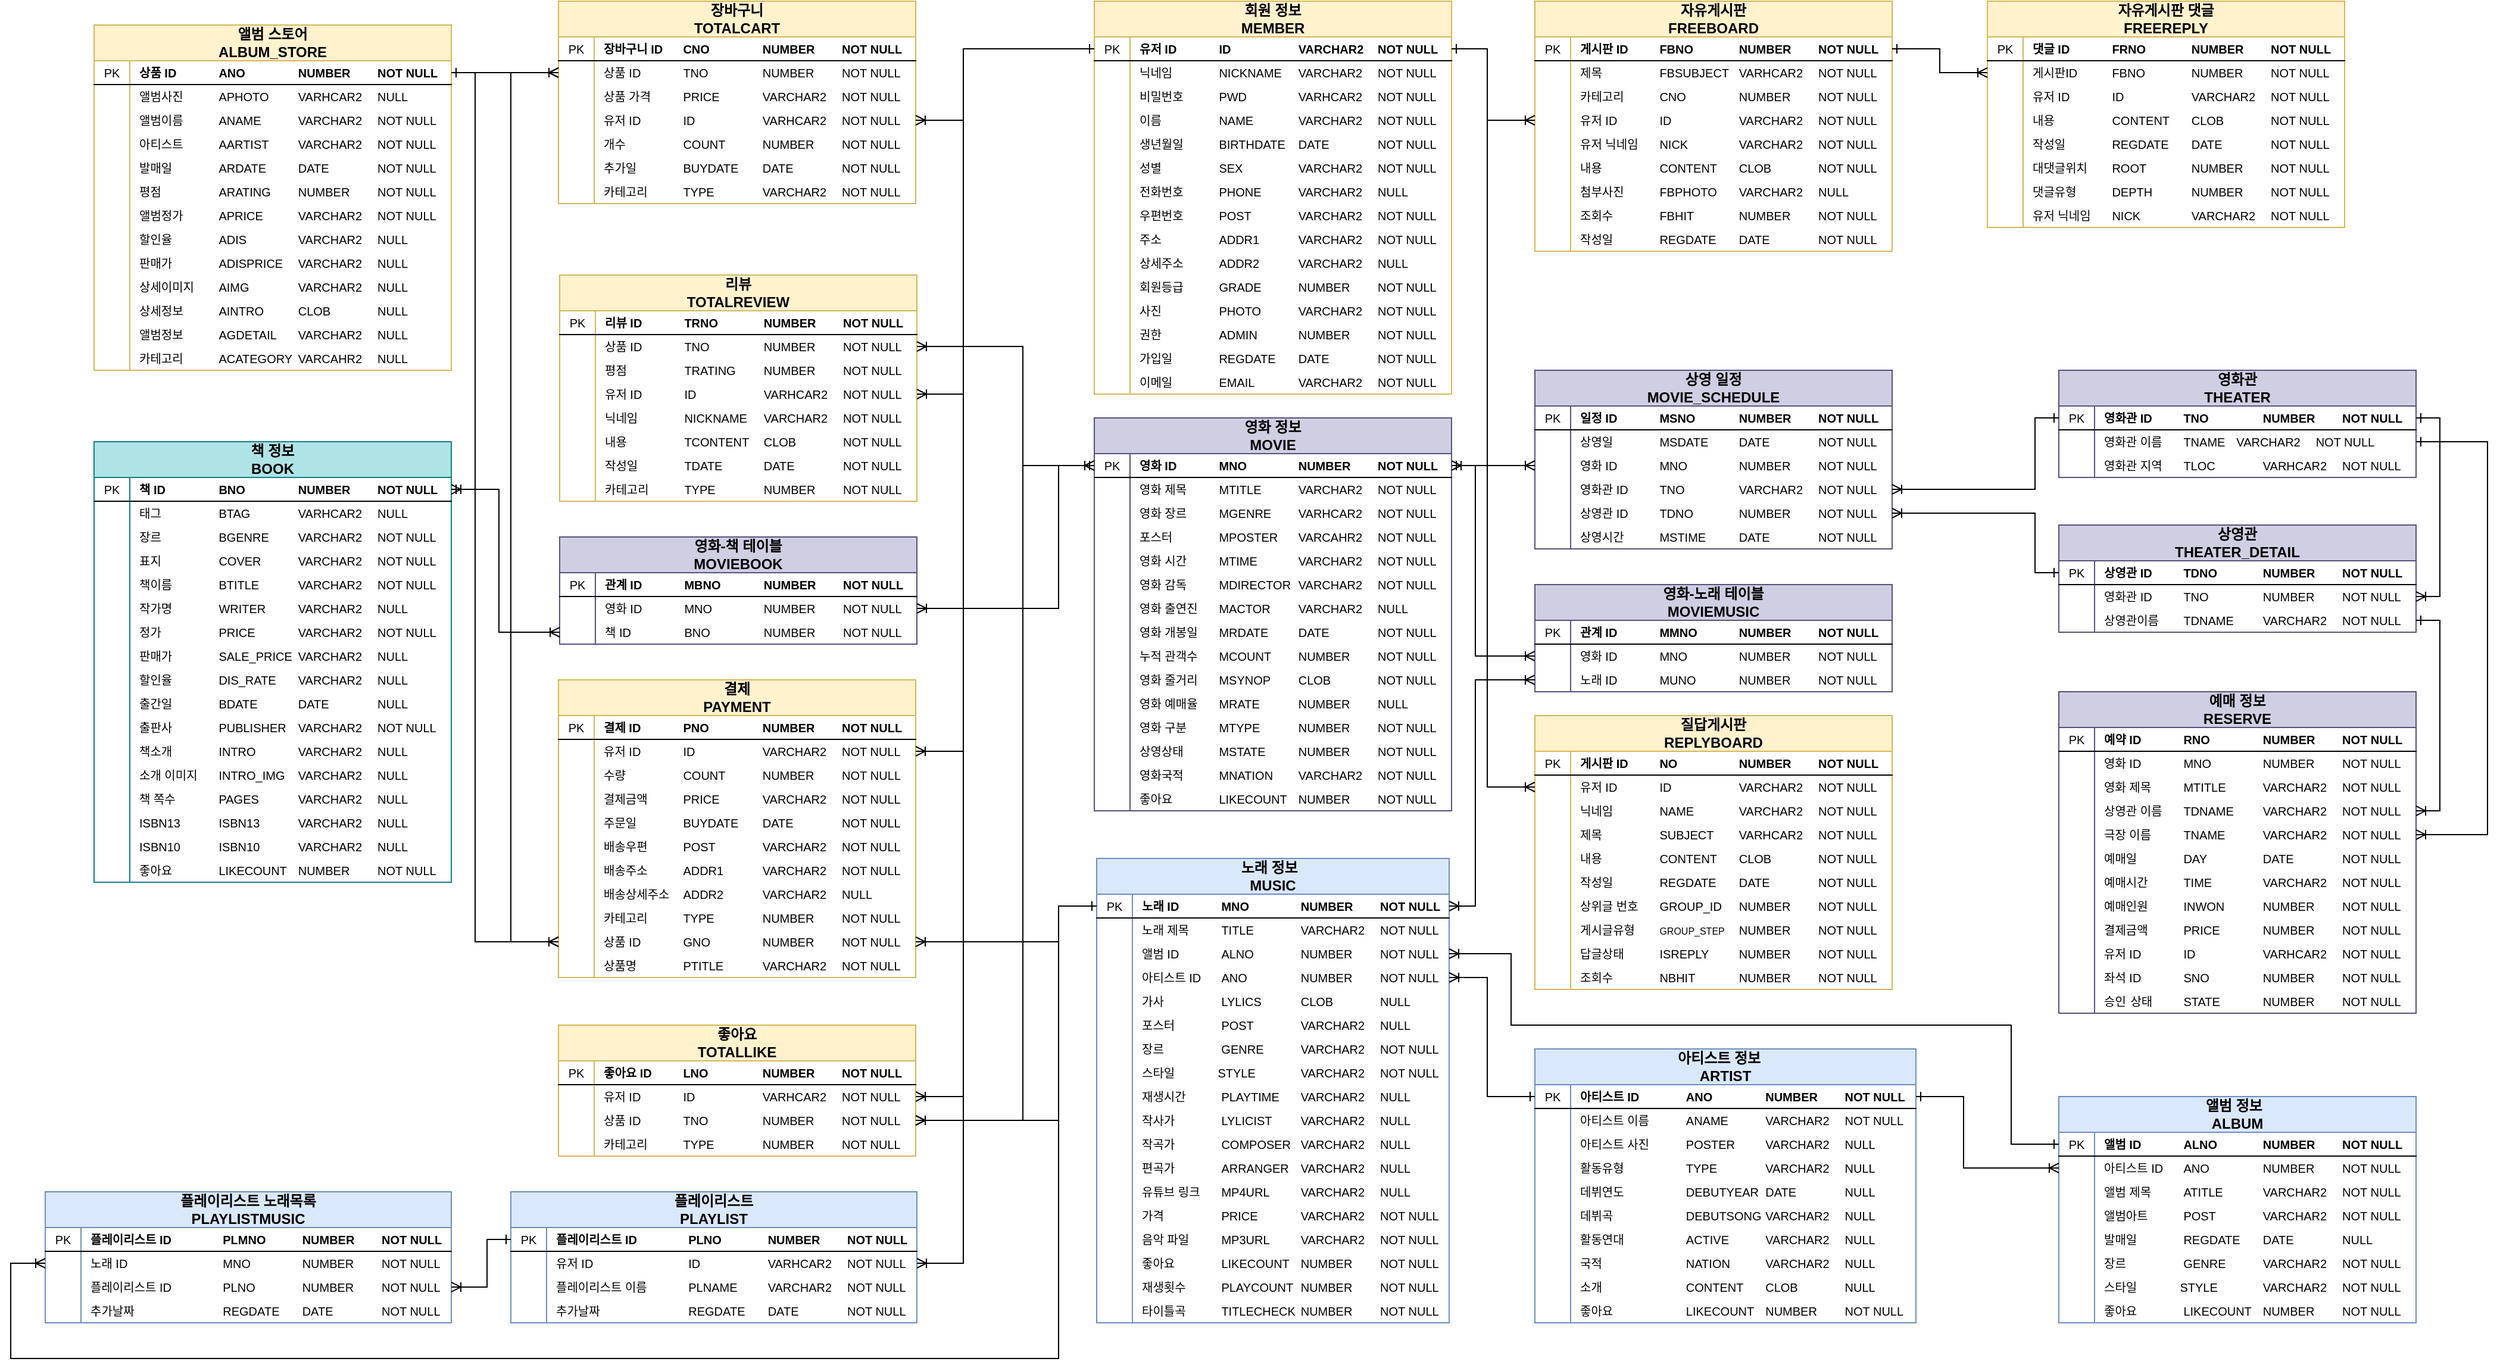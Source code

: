 <mxfile version="24.7.7">
  <diagram name="페이지-1" id="gmJ2YI71MDh9HHcEbApm">
    <mxGraphModel dx="1783" dy="2456" grid="0" gridSize="10" guides="1" tooltips="1" connect="1" arrows="1" fold="1" page="0" pageScale="1" pageWidth="827" pageHeight="1169" math="0" shadow="0">
      <root>
        <mxCell id="0" />
        <mxCell id="1" parent="0" />
        <mxCell id="IX9XObvkhHwABiTXcfHl-1" value="&lt;font style=&quot;font-size: 12px;&quot;&gt;노래 정보&lt;span style=&quot;white-space: pre;&quot;&gt;&#x9;&lt;/span&gt;&lt;/font&gt;&lt;div style=&quot;font-size: 12px;&quot;&gt;&lt;font style=&quot;font-size: 12px;&quot;&gt;MUSIC&lt;/font&gt;&lt;/div&gt;" style="shape=table;startSize=30;container=1;collapsible=1;childLayout=tableLayout;fixedRows=1;rowLines=0;fontStyle=1;align=center;resizeLast=1;html=1;fillColor=#dae8fc;strokeColor=#6c8ebf;whiteSpace=wrap;verticalAlign=middle;fontSize=11;rounded=0;swimlaneFillColor=default;" parent="1" vertex="1">
          <mxGeometry x="1392" y="-340" width="296" height="390" as="geometry" />
        </mxCell>
        <mxCell id="IX9XObvkhHwABiTXcfHl-2" value="" style="shape=tableRow;horizontal=0;startSize=0;swimlaneHead=0;swimlaneBody=0;fillColor=none;collapsible=0;dropTarget=0;points=[[0,0.5],[1,0.5]];portConstraint=eastwest;top=0;left=0;right=0;bottom=1;align=left;fontStyle=0;whiteSpace=wrap;html=1;verticalAlign=middle;rounded=0;swimlaneFillColor=default;" parent="IX9XObvkhHwABiTXcfHl-1" vertex="1">
          <mxGeometry y="30" width="296" height="20" as="geometry" />
        </mxCell>
        <mxCell id="IX9XObvkhHwABiTXcfHl-3" value="PK" style="shape=partialRectangle;connectable=0;fillColor=none;top=0;left=0;bottom=0;right=0;fontStyle=0;overflow=hidden;whiteSpace=wrap;html=1;align=center;verticalAlign=middle;fontSize=10;rounded=0;swimlaneFillColor=default;" parent="IX9XObvkhHwABiTXcfHl-2" vertex="1">
          <mxGeometry width="30" height="20" as="geometry">
            <mxRectangle width="30" height="20" as="alternateBounds" />
          </mxGeometry>
        </mxCell>
        <mxCell id="IX9XObvkhHwABiTXcfHl-4" value="&lt;b style=&quot;font-size: 10px;&quot;&gt;노래 ID&lt;span style=&quot;white-space: pre; font-size: 10px;&quot;&gt;&#x9;&lt;/span&gt;&lt;span style=&quot;white-space: pre; font-size: 10px;&quot;&gt;&#x9;&lt;/span&gt;MNO&lt;span style=&quot;white-space: pre; font-size: 10px;&quot;&gt;&#x9;&lt;span style=&quot;white-space: pre; font-size: 10px;&quot;&gt;&#x9;&lt;/span&gt;&lt;/span&gt;NUMBER&lt;span style=&quot;white-space: pre; font-size: 10px;&quot;&gt;&#x9;&lt;/span&gt;NOT NULL&lt;/b&gt;" style="shape=partialRectangle;connectable=0;fillColor=none;top=0;left=0;bottom=0;right=0;align=left;spacingLeft=6;fontStyle=0;overflow=hidden;whiteSpace=wrap;html=1;verticalAlign=middle;fontSize=10;rounded=0;swimlaneFillColor=default;" parent="IX9XObvkhHwABiTXcfHl-2" vertex="1">
          <mxGeometry x="30" width="266" height="20" as="geometry">
            <mxRectangle width="266" height="20" as="alternateBounds" />
          </mxGeometry>
        </mxCell>
        <mxCell id="IX9XObvkhHwABiTXcfHl-5" value="" style="shape=tableRow;horizontal=0;startSize=0;swimlaneHead=0;swimlaneBody=0;fillColor=none;collapsible=0;dropTarget=0;points=[[0,0.5],[1,0.5]];portConstraint=eastwest;top=0;left=0;right=0;bottom=0;align=left;fontStyle=0;whiteSpace=wrap;html=1;verticalAlign=middle;fontSize=10;rounded=0;swimlaneFillColor=default;" parent="IX9XObvkhHwABiTXcfHl-1" vertex="1">
          <mxGeometry y="50" width="296" height="20" as="geometry" />
        </mxCell>
        <mxCell id="IX9XObvkhHwABiTXcfHl-6" value="" style="shape=partialRectangle;connectable=0;fillColor=none;top=0;left=0;bottom=0;right=0;editable=1;overflow=hidden;whiteSpace=wrap;html=1;align=left;fontStyle=0;verticalAlign=middle;fontSize=10;rounded=0;swimlaneFillColor=default;" parent="IX9XObvkhHwABiTXcfHl-5" vertex="1">
          <mxGeometry width="30" height="20" as="geometry">
            <mxRectangle width="30" height="20" as="alternateBounds" />
          </mxGeometry>
        </mxCell>
        <mxCell id="IX9XObvkhHwABiTXcfHl-7" value="노래 제목&lt;span style=&quot;white-space: pre; font-size: 10px;&quot;&gt;&#x9;&lt;/span&gt;&lt;span style=&quot;white-space: pre; font-size: 10px;&quot;&gt;&#x9;&lt;/span&gt;TITLE&lt;span style=&quot;white-space: pre; font-size: 10px;&quot;&gt;&#x9;&lt;span style=&quot;white-space: pre; font-size: 10px;&quot;&gt;&#x9;&lt;/span&gt;&lt;/span&gt;VARCHAR2&lt;span style=&quot;white-space: pre; font-size: 10px;&quot;&gt;&#x9;&lt;/span&gt;NOT NULL" style="shape=partialRectangle;connectable=0;fillColor=none;top=0;left=0;bottom=0;right=0;align=left;spacingLeft=6;overflow=hidden;whiteSpace=wrap;html=1;fontStyle=0;verticalAlign=middle;fontSize=10;rounded=0;swimlaneFillColor=default;" parent="IX9XObvkhHwABiTXcfHl-5" vertex="1">
          <mxGeometry x="30" width="266" height="20" as="geometry">
            <mxRectangle width="266" height="20" as="alternateBounds" />
          </mxGeometry>
        </mxCell>
        <mxCell id="IX9XObvkhHwABiTXcfHl-8" value="" style="shape=tableRow;horizontal=0;startSize=0;swimlaneHead=0;swimlaneBody=0;fillColor=none;collapsible=0;dropTarget=0;points=[[0,0.5],[1,0.5]];portConstraint=eastwest;top=0;left=0;right=0;bottom=0;align=left;fontStyle=0;whiteSpace=wrap;html=1;verticalAlign=middle;fontSize=10;rounded=0;swimlaneFillColor=default;" parent="IX9XObvkhHwABiTXcfHl-1" vertex="1">
          <mxGeometry y="70" width="296" height="20" as="geometry" />
        </mxCell>
        <mxCell id="IX9XObvkhHwABiTXcfHl-9" value="" style="shape=partialRectangle;connectable=0;fillColor=none;top=0;left=0;bottom=0;right=0;editable=1;overflow=hidden;whiteSpace=wrap;html=1;align=left;fontStyle=0;verticalAlign=middle;fontSize=10;rounded=0;swimlaneFillColor=default;" parent="IX9XObvkhHwABiTXcfHl-8" vertex="1">
          <mxGeometry width="30" height="20" as="geometry">
            <mxRectangle width="30" height="20" as="alternateBounds" />
          </mxGeometry>
        </mxCell>
        <mxCell id="IX9XObvkhHwABiTXcfHl-10" value="앨범 ID&lt;span style=&quot;white-space: pre; font-size: 10px;&quot;&gt;&#x9;&lt;/span&gt;&lt;span style=&quot;white-space: pre; font-size: 10px;&quot;&gt;&#x9;&lt;/span&gt;ALNO&lt;span style=&quot;white-space: pre; font-size: 10px;&quot;&gt;&#x9;&lt;span style=&quot;white-space: pre; font-size: 10px;&quot;&gt;&#x9;&lt;/span&gt;&lt;/span&gt;NUMBER&lt;span style=&quot;white-space: pre; font-size: 10px;&quot;&gt;&#x9;&lt;/span&gt;NOT NULL" style="shape=partialRectangle;connectable=0;fillColor=none;top=0;left=0;bottom=0;right=0;align=left;spacingLeft=6;overflow=hidden;whiteSpace=wrap;html=1;fontStyle=0;verticalAlign=middle;fontSize=10;rounded=0;swimlaneFillColor=default;" parent="IX9XObvkhHwABiTXcfHl-8" vertex="1">
          <mxGeometry x="30" width="266" height="20" as="geometry">
            <mxRectangle width="266" height="20" as="alternateBounds" />
          </mxGeometry>
        </mxCell>
        <mxCell id="IX9XObvkhHwABiTXcfHl-11" value="" style="shape=tableRow;horizontal=0;startSize=0;swimlaneHead=0;swimlaneBody=0;fillColor=none;collapsible=0;dropTarget=0;points=[[0,0.5],[1,0.5]];portConstraint=eastwest;top=0;left=0;right=0;bottom=0;align=left;fontStyle=0;whiteSpace=wrap;html=1;verticalAlign=middle;fontSize=10;rounded=0;swimlaneFillColor=default;" parent="IX9XObvkhHwABiTXcfHl-1" vertex="1">
          <mxGeometry y="90" width="296" height="20" as="geometry" />
        </mxCell>
        <mxCell id="IX9XObvkhHwABiTXcfHl-12" value="" style="shape=partialRectangle;connectable=0;fillColor=none;top=0;left=0;bottom=0;right=0;editable=1;overflow=hidden;whiteSpace=wrap;html=1;align=left;fontStyle=0;verticalAlign=middle;fontSize=10;rounded=0;swimlaneFillColor=default;" parent="IX9XObvkhHwABiTXcfHl-11" vertex="1">
          <mxGeometry width="30" height="20" as="geometry">
            <mxRectangle width="30" height="20" as="alternateBounds" />
          </mxGeometry>
        </mxCell>
        <mxCell id="IX9XObvkhHwABiTXcfHl-13" value="아티스트 ID&lt;span style=&quot;white-space: pre; font-size: 10px;&quot;&gt;&#x9;&lt;/span&gt;ANO&lt;span style=&quot;white-space: pre; font-size: 10px;&quot;&gt;&#x9;&lt;span style=&quot;white-space: pre; font-size: 10px;&quot;&gt;&#x9;&lt;/span&gt;&lt;/span&gt;NUMBER&lt;span style=&quot;white-space: pre; font-size: 10px;&quot;&gt;&#x9;&lt;/span&gt;NOT NULL" style="shape=partialRectangle;connectable=0;fillColor=none;top=0;left=0;bottom=0;right=0;align=left;spacingLeft=6;overflow=hidden;whiteSpace=wrap;html=1;fontStyle=0;verticalAlign=middle;fontSize=10;rounded=0;swimlaneFillColor=default;" parent="IX9XObvkhHwABiTXcfHl-11" vertex="1">
          <mxGeometry x="30" width="266" height="20" as="geometry">
            <mxRectangle width="266" height="20" as="alternateBounds" />
          </mxGeometry>
        </mxCell>
        <mxCell id="IX9XObvkhHwABiTXcfHl-14" value="" style="shape=tableRow;horizontal=0;startSize=0;swimlaneHead=0;swimlaneBody=0;fillColor=none;collapsible=0;dropTarget=0;points=[[0,0.5],[1,0.5]];portConstraint=eastwest;top=0;left=0;right=0;bottom=0;align=left;fontStyle=0;whiteSpace=wrap;html=1;verticalAlign=middle;fontSize=10;rounded=0;swimlaneFillColor=default;" parent="IX9XObvkhHwABiTXcfHl-1" vertex="1">
          <mxGeometry y="110" width="296" height="20" as="geometry" />
        </mxCell>
        <mxCell id="IX9XObvkhHwABiTXcfHl-15" value="" style="shape=partialRectangle;connectable=0;fillColor=none;top=0;left=0;bottom=0;right=0;editable=1;overflow=hidden;align=left;fontStyle=0;whiteSpace=wrap;html=1;verticalAlign=middle;fontSize=10;rounded=0;swimlaneFillColor=default;" parent="IX9XObvkhHwABiTXcfHl-14" vertex="1">
          <mxGeometry width="30" height="20" as="geometry">
            <mxRectangle width="30" height="20" as="alternateBounds" />
          </mxGeometry>
        </mxCell>
        <mxCell id="IX9XObvkhHwABiTXcfHl-16" value="가사&lt;span style=&quot;white-space: pre; font-size: 10px;&quot;&gt;&#x9;&lt;/span&gt;&lt;span style=&quot;white-space: pre; font-size: 10px;&quot;&gt;&#x9;&lt;/span&gt;&lt;span style=&quot;white-space: pre; font-size: 10px;&quot;&gt;&#x9;&lt;/span&gt;LYLICS&lt;span style=&quot;white-space: pre; font-size: 10px;&quot;&gt;&#x9;&lt;/span&gt;&lt;span style=&quot;white-space: pre; font-size: 10px;&quot;&gt;&#x9;&lt;/span&gt;CLOB&lt;span style=&quot;white-space: pre; font-size: 10px;&quot;&gt;&#x9;&lt;/span&gt;&lt;span style=&quot;white-space: pre; font-size: 10px;&quot;&gt;&#x9;&lt;/span&gt;NULL" style="shape=partialRectangle;connectable=0;fillColor=none;top=0;left=0;bottom=0;right=0;align=left;spacingLeft=6;overflow=hidden;fontStyle=0;whiteSpace=wrap;html=1;verticalAlign=middle;fontSize=10;rounded=0;swimlaneFillColor=default;" parent="IX9XObvkhHwABiTXcfHl-14" vertex="1">
          <mxGeometry x="30" width="266" height="20" as="geometry">
            <mxRectangle width="266" height="20" as="alternateBounds" />
          </mxGeometry>
        </mxCell>
        <mxCell id="IX9XObvkhHwABiTXcfHl-17" value="" style="shape=tableRow;horizontal=0;startSize=0;swimlaneHead=0;swimlaneBody=0;fillColor=none;collapsible=0;dropTarget=0;points=[[0,0.5],[1,0.5]];portConstraint=eastwest;top=0;left=0;right=0;bottom=0;align=left;fontStyle=0;whiteSpace=wrap;html=1;verticalAlign=middle;fontSize=10;rounded=0;swimlaneFillColor=default;" parent="IX9XObvkhHwABiTXcfHl-1" vertex="1">
          <mxGeometry y="130" width="296" height="20" as="geometry" />
        </mxCell>
        <mxCell id="IX9XObvkhHwABiTXcfHl-18" value="" style="shape=partialRectangle;connectable=0;fillColor=none;top=0;left=0;bottom=0;right=0;editable=1;overflow=hidden;whiteSpace=wrap;html=1;align=left;fontStyle=0;verticalAlign=middle;fontSize=10;rounded=0;swimlaneFillColor=default;" parent="IX9XObvkhHwABiTXcfHl-17" vertex="1">
          <mxGeometry width="30" height="20" as="geometry">
            <mxRectangle width="30" height="20" as="alternateBounds" />
          </mxGeometry>
        </mxCell>
        <mxCell id="IX9XObvkhHwABiTXcfHl-19" value="포스터&lt;span style=&quot;white-space: pre; font-size: 10px;&quot;&gt;&#x9;&lt;/span&gt;&lt;span style=&quot;white-space: pre; font-size: 10px;&quot;&gt;&#x9;&lt;/span&gt;POST&lt;span style=&quot;white-space: pre; font-size: 10px;&quot;&gt;&#x9;&lt;span style=&quot;white-space: pre; font-size: 10px;&quot;&gt;&#x9;&lt;/span&gt;&lt;/span&gt;VARCHAR2&lt;span style=&quot;white-space: pre; font-size: 10px;&quot;&gt;&#x9;&lt;/span&gt;NULL" style="shape=partialRectangle;connectable=0;fillColor=none;top=0;left=0;bottom=0;right=0;align=left;spacingLeft=6;overflow=hidden;whiteSpace=wrap;html=1;fontStyle=0;verticalAlign=middle;fontSize=10;rounded=0;swimlaneFillColor=default;" parent="IX9XObvkhHwABiTXcfHl-17" vertex="1">
          <mxGeometry x="30" width="266" height="20" as="geometry">
            <mxRectangle width="266" height="20" as="alternateBounds" />
          </mxGeometry>
        </mxCell>
        <mxCell id="IX9XObvkhHwABiTXcfHl-20" value="" style="shape=tableRow;horizontal=0;startSize=0;swimlaneHead=0;swimlaneBody=0;fillColor=none;collapsible=0;dropTarget=0;points=[[0,0.5],[1,0.5]];portConstraint=eastwest;top=0;left=0;right=0;bottom=0;align=left;fontStyle=0;whiteSpace=wrap;html=1;verticalAlign=middle;fontSize=10;rounded=0;swimlaneFillColor=default;" parent="IX9XObvkhHwABiTXcfHl-1" vertex="1">
          <mxGeometry y="150" width="296" height="20" as="geometry" />
        </mxCell>
        <mxCell id="IX9XObvkhHwABiTXcfHl-21" value="" style="shape=partialRectangle;connectable=0;fillColor=none;top=0;left=0;bottom=0;right=0;editable=1;overflow=hidden;whiteSpace=wrap;html=1;align=left;fontStyle=0;verticalAlign=middle;fontSize=10;rounded=0;swimlaneFillColor=default;" parent="IX9XObvkhHwABiTXcfHl-20" vertex="1">
          <mxGeometry width="30" height="20" as="geometry">
            <mxRectangle width="30" height="20" as="alternateBounds" />
          </mxGeometry>
        </mxCell>
        <mxCell id="IX9XObvkhHwABiTXcfHl-22" value="장르&lt;span style=&quot;white-space: pre; font-size: 10px;&quot;&gt;&#x9;&lt;/span&gt;&lt;span style=&quot;white-space: pre; font-size: 10px;&quot;&gt;&#x9;&amp;nbsp;&lt;/span&gt;&amp;nbsp; &amp;nbsp; &amp;nbsp; &amp;nbsp;GENRE&lt;span style=&quot;white-space: pre; font-size: 10px;&quot;&gt;&#x9;&lt;/span&gt;&lt;span style=&quot;white-space: pre; font-size: 10px;&quot;&gt;&#x9;&lt;/span&gt;VARCHAR2&lt;span style=&quot;white-space: pre; font-size: 10px;&quot;&gt;&#x9;&lt;/span&gt;NOT NULL" style="shape=partialRectangle;connectable=0;fillColor=none;top=0;left=0;bottom=0;right=0;align=left;spacingLeft=6;overflow=hidden;whiteSpace=wrap;html=1;fontStyle=0;verticalAlign=middle;fontSize=10;rounded=0;swimlaneFillColor=default;" parent="IX9XObvkhHwABiTXcfHl-20" vertex="1">
          <mxGeometry x="30" width="266" height="20" as="geometry">
            <mxRectangle width="266" height="20" as="alternateBounds" />
          </mxGeometry>
        </mxCell>
        <mxCell id="IX9XObvkhHwABiTXcfHl-23" value="" style="shape=tableRow;horizontal=0;startSize=0;swimlaneHead=0;swimlaneBody=0;fillColor=none;collapsible=0;dropTarget=0;points=[[0,0.5],[1,0.5]];portConstraint=eastwest;top=0;left=0;right=0;bottom=0;align=left;fontStyle=0;whiteSpace=wrap;html=1;verticalAlign=middle;fontSize=10;rounded=0;swimlaneFillColor=default;" parent="IX9XObvkhHwABiTXcfHl-1" vertex="1">
          <mxGeometry y="170" width="296" height="20" as="geometry" />
        </mxCell>
        <mxCell id="IX9XObvkhHwABiTXcfHl-24" value="" style="shape=partialRectangle;connectable=0;fillColor=none;top=0;left=0;bottom=0;right=0;editable=1;overflow=hidden;align=left;fontStyle=0;whiteSpace=wrap;html=1;verticalAlign=middle;fontSize=10;rounded=0;swimlaneFillColor=default;" parent="IX9XObvkhHwABiTXcfHl-23" vertex="1">
          <mxGeometry width="30" height="20" as="geometry">
            <mxRectangle width="30" height="20" as="alternateBounds" />
          </mxGeometry>
        </mxCell>
        <mxCell id="IX9XObvkhHwABiTXcfHl-25" value="스타일&amp;nbsp; &amp;nbsp; &amp;nbsp; &amp;nbsp; &amp;nbsp; &amp;nbsp; &amp;nbsp;STYLE&lt;span style=&quot;white-space: pre; font-size: 10px;&quot;&gt;&#x9;&lt;/span&gt;&lt;span style=&quot;white-space: pre; font-size: 10px;&quot;&gt;&#x9;&lt;/span&gt;VARCHAR2&lt;span style=&quot;white-space: pre; font-size: 10px;&quot;&gt;&#x9;&lt;/span&gt;NOT NULL" style="shape=partialRectangle;connectable=0;fillColor=none;top=0;left=0;bottom=0;right=0;align=left;spacingLeft=6;overflow=hidden;whiteSpace=wrap;html=1;fontStyle=0;verticalAlign=middle;fontSize=10;rounded=0;swimlaneFillColor=default;" parent="IX9XObvkhHwABiTXcfHl-23" vertex="1">
          <mxGeometry x="30" width="266" height="20" as="geometry">
            <mxRectangle width="266" height="20" as="alternateBounds" />
          </mxGeometry>
        </mxCell>
        <mxCell id="IX9XObvkhHwABiTXcfHl-26" value="" style="shape=tableRow;horizontal=0;startSize=0;swimlaneHead=0;swimlaneBody=0;fillColor=none;collapsible=0;dropTarget=0;points=[[0,0.5],[1,0.5]];portConstraint=eastwest;top=0;left=0;right=0;bottom=0;align=left;fontStyle=0;whiteSpace=wrap;html=1;verticalAlign=middle;fontSize=10;rounded=0;swimlaneFillColor=default;" parent="IX9XObvkhHwABiTXcfHl-1" vertex="1">
          <mxGeometry y="190" width="296" height="20" as="geometry" />
        </mxCell>
        <mxCell id="IX9XObvkhHwABiTXcfHl-27" value="" style="shape=partialRectangle;connectable=0;fillColor=none;top=0;left=0;bottom=0;right=0;editable=1;overflow=hidden;align=left;fontStyle=0;whiteSpace=wrap;html=1;verticalAlign=middle;fontSize=10;rounded=0;swimlaneFillColor=default;" parent="IX9XObvkhHwABiTXcfHl-26" vertex="1">
          <mxGeometry width="30" height="20" as="geometry">
            <mxRectangle width="30" height="20" as="alternateBounds" />
          </mxGeometry>
        </mxCell>
        <mxCell id="IX9XObvkhHwABiTXcfHl-28" value="재생시간&lt;span style=&quot;white-space: pre; font-size: 10px;&quot;&gt;&#x9;&lt;/span&gt;&lt;span style=&quot;white-space: pre; font-size: 10px;&quot;&gt;&#x9;&lt;/span&gt;PLAYTIME&lt;span style=&quot;white-space: pre; font-size: 10px;&quot;&gt;&#x9;&lt;/span&gt;VARCHAR2&lt;span style=&quot;white-space: pre; font-size: 10px;&quot;&gt;&#x9;&lt;/span&gt;NULL" style="shape=partialRectangle;connectable=0;fillColor=none;top=0;left=0;bottom=0;right=0;align=left;spacingLeft=6;overflow=hidden;fontStyle=0;whiteSpace=wrap;html=1;verticalAlign=middle;fontSize=10;rounded=0;swimlaneFillColor=default;" parent="IX9XObvkhHwABiTXcfHl-26" vertex="1">
          <mxGeometry x="30" width="266" height="20" as="geometry">
            <mxRectangle width="266" height="20" as="alternateBounds" />
          </mxGeometry>
        </mxCell>
        <mxCell id="IX9XObvkhHwABiTXcfHl-29" value="" style="shape=tableRow;horizontal=0;startSize=0;swimlaneHead=0;swimlaneBody=0;fillColor=none;collapsible=0;dropTarget=0;points=[[0,0.5],[1,0.5]];portConstraint=eastwest;top=0;left=0;right=0;bottom=0;align=left;fontStyle=0;whiteSpace=wrap;html=1;verticalAlign=middle;fontSize=10;rounded=0;swimlaneFillColor=default;" parent="IX9XObvkhHwABiTXcfHl-1" vertex="1">
          <mxGeometry y="210" width="296" height="20" as="geometry" />
        </mxCell>
        <mxCell id="IX9XObvkhHwABiTXcfHl-30" value="" style="shape=partialRectangle;connectable=0;fillColor=none;top=0;left=0;bottom=0;right=0;editable=1;overflow=hidden;align=left;fontStyle=0;whiteSpace=wrap;html=1;verticalAlign=middle;fontSize=10;rounded=0;swimlaneFillColor=default;" parent="IX9XObvkhHwABiTXcfHl-29" vertex="1">
          <mxGeometry width="30" height="20" as="geometry">
            <mxRectangle width="30" height="20" as="alternateBounds" />
          </mxGeometry>
        </mxCell>
        <mxCell id="IX9XObvkhHwABiTXcfHl-31" value="작사가&lt;span style=&quot;white-space: pre; font-size: 10px;&quot;&gt;&#x9;&lt;/span&gt;&lt;span style=&quot;white-space: pre; font-size: 10px;&quot;&gt;&#x9;&lt;/span&gt;LYLICIST&lt;span style=&quot;white-space: pre; font-size: 10px;&quot;&gt;&#x9;&lt;/span&gt;&lt;span style=&quot;white-space: pre; font-size: 10px;&quot;&gt;&#x9;&lt;/span&gt;VARCHAR2&lt;span style=&quot;white-space: pre; font-size: 10px;&quot;&gt;&#x9;&lt;/span&gt;NULL" style="shape=partialRectangle;connectable=0;fillColor=none;top=0;left=0;bottom=0;right=0;align=left;spacingLeft=6;overflow=hidden;fontStyle=0;whiteSpace=wrap;html=1;verticalAlign=middle;fontSize=10;rounded=0;swimlaneFillColor=default;" parent="IX9XObvkhHwABiTXcfHl-29" vertex="1">
          <mxGeometry x="30" width="266" height="20" as="geometry">
            <mxRectangle width="266" height="20" as="alternateBounds" />
          </mxGeometry>
        </mxCell>
        <mxCell id="IX9XObvkhHwABiTXcfHl-32" value="" style="shape=tableRow;horizontal=0;startSize=0;swimlaneHead=0;swimlaneBody=0;fillColor=none;collapsible=0;dropTarget=0;points=[[0,0.5],[1,0.5]];portConstraint=eastwest;top=0;left=0;right=0;bottom=0;align=left;fontStyle=0;whiteSpace=wrap;html=1;verticalAlign=middle;fontSize=10;rounded=0;swimlaneFillColor=default;" parent="IX9XObvkhHwABiTXcfHl-1" vertex="1">
          <mxGeometry y="230" width="296" height="20" as="geometry" />
        </mxCell>
        <mxCell id="IX9XObvkhHwABiTXcfHl-33" value="" style="shape=partialRectangle;connectable=0;fillColor=none;top=0;left=0;bottom=0;right=0;editable=1;overflow=hidden;align=left;fontStyle=0;whiteSpace=wrap;html=1;verticalAlign=middle;fontSize=10;rounded=0;swimlaneFillColor=default;" parent="IX9XObvkhHwABiTXcfHl-32" vertex="1">
          <mxGeometry width="30" height="20" as="geometry">
            <mxRectangle width="30" height="20" as="alternateBounds" />
          </mxGeometry>
        </mxCell>
        <mxCell id="IX9XObvkhHwABiTXcfHl-34" value="작곡가&lt;span style=&quot;white-space: pre; font-size: 10px;&quot;&gt;&#x9;&lt;/span&gt;&lt;span style=&quot;white-space: pre; font-size: 10px;&quot;&gt;&#x9;&lt;/span&gt;COMPOSER&lt;span style=&quot;white-space: pre; font-size: 10px;&quot;&gt;&#x9;&lt;/span&gt;VARCHAR2&lt;span style=&quot;white-space: pre; font-size: 10px;&quot;&gt;&#x9;&lt;/span&gt;NULL" style="shape=partialRectangle;connectable=0;fillColor=none;top=0;left=0;bottom=0;right=0;align=left;spacingLeft=6;overflow=hidden;fontStyle=0;whiteSpace=wrap;html=1;verticalAlign=middle;fontSize=10;rounded=0;swimlaneFillColor=default;" parent="IX9XObvkhHwABiTXcfHl-32" vertex="1">
          <mxGeometry x="30" width="266" height="20" as="geometry">
            <mxRectangle width="266" height="20" as="alternateBounds" />
          </mxGeometry>
        </mxCell>
        <mxCell id="IX9XObvkhHwABiTXcfHl-35" value="" style="shape=tableRow;horizontal=0;startSize=0;swimlaneHead=0;swimlaneBody=0;fillColor=none;collapsible=0;dropTarget=0;points=[[0,0.5],[1,0.5]];portConstraint=eastwest;top=0;left=0;right=0;bottom=0;align=left;fontStyle=0;whiteSpace=wrap;html=1;verticalAlign=middle;fontSize=10;rounded=0;swimlaneFillColor=default;" parent="IX9XObvkhHwABiTXcfHl-1" vertex="1">
          <mxGeometry y="250" width="296" height="20" as="geometry" />
        </mxCell>
        <mxCell id="IX9XObvkhHwABiTXcfHl-36" value="" style="shape=partialRectangle;connectable=0;fillColor=none;top=0;left=0;bottom=0;right=0;editable=1;overflow=hidden;align=left;fontStyle=0;whiteSpace=wrap;html=1;verticalAlign=middle;fontSize=10;rounded=0;swimlaneFillColor=default;" parent="IX9XObvkhHwABiTXcfHl-35" vertex="1">
          <mxGeometry width="30" height="20" as="geometry">
            <mxRectangle width="30" height="20" as="alternateBounds" />
          </mxGeometry>
        </mxCell>
        <mxCell id="IX9XObvkhHwABiTXcfHl-37" value="편곡가&lt;span style=&quot;white-space: pre; font-size: 10px;&quot;&gt;&#x9;&lt;/span&gt;&lt;span style=&quot;white-space: pre; font-size: 10px;&quot;&gt;&#x9;&lt;/span&gt;ARRANGER&lt;span style=&quot;white-space: pre; font-size: 10px;&quot;&gt;&#x9;&lt;/span&gt;VARCHAR2&lt;span style=&quot;white-space: pre; font-size: 10px;&quot;&gt;&#x9;&lt;/span&gt;NULL" style="shape=partialRectangle;connectable=0;fillColor=none;top=0;left=0;bottom=0;right=0;align=left;spacingLeft=6;overflow=hidden;fontStyle=0;whiteSpace=wrap;html=1;verticalAlign=middle;fontSize=10;rounded=0;swimlaneFillColor=default;" parent="IX9XObvkhHwABiTXcfHl-35" vertex="1">
          <mxGeometry x="30" width="266" height="20" as="geometry">
            <mxRectangle width="266" height="20" as="alternateBounds" />
          </mxGeometry>
        </mxCell>
        <mxCell id="IX9XObvkhHwABiTXcfHl-38" value="" style="shape=tableRow;horizontal=0;startSize=0;swimlaneHead=0;swimlaneBody=0;fillColor=none;collapsible=0;dropTarget=0;points=[[0,0.5],[1,0.5]];portConstraint=eastwest;top=0;left=0;right=0;bottom=0;align=left;fontStyle=0;whiteSpace=wrap;html=1;verticalAlign=middle;fontSize=10;rounded=0;swimlaneFillColor=default;" parent="IX9XObvkhHwABiTXcfHl-1" vertex="1">
          <mxGeometry y="270" width="296" height="20" as="geometry" />
        </mxCell>
        <mxCell id="IX9XObvkhHwABiTXcfHl-39" value="" style="shape=partialRectangle;connectable=0;fillColor=none;top=0;left=0;bottom=0;right=0;editable=1;overflow=hidden;align=left;fontStyle=0;whiteSpace=wrap;html=1;verticalAlign=middle;fontSize=10;rounded=0;swimlaneFillColor=default;" parent="IX9XObvkhHwABiTXcfHl-38" vertex="1">
          <mxGeometry width="30" height="20" as="geometry">
            <mxRectangle width="30" height="20" as="alternateBounds" />
          </mxGeometry>
        </mxCell>
        <mxCell id="IX9XObvkhHwABiTXcfHl-40" value="유튜브 링크&lt;span style=&quot;white-space: pre; font-size: 10px;&quot;&gt;&#x9;&lt;/span&gt;MP4URL&lt;span style=&quot;white-space: pre; font-size: 10px;&quot;&gt;&#x9;&lt;/span&gt;&lt;span style=&quot;white-space: pre; font-size: 10px;&quot;&gt;&#x9;&lt;/span&gt;VARCHAR2&lt;span style=&quot;white-space: pre; font-size: 10px;&quot;&gt;&#x9;&lt;/span&gt;NULL" style="shape=partialRectangle;connectable=0;fillColor=none;top=0;left=0;bottom=0;right=0;align=left;spacingLeft=6;overflow=hidden;fontStyle=0;whiteSpace=wrap;html=1;verticalAlign=middle;fontSize=10;rounded=0;swimlaneFillColor=default;" parent="IX9XObvkhHwABiTXcfHl-38" vertex="1">
          <mxGeometry x="30" width="266" height="20" as="geometry">
            <mxRectangle width="266" height="20" as="alternateBounds" />
          </mxGeometry>
        </mxCell>
        <mxCell id="IX9XObvkhHwABiTXcfHl-41" value="" style="shape=tableRow;horizontal=0;startSize=0;swimlaneHead=0;swimlaneBody=0;fillColor=none;collapsible=0;dropTarget=0;points=[[0,0.5],[1,0.5]];portConstraint=eastwest;top=0;left=0;right=0;bottom=0;align=left;fontStyle=0;whiteSpace=wrap;html=1;verticalAlign=middle;fontSize=10;rounded=0;swimlaneFillColor=default;" parent="IX9XObvkhHwABiTXcfHl-1" vertex="1">
          <mxGeometry y="290" width="296" height="20" as="geometry" />
        </mxCell>
        <mxCell id="IX9XObvkhHwABiTXcfHl-42" value="" style="shape=partialRectangle;connectable=0;fillColor=none;top=0;left=0;bottom=0;right=0;editable=1;overflow=hidden;align=left;fontStyle=0;whiteSpace=wrap;html=1;verticalAlign=middle;fontSize=10;rounded=0;swimlaneFillColor=default;" parent="IX9XObvkhHwABiTXcfHl-41" vertex="1">
          <mxGeometry width="30" height="20" as="geometry">
            <mxRectangle width="30" height="20" as="alternateBounds" />
          </mxGeometry>
        </mxCell>
        <mxCell id="IX9XObvkhHwABiTXcfHl-43" value="가격&lt;span style=&quot;white-space: pre; font-size: 10px;&quot;&gt;&#x9;&lt;/span&gt;&lt;span style=&quot;white-space: pre; font-size: 10px;&quot;&gt;&#x9;&lt;/span&gt;&lt;span style=&quot;white-space: pre; font-size: 10px;&quot;&gt;&#x9;&lt;/span&gt;PRICE&lt;span style=&quot;white-space: pre; font-size: 10px;&quot;&gt;&#x9;&lt;/span&gt;&lt;span style=&quot;white-space: pre; font-size: 10px;&quot;&gt;&#x9;&lt;/span&gt;VARCHAR2&lt;span style=&quot;white-space: pre; font-size: 10px;&quot;&gt;&#x9;&lt;/span&gt;NOT NULL" style="shape=partialRectangle;connectable=0;fillColor=none;top=0;left=0;bottom=0;right=0;align=left;spacingLeft=6;overflow=hidden;fontStyle=0;whiteSpace=wrap;html=1;verticalAlign=middle;fontSize=10;rounded=0;swimlaneFillColor=default;" parent="IX9XObvkhHwABiTXcfHl-41" vertex="1">
          <mxGeometry x="30" width="266" height="20" as="geometry">
            <mxRectangle width="266" height="20" as="alternateBounds" />
          </mxGeometry>
        </mxCell>
        <mxCell id="IX9XObvkhHwABiTXcfHl-44" style="shape=tableRow;horizontal=0;startSize=0;swimlaneHead=0;swimlaneBody=0;fillColor=none;collapsible=0;dropTarget=0;points=[[0,0.5],[1,0.5]];portConstraint=eastwest;top=0;left=0;right=0;bottom=0;align=left;fontStyle=0;whiteSpace=wrap;html=1;verticalAlign=middle;fontSize=10;rounded=0;swimlaneFillColor=default;" parent="IX9XObvkhHwABiTXcfHl-1" vertex="1">
          <mxGeometry y="310" width="296" height="20" as="geometry" />
        </mxCell>
        <mxCell id="IX9XObvkhHwABiTXcfHl-45" style="shape=partialRectangle;connectable=0;fillColor=none;top=0;left=0;bottom=0;right=0;editable=1;overflow=hidden;align=left;fontStyle=0;whiteSpace=wrap;html=1;verticalAlign=middle;fontSize=10;rounded=0;swimlaneFillColor=default;" parent="IX9XObvkhHwABiTXcfHl-44" vertex="1">
          <mxGeometry width="30" height="20" as="geometry">
            <mxRectangle width="30" height="20" as="alternateBounds" />
          </mxGeometry>
        </mxCell>
        <mxCell id="IX9XObvkhHwABiTXcfHl-46" value="음악 파일&lt;span style=&quot;white-space: pre; font-size: 10px;&quot;&gt;&#x9;&lt;/span&gt;&lt;span style=&quot;white-space: pre; font-size: 10px;&quot;&gt;&#x9;&lt;/span&gt;MP3URL&lt;span style=&quot;white-space: pre; font-size: 10px;&quot;&gt;&#x9;&lt;/span&gt;&lt;span style=&quot;white-space: pre; font-size: 10px;&quot;&gt;&#x9;&lt;/span&gt;VARCHAR2&lt;span style=&quot;white-space: pre; font-size: 10px;&quot;&gt;&#x9;&lt;/span&gt;NOT NULL" style="shape=partialRectangle;connectable=0;fillColor=none;top=0;left=0;bottom=0;right=0;align=left;spacingLeft=6;overflow=hidden;fontStyle=0;whiteSpace=wrap;html=1;verticalAlign=middle;fontSize=10;rounded=0;swimlaneFillColor=default;" parent="IX9XObvkhHwABiTXcfHl-44" vertex="1">
          <mxGeometry x="30" width="266" height="20" as="geometry">
            <mxRectangle width="266" height="20" as="alternateBounds" />
          </mxGeometry>
        </mxCell>
        <mxCell id="IX9XObvkhHwABiTXcfHl-47" style="shape=tableRow;horizontal=0;startSize=0;swimlaneHead=0;swimlaneBody=0;fillColor=none;collapsible=0;dropTarget=0;points=[[0,0.5],[1,0.5]];portConstraint=eastwest;top=0;left=0;right=0;bottom=0;align=left;fontStyle=0;whiteSpace=wrap;html=1;verticalAlign=middle;fontSize=10;rounded=0;swimlaneFillColor=default;" parent="IX9XObvkhHwABiTXcfHl-1" vertex="1">
          <mxGeometry y="330" width="296" height="20" as="geometry" />
        </mxCell>
        <mxCell id="IX9XObvkhHwABiTXcfHl-48" style="shape=partialRectangle;connectable=0;fillColor=none;top=0;left=0;bottom=0;right=0;editable=1;overflow=hidden;align=left;fontStyle=0;whiteSpace=wrap;html=1;verticalAlign=middle;fontSize=10;rounded=0;swimlaneFillColor=default;" parent="IX9XObvkhHwABiTXcfHl-47" vertex="1">
          <mxGeometry width="30" height="20" as="geometry">
            <mxRectangle width="30" height="20" as="alternateBounds" />
          </mxGeometry>
        </mxCell>
        <mxCell id="IX9XObvkhHwABiTXcfHl-49" value="좋아요&lt;span style=&quot;white-space: pre; font-size: 10px;&quot;&gt;&#x9;&lt;/span&gt;&lt;span style=&quot;white-space: pre; font-size: 10px;&quot;&gt;&#x9;&lt;/span&gt;LIKECOUNT&lt;span style=&quot;white-space: pre; font-size: 10px;&quot;&gt;&#x9;&lt;/span&gt;NUMBER&lt;span style=&quot;white-space: pre; font-size: 10px;&quot;&gt;&#x9;&lt;/span&gt;NOT NULL" style="shape=partialRectangle;connectable=0;fillColor=none;top=0;left=0;bottom=0;right=0;align=left;spacingLeft=6;overflow=hidden;fontStyle=0;whiteSpace=wrap;html=1;verticalAlign=middle;fontSize=10;rounded=0;swimlaneFillColor=default;" parent="IX9XObvkhHwABiTXcfHl-47" vertex="1">
          <mxGeometry x="30" width="266" height="20" as="geometry">
            <mxRectangle width="266" height="20" as="alternateBounds" />
          </mxGeometry>
        </mxCell>
        <mxCell id="IX9XObvkhHwABiTXcfHl-50" style="shape=tableRow;horizontal=0;startSize=0;swimlaneHead=0;swimlaneBody=0;fillColor=none;collapsible=0;dropTarget=0;points=[[0,0.5],[1,0.5]];portConstraint=eastwest;top=0;left=0;right=0;bottom=0;align=left;fontStyle=0;whiteSpace=wrap;html=1;verticalAlign=middle;fontSize=10;rounded=0;swimlaneFillColor=default;" parent="IX9XObvkhHwABiTXcfHl-1" vertex="1">
          <mxGeometry y="350" width="296" height="20" as="geometry" />
        </mxCell>
        <mxCell id="IX9XObvkhHwABiTXcfHl-51" style="shape=partialRectangle;connectable=0;fillColor=none;top=0;left=0;bottom=0;right=0;editable=1;overflow=hidden;align=left;fontStyle=0;whiteSpace=wrap;html=1;verticalAlign=middle;fontSize=10;rounded=0;swimlaneFillColor=default;" parent="IX9XObvkhHwABiTXcfHl-50" vertex="1">
          <mxGeometry width="30" height="20" as="geometry">
            <mxRectangle width="30" height="20" as="alternateBounds" />
          </mxGeometry>
        </mxCell>
        <mxCell id="IX9XObvkhHwABiTXcfHl-52" value="재생횟수&lt;span style=&quot;white-space: pre; font-size: 10px;&quot;&gt;&#x9;&lt;span style=&quot;white-space: pre; font-size: 10px;&quot;&gt;&#x9;&lt;/span&gt;PLAYCOUNT&lt;span style=&quot;white-space: pre; font-size: 10px;&quot;&gt;&#x9;&lt;/span&gt;NUMBER&lt;span style=&quot;white-space: pre; font-size: 10px;&quot;&gt;&#x9;&lt;/span&gt;NOT NULL&lt;/span&gt;" style="shape=partialRectangle;connectable=0;fillColor=none;top=0;left=0;bottom=0;right=0;align=left;spacingLeft=6;overflow=hidden;fontStyle=0;whiteSpace=wrap;html=1;verticalAlign=middle;fontSize=10;rounded=0;swimlaneFillColor=default;" parent="IX9XObvkhHwABiTXcfHl-50" vertex="1">
          <mxGeometry x="30" width="266" height="20" as="geometry">
            <mxRectangle width="266" height="20" as="alternateBounds" />
          </mxGeometry>
        </mxCell>
        <mxCell id="IX9XObvkhHwABiTXcfHl-53" style="shape=tableRow;horizontal=0;startSize=0;swimlaneHead=0;swimlaneBody=0;fillColor=none;collapsible=0;dropTarget=0;points=[[0,0.5],[1,0.5]];portConstraint=eastwest;top=0;left=0;right=0;bottom=0;align=left;fontStyle=0;whiteSpace=wrap;html=1;verticalAlign=middle;fontSize=10;rounded=0;swimlaneFillColor=default;" parent="IX9XObvkhHwABiTXcfHl-1" vertex="1">
          <mxGeometry y="370" width="296" height="20" as="geometry" />
        </mxCell>
        <mxCell id="IX9XObvkhHwABiTXcfHl-54" style="shape=partialRectangle;connectable=0;fillColor=none;top=0;left=0;bottom=0;right=0;editable=1;overflow=hidden;align=left;fontStyle=0;whiteSpace=wrap;html=1;verticalAlign=middle;fontSize=10;rounded=0;swimlaneFillColor=default;" parent="IX9XObvkhHwABiTXcfHl-53" vertex="1">
          <mxGeometry width="30" height="20" as="geometry">
            <mxRectangle width="30" height="20" as="alternateBounds" />
          </mxGeometry>
        </mxCell>
        <mxCell id="IX9XObvkhHwABiTXcfHl-55" value="타이틀곡&lt;span style=&quot;white-space: pre; font-size: 10px;&quot;&gt;&#x9;&lt;/span&gt;&lt;span style=&quot;white-space: pre; font-size: 10px;&quot;&gt;&#x9;&lt;/span&gt;TITLECHECK&lt;span style=&quot;white-space: pre; font-size: 10px;&quot;&gt;&#x9;&lt;/span&gt;NUMBER&lt;span style=&quot;white-space: pre; font-size: 10px;&quot;&gt;&#x9;&lt;/span&gt;NOT NULL" style="shape=partialRectangle;connectable=0;fillColor=none;top=0;left=0;bottom=0;right=0;align=left;spacingLeft=6;overflow=hidden;fontStyle=0;whiteSpace=wrap;html=1;verticalAlign=middle;fontSize=10;rounded=0;swimlaneFillColor=default;" parent="IX9XObvkhHwABiTXcfHl-53" vertex="1">
          <mxGeometry x="30" width="266" height="20" as="geometry">
            <mxRectangle width="266" height="20" as="alternateBounds" />
          </mxGeometry>
        </mxCell>
        <mxCell id="IX9XObvkhHwABiTXcfHl-56" value="&lt;font style=&quot;font-size: 12px;&quot;&gt;플레이리스트&lt;/font&gt;&lt;div style=&quot;font-size: 12px;&quot;&gt;PLAYLIST&lt;/div&gt;" style="shape=table;startSize=30;container=1;collapsible=1;childLayout=tableLayout;fixedRows=1;rowLines=0;fontStyle=1;align=center;resizeLast=1;html=1;fillColor=#dae8fc;strokeColor=#6c8ebf;whiteSpace=wrap;verticalAlign=middle;fontSize=11;rounded=0;swimlaneFillColor=default;" parent="1" vertex="1">
          <mxGeometry x="900" y="-60" width="341" height="110" as="geometry" />
        </mxCell>
        <mxCell id="IX9XObvkhHwABiTXcfHl-57" value="" style="shape=tableRow;horizontal=0;startSize=0;swimlaneHead=0;swimlaneBody=0;fillColor=none;collapsible=0;dropTarget=0;points=[[0,0.5],[1,0.5]];portConstraint=eastwest;top=0;left=0;right=0;bottom=1;align=left;fontStyle=0;whiteSpace=wrap;html=1;verticalAlign=middle;rounded=0;swimlaneFillColor=default;" parent="IX9XObvkhHwABiTXcfHl-56" vertex="1">
          <mxGeometry y="30" width="341" height="20" as="geometry" />
        </mxCell>
        <mxCell id="IX9XObvkhHwABiTXcfHl-58" value="PK" style="shape=partialRectangle;connectable=0;fillColor=none;top=0;left=0;bottom=0;right=0;fontStyle=0;overflow=hidden;whiteSpace=wrap;html=1;align=center;verticalAlign=middle;fontSize=10;rounded=0;swimlaneFillColor=default;" parent="IX9XObvkhHwABiTXcfHl-57" vertex="1">
          <mxGeometry width="30" height="20" as="geometry">
            <mxRectangle width="30" height="20" as="alternateBounds" />
          </mxGeometry>
        </mxCell>
        <mxCell id="IX9XObvkhHwABiTXcfHl-59" value="&lt;b style=&quot;font-size: 10px;&quot;&gt;플레이리스트 ID&lt;span style=&quot;white-space: pre; font-size: 10px;&quot;&gt;&#x9;&lt;/span&gt;&lt;span style=&quot;white-space: pre; font-size: 10px;&quot;&gt;&#x9;&lt;/span&gt;PLNO&lt;span style=&quot;white-space: pre; font-size: 10px;&quot;&gt;&#x9;&lt;span style=&quot;white-space: pre; font-size: 10px;&quot;&gt;&#x9;&lt;/span&gt;&lt;/span&gt;NUMBER&lt;span style=&quot;white-space: pre; font-size: 10px;&quot;&gt;&#x9;&lt;/span&gt;NOT NULL&lt;/b&gt;" style="shape=partialRectangle;connectable=0;fillColor=none;top=0;left=0;bottom=0;right=0;align=left;spacingLeft=6;fontStyle=0;overflow=hidden;whiteSpace=wrap;html=1;verticalAlign=middle;fontSize=10;rounded=0;swimlaneFillColor=default;" parent="IX9XObvkhHwABiTXcfHl-57" vertex="1">
          <mxGeometry x="30" width="311" height="20" as="geometry">
            <mxRectangle width="311" height="20" as="alternateBounds" />
          </mxGeometry>
        </mxCell>
        <mxCell id="IX9XObvkhHwABiTXcfHl-60" value="" style="shape=tableRow;horizontal=0;startSize=0;swimlaneHead=0;swimlaneBody=0;fillColor=none;collapsible=0;dropTarget=0;points=[[0,0.5],[1,0.5]];portConstraint=eastwest;top=0;left=0;right=0;bottom=0;align=left;fontStyle=0;whiteSpace=wrap;html=1;verticalAlign=middle;fontSize=10;rounded=0;swimlaneFillColor=default;" parent="IX9XObvkhHwABiTXcfHl-56" vertex="1">
          <mxGeometry y="50" width="341" height="20" as="geometry" />
        </mxCell>
        <mxCell id="IX9XObvkhHwABiTXcfHl-61" value="" style="shape=partialRectangle;connectable=0;fillColor=none;top=0;left=0;bottom=0;right=0;editable=1;overflow=hidden;whiteSpace=wrap;html=1;align=left;fontStyle=0;verticalAlign=middle;fontSize=10;rounded=0;swimlaneFillColor=default;" parent="IX9XObvkhHwABiTXcfHl-60" vertex="1">
          <mxGeometry width="30" height="20" as="geometry">
            <mxRectangle width="30" height="20" as="alternateBounds" />
          </mxGeometry>
        </mxCell>
        <mxCell id="IX9XObvkhHwABiTXcfHl-62" value="유저 ID&lt;span style=&quot;white-space: pre; font-size: 10px;&quot;&gt;&#x9;&lt;/span&gt;&lt;span style=&quot;white-space: pre; font-size: 10px;&quot;&gt;&#x9;&lt;span style=&quot;white-space: pre;&quot;&gt;&#x9;&lt;/span&gt;&lt;span style=&quot;white-space: pre;&quot;&gt;&#x9;&lt;/span&gt;&lt;/span&gt;ID&lt;span style=&quot;white-space: pre; font-size: 10px;&quot;&gt;&#x9;&lt;span style=&quot;white-space: pre;&quot;&gt;&#x9;&lt;/span&gt;&lt;span style=&quot;white-space: pre; font-size: 10px;&quot;&gt;&#x9;&lt;/span&gt;&lt;/span&gt;VARHCAR2&lt;span style=&quot;white-space: pre; font-size: 10px;&quot;&gt;&#x9;&lt;/span&gt;NOT NULL" style="shape=partialRectangle;connectable=0;fillColor=none;top=0;left=0;bottom=0;right=0;align=left;spacingLeft=6;overflow=hidden;whiteSpace=wrap;html=1;fontStyle=0;verticalAlign=middle;fontSize=10;rounded=0;swimlaneFillColor=default;" parent="IX9XObvkhHwABiTXcfHl-60" vertex="1">
          <mxGeometry x="30" width="311" height="20" as="geometry">
            <mxRectangle width="311" height="20" as="alternateBounds" />
          </mxGeometry>
        </mxCell>
        <mxCell id="IX9XObvkhHwABiTXcfHl-63" value="" style="shape=tableRow;horizontal=0;startSize=0;swimlaneHead=0;swimlaneBody=0;fillColor=none;collapsible=0;dropTarget=0;points=[[0,0.5],[1,0.5]];portConstraint=eastwest;top=0;left=0;right=0;bottom=0;align=left;fontStyle=0;whiteSpace=wrap;html=1;verticalAlign=middle;fontSize=10;rounded=0;swimlaneFillColor=default;" parent="IX9XObvkhHwABiTXcfHl-56" vertex="1">
          <mxGeometry y="70" width="341" height="20" as="geometry" />
        </mxCell>
        <mxCell id="IX9XObvkhHwABiTXcfHl-64" value="" style="shape=partialRectangle;connectable=0;fillColor=none;top=0;left=0;bottom=0;right=0;editable=1;overflow=hidden;whiteSpace=wrap;html=1;align=left;fontStyle=0;verticalAlign=middle;fontSize=10;rounded=0;swimlaneFillColor=default;" parent="IX9XObvkhHwABiTXcfHl-63" vertex="1">
          <mxGeometry width="30" height="20" as="geometry">
            <mxRectangle width="30" height="20" as="alternateBounds" />
          </mxGeometry>
        </mxCell>
        <mxCell id="IX9XObvkhHwABiTXcfHl-65" value="플레이리스트 이름&lt;span style=&quot;white-space: pre; font-size: 10px;&quot;&gt;&#x9;&lt;/span&gt;&lt;span style=&quot;white-space: pre; font-size: 10px;&quot;&gt;&#x9;&lt;/span&gt;PLNAME&lt;span style=&quot;white-space: pre; font-size: 10px;&quot;&gt;&#x9;&lt;span style=&quot;white-space: pre; font-size: 10px;&quot;&gt;&#x9;&lt;/span&gt;&lt;/span&gt;VARCHAR2&lt;span style=&quot;white-space: pre; font-size: 10px;&quot;&gt;&#x9;&lt;/span&gt;NOT NULL" style="shape=partialRectangle;connectable=0;fillColor=none;top=0;left=0;bottom=0;right=0;align=left;spacingLeft=6;overflow=hidden;whiteSpace=wrap;html=1;fontStyle=0;verticalAlign=middle;fontSize=10;rounded=0;swimlaneFillColor=default;" parent="IX9XObvkhHwABiTXcfHl-63" vertex="1">
          <mxGeometry x="30" width="311" height="20" as="geometry">
            <mxRectangle width="311" height="20" as="alternateBounds" />
          </mxGeometry>
        </mxCell>
        <mxCell id="IX9XObvkhHwABiTXcfHl-66" value="" style="shape=tableRow;horizontal=0;startSize=0;swimlaneHead=0;swimlaneBody=0;fillColor=none;collapsible=0;dropTarget=0;points=[[0,0.5],[1,0.5]];portConstraint=eastwest;top=0;left=0;right=0;bottom=0;align=left;fontStyle=0;whiteSpace=wrap;html=1;verticalAlign=middle;fontSize=10;rounded=0;swimlaneFillColor=default;" parent="IX9XObvkhHwABiTXcfHl-56" vertex="1">
          <mxGeometry y="90" width="341" height="20" as="geometry" />
        </mxCell>
        <mxCell id="IX9XObvkhHwABiTXcfHl-67" value="" style="shape=partialRectangle;connectable=0;fillColor=none;top=0;left=0;bottom=0;right=0;editable=1;overflow=hidden;whiteSpace=wrap;html=1;align=left;fontStyle=0;verticalAlign=middle;fontSize=10;rounded=0;swimlaneFillColor=default;" parent="IX9XObvkhHwABiTXcfHl-66" vertex="1">
          <mxGeometry width="30" height="20" as="geometry">
            <mxRectangle width="30" height="20" as="alternateBounds" />
          </mxGeometry>
        </mxCell>
        <mxCell id="IX9XObvkhHwABiTXcfHl-68" value="추가날짜&lt;span style=&quot;white-space: pre;&quot;&gt;&#x9;&lt;/span&gt;&lt;span style=&quot;white-space: pre;&quot;&gt;&#x9;&lt;/span&gt;&lt;span style=&quot;white-space: pre;&quot;&gt;&#x9;&lt;/span&gt;&lt;span style=&quot;white-space: pre; font-size: 10px;&quot;&gt;&#x9;&lt;/span&gt;REGDATE&lt;span style=&quot;white-space: pre; font-size: 10px;&quot;&gt;&#x9;&lt;/span&gt;DATE&lt;span style=&quot;white-space: pre;&quot;&gt;&#x9;&lt;/span&gt;&lt;span style=&quot;white-space: pre; font-size: 10px;&quot;&gt;&#x9;&lt;/span&gt;NOT NULL" style="shape=partialRectangle;connectable=0;fillColor=none;top=0;left=0;bottom=0;right=0;align=left;spacingLeft=6;overflow=hidden;whiteSpace=wrap;html=1;fontStyle=0;verticalAlign=middle;fontSize=10;rounded=0;swimlaneFillColor=default;" parent="IX9XObvkhHwABiTXcfHl-66" vertex="1">
          <mxGeometry x="30" width="311" height="20" as="geometry">
            <mxRectangle width="311" height="20" as="alternateBounds" />
          </mxGeometry>
        </mxCell>
        <mxCell id="IX9XObvkhHwABiTXcfHl-69" value="&lt;font style=&quot;font-size: 12px;&quot;&gt;앨범 정보&lt;span style=&quot;white-space: pre;&quot;&gt;&#x9;&lt;/span&gt;&lt;/font&gt;&lt;div style=&quot;font-size: 12px;&quot;&gt;ALBUM&lt;/div&gt;" style="shape=table;startSize=30;container=1;collapsible=1;childLayout=tableLayout;fixedRows=1;rowLines=0;fontStyle=1;align=center;resizeLast=1;html=1;fillColor=#dae8fc;strokeColor=#6c8ebf;whiteSpace=wrap;verticalAlign=middle;fontSize=11;rounded=0;swimlaneFillColor=default;" parent="1" vertex="1">
          <mxGeometry x="2200" y="-140" width="300" height="190" as="geometry" />
        </mxCell>
        <mxCell id="IX9XObvkhHwABiTXcfHl-70" value="" style="shape=tableRow;horizontal=0;startSize=0;swimlaneHead=0;swimlaneBody=0;fillColor=none;collapsible=0;dropTarget=0;points=[[0,0.5],[1,0.5]];portConstraint=eastwest;top=0;left=0;right=0;bottom=1;align=left;fontStyle=0;whiteSpace=wrap;html=1;verticalAlign=middle;rounded=0;swimlaneFillColor=default;" parent="IX9XObvkhHwABiTXcfHl-69" vertex="1">
          <mxGeometry y="30" width="300" height="20" as="geometry" />
        </mxCell>
        <mxCell id="IX9XObvkhHwABiTXcfHl-71" value="PK" style="shape=partialRectangle;connectable=0;fillColor=none;top=0;left=0;bottom=0;right=0;fontStyle=0;overflow=hidden;whiteSpace=wrap;html=1;align=center;verticalAlign=middle;fontSize=10;rounded=0;swimlaneFillColor=default;" parent="IX9XObvkhHwABiTXcfHl-70" vertex="1">
          <mxGeometry width="30" height="20" as="geometry">
            <mxRectangle width="30" height="20" as="alternateBounds" />
          </mxGeometry>
        </mxCell>
        <mxCell id="IX9XObvkhHwABiTXcfHl-72" value="&lt;b style=&quot;font-size: 10px;&quot;&gt;앨범 ID&lt;span style=&quot;white-space: pre; font-size: 10px;&quot;&gt;&#x9;&lt;/span&gt;&lt;span style=&quot;white-space: pre; font-size: 10px;&quot;&gt;&#x9;&lt;/span&gt;ALNO&lt;span style=&quot;white-space: pre; font-size: 10px;&quot;&gt;&#x9;&lt;span style=&quot;white-space: pre; font-size: 10px;&quot;&gt;&#x9;&lt;/span&gt;&lt;/span&gt;NUMBER&lt;span style=&quot;white-space: pre; font-size: 10px;&quot;&gt;&#x9;&lt;/span&gt;NOT NULL&lt;/b&gt;" style="shape=partialRectangle;connectable=0;fillColor=none;top=0;left=0;bottom=0;right=0;align=left;spacingLeft=6;fontStyle=0;overflow=hidden;whiteSpace=wrap;html=1;verticalAlign=middle;fontSize=10;rounded=0;swimlaneFillColor=default;" parent="IX9XObvkhHwABiTXcfHl-70" vertex="1">
          <mxGeometry x="30" width="270" height="20" as="geometry">
            <mxRectangle width="270" height="20" as="alternateBounds" />
          </mxGeometry>
        </mxCell>
        <mxCell id="IX9XObvkhHwABiTXcfHl-73" value="" style="shape=tableRow;horizontal=0;startSize=0;swimlaneHead=0;swimlaneBody=0;fillColor=none;collapsible=0;dropTarget=0;points=[[0,0.5],[1,0.5]];portConstraint=eastwest;top=0;left=0;right=0;bottom=0;align=left;fontStyle=0;whiteSpace=wrap;html=1;verticalAlign=middle;fontSize=10;rounded=0;swimlaneFillColor=default;" parent="IX9XObvkhHwABiTXcfHl-69" vertex="1">
          <mxGeometry y="50" width="300" height="20" as="geometry" />
        </mxCell>
        <mxCell id="IX9XObvkhHwABiTXcfHl-74" value="" style="shape=partialRectangle;connectable=0;fillColor=none;top=0;left=0;bottom=0;right=0;editable=1;overflow=hidden;whiteSpace=wrap;html=1;align=left;fontStyle=0;verticalAlign=middle;fontSize=10;rounded=0;swimlaneFillColor=default;" parent="IX9XObvkhHwABiTXcfHl-73" vertex="1">
          <mxGeometry width="30" height="20" as="geometry">
            <mxRectangle width="30" height="20" as="alternateBounds" />
          </mxGeometry>
        </mxCell>
        <mxCell id="IX9XObvkhHwABiTXcfHl-75" value="아티스트 ID&lt;span style=&quot;white-space: pre; font-size: 10px;&quot;&gt;&#x9;&lt;/span&gt;ANO&lt;span style=&quot;white-space: pre; font-size: 10px;&quot;&gt;&#x9;&lt;span style=&quot;white-space: pre; font-size: 10px;&quot;&gt;&#x9;&lt;/span&gt;&lt;/span&gt;NUMBER&lt;span style=&quot;white-space: pre; font-size: 10px;&quot;&gt;&#x9;&lt;/span&gt;NOT NULL" style="shape=partialRectangle;connectable=0;fillColor=none;top=0;left=0;bottom=0;right=0;align=left;spacingLeft=6;overflow=hidden;whiteSpace=wrap;html=1;fontStyle=0;verticalAlign=middle;fontSize=10;rounded=0;swimlaneFillColor=default;" parent="IX9XObvkhHwABiTXcfHl-73" vertex="1">
          <mxGeometry x="30" width="270" height="20" as="geometry">
            <mxRectangle width="270" height="20" as="alternateBounds" />
          </mxGeometry>
        </mxCell>
        <mxCell id="IX9XObvkhHwABiTXcfHl-76" value="" style="shape=tableRow;horizontal=0;startSize=0;swimlaneHead=0;swimlaneBody=0;fillColor=none;collapsible=0;dropTarget=0;points=[[0,0.5],[1,0.5]];portConstraint=eastwest;top=0;left=0;right=0;bottom=0;align=left;fontStyle=0;whiteSpace=wrap;html=1;verticalAlign=middle;fontSize=10;rounded=0;swimlaneFillColor=default;" parent="IX9XObvkhHwABiTXcfHl-69" vertex="1">
          <mxGeometry y="70" width="300" height="20" as="geometry" />
        </mxCell>
        <mxCell id="IX9XObvkhHwABiTXcfHl-77" value="" style="shape=partialRectangle;connectable=0;fillColor=none;top=0;left=0;bottom=0;right=0;editable=1;overflow=hidden;whiteSpace=wrap;html=1;align=left;fontStyle=0;verticalAlign=middle;fontSize=10;rounded=0;swimlaneFillColor=default;" parent="IX9XObvkhHwABiTXcfHl-76" vertex="1">
          <mxGeometry width="30" height="20" as="geometry">
            <mxRectangle width="30" height="20" as="alternateBounds" />
          </mxGeometry>
        </mxCell>
        <mxCell id="IX9XObvkhHwABiTXcfHl-78" value="앨범 제목&lt;span style=&quot;white-space: pre; font-size: 10px;&quot;&gt;&#x9;&lt;/span&gt;&lt;span style=&quot;white-space: pre; font-size: 10px;&quot;&gt;&#x9;&lt;/span&gt;ATITLE&lt;span style=&quot;white-space: pre; font-size: 10px;&quot;&gt;&#x9;&lt;span style=&quot;white-space: pre; font-size: 10px;&quot;&gt;&#x9;&lt;/span&gt;&lt;/span&gt;VARCHAR2&lt;span style=&quot;white-space: pre; font-size: 10px;&quot;&gt;&#x9;&lt;/span&gt;NOT NULL" style="shape=partialRectangle;connectable=0;fillColor=none;top=0;left=0;bottom=0;right=0;align=left;spacingLeft=6;overflow=hidden;whiteSpace=wrap;html=1;fontStyle=0;verticalAlign=middle;fontSize=10;rounded=0;swimlaneFillColor=default;" parent="IX9XObvkhHwABiTXcfHl-76" vertex="1">
          <mxGeometry x="30" width="270" height="20" as="geometry">
            <mxRectangle width="270" height="20" as="alternateBounds" />
          </mxGeometry>
        </mxCell>
        <mxCell id="IX9XObvkhHwABiTXcfHl-79" style="shape=tableRow;horizontal=0;startSize=0;swimlaneHead=0;swimlaneBody=0;fillColor=none;collapsible=0;dropTarget=0;points=[[0,0.5],[1,0.5]];portConstraint=eastwest;top=0;left=0;right=0;bottom=0;align=left;fontStyle=0;whiteSpace=wrap;html=1;verticalAlign=middle;fontSize=10;rounded=0;swimlaneFillColor=default;" parent="IX9XObvkhHwABiTXcfHl-69" vertex="1">
          <mxGeometry y="90" width="300" height="20" as="geometry" />
        </mxCell>
        <mxCell id="IX9XObvkhHwABiTXcfHl-80" style="shape=partialRectangle;connectable=0;fillColor=none;top=0;left=0;bottom=0;right=0;editable=1;overflow=hidden;whiteSpace=wrap;html=1;align=left;fontStyle=0;verticalAlign=middle;fontSize=10;rounded=0;swimlaneFillColor=default;" parent="IX9XObvkhHwABiTXcfHl-79" vertex="1">
          <mxGeometry width="30" height="20" as="geometry">
            <mxRectangle width="30" height="20" as="alternateBounds" />
          </mxGeometry>
        </mxCell>
        <mxCell id="IX9XObvkhHwABiTXcfHl-81" value="앨범아트&lt;span style=&quot;white-space: pre;&quot;&gt;&#x9;&lt;/span&gt;&lt;span style=&quot;white-space: pre;&quot;&gt;&#x9;&lt;/span&gt;POST&lt;span style=&quot;white-space: pre;&quot;&gt;&#x9;&lt;/span&gt;&lt;span style=&quot;white-space: pre;&quot;&gt;&#x9;&lt;/span&gt;VARCHAR2&lt;span style=&quot;white-space: pre;&quot;&gt;&#x9;&lt;/span&gt;NOT NULL" style="shape=partialRectangle;connectable=0;fillColor=none;top=0;left=0;bottom=0;right=0;align=left;spacingLeft=6;overflow=hidden;whiteSpace=wrap;html=1;fontStyle=0;verticalAlign=middle;fontSize=10;rounded=0;swimlaneFillColor=default;" parent="IX9XObvkhHwABiTXcfHl-79" vertex="1">
          <mxGeometry x="30" width="270" height="20" as="geometry">
            <mxRectangle width="270" height="20" as="alternateBounds" />
          </mxGeometry>
        </mxCell>
        <mxCell id="IX9XObvkhHwABiTXcfHl-82" style="shape=tableRow;horizontal=0;startSize=0;swimlaneHead=0;swimlaneBody=0;fillColor=none;collapsible=0;dropTarget=0;points=[[0,0.5],[1,0.5]];portConstraint=eastwest;top=0;left=0;right=0;bottom=0;align=left;fontStyle=0;whiteSpace=wrap;html=1;verticalAlign=middle;fontSize=10;rounded=0;swimlaneFillColor=default;" parent="IX9XObvkhHwABiTXcfHl-69" vertex="1">
          <mxGeometry y="110" width="300" height="20" as="geometry" />
        </mxCell>
        <mxCell id="IX9XObvkhHwABiTXcfHl-83" style="shape=partialRectangle;connectable=0;fillColor=none;top=0;left=0;bottom=0;right=0;editable=1;overflow=hidden;whiteSpace=wrap;html=1;align=left;fontStyle=0;verticalAlign=middle;fontSize=10;rounded=0;swimlaneFillColor=default;" parent="IX9XObvkhHwABiTXcfHl-82" vertex="1">
          <mxGeometry width="30" height="20" as="geometry">
            <mxRectangle width="30" height="20" as="alternateBounds" />
          </mxGeometry>
        </mxCell>
        <mxCell id="IX9XObvkhHwABiTXcfHl-84" value="발매일&lt;span style=&quot;white-space: pre;&quot;&gt;&#x9;&lt;/span&gt;&lt;span style=&quot;white-space: pre;&quot;&gt;&#x9;&lt;/span&gt;REGDATE&lt;span style=&quot;white-space: pre;&quot;&gt;&#x9;&lt;/span&gt;DATE&lt;span style=&quot;white-space: pre;&quot;&gt;&#x9;&lt;/span&gt;&lt;span style=&quot;white-space: pre;&quot;&gt;&#x9;&lt;/span&gt;NULL" style="shape=partialRectangle;connectable=0;fillColor=none;top=0;left=0;bottom=0;right=0;align=left;spacingLeft=6;overflow=hidden;whiteSpace=wrap;html=1;fontStyle=0;verticalAlign=middle;fontSize=10;rounded=0;swimlaneFillColor=default;" parent="IX9XObvkhHwABiTXcfHl-82" vertex="1">
          <mxGeometry x="30" width="270" height="20" as="geometry">
            <mxRectangle width="270" height="20" as="alternateBounds" />
          </mxGeometry>
        </mxCell>
        <mxCell id="IX9XObvkhHwABiTXcfHl-85" value="" style="shape=tableRow;horizontal=0;startSize=0;swimlaneHead=0;swimlaneBody=0;fillColor=none;collapsible=0;dropTarget=0;points=[[0,0.5],[1,0.5]];portConstraint=eastwest;top=0;left=0;right=0;bottom=0;align=left;fontStyle=0;whiteSpace=wrap;html=1;verticalAlign=middle;fontSize=10;rounded=0;swimlaneFillColor=default;" parent="IX9XObvkhHwABiTXcfHl-69" vertex="1">
          <mxGeometry y="130" width="300" height="20" as="geometry" />
        </mxCell>
        <mxCell id="IX9XObvkhHwABiTXcfHl-86" value="" style="shape=partialRectangle;connectable=0;fillColor=none;top=0;left=0;bottom=0;right=0;editable=1;overflow=hidden;whiteSpace=wrap;html=1;align=left;fontStyle=0;verticalAlign=middle;fontSize=10;rounded=0;swimlaneFillColor=default;" parent="IX9XObvkhHwABiTXcfHl-85" vertex="1">
          <mxGeometry width="30" height="20" as="geometry">
            <mxRectangle width="30" height="20" as="alternateBounds" />
          </mxGeometry>
        </mxCell>
        <mxCell id="IX9XObvkhHwABiTXcfHl-87" value="장르&lt;span style=&quot;white-space: pre; font-size: 10px;&quot;&gt;&#x9;&lt;/span&gt;&lt;span style=&quot;white-space: pre; font-size: 10px;&quot;&gt;&#x9;&amp;nbsp;&lt;/span&gt;&amp;nbsp; &amp;nbsp; &amp;nbsp; &amp;nbsp;GENRE&lt;span style=&quot;white-space: pre; font-size: 10px;&quot;&gt;&#x9;&lt;/span&gt;&lt;span style=&quot;white-space: pre; font-size: 10px;&quot;&gt;&#x9;&lt;/span&gt;VARCHAR2&lt;span style=&quot;white-space: pre; font-size: 10px;&quot;&gt;&#x9;&lt;/span&gt;NOT NULL" style="shape=partialRectangle;connectable=0;fillColor=none;top=0;left=0;bottom=0;right=0;align=left;spacingLeft=6;overflow=hidden;whiteSpace=wrap;html=1;fontStyle=0;verticalAlign=middle;fontSize=10;rounded=0;swimlaneFillColor=default;" parent="IX9XObvkhHwABiTXcfHl-85" vertex="1">
          <mxGeometry x="30" width="270" height="20" as="geometry">
            <mxRectangle width="270" height="20" as="alternateBounds" />
          </mxGeometry>
        </mxCell>
        <mxCell id="IX9XObvkhHwABiTXcfHl-88" value="" style="shape=tableRow;horizontal=0;startSize=0;swimlaneHead=0;swimlaneBody=0;fillColor=none;collapsible=0;dropTarget=0;points=[[0,0.5],[1,0.5]];portConstraint=eastwest;top=0;left=0;right=0;bottom=0;align=left;fontStyle=0;whiteSpace=wrap;html=1;verticalAlign=middle;fontSize=10;rounded=0;swimlaneFillColor=default;" parent="IX9XObvkhHwABiTXcfHl-69" vertex="1">
          <mxGeometry y="150" width="300" height="20" as="geometry" />
        </mxCell>
        <mxCell id="IX9XObvkhHwABiTXcfHl-89" value="" style="shape=partialRectangle;connectable=0;fillColor=none;top=0;left=0;bottom=0;right=0;editable=1;overflow=hidden;align=left;fontStyle=0;whiteSpace=wrap;html=1;verticalAlign=middle;fontSize=10;rounded=0;swimlaneFillColor=default;" parent="IX9XObvkhHwABiTXcfHl-88" vertex="1">
          <mxGeometry width="30" height="20" as="geometry">
            <mxRectangle width="30" height="20" as="alternateBounds" />
          </mxGeometry>
        </mxCell>
        <mxCell id="IX9XObvkhHwABiTXcfHl-90" value="스타일&amp;nbsp; &amp;nbsp; &amp;nbsp; &amp;nbsp; &amp;nbsp; &amp;nbsp; &amp;nbsp;STYLE&lt;span style=&quot;white-space: pre; font-size: 10px;&quot;&gt;&#x9;&lt;/span&gt;&lt;span style=&quot;white-space: pre; font-size: 10px;&quot;&gt;&#x9;&lt;/span&gt;VARCHAR2&lt;span style=&quot;white-space: pre; font-size: 10px;&quot;&gt;&#x9;&lt;/span&gt;NOT NULL" style="shape=partialRectangle;connectable=0;fillColor=none;top=0;left=0;bottom=0;right=0;align=left;spacingLeft=6;overflow=hidden;whiteSpace=wrap;html=1;fontStyle=0;verticalAlign=middle;fontSize=10;rounded=0;swimlaneFillColor=default;" parent="IX9XObvkhHwABiTXcfHl-88" vertex="1">
          <mxGeometry x="30" width="270" height="20" as="geometry">
            <mxRectangle width="270" height="20" as="alternateBounds" />
          </mxGeometry>
        </mxCell>
        <mxCell id="IX9XObvkhHwABiTXcfHl-91" style="shape=tableRow;horizontal=0;startSize=0;swimlaneHead=0;swimlaneBody=0;fillColor=none;collapsible=0;dropTarget=0;points=[[0,0.5],[1,0.5]];portConstraint=eastwest;top=0;left=0;right=0;bottom=0;align=left;fontStyle=0;whiteSpace=wrap;html=1;verticalAlign=middle;fontSize=10;rounded=0;swimlaneFillColor=default;" parent="IX9XObvkhHwABiTXcfHl-69" vertex="1">
          <mxGeometry y="170" width="300" height="20" as="geometry" />
        </mxCell>
        <mxCell id="IX9XObvkhHwABiTXcfHl-92" style="shape=partialRectangle;connectable=0;fillColor=none;top=0;left=0;bottom=0;right=0;editable=1;overflow=hidden;align=left;fontStyle=0;whiteSpace=wrap;html=1;verticalAlign=middle;fontSize=10;rounded=0;swimlaneFillColor=default;" parent="IX9XObvkhHwABiTXcfHl-91" vertex="1">
          <mxGeometry width="30" height="20" as="geometry">
            <mxRectangle width="30" height="20" as="alternateBounds" />
          </mxGeometry>
        </mxCell>
        <mxCell id="IX9XObvkhHwABiTXcfHl-93" value="좋아요&lt;span style=&quot;white-space: pre; font-size: 10px;&quot;&gt;&#x9;&lt;/span&gt;&lt;span style=&quot;white-space: pre; font-size: 10px;&quot;&gt;&#x9;&lt;/span&gt;LIKECOUNT&lt;span style=&quot;white-space: pre; font-size: 10px;&quot;&gt;&#x9;&lt;/span&gt;NUMBER&lt;span style=&quot;white-space: pre; font-size: 10px;&quot;&gt;&#x9;&lt;/span&gt;NOT NULL" style="shape=partialRectangle;connectable=0;fillColor=none;top=0;left=0;bottom=0;right=0;align=left;spacingLeft=6;overflow=hidden;fontStyle=0;whiteSpace=wrap;html=1;verticalAlign=middle;fontSize=10;rounded=0;swimlaneFillColor=default;" parent="IX9XObvkhHwABiTXcfHl-91" vertex="1">
          <mxGeometry x="30" width="270" height="20" as="geometry">
            <mxRectangle width="270" height="20" as="alternateBounds" />
          </mxGeometry>
        </mxCell>
        <mxCell id="IX9XObvkhHwABiTXcfHl-94" value="&lt;font style=&quot;font-size: 12px;&quot;&gt;아티스트 정보&lt;span style=&quot;white-space: pre;&quot;&gt;&#x9;&lt;/span&gt;&lt;/font&gt;&lt;div style=&quot;font-size: 12px;&quot;&gt;ARTIST&lt;/div&gt;" style="shape=table;startSize=30;container=1;collapsible=1;childLayout=tableLayout;fixedRows=1;rowLines=0;fontStyle=1;align=center;resizeLast=1;html=1;fillColor=#dae8fc;strokeColor=#6c8ebf;whiteSpace=wrap;verticalAlign=middle;fontSize=11;rounded=0;swimlaneFillColor=default;" parent="1" vertex="1">
          <mxGeometry x="1760" y="-180" width="320" height="230" as="geometry" />
        </mxCell>
        <mxCell id="IX9XObvkhHwABiTXcfHl-95" value="" style="shape=tableRow;horizontal=0;startSize=0;swimlaneHead=0;swimlaneBody=0;fillColor=none;collapsible=0;dropTarget=0;points=[[0,0.5],[1,0.5]];portConstraint=eastwest;top=0;left=0;right=0;bottom=1;align=left;fontStyle=0;whiteSpace=wrap;html=1;verticalAlign=middle;rounded=0;swimlaneFillColor=default;" parent="IX9XObvkhHwABiTXcfHl-94" vertex="1">
          <mxGeometry y="30" width="320" height="20" as="geometry" />
        </mxCell>
        <mxCell id="IX9XObvkhHwABiTXcfHl-96" value="PK" style="shape=partialRectangle;connectable=0;fillColor=none;top=0;left=0;bottom=0;right=0;fontStyle=0;overflow=hidden;whiteSpace=wrap;html=1;align=center;verticalAlign=middle;fontSize=10;rounded=0;swimlaneFillColor=default;" parent="IX9XObvkhHwABiTXcfHl-95" vertex="1">
          <mxGeometry width="30" height="20" as="geometry">
            <mxRectangle width="30" height="20" as="alternateBounds" />
          </mxGeometry>
        </mxCell>
        <mxCell id="IX9XObvkhHwABiTXcfHl-97" value="&lt;b style=&quot;font-size: 10px;&quot;&gt;아티스트 ID&lt;span style=&quot;white-space: pre; font-size: 10px;&quot;&gt;&#x9;&lt;/span&gt;&lt;span style=&quot;white-space: pre; font-size: 10px;&quot;&gt;&#x9;&lt;/span&gt;A&lt;/b&gt;&lt;b style=&quot;background-color: initial;&quot;&gt;NO&lt;span style=&quot;white-space: pre;&quot;&gt;&#x9;&lt;span style=&quot;white-space: pre;&quot;&gt;&#x9;&lt;/span&gt;&lt;/span&gt;NUMBER&lt;span style=&quot;white-space: pre;&quot;&gt;&#x9;&lt;/span&gt;NOT NULL&lt;/b&gt;" style="shape=partialRectangle;connectable=0;fillColor=none;top=0;left=0;bottom=0;right=0;align=left;spacingLeft=6;fontStyle=0;overflow=hidden;whiteSpace=wrap;html=1;verticalAlign=middle;fontSize=10;rounded=0;swimlaneFillColor=default;" parent="IX9XObvkhHwABiTXcfHl-95" vertex="1">
          <mxGeometry x="30" width="290" height="20" as="geometry">
            <mxRectangle width="290" height="20" as="alternateBounds" />
          </mxGeometry>
        </mxCell>
        <mxCell id="IX9XObvkhHwABiTXcfHl-98" value="" style="shape=tableRow;horizontal=0;startSize=0;swimlaneHead=0;swimlaneBody=0;fillColor=none;collapsible=0;dropTarget=0;points=[[0,0.5],[1,0.5]];portConstraint=eastwest;top=0;left=0;right=0;bottom=0;align=left;fontStyle=0;whiteSpace=wrap;html=1;verticalAlign=middle;fontSize=10;rounded=0;swimlaneFillColor=default;" parent="IX9XObvkhHwABiTXcfHl-94" vertex="1">
          <mxGeometry y="50" width="320" height="20" as="geometry" />
        </mxCell>
        <mxCell id="IX9XObvkhHwABiTXcfHl-99" value="" style="shape=partialRectangle;connectable=0;fillColor=none;top=0;left=0;bottom=0;right=0;editable=1;overflow=hidden;whiteSpace=wrap;html=1;align=left;fontStyle=0;verticalAlign=middle;fontSize=10;rounded=0;swimlaneFillColor=default;" parent="IX9XObvkhHwABiTXcfHl-98" vertex="1">
          <mxGeometry width="30" height="20" as="geometry">
            <mxRectangle width="30" height="20" as="alternateBounds" />
          </mxGeometry>
        </mxCell>
        <mxCell id="IX9XObvkhHwABiTXcfHl-100" value="아티스트 이름&lt;span style=&quot;white-space: pre; font-size: 10px;&quot;&gt;&#x9;&lt;/span&gt;&lt;span style=&quot;white-space: pre; font-size: 10px;&quot;&gt;&lt;span style=&quot;white-space: pre;&quot;&gt;&#x9;&lt;/span&gt;A&lt;/span&gt;NAME&lt;span style=&quot;white-space: pre; font-size: 10px;&quot;&gt;&#x9;&lt;span style=&quot;white-space: pre; font-size: 10px;&quot;&gt;&#x9;&lt;/span&gt;&lt;/span&gt;VARCHAR2&lt;span style=&quot;white-space: pre; font-size: 10px;&quot;&gt;&#x9;&lt;/span&gt;NOT NULL" style="shape=partialRectangle;connectable=0;fillColor=none;top=0;left=0;bottom=0;right=0;align=left;spacingLeft=6;overflow=hidden;whiteSpace=wrap;html=1;fontStyle=0;verticalAlign=middle;fontSize=10;rounded=0;swimlaneFillColor=default;" parent="IX9XObvkhHwABiTXcfHl-98" vertex="1">
          <mxGeometry x="30" width="290" height="20" as="geometry">
            <mxRectangle width="290" height="20" as="alternateBounds" />
          </mxGeometry>
        </mxCell>
        <mxCell id="IX9XObvkhHwABiTXcfHl-101" value="" style="shape=tableRow;horizontal=0;startSize=0;swimlaneHead=0;swimlaneBody=0;fillColor=none;collapsible=0;dropTarget=0;points=[[0,0.5],[1,0.5]];portConstraint=eastwest;top=0;left=0;right=0;bottom=0;align=left;fontStyle=0;whiteSpace=wrap;html=1;verticalAlign=middle;fontSize=10;rounded=0;swimlaneFillColor=default;" parent="IX9XObvkhHwABiTXcfHl-94" vertex="1">
          <mxGeometry y="70" width="320" height="20" as="geometry" />
        </mxCell>
        <mxCell id="IX9XObvkhHwABiTXcfHl-102" value="" style="shape=partialRectangle;connectable=0;fillColor=none;top=0;left=0;bottom=0;right=0;editable=1;overflow=hidden;whiteSpace=wrap;html=1;align=left;fontStyle=0;verticalAlign=middle;fontSize=10;rounded=0;swimlaneFillColor=default;" parent="IX9XObvkhHwABiTXcfHl-101" vertex="1">
          <mxGeometry width="30" height="20" as="geometry">
            <mxRectangle width="30" height="20" as="alternateBounds" />
          </mxGeometry>
        </mxCell>
        <mxCell id="IX9XObvkhHwABiTXcfHl-103" value="아티스트 사진&lt;span style=&quot;white-space: pre;&quot;&gt;&#x9;&lt;/span&gt;&lt;span style=&quot;white-space: pre; font-size: 10px;&quot;&gt;&#x9;&lt;/span&gt;POSTER&lt;span style=&quot;white-space: pre; font-size: 10px;&quot;&gt;&#x9;&lt;span style=&quot;white-space: pre; font-size: 10px;&quot;&gt;&#x9;&lt;/span&gt;&lt;/span&gt;VARCHAR2&lt;span style=&quot;white-space: pre; font-size: 10px;&quot;&gt;&#x9;&lt;/span&gt;NULL" style="shape=partialRectangle;connectable=0;fillColor=none;top=0;left=0;bottom=0;right=0;align=left;spacingLeft=6;overflow=hidden;whiteSpace=wrap;html=1;fontStyle=0;verticalAlign=middle;fontSize=10;rounded=0;swimlaneFillColor=default;" parent="IX9XObvkhHwABiTXcfHl-101" vertex="1">
          <mxGeometry x="30" width="290" height="20" as="geometry">
            <mxRectangle width="290" height="20" as="alternateBounds" />
          </mxGeometry>
        </mxCell>
        <mxCell id="IX9XObvkhHwABiTXcfHl-104" style="shape=tableRow;horizontal=0;startSize=0;swimlaneHead=0;swimlaneBody=0;fillColor=none;collapsible=0;dropTarget=0;points=[[0,0.5],[1,0.5]];portConstraint=eastwest;top=0;left=0;right=0;bottom=0;align=left;fontStyle=0;whiteSpace=wrap;html=1;verticalAlign=middle;fontSize=10;rounded=0;swimlaneFillColor=default;" parent="IX9XObvkhHwABiTXcfHl-94" vertex="1">
          <mxGeometry y="90" width="320" height="20" as="geometry" />
        </mxCell>
        <mxCell id="IX9XObvkhHwABiTXcfHl-105" style="shape=partialRectangle;connectable=0;fillColor=none;top=0;left=0;bottom=0;right=0;editable=1;overflow=hidden;whiteSpace=wrap;html=1;align=left;fontStyle=0;verticalAlign=middle;fontSize=10;rounded=0;swimlaneFillColor=default;" parent="IX9XObvkhHwABiTXcfHl-104" vertex="1">
          <mxGeometry width="30" height="20" as="geometry">
            <mxRectangle width="30" height="20" as="alternateBounds" />
          </mxGeometry>
        </mxCell>
        <mxCell id="IX9XObvkhHwABiTXcfHl-106" value="활동유형&lt;span style=&quot;white-space: pre;&quot;&gt;&#x9;&lt;/span&gt;&lt;span style=&quot;white-space: pre;&quot;&gt;&#x9;&lt;/span&gt;&lt;span style=&quot;white-space: pre;&quot;&gt;&#x9;&lt;/span&gt;TYPE&lt;span style=&quot;white-space: pre;&quot;&gt;&#x9;&lt;/span&gt;&lt;span style=&quot;white-space: pre;&quot;&gt;&#x9;&lt;/span&gt;VARCHAR2&lt;span style=&quot;white-space: pre;&quot;&gt;&#x9;&lt;/span&gt;NULL" style="shape=partialRectangle;connectable=0;fillColor=none;top=0;left=0;bottom=0;right=0;align=left;spacingLeft=6;overflow=hidden;whiteSpace=wrap;html=1;fontStyle=0;verticalAlign=middle;fontSize=10;rounded=0;swimlaneFillColor=default;" parent="IX9XObvkhHwABiTXcfHl-104" vertex="1">
          <mxGeometry x="30" width="290" height="20" as="geometry">
            <mxRectangle width="290" height="20" as="alternateBounds" />
          </mxGeometry>
        </mxCell>
        <mxCell id="IX9XObvkhHwABiTXcfHl-107" style="shape=tableRow;horizontal=0;startSize=0;swimlaneHead=0;swimlaneBody=0;fillColor=none;collapsible=0;dropTarget=0;points=[[0,0.5],[1,0.5]];portConstraint=eastwest;top=0;left=0;right=0;bottom=0;align=left;fontStyle=0;whiteSpace=wrap;html=1;verticalAlign=middle;fontSize=10;rounded=0;swimlaneFillColor=default;" parent="IX9XObvkhHwABiTXcfHl-94" vertex="1">
          <mxGeometry y="110" width="320" height="20" as="geometry" />
        </mxCell>
        <mxCell id="IX9XObvkhHwABiTXcfHl-108" style="shape=partialRectangle;connectable=0;fillColor=none;top=0;left=0;bottom=0;right=0;editable=1;overflow=hidden;whiteSpace=wrap;html=1;align=left;fontStyle=0;verticalAlign=middle;fontSize=10;rounded=0;swimlaneFillColor=default;" parent="IX9XObvkhHwABiTXcfHl-107" vertex="1">
          <mxGeometry width="30" height="20" as="geometry">
            <mxRectangle width="30" height="20" as="alternateBounds" />
          </mxGeometry>
        </mxCell>
        <mxCell id="IX9XObvkhHwABiTXcfHl-109" value="데뷔연도&lt;span style=&quot;white-space: pre;&quot;&gt;&#x9;&lt;span style=&quot;white-space: pre;&quot;&gt;&#x9;&lt;/span&gt;&lt;/span&gt;&lt;span style=&quot;white-space: pre;&quot;&gt;&#x9;&lt;/span&gt;DEBUTYEAR&lt;span style=&quot;white-space: pre;&quot;&gt;&#x9;&lt;/span&gt;DATE&lt;span style=&quot;white-space: pre;&quot;&gt;&#x9;&lt;/span&gt;&lt;span style=&quot;white-space: pre;&quot;&gt;&#x9;&lt;/span&gt;NULL" style="shape=partialRectangle;connectable=0;fillColor=none;top=0;left=0;bottom=0;right=0;align=left;spacingLeft=6;overflow=hidden;whiteSpace=wrap;html=1;fontStyle=0;verticalAlign=middle;fontSize=10;rounded=0;swimlaneFillColor=default;" parent="IX9XObvkhHwABiTXcfHl-107" vertex="1">
          <mxGeometry x="30" width="290" height="20" as="geometry">
            <mxRectangle width="290" height="20" as="alternateBounds" />
          </mxGeometry>
        </mxCell>
        <mxCell id="IX9XObvkhHwABiTXcfHl-110" value="" style="shape=tableRow;horizontal=0;startSize=0;swimlaneHead=0;swimlaneBody=0;fillColor=none;collapsible=0;dropTarget=0;points=[[0,0.5],[1,0.5]];portConstraint=eastwest;top=0;left=0;right=0;bottom=0;align=left;fontStyle=0;whiteSpace=wrap;html=1;verticalAlign=middle;fontSize=10;rounded=0;swimlaneFillColor=default;" parent="IX9XObvkhHwABiTXcfHl-94" vertex="1">
          <mxGeometry y="130" width="320" height="20" as="geometry" />
        </mxCell>
        <mxCell id="IX9XObvkhHwABiTXcfHl-111" value="" style="shape=partialRectangle;connectable=0;fillColor=none;top=0;left=0;bottom=0;right=0;editable=1;overflow=hidden;whiteSpace=wrap;html=1;align=left;fontStyle=0;verticalAlign=middle;fontSize=10;rounded=0;swimlaneFillColor=default;" parent="IX9XObvkhHwABiTXcfHl-110" vertex="1">
          <mxGeometry width="30" height="20" as="geometry">
            <mxRectangle width="30" height="20" as="alternateBounds" />
          </mxGeometry>
        </mxCell>
        <mxCell id="IX9XObvkhHwABiTXcfHl-112" value="데뷔곡&lt;span style=&quot;white-space: pre; font-size: 10px;&quot;&gt;&#x9;&lt;/span&gt;&lt;span style=&quot;white-space: pre; font-size: 10px;&quot;&gt;&#x9;&amp;nbsp;&lt;/span&gt;&amp;nbsp; &amp;nbsp; &amp;nbsp; &amp;nbsp;DEBUTSONG&lt;span style=&quot;white-space: pre; font-size: 10px;&quot;&gt;&#x9;&lt;/span&gt;VARCHAR2&lt;span style=&quot;white-space: pre; font-size: 10px;&quot;&gt;&#x9;&lt;/span&gt;NULL" style="shape=partialRectangle;connectable=0;fillColor=none;top=0;left=0;bottom=0;right=0;align=left;spacingLeft=6;overflow=hidden;whiteSpace=wrap;html=1;fontStyle=0;verticalAlign=middle;fontSize=10;rounded=0;swimlaneFillColor=default;" parent="IX9XObvkhHwABiTXcfHl-110" vertex="1">
          <mxGeometry x="30" width="290" height="20" as="geometry">
            <mxRectangle width="290" height="20" as="alternateBounds" />
          </mxGeometry>
        </mxCell>
        <mxCell id="IX9XObvkhHwABiTXcfHl-113" value="" style="shape=tableRow;horizontal=0;startSize=0;swimlaneHead=0;swimlaneBody=0;fillColor=none;collapsible=0;dropTarget=0;points=[[0,0.5],[1,0.5]];portConstraint=eastwest;top=0;left=0;right=0;bottom=0;align=left;fontStyle=0;whiteSpace=wrap;html=1;verticalAlign=middle;fontSize=10;rounded=0;swimlaneFillColor=default;" parent="IX9XObvkhHwABiTXcfHl-94" vertex="1">
          <mxGeometry y="150" width="320" height="20" as="geometry" />
        </mxCell>
        <mxCell id="IX9XObvkhHwABiTXcfHl-114" value="" style="shape=partialRectangle;connectable=0;fillColor=none;top=0;left=0;bottom=0;right=0;editable=1;overflow=hidden;align=left;fontStyle=0;whiteSpace=wrap;html=1;verticalAlign=middle;fontSize=10;rounded=0;swimlaneFillColor=default;" parent="IX9XObvkhHwABiTXcfHl-113" vertex="1">
          <mxGeometry width="30" height="20" as="geometry">
            <mxRectangle width="30" height="20" as="alternateBounds" />
          </mxGeometry>
        </mxCell>
        <mxCell id="IX9XObvkhHwABiTXcfHl-115" value="활동연대 &lt;span style=&quot;white-space: pre;&quot;&gt;&#x9;&lt;/span&gt;&lt;span style=&quot;white-space: pre;&quot;&gt;&#x9;&lt;/span&gt;&lt;span style=&quot;white-space: pre;&quot;&gt;&#x9;&lt;/span&gt;ACTIVE&lt;span style=&quot;white-space: pre;&quot;&gt;&#x9;&lt;/span&gt;&lt;span style=&quot;white-space: pre; font-size: 10px;&quot;&gt;&#x9;&lt;/span&gt;VARCHAR2&lt;span style=&quot;white-space: pre; font-size: 10px;&quot;&gt;&#x9;&lt;/span&gt;NULL" style="shape=partialRectangle;connectable=0;fillColor=none;top=0;left=0;bottom=0;right=0;align=left;spacingLeft=6;overflow=hidden;whiteSpace=wrap;html=1;fontStyle=0;verticalAlign=middle;fontSize=10;rounded=0;swimlaneFillColor=default;" parent="IX9XObvkhHwABiTXcfHl-113" vertex="1">
          <mxGeometry x="30" width="290" height="20" as="geometry">
            <mxRectangle width="290" height="20" as="alternateBounds" />
          </mxGeometry>
        </mxCell>
        <mxCell id="IX9XObvkhHwABiTXcfHl-116" value="" style="shape=tableRow;horizontal=0;startSize=0;swimlaneHead=0;swimlaneBody=0;fillColor=none;collapsible=0;dropTarget=0;points=[[0,0.5],[1,0.5]];portConstraint=eastwest;top=0;left=0;right=0;bottom=0;align=left;fontStyle=0;whiteSpace=wrap;html=1;verticalAlign=middle;fontSize=10;rounded=0;swimlaneFillColor=default;" parent="IX9XObvkhHwABiTXcfHl-94" vertex="1">
          <mxGeometry y="170" width="320" height="20" as="geometry" />
        </mxCell>
        <mxCell id="IX9XObvkhHwABiTXcfHl-117" value="" style="shape=partialRectangle;connectable=0;fillColor=none;top=0;left=0;bottom=0;right=0;editable=1;overflow=hidden;align=left;fontStyle=0;whiteSpace=wrap;html=1;verticalAlign=middle;fontSize=10;rounded=0;swimlaneFillColor=default;" parent="IX9XObvkhHwABiTXcfHl-116" vertex="1">
          <mxGeometry width="30" height="20" as="geometry">
            <mxRectangle width="30" height="20" as="alternateBounds" />
          </mxGeometry>
        </mxCell>
        <mxCell id="IX9XObvkhHwABiTXcfHl-118" value="국적&lt;span style=&quot;white-space: pre;&quot;&gt;&#x9;&lt;/span&gt;&lt;span style=&quot;white-space: pre;&quot;&gt;&#x9;&lt;/span&gt;&lt;span style=&quot;white-space: pre;&quot;&gt;&#x9;&lt;/span&gt;&lt;span style=&quot;white-space: pre;&quot;&gt;&#x9;&lt;/span&gt;NATION&lt;span style=&quot;white-space: pre; font-size: 10px;&quot;&gt;&#x9;&lt;span style=&quot;white-space: pre;&quot;&gt;&#x9;&lt;/span&gt;&lt;/span&gt;VARCHAR2&lt;span style=&quot;white-space: pre; font-size: 10px;&quot;&gt;&#x9;&lt;/span&gt;NULL" style="shape=partialRectangle;connectable=0;fillColor=none;top=0;left=0;bottom=0;right=0;align=left;spacingLeft=6;overflow=hidden;fontStyle=0;whiteSpace=wrap;html=1;verticalAlign=middle;fontSize=10;rounded=0;swimlaneFillColor=default;" parent="IX9XObvkhHwABiTXcfHl-116" vertex="1">
          <mxGeometry x="30" width="290" height="20" as="geometry">
            <mxRectangle width="290" height="20" as="alternateBounds" />
          </mxGeometry>
        </mxCell>
        <mxCell id="IX9XObvkhHwABiTXcfHl-119" style="shape=tableRow;horizontal=0;startSize=0;swimlaneHead=0;swimlaneBody=0;fillColor=none;collapsible=0;dropTarget=0;points=[[0,0.5],[1,0.5]];portConstraint=eastwest;top=0;left=0;right=0;bottom=0;align=left;fontStyle=0;whiteSpace=wrap;html=1;verticalAlign=middle;fontSize=10;rounded=0;swimlaneFillColor=default;" parent="IX9XObvkhHwABiTXcfHl-94" vertex="1">
          <mxGeometry y="190" width="320" height="20" as="geometry" />
        </mxCell>
        <mxCell id="IX9XObvkhHwABiTXcfHl-120" style="shape=partialRectangle;connectable=0;fillColor=none;top=0;left=0;bottom=0;right=0;editable=1;overflow=hidden;align=left;fontStyle=0;whiteSpace=wrap;html=1;verticalAlign=middle;fontSize=10;rounded=0;swimlaneFillColor=default;" parent="IX9XObvkhHwABiTXcfHl-119" vertex="1">
          <mxGeometry width="30" height="20" as="geometry">
            <mxRectangle width="30" height="20" as="alternateBounds" />
          </mxGeometry>
        </mxCell>
        <mxCell id="IX9XObvkhHwABiTXcfHl-121" value="소개&lt;span style=&quot;white-space: pre;&quot;&gt;&#x9;&lt;/span&gt;&lt;span style=&quot;white-space: pre;&quot;&gt;&#x9;&lt;/span&gt;&lt;span style=&quot;white-space: pre;&quot;&gt;&#x9;&lt;/span&gt;&lt;span style=&quot;white-space: pre;&quot;&gt;&#x9;&lt;/span&gt;CONTENT&lt;span style=&quot;white-space: pre;&quot;&gt;&#x9;&lt;/span&gt;CLOB&lt;span style=&quot;white-space: pre;&quot;&gt;&#x9;&lt;/span&gt;&lt;span style=&quot;white-space: pre;&quot;&gt;&#x9;&lt;/span&gt;NULL" style="shape=partialRectangle;connectable=0;fillColor=none;top=0;left=0;bottom=0;right=0;align=left;spacingLeft=6;overflow=hidden;fontStyle=0;whiteSpace=wrap;html=1;verticalAlign=middle;fontSize=10;rounded=0;swimlaneFillColor=default;" parent="IX9XObvkhHwABiTXcfHl-119" vertex="1">
          <mxGeometry x="30" width="290" height="20" as="geometry">
            <mxRectangle width="290" height="20" as="alternateBounds" />
          </mxGeometry>
        </mxCell>
        <mxCell id="IX9XObvkhHwABiTXcfHl-122" style="shape=tableRow;horizontal=0;startSize=0;swimlaneHead=0;swimlaneBody=0;fillColor=none;collapsible=0;dropTarget=0;points=[[0,0.5],[1,0.5]];portConstraint=eastwest;top=0;left=0;right=0;bottom=0;align=left;fontStyle=0;whiteSpace=wrap;html=1;verticalAlign=middle;fontSize=10;rounded=0;swimlaneFillColor=default;" parent="IX9XObvkhHwABiTXcfHl-94" vertex="1">
          <mxGeometry y="210" width="320" height="20" as="geometry" />
        </mxCell>
        <mxCell id="IX9XObvkhHwABiTXcfHl-123" style="shape=partialRectangle;connectable=0;fillColor=none;top=0;left=0;bottom=0;right=0;editable=1;overflow=hidden;align=left;fontStyle=0;whiteSpace=wrap;html=1;verticalAlign=middle;fontSize=10;rounded=0;swimlaneFillColor=default;" parent="IX9XObvkhHwABiTXcfHl-122" vertex="1">
          <mxGeometry width="30" height="20" as="geometry">
            <mxRectangle width="30" height="20" as="alternateBounds" />
          </mxGeometry>
        </mxCell>
        <mxCell id="IX9XObvkhHwABiTXcfHl-124" value="좋아요&lt;span style=&quot;white-space: pre; font-size: 10px;&quot;&gt;&#x9;&lt;/span&gt;&lt;span style=&quot;white-space: pre; font-size: 10px;&quot;&gt;&#x9;&lt;span style=&quot;white-space: pre;&quot;&gt;&#x9;&lt;/span&gt;&lt;/span&gt;LIKECOUNT&lt;span style=&quot;white-space: pre; font-size: 10px;&quot;&gt;&#x9;&lt;/span&gt;NUMBER&lt;span style=&quot;white-space: pre; font-size: 10px;&quot;&gt;&#x9;&lt;/span&gt;NOT NULL" style="shape=partialRectangle;connectable=0;fillColor=none;top=0;left=0;bottom=0;right=0;align=left;spacingLeft=6;overflow=hidden;fontStyle=0;whiteSpace=wrap;html=1;verticalAlign=middle;fontSize=10;rounded=0;swimlaneFillColor=default;" parent="IX9XObvkhHwABiTXcfHl-122" vertex="1">
          <mxGeometry x="30" width="290" height="20" as="geometry">
            <mxRectangle width="290" height="20" as="alternateBounds" />
          </mxGeometry>
        </mxCell>
        <mxCell id="IX9XObvkhHwABiTXcfHl-125" value="&lt;span style=&quot;font-size: 12px;&quot;&gt;책 정보&lt;/span&gt;&lt;br&gt;&lt;div style=&quot;font-size: 12px;&quot;&gt;BOOK&lt;/div&gt;" style="shape=table;startSize=30;container=1;collapsible=1;childLayout=tableLayout;fixedRows=1;rowLines=0;fontStyle=1;align=center;resizeLast=1;html=1;fillColor=#b0e3e6;strokeColor=#0e8088;whiteSpace=wrap;verticalAlign=middle;fontSize=11;rounded=0;swimlaneFillColor=default;" parent="1" vertex="1">
          <mxGeometry x="550" y="-690" width="300" height="370" as="geometry" />
        </mxCell>
        <mxCell id="IX9XObvkhHwABiTXcfHl-126" value="" style="shape=tableRow;horizontal=0;startSize=0;swimlaneHead=0;swimlaneBody=0;fillColor=none;collapsible=0;dropTarget=0;points=[[0,0.5],[1,0.5]];portConstraint=eastwest;top=0;left=0;right=0;bottom=1;align=left;fontStyle=0;whiteSpace=wrap;html=1;verticalAlign=middle;rounded=0;swimlaneFillColor=default;" parent="IX9XObvkhHwABiTXcfHl-125" vertex="1">
          <mxGeometry y="30" width="300" height="20" as="geometry" />
        </mxCell>
        <mxCell id="IX9XObvkhHwABiTXcfHl-127" value="PK" style="shape=partialRectangle;connectable=0;fillColor=none;top=0;left=0;bottom=0;right=0;fontStyle=0;overflow=hidden;whiteSpace=wrap;html=1;align=center;verticalAlign=middle;fontSize=10;rounded=0;swimlaneFillColor=default;" parent="IX9XObvkhHwABiTXcfHl-126" vertex="1">
          <mxGeometry width="30" height="20" as="geometry">
            <mxRectangle width="30" height="20" as="alternateBounds" />
          </mxGeometry>
        </mxCell>
        <mxCell id="IX9XObvkhHwABiTXcfHl-128" value="&lt;b style=&quot;font-size: 10px;&quot;&gt;책 ID&lt;span style=&quot;white-space: pre; font-size: 10px;&quot;&gt;&#x9;&lt;/span&gt;&lt;span style=&quot;white-space: pre; font-size: 10px;&quot;&gt;&#x9;&lt;/span&gt;BNO&lt;span style=&quot;white-space: pre; font-size: 10px;&quot;&gt;&#x9;&lt;span style=&quot;white-space: pre; font-size: 10px;&quot;&gt;&#x9;&lt;/span&gt;&lt;/span&gt;NUMBER&lt;span style=&quot;white-space: pre; font-size: 10px;&quot;&gt;&#x9;&lt;/span&gt;NOT NULL&lt;/b&gt;" style="shape=partialRectangle;connectable=0;fillColor=none;top=0;left=0;bottom=0;right=0;align=left;spacingLeft=6;fontStyle=0;overflow=hidden;whiteSpace=wrap;html=1;verticalAlign=middle;fontSize=10;rounded=0;swimlaneFillColor=default;" parent="IX9XObvkhHwABiTXcfHl-126" vertex="1">
          <mxGeometry x="30" width="270" height="20" as="geometry">
            <mxRectangle width="270" height="20" as="alternateBounds" />
          </mxGeometry>
        </mxCell>
        <mxCell id="IX9XObvkhHwABiTXcfHl-129" value="" style="shape=tableRow;horizontal=0;startSize=0;swimlaneHead=0;swimlaneBody=0;fillColor=none;collapsible=0;dropTarget=0;points=[[0,0.5],[1,0.5]];portConstraint=eastwest;top=0;left=0;right=0;bottom=0;align=left;fontStyle=0;whiteSpace=wrap;html=1;verticalAlign=middle;fontSize=10;rounded=0;swimlaneFillColor=default;" parent="IX9XObvkhHwABiTXcfHl-125" vertex="1">
          <mxGeometry y="50" width="300" height="20" as="geometry" />
        </mxCell>
        <mxCell id="IX9XObvkhHwABiTXcfHl-130" value="" style="shape=partialRectangle;connectable=0;fillColor=none;top=0;left=0;bottom=0;right=0;editable=1;overflow=hidden;whiteSpace=wrap;html=1;align=left;fontStyle=0;verticalAlign=middle;fontSize=10;rounded=0;swimlaneFillColor=default;" parent="IX9XObvkhHwABiTXcfHl-129" vertex="1">
          <mxGeometry width="30" height="20" as="geometry">
            <mxRectangle width="30" height="20" as="alternateBounds" />
          </mxGeometry>
        </mxCell>
        <mxCell id="IX9XObvkhHwABiTXcfHl-131" value="태그&lt;span style=&quot;white-space: pre;&quot;&gt;&#x9;&lt;/span&gt;&lt;span style=&quot;white-space: pre; font-size: 10px;&quot;&gt;&#x9;&lt;/span&gt;&lt;span style=&quot;white-space: pre; font-size: 10px;&quot;&gt;&#x9;&lt;/span&gt;BTAG&lt;span style=&quot;white-space: pre; font-size: 10px;&quot;&gt;&lt;span style=&quot;white-space: pre;&quot;&gt;&#x9;&lt;/span&gt;&lt;span style=&quot;white-space: pre; font-size: 10px;&quot;&gt;&#x9;&lt;/span&gt;&lt;/span&gt;VARHCAR2&lt;span style=&quot;white-space: pre; font-size: 10px;&quot;&gt;&#x9;&lt;/span&gt;NULL" style="shape=partialRectangle;connectable=0;fillColor=none;top=0;left=0;bottom=0;right=0;align=left;spacingLeft=6;overflow=hidden;whiteSpace=wrap;html=1;fontStyle=0;verticalAlign=middle;fontSize=10;rounded=0;swimlaneFillColor=default;" parent="IX9XObvkhHwABiTXcfHl-129" vertex="1">
          <mxGeometry x="30" width="270" height="20" as="geometry">
            <mxRectangle width="270" height="20" as="alternateBounds" />
          </mxGeometry>
        </mxCell>
        <mxCell id="IX9XObvkhHwABiTXcfHl-132" value="" style="shape=tableRow;horizontal=0;startSize=0;swimlaneHead=0;swimlaneBody=0;fillColor=none;collapsible=0;dropTarget=0;points=[[0,0.5],[1,0.5]];portConstraint=eastwest;top=0;left=0;right=0;bottom=0;align=left;fontStyle=0;whiteSpace=wrap;html=1;verticalAlign=middle;fontSize=10;rounded=0;swimlaneFillColor=default;" parent="IX9XObvkhHwABiTXcfHl-125" vertex="1">
          <mxGeometry y="70" width="300" height="20" as="geometry" />
        </mxCell>
        <mxCell id="IX9XObvkhHwABiTXcfHl-133" value="" style="shape=partialRectangle;connectable=0;fillColor=none;top=0;left=0;bottom=0;right=0;editable=1;overflow=hidden;whiteSpace=wrap;html=1;align=left;fontStyle=0;verticalAlign=middle;fontSize=10;rounded=0;swimlaneFillColor=default;" parent="IX9XObvkhHwABiTXcfHl-132" vertex="1">
          <mxGeometry width="30" height="20" as="geometry">
            <mxRectangle width="30" height="20" as="alternateBounds" />
          </mxGeometry>
        </mxCell>
        <mxCell id="IX9XObvkhHwABiTXcfHl-134" value="장르&lt;span style=&quot;white-space: pre;&quot;&gt;&#x9;&lt;/span&gt;&lt;span style=&quot;white-space: pre; font-size: 10px;&quot;&gt;&#x9;&lt;/span&gt;&lt;span style=&quot;white-space: pre; font-size: 10px;&quot;&gt;&#x9;&lt;/span&gt;BGENRE&lt;span style=&quot;white-space: pre; font-size: 10px;&quot;&gt;&#x9;&lt;span style=&quot;white-space: pre; font-size: 10px;&quot;&gt;&#x9;&lt;/span&gt;&lt;/span&gt;VARCHAR2&lt;span style=&quot;white-space: pre; font-size: 10px;&quot;&gt;&#x9;&lt;/span&gt;NOT NULL" style="shape=partialRectangle;connectable=0;fillColor=none;top=0;left=0;bottom=0;right=0;align=left;spacingLeft=6;overflow=hidden;whiteSpace=wrap;html=1;fontStyle=0;verticalAlign=middle;fontSize=10;rounded=0;swimlaneFillColor=default;" parent="IX9XObvkhHwABiTXcfHl-132" vertex="1">
          <mxGeometry x="30" width="270" height="20" as="geometry">
            <mxRectangle width="270" height="20" as="alternateBounds" />
          </mxGeometry>
        </mxCell>
        <mxCell id="IX9XObvkhHwABiTXcfHl-135" style="shape=tableRow;horizontal=0;startSize=0;swimlaneHead=0;swimlaneBody=0;fillColor=none;collapsible=0;dropTarget=0;points=[[0,0.5],[1,0.5]];portConstraint=eastwest;top=0;left=0;right=0;bottom=0;align=left;fontStyle=0;whiteSpace=wrap;html=1;verticalAlign=middle;fontSize=10;rounded=0;swimlaneFillColor=default;" parent="IX9XObvkhHwABiTXcfHl-125" vertex="1">
          <mxGeometry y="90" width="300" height="20" as="geometry" />
        </mxCell>
        <mxCell id="IX9XObvkhHwABiTXcfHl-136" style="shape=partialRectangle;connectable=0;fillColor=none;top=0;left=0;bottom=0;right=0;editable=1;overflow=hidden;whiteSpace=wrap;html=1;align=left;fontStyle=0;verticalAlign=middle;fontSize=10;rounded=0;swimlaneFillColor=default;" parent="IX9XObvkhHwABiTXcfHl-135" vertex="1">
          <mxGeometry width="30" height="20" as="geometry">
            <mxRectangle width="30" height="20" as="alternateBounds" />
          </mxGeometry>
        </mxCell>
        <mxCell id="IX9XObvkhHwABiTXcfHl-137" value="표지&lt;span style=&quot;white-space: pre;&quot;&gt;&#x9;&lt;/span&gt;&lt;span style=&quot;white-space: pre;&quot;&gt;&#x9;&lt;/span&gt;&lt;span style=&quot;white-space: pre;&quot;&gt;&#x9;&lt;/span&gt;COVER&lt;span style=&quot;white-space: pre;&quot;&gt;&#x9;&lt;span style=&quot;white-space: pre;&quot;&gt;&#x9;&lt;/span&gt;&lt;/span&gt;VARCHAR2&lt;span style=&quot;white-space: pre;&quot;&gt;&#x9;&lt;/span&gt;NOT NULL" style="shape=partialRectangle;connectable=0;fillColor=none;top=0;left=0;bottom=0;right=0;align=left;spacingLeft=6;overflow=hidden;whiteSpace=wrap;html=1;fontStyle=0;verticalAlign=middle;fontSize=10;rounded=0;swimlaneFillColor=default;" parent="IX9XObvkhHwABiTXcfHl-135" vertex="1">
          <mxGeometry x="30" width="270" height="20" as="geometry">
            <mxRectangle width="270" height="20" as="alternateBounds" />
          </mxGeometry>
        </mxCell>
        <mxCell id="IX9XObvkhHwABiTXcfHl-138" value="" style="shape=tableRow;horizontal=0;startSize=0;swimlaneHead=0;swimlaneBody=0;fillColor=none;collapsible=0;dropTarget=0;points=[[0,0.5],[1,0.5]];portConstraint=eastwest;top=0;left=0;right=0;bottom=0;align=left;fontStyle=0;whiteSpace=wrap;html=1;verticalAlign=middle;fontSize=10;rounded=0;swimlaneFillColor=default;" parent="IX9XObvkhHwABiTXcfHl-125" vertex="1">
          <mxGeometry y="110" width="300" height="20" as="geometry" />
        </mxCell>
        <mxCell id="IX9XObvkhHwABiTXcfHl-139" value="" style="shape=partialRectangle;connectable=0;fillColor=none;top=0;left=0;bottom=0;right=0;editable=1;overflow=hidden;whiteSpace=wrap;html=1;align=left;fontStyle=0;verticalAlign=middle;fontSize=10;rounded=0;swimlaneFillColor=default;" parent="IX9XObvkhHwABiTXcfHl-138" vertex="1">
          <mxGeometry width="30" height="20" as="geometry">
            <mxRectangle width="30" height="20" as="alternateBounds" />
          </mxGeometry>
        </mxCell>
        <mxCell id="IX9XObvkhHwABiTXcfHl-140" value="책이름&lt;span style=&quot;white-space: pre;&quot;&gt;&#x9;&lt;/span&gt;&lt;span style=&quot;white-space: pre;&quot;&gt;&#x9;&lt;/span&gt;BTITLE&lt;span style=&quot;white-space: pre; font-size: 10px;&quot;&gt;&#x9;&lt;span style=&quot;white-space: pre;&quot;&gt;&#x9;&lt;/span&gt;VARCHAR2&lt;/span&gt;&lt;span style=&quot;white-space: pre; font-size: 10px;&quot;&gt;&#x9;&lt;/span&gt;NOT NULL" style="shape=partialRectangle;connectable=0;fillColor=none;top=0;left=0;bottom=0;right=0;align=left;spacingLeft=6;overflow=hidden;whiteSpace=wrap;html=1;fontStyle=0;verticalAlign=middle;fontSize=10;rounded=0;swimlaneFillColor=default;" parent="IX9XObvkhHwABiTXcfHl-138" vertex="1">
          <mxGeometry x="30" width="270" height="20" as="geometry">
            <mxRectangle width="270" height="20" as="alternateBounds" />
          </mxGeometry>
        </mxCell>
        <mxCell id="IX9XObvkhHwABiTXcfHl-141" style="shape=tableRow;horizontal=0;startSize=0;swimlaneHead=0;swimlaneBody=0;fillColor=none;collapsible=0;dropTarget=0;points=[[0,0.5],[1,0.5]];portConstraint=eastwest;top=0;left=0;right=0;bottom=0;align=left;fontStyle=0;whiteSpace=wrap;html=1;verticalAlign=middle;fontSize=10;rounded=0;swimlaneFillColor=default;" parent="IX9XObvkhHwABiTXcfHl-125" vertex="1">
          <mxGeometry y="130" width="300" height="20" as="geometry" />
        </mxCell>
        <mxCell id="IX9XObvkhHwABiTXcfHl-142" style="shape=partialRectangle;connectable=0;fillColor=none;top=0;left=0;bottom=0;right=0;editable=1;overflow=hidden;whiteSpace=wrap;html=1;align=left;fontStyle=0;verticalAlign=middle;fontSize=10;rounded=0;swimlaneFillColor=default;" parent="IX9XObvkhHwABiTXcfHl-141" vertex="1">
          <mxGeometry width="30" height="20" as="geometry">
            <mxRectangle width="30" height="20" as="alternateBounds" />
          </mxGeometry>
        </mxCell>
        <mxCell id="IX9XObvkhHwABiTXcfHl-143" value="작가명&lt;span style=&quot;white-space: pre;&quot;&gt;&#x9;&lt;/span&gt;&lt;span style=&quot;white-space: pre;&quot;&gt;&#x9;&lt;/span&gt;WRITER&lt;span style=&quot;white-space: pre;&quot;&gt;&#x9;&lt;/span&gt;&lt;span style=&quot;white-space: pre;&quot;&gt;&#x9;&lt;/span&gt;VARCHAR2&lt;span style=&quot;white-space: pre;&quot;&gt;&#x9;&lt;/span&gt;NULL" style="shape=partialRectangle;connectable=0;fillColor=none;top=0;left=0;bottom=0;right=0;align=left;spacingLeft=6;overflow=hidden;whiteSpace=wrap;html=1;fontStyle=0;verticalAlign=middle;fontSize=10;rounded=0;swimlaneFillColor=default;" parent="IX9XObvkhHwABiTXcfHl-141" vertex="1">
          <mxGeometry x="30" width="270" height="20" as="geometry">
            <mxRectangle width="270" height="20" as="alternateBounds" />
          </mxGeometry>
        </mxCell>
        <mxCell id="IX9XObvkhHwABiTXcfHl-144" style="shape=tableRow;horizontal=0;startSize=0;swimlaneHead=0;swimlaneBody=0;fillColor=none;collapsible=0;dropTarget=0;points=[[0,0.5],[1,0.5]];portConstraint=eastwest;top=0;left=0;right=0;bottom=0;align=left;fontStyle=0;whiteSpace=wrap;html=1;verticalAlign=middle;fontSize=10;rounded=0;swimlaneFillColor=default;" parent="IX9XObvkhHwABiTXcfHl-125" vertex="1">
          <mxGeometry y="150" width="300" height="20" as="geometry" />
        </mxCell>
        <mxCell id="IX9XObvkhHwABiTXcfHl-145" style="shape=partialRectangle;connectable=0;fillColor=none;top=0;left=0;bottom=0;right=0;editable=1;overflow=hidden;whiteSpace=wrap;html=1;align=left;fontStyle=0;verticalAlign=middle;fontSize=10;rounded=0;swimlaneFillColor=default;" parent="IX9XObvkhHwABiTXcfHl-144" vertex="1">
          <mxGeometry width="30" height="20" as="geometry">
            <mxRectangle width="30" height="20" as="alternateBounds" />
          </mxGeometry>
        </mxCell>
        <mxCell id="IX9XObvkhHwABiTXcfHl-146" value="정가&lt;span style=&quot;white-space: pre;&quot;&gt;&#x9;&lt;/span&gt;&lt;span style=&quot;white-space: pre;&quot;&gt;&#x9;&lt;/span&gt;&lt;span style=&quot;white-space: pre;&quot;&gt;&#x9;&lt;/span&gt;PRICE&lt;span style=&quot;white-space: pre;&quot;&gt;&#x9;&lt;/span&gt;&lt;span style=&quot;white-space: pre;&quot;&gt;&#x9;&lt;/span&gt;VARCHAR2&lt;span style=&quot;white-space: pre;&quot;&gt;&#x9;&lt;/span&gt;NOT NULL" style="shape=partialRectangle;connectable=0;fillColor=none;top=0;left=0;bottom=0;right=0;align=left;spacingLeft=6;overflow=hidden;whiteSpace=wrap;html=1;fontStyle=0;verticalAlign=middle;fontSize=10;rounded=0;swimlaneFillColor=default;" parent="IX9XObvkhHwABiTXcfHl-144" vertex="1">
          <mxGeometry x="30" width="270" height="20" as="geometry">
            <mxRectangle width="270" height="20" as="alternateBounds" />
          </mxGeometry>
        </mxCell>
        <mxCell id="IX9XObvkhHwABiTXcfHl-147" style="shape=tableRow;horizontal=0;startSize=0;swimlaneHead=0;swimlaneBody=0;fillColor=none;collapsible=0;dropTarget=0;points=[[0,0.5],[1,0.5]];portConstraint=eastwest;top=0;left=0;right=0;bottom=0;align=left;fontStyle=0;whiteSpace=wrap;html=1;verticalAlign=middle;fontSize=10;rounded=0;swimlaneFillColor=default;" parent="IX9XObvkhHwABiTXcfHl-125" vertex="1">
          <mxGeometry y="170" width="300" height="20" as="geometry" />
        </mxCell>
        <mxCell id="IX9XObvkhHwABiTXcfHl-148" style="shape=partialRectangle;connectable=0;fillColor=none;top=0;left=0;bottom=0;right=0;editable=1;overflow=hidden;whiteSpace=wrap;html=1;align=left;fontStyle=0;verticalAlign=middle;fontSize=10;rounded=0;swimlaneFillColor=default;" parent="IX9XObvkhHwABiTXcfHl-147" vertex="1">
          <mxGeometry width="30" height="20" as="geometry">
            <mxRectangle width="30" height="20" as="alternateBounds" />
          </mxGeometry>
        </mxCell>
        <mxCell id="IX9XObvkhHwABiTXcfHl-149" value="판매가&lt;span style=&quot;white-space: pre;&quot;&gt;&#x9;&lt;/span&gt;&lt;span style=&quot;white-space: pre;&quot;&gt;&#x9;&lt;/span&gt;SALE_PRICE&lt;span style=&quot;white-space: pre;&quot;&gt;&#x9;&lt;/span&gt;VARCHAR2&lt;span style=&quot;white-space: pre;&quot;&gt;&#x9;&lt;/span&gt;NULL" style="shape=partialRectangle;connectable=0;fillColor=none;top=0;left=0;bottom=0;right=0;align=left;spacingLeft=6;overflow=hidden;whiteSpace=wrap;html=1;fontStyle=0;verticalAlign=middle;fontSize=10;rounded=0;swimlaneFillColor=default;" parent="IX9XObvkhHwABiTXcfHl-147" vertex="1">
          <mxGeometry x="30" width="270" height="20" as="geometry">
            <mxRectangle width="270" height="20" as="alternateBounds" />
          </mxGeometry>
        </mxCell>
        <mxCell id="IX9XObvkhHwABiTXcfHl-150" style="shape=tableRow;horizontal=0;startSize=0;swimlaneHead=0;swimlaneBody=0;fillColor=none;collapsible=0;dropTarget=0;points=[[0,0.5],[1,0.5]];portConstraint=eastwest;top=0;left=0;right=0;bottom=0;align=left;fontStyle=0;whiteSpace=wrap;html=1;verticalAlign=middle;fontSize=10;rounded=0;swimlaneFillColor=default;" parent="IX9XObvkhHwABiTXcfHl-125" vertex="1">
          <mxGeometry y="190" width="300" height="20" as="geometry" />
        </mxCell>
        <mxCell id="IX9XObvkhHwABiTXcfHl-151" style="shape=partialRectangle;connectable=0;fillColor=none;top=0;left=0;bottom=0;right=0;editable=1;overflow=hidden;whiteSpace=wrap;html=1;align=left;fontStyle=0;verticalAlign=middle;fontSize=10;rounded=0;swimlaneFillColor=default;" parent="IX9XObvkhHwABiTXcfHl-150" vertex="1">
          <mxGeometry width="30" height="20" as="geometry">
            <mxRectangle width="30" height="20" as="alternateBounds" />
          </mxGeometry>
        </mxCell>
        <mxCell id="IX9XObvkhHwABiTXcfHl-152" value="할인율&lt;span style=&quot;white-space: pre;&quot;&gt;&#x9;&lt;/span&gt;&lt;span style=&quot;white-space: pre;&quot;&gt;&#x9;&lt;/span&gt;DIS_RATE&lt;span style=&quot;white-space: pre;&quot;&gt;&#x9;&lt;/span&gt;VARCHAR2&lt;span style=&quot;white-space: pre;&quot;&gt;&#x9;&lt;/span&gt;NULL" style="shape=partialRectangle;connectable=0;fillColor=none;top=0;left=0;bottom=0;right=0;align=left;spacingLeft=6;overflow=hidden;whiteSpace=wrap;html=1;fontStyle=0;verticalAlign=middle;fontSize=10;rounded=0;swimlaneFillColor=default;" parent="IX9XObvkhHwABiTXcfHl-150" vertex="1">
          <mxGeometry x="30" width="270" height="20" as="geometry">
            <mxRectangle width="270" height="20" as="alternateBounds" />
          </mxGeometry>
        </mxCell>
        <mxCell id="IX9XObvkhHwABiTXcfHl-153" style="shape=tableRow;horizontal=0;startSize=0;swimlaneHead=0;swimlaneBody=0;fillColor=none;collapsible=0;dropTarget=0;points=[[0,0.5],[1,0.5]];portConstraint=eastwest;top=0;left=0;right=0;bottom=0;align=left;fontStyle=0;whiteSpace=wrap;html=1;verticalAlign=middle;fontSize=10;rounded=0;swimlaneFillColor=default;" parent="IX9XObvkhHwABiTXcfHl-125" vertex="1">
          <mxGeometry y="210" width="300" height="20" as="geometry" />
        </mxCell>
        <mxCell id="IX9XObvkhHwABiTXcfHl-154" style="shape=partialRectangle;connectable=0;fillColor=none;top=0;left=0;bottom=0;right=0;editable=1;overflow=hidden;whiteSpace=wrap;html=1;align=left;fontStyle=0;verticalAlign=middle;fontSize=10;rounded=0;swimlaneFillColor=default;" parent="IX9XObvkhHwABiTXcfHl-153" vertex="1">
          <mxGeometry width="30" height="20" as="geometry">
            <mxRectangle width="30" height="20" as="alternateBounds" />
          </mxGeometry>
        </mxCell>
        <mxCell id="IX9XObvkhHwABiTXcfHl-155" value="출간일&lt;span style=&quot;white-space: pre;&quot;&gt;&#x9;&lt;/span&gt;&lt;span style=&quot;white-space: pre;&quot;&gt;&#x9;&lt;/span&gt;BDATE&lt;span style=&quot;white-space: pre;&quot;&gt;&#x9;&lt;/span&gt;&lt;span style=&quot;white-space: pre;&quot;&gt;&#x9;&lt;/span&gt;DATE&lt;span style=&quot;white-space: pre;&quot;&gt;&#x9;&lt;/span&gt;&lt;span style=&quot;white-space: pre;&quot;&gt;&#x9;&lt;/span&gt;NULL" style="shape=partialRectangle;connectable=0;fillColor=none;top=0;left=0;bottom=0;right=0;align=left;spacingLeft=6;overflow=hidden;whiteSpace=wrap;html=1;fontStyle=0;verticalAlign=middle;fontSize=10;rounded=0;swimlaneFillColor=default;" parent="IX9XObvkhHwABiTXcfHl-153" vertex="1">
          <mxGeometry x="30" width="270" height="20" as="geometry">
            <mxRectangle width="270" height="20" as="alternateBounds" />
          </mxGeometry>
        </mxCell>
        <mxCell id="IX9XObvkhHwABiTXcfHl-156" style="shape=tableRow;horizontal=0;startSize=0;swimlaneHead=0;swimlaneBody=0;fillColor=none;collapsible=0;dropTarget=0;points=[[0,0.5],[1,0.5]];portConstraint=eastwest;top=0;left=0;right=0;bottom=0;align=left;fontStyle=0;whiteSpace=wrap;html=1;verticalAlign=middle;fontSize=10;rounded=0;swimlaneFillColor=default;" parent="IX9XObvkhHwABiTXcfHl-125" vertex="1">
          <mxGeometry y="230" width="300" height="20" as="geometry" />
        </mxCell>
        <mxCell id="IX9XObvkhHwABiTXcfHl-157" style="shape=partialRectangle;connectable=0;fillColor=none;top=0;left=0;bottom=0;right=0;editable=1;overflow=hidden;whiteSpace=wrap;html=1;align=left;fontStyle=0;verticalAlign=middle;fontSize=10;rounded=0;swimlaneFillColor=default;" parent="IX9XObvkhHwABiTXcfHl-156" vertex="1">
          <mxGeometry width="30" height="20" as="geometry">
            <mxRectangle width="30" height="20" as="alternateBounds" />
          </mxGeometry>
        </mxCell>
        <mxCell id="IX9XObvkhHwABiTXcfHl-158" value="출판사&lt;span style=&quot;white-space: pre;&quot;&gt;&#x9;&lt;/span&gt;&lt;span style=&quot;white-space: pre;&quot;&gt;&#x9;&lt;/span&gt;PUBLISHER&lt;span style=&quot;white-space: pre;&quot;&gt;&#x9;&lt;/span&gt;VARCHAR2&lt;span style=&quot;white-space: pre;&quot;&gt;&#x9;&lt;/span&gt;NOT NULL" style="shape=partialRectangle;connectable=0;fillColor=none;top=0;left=0;bottom=0;right=0;align=left;spacingLeft=6;overflow=hidden;whiteSpace=wrap;html=1;fontStyle=0;verticalAlign=middle;fontSize=10;rounded=0;swimlaneFillColor=default;" parent="IX9XObvkhHwABiTXcfHl-156" vertex="1">
          <mxGeometry x="30" width="270" height="20" as="geometry">
            <mxRectangle width="270" height="20" as="alternateBounds" />
          </mxGeometry>
        </mxCell>
        <mxCell id="IX9XObvkhHwABiTXcfHl-159" style="shape=tableRow;horizontal=0;startSize=0;swimlaneHead=0;swimlaneBody=0;fillColor=none;collapsible=0;dropTarget=0;points=[[0,0.5],[1,0.5]];portConstraint=eastwest;top=0;left=0;right=0;bottom=0;align=left;fontStyle=0;whiteSpace=wrap;html=1;verticalAlign=middle;fontSize=10;rounded=0;swimlaneFillColor=default;" parent="IX9XObvkhHwABiTXcfHl-125" vertex="1">
          <mxGeometry y="250" width="300" height="20" as="geometry" />
        </mxCell>
        <mxCell id="IX9XObvkhHwABiTXcfHl-160" style="shape=partialRectangle;connectable=0;fillColor=none;top=0;left=0;bottom=0;right=0;editable=1;overflow=hidden;whiteSpace=wrap;html=1;align=left;fontStyle=0;verticalAlign=middle;fontSize=10;rounded=0;swimlaneFillColor=default;" parent="IX9XObvkhHwABiTXcfHl-159" vertex="1">
          <mxGeometry width="30" height="20" as="geometry">
            <mxRectangle width="30" height="20" as="alternateBounds" />
          </mxGeometry>
        </mxCell>
        <mxCell id="IX9XObvkhHwABiTXcfHl-161" value="책소개&lt;span style=&quot;white-space: pre;&quot;&gt;&#x9;&lt;/span&gt;&lt;span style=&quot;white-space: pre;&quot;&gt;&#x9;&lt;/span&gt;INTRO&lt;span style=&quot;white-space: pre;&quot;&gt;&#x9;&lt;/span&gt;&lt;span style=&quot;white-space: pre;&quot;&gt;&#x9;&lt;/span&gt;VARCHAR2&lt;span style=&quot;white-space: pre;&quot;&gt;&#x9;&lt;/span&gt;NULL" style="shape=partialRectangle;connectable=0;fillColor=none;top=0;left=0;bottom=0;right=0;align=left;spacingLeft=6;overflow=hidden;whiteSpace=wrap;html=1;fontStyle=0;verticalAlign=middle;fontSize=10;rounded=0;swimlaneFillColor=default;" parent="IX9XObvkhHwABiTXcfHl-159" vertex="1">
          <mxGeometry x="30" width="270" height="20" as="geometry">
            <mxRectangle width="270" height="20" as="alternateBounds" />
          </mxGeometry>
        </mxCell>
        <mxCell id="IX9XObvkhHwABiTXcfHl-162" style="shape=tableRow;horizontal=0;startSize=0;swimlaneHead=0;swimlaneBody=0;fillColor=none;collapsible=0;dropTarget=0;points=[[0,0.5],[1,0.5]];portConstraint=eastwest;top=0;left=0;right=0;bottom=0;align=left;fontStyle=0;whiteSpace=wrap;html=1;verticalAlign=middle;fontSize=10;rounded=0;swimlaneFillColor=default;" parent="IX9XObvkhHwABiTXcfHl-125" vertex="1">
          <mxGeometry y="270" width="300" height="20" as="geometry" />
        </mxCell>
        <mxCell id="IX9XObvkhHwABiTXcfHl-163" style="shape=partialRectangle;connectable=0;fillColor=none;top=0;left=0;bottom=0;right=0;editable=1;overflow=hidden;whiteSpace=wrap;html=1;align=left;fontStyle=0;verticalAlign=middle;fontSize=10;rounded=0;swimlaneFillColor=default;" parent="IX9XObvkhHwABiTXcfHl-162" vertex="1">
          <mxGeometry width="30" height="20" as="geometry">
            <mxRectangle width="30" height="20" as="alternateBounds" />
          </mxGeometry>
        </mxCell>
        <mxCell id="IX9XObvkhHwABiTXcfHl-164" value="소개 이미지&lt;span style=&quot;white-space: pre;&quot;&gt;&#x9;&lt;/span&gt;INTRO_IMG&lt;span style=&quot;white-space: pre;&quot;&gt;&#x9;&lt;/span&gt;VARCHAR2&lt;span style=&quot;white-space: pre;&quot;&gt;&#x9;&lt;/span&gt;NULL" style="shape=partialRectangle;connectable=0;fillColor=none;top=0;left=0;bottom=0;right=0;align=left;spacingLeft=6;overflow=hidden;whiteSpace=wrap;html=1;fontStyle=0;verticalAlign=middle;fontSize=10;rounded=0;swimlaneFillColor=default;" parent="IX9XObvkhHwABiTXcfHl-162" vertex="1">
          <mxGeometry x="30" width="270" height="20" as="geometry">
            <mxRectangle width="270" height="20" as="alternateBounds" />
          </mxGeometry>
        </mxCell>
        <mxCell id="IX9XObvkhHwABiTXcfHl-165" style="shape=tableRow;horizontal=0;startSize=0;swimlaneHead=0;swimlaneBody=0;fillColor=none;collapsible=0;dropTarget=0;points=[[0,0.5],[1,0.5]];portConstraint=eastwest;top=0;left=0;right=0;bottom=0;align=left;fontStyle=0;whiteSpace=wrap;html=1;verticalAlign=middle;fontSize=10;rounded=0;swimlaneFillColor=default;" parent="IX9XObvkhHwABiTXcfHl-125" vertex="1">
          <mxGeometry y="290" width="300" height="20" as="geometry" />
        </mxCell>
        <mxCell id="IX9XObvkhHwABiTXcfHl-166" style="shape=partialRectangle;connectable=0;fillColor=none;top=0;left=0;bottom=0;right=0;editable=1;overflow=hidden;whiteSpace=wrap;html=1;align=left;fontStyle=0;verticalAlign=middle;fontSize=10;rounded=0;swimlaneFillColor=default;" parent="IX9XObvkhHwABiTXcfHl-165" vertex="1">
          <mxGeometry width="30" height="20" as="geometry">
            <mxRectangle width="30" height="20" as="alternateBounds" />
          </mxGeometry>
        </mxCell>
        <mxCell id="IX9XObvkhHwABiTXcfHl-167" value="책 쪽수&lt;span style=&quot;white-space: pre;&quot;&gt;&#x9;&lt;/span&gt;&lt;span style=&quot;white-space: pre;&quot;&gt;&#x9;&lt;/span&gt;PAGES&lt;span style=&quot;white-space: pre;&quot;&gt;&#x9;&lt;/span&gt;&lt;span style=&quot;white-space: pre;&quot;&gt;&#x9;&lt;/span&gt;VARCHAR2&lt;span style=&quot;white-space: pre;&quot;&gt;&#x9;&lt;/span&gt;NULL" style="shape=partialRectangle;connectable=0;fillColor=none;top=0;left=0;bottom=0;right=0;align=left;spacingLeft=6;overflow=hidden;whiteSpace=wrap;html=1;fontStyle=0;verticalAlign=middle;fontSize=10;rounded=0;swimlaneFillColor=default;" parent="IX9XObvkhHwABiTXcfHl-165" vertex="1">
          <mxGeometry x="30" width="270" height="20" as="geometry">
            <mxRectangle width="270" height="20" as="alternateBounds" />
          </mxGeometry>
        </mxCell>
        <mxCell id="IX9XObvkhHwABiTXcfHl-168" style="shape=tableRow;horizontal=0;startSize=0;swimlaneHead=0;swimlaneBody=0;fillColor=none;collapsible=0;dropTarget=0;points=[[0,0.5],[1,0.5]];portConstraint=eastwest;top=0;left=0;right=0;bottom=0;align=left;fontStyle=0;whiteSpace=wrap;html=1;verticalAlign=middle;fontSize=10;rounded=0;swimlaneFillColor=default;" parent="IX9XObvkhHwABiTXcfHl-125" vertex="1">
          <mxGeometry y="310" width="300" height="20" as="geometry" />
        </mxCell>
        <mxCell id="IX9XObvkhHwABiTXcfHl-169" style="shape=partialRectangle;connectable=0;fillColor=none;top=0;left=0;bottom=0;right=0;editable=1;overflow=hidden;whiteSpace=wrap;html=1;align=left;fontStyle=0;verticalAlign=middle;fontSize=10;rounded=0;swimlaneFillColor=default;" parent="IX9XObvkhHwABiTXcfHl-168" vertex="1">
          <mxGeometry width="30" height="20" as="geometry">
            <mxRectangle width="30" height="20" as="alternateBounds" />
          </mxGeometry>
        </mxCell>
        <mxCell id="IX9XObvkhHwABiTXcfHl-170" value="ISBN13&lt;span style=&quot;white-space: pre;&quot;&gt;&#x9;&lt;/span&gt;&lt;span style=&quot;white-space: pre;&quot;&gt;&#x9;&lt;/span&gt;ISBN13&lt;span style=&quot;white-space: pre;&quot;&gt;&#x9;&lt;/span&gt;&lt;span style=&quot;white-space: pre;&quot;&gt;&#x9;&lt;/span&gt;VARCHAR2&lt;span style=&quot;white-space: pre;&quot;&gt;&#x9;&lt;/span&gt;NULL" style="shape=partialRectangle;connectable=0;fillColor=none;top=0;left=0;bottom=0;right=0;align=left;spacingLeft=6;overflow=hidden;whiteSpace=wrap;html=1;fontStyle=0;verticalAlign=middle;fontSize=10;rounded=0;swimlaneFillColor=default;" parent="IX9XObvkhHwABiTXcfHl-168" vertex="1">
          <mxGeometry x="30" width="270" height="20" as="geometry">
            <mxRectangle width="270" height="20" as="alternateBounds" />
          </mxGeometry>
        </mxCell>
        <mxCell id="IX9XObvkhHwABiTXcfHl-171" style="shape=tableRow;horizontal=0;startSize=0;swimlaneHead=0;swimlaneBody=0;fillColor=none;collapsible=0;dropTarget=0;points=[[0,0.5],[1,0.5]];portConstraint=eastwest;top=0;left=0;right=0;bottom=0;align=left;fontStyle=0;whiteSpace=wrap;html=1;verticalAlign=middle;fontSize=10;rounded=0;swimlaneFillColor=default;" parent="IX9XObvkhHwABiTXcfHl-125" vertex="1">
          <mxGeometry y="330" width="300" height="20" as="geometry" />
        </mxCell>
        <mxCell id="IX9XObvkhHwABiTXcfHl-172" style="shape=partialRectangle;connectable=0;fillColor=none;top=0;left=0;bottom=0;right=0;editable=1;overflow=hidden;whiteSpace=wrap;html=1;align=left;fontStyle=0;verticalAlign=middle;fontSize=10;rounded=0;swimlaneFillColor=default;" parent="IX9XObvkhHwABiTXcfHl-171" vertex="1">
          <mxGeometry width="30" height="20" as="geometry">
            <mxRectangle width="30" height="20" as="alternateBounds" />
          </mxGeometry>
        </mxCell>
        <mxCell id="IX9XObvkhHwABiTXcfHl-173" value="ISBN10&lt;span style=&quot;white-space: pre;&quot;&gt;&#x9;&lt;/span&gt;&lt;span style=&quot;white-space: pre;&quot;&gt;&#x9;&lt;/span&gt;ISBN10&lt;span style=&quot;white-space: pre;&quot;&gt;&#x9;&lt;/span&gt;&lt;span style=&quot;white-space: pre;&quot;&gt;&#x9;&lt;/span&gt;VARCHAR2&lt;span style=&quot;white-space: pre;&quot;&gt;&#x9;&lt;/span&gt;NULL" style="shape=partialRectangle;connectable=0;fillColor=none;top=0;left=0;bottom=0;right=0;align=left;spacingLeft=6;overflow=hidden;whiteSpace=wrap;html=1;fontStyle=0;verticalAlign=middle;fontSize=10;rounded=0;swimlaneFillColor=default;" parent="IX9XObvkhHwABiTXcfHl-171" vertex="1">
          <mxGeometry x="30" width="270" height="20" as="geometry">
            <mxRectangle width="270" height="20" as="alternateBounds" />
          </mxGeometry>
        </mxCell>
        <mxCell id="IX9XObvkhHwABiTXcfHl-174" style="shape=tableRow;horizontal=0;startSize=0;swimlaneHead=0;swimlaneBody=0;fillColor=none;collapsible=0;dropTarget=0;points=[[0,0.5],[1,0.5]];portConstraint=eastwest;top=0;left=0;right=0;bottom=0;align=left;fontStyle=0;whiteSpace=wrap;html=1;verticalAlign=middle;fontSize=10;rounded=0;swimlaneFillColor=default;" parent="IX9XObvkhHwABiTXcfHl-125" vertex="1">
          <mxGeometry y="350" width="300" height="20" as="geometry" />
        </mxCell>
        <mxCell id="IX9XObvkhHwABiTXcfHl-175" style="shape=partialRectangle;connectable=0;fillColor=none;top=0;left=0;bottom=0;right=0;editable=1;overflow=hidden;whiteSpace=wrap;html=1;align=left;fontStyle=0;verticalAlign=middle;fontSize=10;rounded=0;swimlaneFillColor=default;" parent="IX9XObvkhHwABiTXcfHl-174" vertex="1">
          <mxGeometry width="30" height="20" as="geometry">
            <mxRectangle width="30" height="20" as="alternateBounds" />
          </mxGeometry>
        </mxCell>
        <mxCell id="IX9XObvkhHwABiTXcfHl-176" value="좋아요&lt;span style=&quot;white-space: pre;&quot;&gt;&#x9;&lt;/span&gt;&lt;span style=&quot;white-space: pre;&quot;&gt;&#x9;&lt;/span&gt;LIKECOUNT&lt;span style=&quot;white-space: pre;&quot;&gt;&#x9;&lt;/span&gt;NUMBER&lt;span style=&quot;white-space: pre;&quot;&gt;&#x9;&lt;/span&gt;NOT NULL" style="shape=partialRectangle;connectable=0;fillColor=none;top=0;left=0;bottom=0;right=0;align=left;spacingLeft=6;overflow=hidden;whiteSpace=wrap;html=1;fontStyle=0;verticalAlign=middle;fontSize=10;rounded=0;swimlaneFillColor=default;" parent="IX9XObvkhHwABiTXcfHl-174" vertex="1">
          <mxGeometry x="30" width="270" height="20" as="geometry">
            <mxRectangle width="270" height="20" as="alternateBounds" />
          </mxGeometry>
        </mxCell>
        <mxCell id="IX9XObvkhHwABiTXcfHl-177" value="&lt;div style=&quot;font-size: 12px;&quot;&gt;리뷰&lt;/div&gt;&lt;div style=&quot;font-size: 12px;&quot;&gt;TOTALREVIEW&lt;/div&gt;" style="shape=table;startSize=30;container=1;collapsible=1;childLayout=tableLayout;fixedRows=1;rowLines=0;fontStyle=1;align=center;resizeLast=1;html=1;fillColor=#fff2cc;strokeColor=#d6b656;whiteSpace=wrap;verticalAlign=middle;fontSize=11;rounded=0;swimlaneFillColor=default;" parent="1" vertex="1">
          <mxGeometry x="941" y="-830" width="300" height="190" as="geometry" />
        </mxCell>
        <mxCell id="IX9XObvkhHwABiTXcfHl-178" value="" style="shape=tableRow;horizontal=0;startSize=0;swimlaneHead=0;swimlaneBody=0;fillColor=none;collapsible=0;dropTarget=0;points=[[0,0.5],[1,0.5]];portConstraint=eastwest;top=0;left=0;right=0;bottom=1;align=left;fontStyle=0;whiteSpace=wrap;html=1;verticalAlign=middle;rounded=0;swimlaneFillColor=default;" parent="IX9XObvkhHwABiTXcfHl-177" vertex="1">
          <mxGeometry y="30" width="300" height="20" as="geometry" />
        </mxCell>
        <mxCell id="IX9XObvkhHwABiTXcfHl-179" value="PK" style="shape=partialRectangle;connectable=0;fillColor=none;top=0;left=0;bottom=0;right=0;fontStyle=0;overflow=hidden;whiteSpace=wrap;html=1;align=center;verticalAlign=middle;fontSize=10;rounded=0;swimlaneFillColor=default;" parent="IX9XObvkhHwABiTXcfHl-178" vertex="1">
          <mxGeometry width="30" height="20" as="geometry">
            <mxRectangle width="30" height="20" as="alternateBounds" />
          </mxGeometry>
        </mxCell>
        <mxCell id="IX9XObvkhHwABiTXcfHl-180" value="&lt;b style=&quot;font-size: 10px;&quot;&gt;리뷰 ID&lt;span style=&quot;white-space: pre; font-size: 10px;&quot;&gt;&#x9;&lt;/span&gt;&lt;span style=&quot;white-space: pre; font-size: 10px;&quot;&gt;&#x9;&lt;/span&gt;TRNO&lt;span style=&quot;white-space: pre; font-size: 10px;&quot;&gt;&#x9;&lt;span style=&quot;white-space: pre; font-size: 10px;&quot;&gt;&#x9;&lt;/span&gt;&lt;/span&gt;NUMBER&lt;span style=&quot;white-space: pre; font-size: 10px;&quot;&gt;&#x9;&lt;/span&gt;NOT NULL&lt;/b&gt;" style="shape=partialRectangle;connectable=0;fillColor=none;top=0;left=0;bottom=0;right=0;align=left;spacingLeft=6;fontStyle=0;overflow=hidden;whiteSpace=wrap;html=1;verticalAlign=middle;fontSize=10;rounded=0;swimlaneFillColor=default;" parent="IX9XObvkhHwABiTXcfHl-178" vertex="1">
          <mxGeometry x="30" width="270" height="20" as="geometry">
            <mxRectangle width="270" height="20" as="alternateBounds" />
          </mxGeometry>
        </mxCell>
        <mxCell id="IX9XObvkhHwABiTXcfHl-181" value="" style="shape=tableRow;horizontal=0;startSize=0;swimlaneHead=0;swimlaneBody=0;fillColor=none;collapsible=0;dropTarget=0;points=[[0,0.5],[1,0.5]];portConstraint=eastwest;top=0;left=0;right=0;bottom=0;align=left;fontStyle=0;whiteSpace=wrap;html=1;verticalAlign=middle;fontSize=10;rounded=0;swimlaneFillColor=default;" parent="IX9XObvkhHwABiTXcfHl-177" vertex="1">
          <mxGeometry y="50" width="300" height="20" as="geometry" />
        </mxCell>
        <mxCell id="IX9XObvkhHwABiTXcfHl-182" value="" style="shape=partialRectangle;connectable=0;fillColor=none;top=0;left=0;bottom=0;right=0;editable=1;overflow=hidden;whiteSpace=wrap;html=1;align=left;fontStyle=0;verticalAlign=middle;fontSize=10;rounded=0;swimlaneFillColor=default;" parent="IX9XObvkhHwABiTXcfHl-181" vertex="1">
          <mxGeometry width="30" height="20" as="geometry">
            <mxRectangle width="30" height="20" as="alternateBounds" />
          </mxGeometry>
        </mxCell>
        <mxCell id="IX9XObvkhHwABiTXcfHl-183" value="상품 ID&lt;span style=&quot;white-space: pre; font-size: 10px;&quot;&gt;&#x9;&lt;/span&gt;&lt;span style=&quot;white-space: pre; font-size: 10px;&quot;&gt;&#x9;&lt;/span&gt;TNO&lt;span style=&quot;white-space: pre; font-size: 10px;&quot;&gt;&#x9;&lt;span style=&quot;white-space: pre; font-size: 10px;&quot;&gt;&#x9;&lt;/span&gt;&lt;/span&gt;NUMBER&lt;span style=&quot;white-space: pre; font-size: 10px;&quot;&gt;&#x9;&lt;/span&gt;NOT NULL" style="shape=partialRectangle;connectable=0;fillColor=none;top=0;left=0;bottom=0;right=0;align=left;spacingLeft=6;overflow=hidden;whiteSpace=wrap;html=1;fontStyle=0;verticalAlign=middle;fontSize=10;rounded=0;swimlaneFillColor=default;" parent="IX9XObvkhHwABiTXcfHl-181" vertex="1">
          <mxGeometry x="30" width="270" height="20" as="geometry">
            <mxRectangle width="270" height="20" as="alternateBounds" />
          </mxGeometry>
        </mxCell>
        <mxCell id="IX9XObvkhHwABiTXcfHl-184" style="shape=tableRow;horizontal=0;startSize=0;swimlaneHead=0;swimlaneBody=0;fillColor=none;collapsible=0;dropTarget=0;points=[[0,0.5],[1,0.5]];portConstraint=eastwest;top=0;left=0;right=0;bottom=0;align=left;fontStyle=0;whiteSpace=wrap;html=1;verticalAlign=middle;fontSize=10;rounded=0;swimlaneFillColor=default;" parent="IX9XObvkhHwABiTXcfHl-177" vertex="1">
          <mxGeometry y="70" width="300" height="20" as="geometry" />
        </mxCell>
        <mxCell id="IX9XObvkhHwABiTXcfHl-185" style="shape=partialRectangle;connectable=0;fillColor=none;top=0;left=0;bottom=0;right=0;editable=1;overflow=hidden;whiteSpace=wrap;html=1;align=left;fontStyle=0;verticalAlign=middle;fontSize=10;rounded=0;swimlaneFillColor=default;" parent="IX9XObvkhHwABiTXcfHl-184" vertex="1">
          <mxGeometry width="30" height="20" as="geometry">
            <mxRectangle width="30" height="20" as="alternateBounds" />
          </mxGeometry>
        </mxCell>
        <mxCell id="IX9XObvkhHwABiTXcfHl-186" value="평점&lt;span style=&quot;white-space: pre;&quot;&gt;&#x9;&lt;/span&gt;&lt;span style=&quot;white-space: pre;&quot;&gt;&#x9;&lt;/span&gt;&lt;span style=&quot;white-space: pre;&quot;&gt;&#x9;&lt;/span&gt;TRATING&lt;span style=&quot;white-space: pre;&quot;&gt;&#x9;&lt;/span&gt;NUMBER&lt;span style=&quot;white-space: pre;&quot;&gt;&#x9;&lt;/span&gt;NOT NULL" style="shape=partialRectangle;connectable=0;fillColor=none;top=0;left=0;bottom=0;right=0;align=left;spacingLeft=6;overflow=hidden;whiteSpace=wrap;html=1;fontStyle=0;verticalAlign=middle;fontSize=10;rounded=0;swimlaneFillColor=default;" parent="IX9XObvkhHwABiTXcfHl-184" vertex="1">
          <mxGeometry x="30" width="270" height="20" as="geometry">
            <mxRectangle width="270" height="20" as="alternateBounds" />
          </mxGeometry>
        </mxCell>
        <mxCell id="IX9XObvkhHwABiTXcfHl-187" value="" style="shape=tableRow;horizontal=0;startSize=0;swimlaneHead=0;swimlaneBody=0;fillColor=none;collapsible=0;dropTarget=0;points=[[0,0.5],[1,0.5]];portConstraint=eastwest;top=0;left=0;right=0;bottom=0;align=left;fontStyle=0;whiteSpace=wrap;html=1;verticalAlign=middle;fontSize=10;rounded=0;swimlaneFillColor=default;" parent="IX9XObvkhHwABiTXcfHl-177" vertex="1">
          <mxGeometry y="90" width="300" height="20" as="geometry" />
        </mxCell>
        <mxCell id="IX9XObvkhHwABiTXcfHl-188" value="" style="shape=partialRectangle;connectable=0;fillColor=none;top=0;left=0;bottom=0;right=0;editable=1;overflow=hidden;whiteSpace=wrap;html=1;align=left;fontStyle=0;verticalAlign=middle;fontSize=10;rounded=0;swimlaneFillColor=default;" parent="IX9XObvkhHwABiTXcfHl-187" vertex="1">
          <mxGeometry width="30" height="20" as="geometry">
            <mxRectangle width="30" height="20" as="alternateBounds" />
          </mxGeometry>
        </mxCell>
        <mxCell id="IX9XObvkhHwABiTXcfHl-189" value="유저 ID&lt;span style=&quot;white-space: pre; font-size: 10px;&quot;&gt;&#x9;&lt;/span&gt;&lt;span style=&quot;white-space: pre; font-size: 10px;&quot;&gt;&#x9;&lt;/span&gt;ID&lt;span style=&quot;white-space: pre; font-size: 10px;&quot;&gt;&#x9;&lt;span style=&quot;white-space: pre;&quot;&gt;&#x9;&lt;/span&gt;&lt;span style=&quot;white-space: pre; font-size: 10px;&quot;&gt;&#x9;&lt;/span&gt;&lt;/span&gt;VARHCAR2&lt;span style=&quot;white-space: pre; font-size: 10px;&quot;&gt;&#x9;&lt;/span&gt;NOT NULL" style="shape=partialRectangle;connectable=0;fillColor=none;top=0;left=0;bottom=0;right=0;align=left;spacingLeft=6;overflow=hidden;whiteSpace=wrap;html=1;fontStyle=0;verticalAlign=middle;fontSize=10;rounded=0;swimlaneFillColor=default;" parent="IX9XObvkhHwABiTXcfHl-187" vertex="1">
          <mxGeometry x="30" width="270" height="20" as="geometry">
            <mxRectangle width="270" height="20" as="alternateBounds" />
          </mxGeometry>
        </mxCell>
        <mxCell id="IX9XObvkhHwABiTXcfHl-190" style="shape=tableRow;horizontal=0;startSize=0;swimlaneHead=0;swimlaneBody=0;fillColor=none;collapsible=0;dropTarget=0;points=[[0,0.5],[1,0.5]];portConstraint=eastwest;top=0;left=0;right=0;bottom=0;align=left;fontStyle=0;whiteSpace=wrap;html=1;verticalAlign=middle;fontSize=10;rounded=0;swimlaneFillColor=default;" parent="IX9XObvkhHwABiTXcfHl-177" vertex="1">
          <mxGeometry y="110" width="300" height="20" as="geometry" />
        </mxCell>
        <mxCell id="IX9XObvkhHwABiTXcfHl-191" style="shape=partialRectangle;connectable=0;fillColor=none;top=0;left=0;bottom=0;right=0;editable=1;overflow=hidden;whiteSpace=wrap;html=1;align=left;fontStyle=0;verticalAlign=middle;fontSize=10;rounded=0;swimlaneFillColor=default;" parent="IX9XObvkhHwABiTXcfHl-190" vertex="1">
          <mxGeometry width="30" height="20" as="geometry">
            <mxRectangle width="30" height="20" as="alternateBounds" />
          </mxGeometry>
        </mxCell>
        <mxCell id="IX9XObvkhHwABiTXcfHl-192" value="닉네임&lt;span style=&quot;white-space: pre;&quot;&gt;&#x9;&lt;/span&gt;&lt;span style=&quot;white-space: pre;&quot;&gt;&#x9;&lt;/span&gt;NICKNAME&lt;span style=&quot;white-space: pre;&quot;&gt;&#x9;&lt;/span&gt;VARCHAR2&lt;span style=&quot;white-space: pre;&quot;&gt;&#x9;&lt;/span&gt;NOT NULL" style="shape=partialRectangle;connectable=0;fillColor=none;top=0;left=0;bottom=0;right=0;align=left;spacingLeft=6;overflow=hidden;whiteSpace=wrap;html=1;fontStyle=0;verticalAlign=middle;fontSize=10;rounded=0;swimlaneFillColor=default;" parent="IX9XObvkhHwABiTXcfHl-190" vertex="1">
          <mxGeometry x="30" width="270" height="20" as="geometry">
            <mxRectangle width="270" height="20" as="alternateBounds" />
          </mxGeometry>
        </mxCell>
        <mxCell id="IX9XObvkhHwABiTXcfHl-193" style="shape=tableRow;horizontal=0;startSize=0;swimlaneHead=0;swimlaneBody=0;fillColor=none;collapsible=0;dropTarget=0;points=[[0,0.5],[1,0.5]];portConstraint=eastwest;top=0;left=0;right=0;bottom=0;align=left;fontStyle=0;whiteSpace=wrap;html=1;verticalAlign=middle;fontSize=10;rounded=0;swimlaneFillColor=default;" parent="IX9XObvkhHwABiTXcfHl-177" vertex="1">
          <mxGeometry y="130" width="300" height="20" as="geometry" />
        </mxCell>
        <mxCell id="IX9XObvkhHwABiTXcfHl-194" style="shape=partialRectangle;connectable=0;fillColor=none;top=0;left=0;bottom=0;right=0;editable=1;overflow=hidden;whiteSpace=wrap;html=1;align=left;fontStyle=0;verticalAlign=middle;fontSize=10;rounded=0;swimlaneFillColor=default;" parent="IX9XObvkhHwABiTXcfHl-193" vertex="1">
          <mxGeometry width="30" height="20" as="geometry">
            <mxRectangle width="30" height="20" as="alternateBounds" />
          </mxGeometry>
        </mxCell>
        <mxCell id="IX9XObvkhHwABiTXcfHl-195" value="내용&lt;span style=&quot;white-space: pre;&quot;&gt;&#x9;&lt;/span&gt;&lt;span style=&quot;white-space: pre;&quot;&gt;&#x9;&lt;/span&gt;&lt;span style=&quot;white-space: pre;&quot;&gt;&#x9;&lt;/span&gt;TCONTENT&lt;span style=&quot;white-space: pre;&quot;&gt;&#x9;&lt;/span&gt;CLOB&lt;span style=&quot;white-space: pre;&quot;&gt;&#x9;&lt;/span&gt;&lt;span style=&quot;white-space: pre;&quot;&gt;&#x9;&lt;/span&gt;NOT NULL" style="shape=partialRectangle;connectable=0;fillColor=none;top=0;left=0;bottom=0;right=0;align=left;spacingLeft=6;overflow=hidden;whiteSpace=wrap;html=1;fontStyle=0;verticalAlign=middle;fontSize=10;rounded=0;swimlaneFillColor=default;" parent="IX9XObvkhHwABiTXcfHl-193" vertex="1">
          <mxGeometry x="30" width="270" height="20" as="geometry">
            <mxRectangle width="270" height="20" as="alternateBounds" />
          </mxGeometry>
        </mxCell>
        <mxCell id="IX9XObvkhHwABiTXcfHl-196" value="" style="shape=tableRow;horizontal=0;startSize=0;swimlaneHead=0;swimlaneBody=0;fillColor=none;collapsible=0;dropTarget=0;points=[[0,0.5],[1,0.5]];portConstraint=eastwest;top=0;left=0;right=0;bottom=0;align=left;fontStyle=0;whiteSpace=wrap;html=1;verticalAlign=middle;fontSize=10;rounded=0;swimlaneFillColor=default;" parent="IX9XObvkhHwABiTXcfHl-177" vertex="1">
          <mxGeometry y="150" width="300" height="20" as="geometry" />
        </mxCell>
        <mxCell id="IX9XObvkhHwABiTXcfHl-197" value="" style="shape=partialRectangle;connectable=0;fillColor=none;top=0;left=0;bottom=0;right=0;editable=1;overflow=hidden;whiteSpace=wrap;html=1;align=left;fontStyle=0;verticalAlign=middle;fontSize=10;rounded=0;swimlaneFillColor=default;" parent="IX9XObvkhHwABiTXcfHl-196" vertex="1">
          <mxGeometry width="30" height="20" as="geometry">
            <mxRectangle width="30" height="20" as="alternateBounds" />
          </mxGeometry>
        </mxCell>
        <mxCell id="IX9XObvkhHwABiTXcfHl-198" value="작성일&lt;span style=&quot;white-space: pre;&quot;&gt;&#x9;&lt;/span&gt;&lt;span style=&quot;white-space: pre;&quot;&gt;&#x9;&lt;/span&gt;TDATE&lt;span style=&quot;white-space: pre;&quot;&gt;&#x9;&lt;/span&gt;&lt;span style=&quot;white-space: pre; font-size: 10px;&quot;&gt;&#x9;&lt;/span&gt;DATE&lt;span style=&quot;white-space: pre;&quot;&gt;&#x9;&lt;/span&gt;&lt;span style=&quot;white-space: pre; font-size: 10px;&quot;&gt;&#x9;&lt;/span&gt;NOT NULL" style="shape=partialRectangle;connectable=0;fillColor=none;top=0;left=0;bottom=0;right=0;align=left;spacingLeft=6;overflow=hidden;whiteSpace=wrap;html=1;fontStyle=0;verticalAlign=middle;fontSize=10;rounded=0;swimlaneFillColor=default;" parent="IX9XObvkhHwABiTXcfHl-196" vertex="1">
          <mxGeometry x="30" width="270" height="20" as="geometry">
            <mxRectangle width="270" height="20" as="alternateBounds" />
          </mxGeometry>
        </mxCell>
        <mxCell id="IX9XObvkhHwABiTXcfHl-199" style="shape=tableRow;horizontal=0;startSize=0;swimlaneHead=0;swimlaneBody=0;fillColor=none;collapsible=0;dropTarget=0;points=[[0,0.5],[1,0.5]];portConstraint=eastwest;top=0;left=0;right=0;bottom=0;align=left;fontStyle=0;whiteSpace=wrap;html=1;verticalAlign=middle;fontSize=10;rounded=0;swimlaneFillColor=default;" parent="IX9XObvkhHwABiTXcfHl-177" vertex="1">
          <mxGeometry y="170" width="300" height="20" as="geometry" />
        </mxCell>
        <mxCell id="IX9XObvkhHwABiTXcfHl-200" style="shape=partialRectangle;connectable=0;fillColor=none;top=0;left=0;bottom=0;right=0;editable=1;overflow=hidden;whiteSpace=wrap;html=1;align=left;fontStyle=0;verticalAlign=middle;fontSize=10;rounded=0;swimlaneFillColor=default;" parent="IX9XObvkhHwABiTXcfHl-199" vertex="1">
          <mxGeometry width="30" height="20" as="geometry">
            <mxRectangle width="30" height="20" as="alternateBounds" />
          </mxGeometry>
        </mxCell>
        <mxCell id="IX9XObvkhHwABiTXcfHl-201" value="카테고리&lt;span style=&quot;white-space: pre;&quot;&gt;&#x9;&lt;/span&gt;&lt;span style=&quot;white-space: pre;&quot;&gt;&#x9;&lt;/span&gt;TYPE&lt;span style=&quot;white-space: pre;&quot;&gt;&#x9;&lt;/span&gt;&lt;span style=&quot;white-space: pre;&quot;&gt;&#x9;&lt;/span&gt;NUMBER&amp;nbsp;&lt;span style=&quot;white-space: pre;&quot;&gt;&#x9;&lt;/span&gt;NOT NULL" style="shape=partialRectangle;connectable=0;fillColor=none;top=0;left=0;bottom=0;right=0;align=left;spacingLeft=6;overflow=hidden;whiteSpace=wrap;html=1;fontStyle=0;verticalAlign=middle;fontSize=10;rounded=0;swimlaneFillColor=default;" parent="IX9XObvkhHwABiTXcfHl-199" vertex="1">
          <mxGeometry x="30" width="270" height="20" as="geometry">
            <mxRectangle width="270" height="20" as="alternateBounds" />
          </mxGeometry>
        </mxCell>
        <mxCell id="IX9XObvkhHwABiTXcfHl-202" value="&lt;span style=&quot;font-size: 12px;&quot;&gt;회원 정보&lt;/span&gt;&lt;br&gt;&lt;div style=&quot;font-size: 12px;&quot;&gt;MEMBER&lt;/div&gt;" style="shape=table;startSize=30;container=1;collapsible=1;childLayout=tableLayout;fixedRows=1;rowLines=0;fontStyle=1;align=center;resizeLast=1;html=1;fillColor=#fff2cc;strokeColor=#d6b656;whiteSpace=wrap;verticalAlign=middle;fontSize=11;rounded=0;swimlaneFillColor=default;" parent="1" vertex="1">
          <mxGeometry x="1390" y="-1060" width="300" height="330" as="geometry" />
        </mxCell>
        <mxCell id="IX9XObvkhHwABiTXcfHl-203" value="" style="shape=tableRow;horizontal=0;startSize=0;swimlaneHead=0;swimlaneBody=0;fillColor=none;collapsible=0;dropTarget=0;points=[[0,0.5],[1,0.5]];portConstraint=eastwest;top=0;left=0;right=0;bottom=1;align=left;fontStyle=0;whiteSpace=wrap;html=1;verticalAlign=middle;rounded=0;swimlaneFillColor=default;" parent="IX9XObvkhHwABiTXcfHl-202" vertex="1">
          <mxGeometry y="30" width="300" height="20" as="geometry" />
        </mxCell>
        <mxCell id="IX9XObvkhHwABiTXcfHl-204" value="PK" style="shape=partialRectangle;connectable=0;fillColor=none;top=0;left=0;bottom=0;right=0;fontStyle=0;overflow=hidden;whiteSpace=wrap;html=1;align=center;verticalAlign=middle;fontSize=10;rounded=0;swimlaneFillColor=default;" parent="IX9XObvkhHwABiTXcfHl-203" vertex="1">
          <mxGeometry width="30" height="20" as="geometry">
            <mxRectangle width="30" height="20" as="alternateBounds" />
          </mxGeometry>
        </mxCell>
        <mxCell id="IX9XObvkhHwABiTXcfHl-205" value="&lt;b style=&quot;font-size: 10px;&quot;&gt;유저 ID&lt;span style=&quot;white-space: pre; font-size: 10px;&quot;&gt;&#x9;&lt;/span&gt;&lt;span style=&quot;white-space: pre; font-size: 10px;&quot;&gt;&#x9;&lt;/span&gt;ID&lt;span style=&quot;white-space: pre;&quot;&gt;&#x9;&lt;/span&gt;&lt;span style=&quot;white-space: pre; font-size: 10px;&quot;&gt;&#x9;&lt;span style=&quot;white-space: pre; font-size: 10px;&quot;&gt;&#x9;&lt;/span&gt;&lt;/span&gt;VARCHAR2&lt;span style=&quot;white-space: pre; font-size: 10px;&quot;&gt;&#x9;&lt;/span&gt;NOT NULL&lt;/b&gt;" style="shape=partialRectangle;connectable=0;fillColor=none;top=0;left=0;bottom=0;right=0;align=left;spacingLeft=6;fontStyle=0;overflow=hidden;whiteSpace=wrap;html=1;verticalAlign=middle;fontSize=10;rounded=0;swimlaneFillColor=default;" parent="IX9XObvkhHwABiTXcfHl-203" vertex="1">
          <mxGeometry x="30" width="270" height="20" as="geometry">
            <mxRectangle width="270" height="20" as="alternateBounds" />
          </mxGeometry>
        </mxCell>
        <mxCell id="IX9XObvkhHwABiTXcfHl-206" value="" style="shape=tableRow;horizontal=0;startSize=0;swimlaneHead=0;swimlaneBody=0;fillColor=none;collapsible=0;dropTarget=0;points=[[0,0.5],[1,0.5]];portConstraint=eastwest;top=0;left=0;right=0;bottom=0;align=left;fontStyle=0;whiteSpace=wrap;html=1;verticalAlign=middle;fontSize=10;rounded=0;swimlaneFillColor=default;" parent="IX9XObvkhHwABiTXcfHl-202" vertex="1">
          <mxGeometry y="50" width="300" height="20" as="geometry" />
        </mxCell>
        <mxCell id="IX9XObvkhHwABiTXcfHl-207" value="" style="shape=partialRectangle;connectable=0;fillColor=none;top=0;left=0;bottom=0;right=0;editable=1;overflow=hidden;whiteSpace=wrap;html=1;align=left;fontStyle=0;verticalAlign=middle;fontSize=10;rounded=0;swimlaneFillColor=default;" parent="IX9XObvkhHwABiTXcfHl-206" vertex="1">
          <mxGeometry width="30" height="20" as="geometry">
            <mxRectangle width="30" height="20" as="alternateBounds" />
          </mxGeometry>
        </mxCell>
        <mxCell id="IX9XObvkhHwABiTXcfHl-208" value="닉네임&lt;span style=&quot;white-space: pre; font-size: 10px;&quot;&gt;&#x9;&lt;/span&gt;&lt;span style=&quot;white-space: pre; font-size: 10px;&quot;&gt;&#x9;&lt;/span&gt;NICKNAME&lt;span style=&quot;white-space: pre; font-size: 10px;&quot;&gt;&lt;span style=&quot;white-space: pre; font-size: 10px;&quot;&gt;&#x9;&lt;/span&gt;&lt;/span&gt;VARCHAR2&lt;span style=&quot;white-space: pre; font-size: 10px;&quot;&gt;&#x9;&lt;/span&gt;NOT NULL" style="shape=partialRectangle;connectable=0;fillColor=none;top=0;left=0;bottom=0;right=0;align=left;spacingLeft=6;overflow=hidden;whiteSpace=wrap;html=1;fontStyle=0;verticalAlign=middle;fontSize=10;rounded=0;swimlaneFillColor=default;" parent="IX9XObvkhHwABiTXcfHl-206" vertex="1">
          <mxGeometry x="30" width="270" height="20" as="geometry">
            <mxRectangle width="270" height="20" as="alternateBounds" />
          </mxGeometry>
        </mxCell>
        <mxCell id="IX9XObvkhHwABiTXcfHl-209" value="" style="shape=tableRow;horizontal=0;startSize=0;swimlaneHead=0;swimlaneBody=0;fillColor=none;collapsible=0;dropTarget=0;points=[[0,0.5],[1,0.5]];portConstraint=eastwest;top=0;left=0;right=0;bottom=0;align=left;fontStyle=0;whiteSpace=wrap;html=1;verticalAlign=middle;fontSize=10;rounded=0;swimlaneFillColor=default;" parent="IX9XObvkhHwABiTXcfHl-202" vertex="1">
          <mxGeometry y="70" width="300" height="20" as="geometry" />
        </mxCell>
        <mxCell id="IX9XObvkhHwABiTXcfHl-210" value="" style="shape=partialRectangle;connectable=0;fillColor=none;top=0;left=0;bottom=0;right=0;editable=1;overflow=hidden;whiteSpace=wrap;html=1;align=left;fontStyle=0;verticalAlign=middle;fontSize=10;rounded=0;swimlaneFillColor=default;" parent="IX9XObvkhHwABiTXcfHl-209" vertex="1">
          <mxGeometry width="30" height="20" as="geometry">
            <mxRectangle width="30" height="20" as="alternateBounds" />
          </mxGeometry>
        </mxCell>
        <mxCell id="IX9XObvkhHwABiTXcfHl-211" value="비밀번호&lt;span style=&quot;white-space: pre; font-size: 10px;&quot;&gt;&#x9;&lt;/span&gt;&lt;span style=&quot;white-space: pre; font-size: 10px;&quot;&gt;&#x9;&lt;/span&gt;PWD&lt;span style=&quot;white-space: pre; font-size: 10px;&quot;&gt;&lt;span style=&quot;white-space: pre;&quot;&gt;&#x9;&lt;/span&gt;&lt;span style=&quot;white-space: pre; font-size: 10px;&quot;&gt;&#x9;&lt;/span&gt;&lt;/span&gt;VARHCAR2&lt;span style=&quot;white-space: pre; font-size: 10px;&quot;&gt;&#x9;&lt;/span&gt;NOT NULL" style="shape=partialRectangle;connectable=0;fillColor=none;top=0;left=0;bottom=0;right=0;align=left;spacingLeft=6;overflow=hidden;whiteSpace=wrap;html=1;fontStyle=0;verticalAlign=middle;fontSize=10;rounded=0;swimlaneFillColor=default;" parent="IX9XObvkhHwABiTXcfHl-209" vertex="1">
          <mxGeometry x="30" width="270" height="20" as="geometry">
            <mxRectangle width="270" height="20" as="alternateBounds" />
          </mxGeometry>
        </mxCell>
        <mxCell id="IX9XObvkhHwABiTXcfHl-212" value="" style="shape=tableRow;horizontal=0;startSize=0;swimlaneHead=0;swimlaneBody=0;fillColor=none;collapsible=0;dropTarget=0;points=[[0,0.5],[1,0.5]];portConstraint=eastwest;top=0;left=0;right=0;bottom=0;align=left;fontStyle=0;whiteSpace=wrap;html=1;verticalAlign=middle;fontSize=10;rounded=0;swimlaneFillColor=default;" parent="IX9XObvkhHwABiTXcfHl-202" vertex="1">
          <mxGeometry y="90" width="300" height="20" as="geometry" />
        </mxCell>
        <mxCell id="IX9XObvkhHwABiTXcfHl-213" value="" style="shape=partialRectangle;connectable=0;fillColor=none;top=0;left=0;bottom=0;right=0;editable=1;overflow=hidden;whiteSpace=wrap;html=1;align=left;fontStyle=0;verticalAlign=middle;fontSize=10;rounded=0;swimlaneFillColor=default;" parent="IX9XObvkhHwABiTXcfHl-212" vertex="1">
          <mxGeometry width="30" height="20" as="geometry">
            <mxRectangle width="30" height="20" as="alternateBounds" />
          </mxGeometry>
        </mxCell>
        <mxCell id="IX9XObvkhHwABiTXcfHl-214" value="이름&lt;span style=&quot;white-space: pre;&quot;&gt;&#x9;&lt;span style=&quot;white-space: pre;&quot;&gt;&#x9;&lt;/span&gt;&lt;/span&gt;&lt;span style=&quot;white-space: pre;&quot;&gt;&#x9;&lt;/span&gt;NAME&lt;span style=&quot;white-space: pre; font-size: 10px;&quot;&gt;&#x9;&lt;span style=&quot;white-space: pre;&quot;&gt;&#x9;&lt;/span&gt;VARCHAR2&lt;/span&gt;&lt;span style=&quot;white-space: pre; font-size: 10px;&quot;&gt;&#x9;&lt;/span&gt;NOT NULL" style="shape=partialRectangle;connectable=0;fillColor=none;top=0;left=0;bottom=0;right=0;align=left;spacingLeft=6;overflow=hidden;whiteSpace=wrap;html=1;fontStyle=0;verticalAlign=middle;fontSize=10;rounded=0;swimlaneFillColor=default;" parent="IX9XObvkhHwABiTXcfHl-212" vertex="1">
          <mxGeometry x="30" width="270" height="20" as="geometry">
            <mxRectangle width="270" height="20" as="alternateBounds" />
          </mxGeometry>
        </mxCell>
        <mxCell id="IX9XObvkhHwABiTXcfHl-215" style="shape=tableRow;horizontal=0;startSize=0;swimlaneHead=0;swimlaneBody=0;fillColor=none;collapsible=0;dropTarget=0;points=[[0,0.5],[1,0.5]];portConstraint=eastwest;top=0;left=0;right=0;bottom=0;align=left;fontStyle=0;whiteSpace=wrap;html=1;verticalAlign=middle;fontSize=10;rounded=0;swimlaneFillColor=default;" parent="IX9XObvkhHwABiTXcfHl-202" vertex="1">
          <mxGeometry y="110" width="300" height="20" as="geometry" />
        </mxCell>
        <mxCell id="IX9XObvkhHwABiTXcfHl-216" style="shape=partialRectangle;connectable=0;fillColor=none;top=0;left=0;bottom=0;right=0;editable=1;overflow=hidden;whiteSpace=wrap;html=1;align=left;fontStyle=0;verticalAlign=middle;fontSize=10;rounded=0;swimlaneFillColor=default;" parent="IX9XObvkhHwABiTXcfHl-215" vertex="1">
          <mxGeometry width="30" height="20" as="geometry">
            <mxRectangle width="30" height="20" as="alternateBounds" />
          </mxGeometry>
        </mxCell>
        <mxCell id="IX9XObvkhHwABiTXcfHl-217" value="생년월일&lt;span style=&quot;white-space: pre;&quot;&gt;&#x9;&lt;/span&gt;&lt;span style=&quot;white-space: pre;&quot;&gt;&#x9;&lt;/span&gt;BIRTHDATE&lt;span style=&quot;white-space: pre;&quot;&gt;&#x9;&lt;/span&gt;DATE&lt;span style=&quot;white-space: pre;&quot;&gt;&#x9;&lt;/span&gt;&lt;span style=&quot;white-space: pre;&quot;&gt;&#x9;&lt;/span&gt;NOT NULL" style="shape=partialRectangle;connectable=0;fillColor=none;top=0;left=0;bottom=0;right=0;align=left;spacingLeft=6;overflow=hidden;whiteSpace=wrap;html=1;fontStyle=0;verticalAlign=middle;fontSize=10;rounded=0;swimlaneFillColor=default;" parent="IX9XObvkhHwABiTXcfHl-215" vertex="1">
          <mxGeometry x="30" width="270" height="20" as="geometry">
            <mxRectangle width="270" height="20" as="alternateBounds" />
          </mxGeometry>
        </mxCell>
        <mxCell id="IX9XObvkhHwABiTXcfHl-218" style="shape=tableRow;horizontal=0;startSize=0;swimlaneHead=0;swimlaneBody=0;fillColor=none;collapsible=0;dropTarget=0;points=[[0,0.5],[1,0.5]];portConstraint=eastwest;top=0;left=0;right=0;bottom=0;align=left;fontStyle=0;whiteSpace=wrap;html=1;verticalAlign=middle;fontSize=10;rounded=0;swimlaneFillColor=default;" parent="IX9XObvkhHwABiTXcfHl-202" vertex="1">
          <mxGeometry y="130" width="300" height="20" as="geometry" />
        </mxCell>
        <mxCell id="IX9XObvkhHwABiTXcfHl-219" style="shape=partialRectangle;connectable=0;fillColor=none;top=0;left=0;bottom=0;right=0;editable=1;overflow=hidden;whiteSpace=wrap;html=1;align=left;fontStyle=0;verticalAlign=middle;fontSize=10;rounded=0;swimlaneFillColor=default;" parent="IX9XObvkhHwABiTXcfHl-218" vertex="1">
          <mxGeometry width="30" height="20" as="geometry">
            <mxRectangle width="30" height="20" as="alternateBounds" />
          </mxGeometry>
        </mxCell>
        <mxCell id="IX9XObvkhHwABiTXcfHl-220" value="성별&lt;span style=&quot;white-space: pre;&quot;&gt;&#x9;&lt;/span&gt;&lt;span style=&quot;white-space: pre;&quot;&gt;&#x9;&lt;/span&gt;&lt;span style=&quot;white-space: pre;&quot;&gt;&#x9;&lt;/span&gt;SEX&lt;span style=&quot;white-space: pre;&quot;&gt;&#x9;&lt;/span&gt;&lt;span style=&quot;white-space: pre;&quot;&gt;&#x9;&lt;/span&gt;&lt;span style=&quot;white-space: pre;&quot;&gt;&#x9;&lt;/span&gt;VARCHAR2&lt;span style=&quot;white-space: pre;&quot;&gt;&#x9;&lt;/span&gt;NOT NULL" style="shape=partialRectangle;connectable=0;fillColor=none;top=0;left=0;bottom=0;right=0;align=left;spacingLeft=6;overflow=hidden;whiteSpace=wrap;html=1;fontStyle=0;verticalAlign=middle;fontSize=10;rounded=0;swimlaneFillColor=default;" parent="IX9XObvkhHwABiTXcfHl-218" vertex="1">
          <mxGeometry x="30" width="270" height="20" as="geometry">
            <mxRectangle width="270" height="20" as="alternateBounds" />
          </mxGeometry>
        </mxCell>
        <mxCell id="IX9XObvkhHwABiTXcfHl-221" style="shape=tableRow;horizontal=0;startSize=0;swimlaneHead=0;swimlaneBody=0;fillColor=none;collapsible=0;dropTarget=0;points=[[0,0.5],[1,0.5]];portConstraint=eastwest;top=0;left=0;right=0;bottom=0;align=left;fontStyle=0;whiteSpace=wrap;html=1;verticalAlign=middle;fontSize=10;rounded=0;swimlaneFillColor=default;" parent="IX9XObvkhHwABiTXcfHl-202" vertex="1">
          <mxGeometry y="150" width="300" height="20" as="geometry" />
        </mxCell>
        <mxCell id="IX9XObvkhHwABiTXcfHl-222" style="shape=partialRectangle;connectable=0;fillColor=none;top=0;left=0;bottom=0;right=0;editable=1;overflow=hidden;whiteSpace=wrap;html=1;align=left;fontStyle=0;verticalAlign=middle;fontSize=10;rounded=0;swimlaneFillColor=default;" parent="IX9XObvkhHwABiTXcfHl-221" vertex="1">
          <mxGeometry width="30" height="20" as="geometry">
            <mxRectangle width="30" height="20" as="alternateBounds" />
          </mxGeometry>
        </mxCell>
        <mxCell id="IX9XObvkhHwABiTXcfHl-223" value="전화번호&lt;span style=&quot;white-space: pre;&quot;&gt;&#x9;&lt;/span&gt;&lt;span style=&quot;white-space: pre;&quot;&gt;&#x9;&lt;/span&gt;PHONE&lt;span style=&quot;white-space: pre;&quot;&gt;&#x9;&lt;/span&gt;&lt;span style=&quot;white-space: pre;&quot;&gt;&#x9;&lt;/span&gt;VARCHAR2&lt;span style=&quot;white-space: pre;&quot;&gt;&#x9;&lt;/span&gt;NULL" style="shape=partialRectangle;connectable=0;fillColor=none;top=0;left=0;bottom=0;right=0;align=left;spacingLeft=6;overflow=hidden;whiteSpace=wrap;html=1;fontStyle=0;verticalAlign=middle;fontSize=10;rounded=0;swimlaneFillColor=default;" parent="IX9XObvkhHwABiTXcfHl-221" vertex="1">
          <mxGeometry x="30" width="270" height="20" as="geometry">
            <mxRectangle width="270" height="20" as="alternateBounds" />
          </mxGeometry>
        </mxCell>
        <mxCell id="IX9XObvkhHwABiTXcfHl-224" style="shape=tableRow;horizontal=0;startSize=0;swimlaneHead=0;swimlaneBody=0;fillColor=none;collapsible=0;dropTarget=0;points=[[0,0.5],[1,0.5]];portConstraint=eastwest;top=0;left=0;right=0;bottom=0;align=left;fontStyle=0;whiteSpace=wrap;html=1;verticalAlign=middle;fontSize=10;rounded=0;swimlaneFillColor=default;" parent="IX9XObvkhHwABiTXcfHl-202" vertex="1">
          <mxGeometry y="170" width="300" height="20" as="geometry" />
        </mxCell>
        <mxCell id="IX9XObvkhHwABiTXcfHl-225" style="shape=partialRectangle;connectable=0;fillColor=none;top=0;left=0;bottom=0;right=0;editable=1;overflow=hidden;whiteSpace=wrap;html=1;align=left;fontStyle=0;verticalAlign=middle;fontSize=10;rounded=0;swimlaneFillColor=default;" parent="IX9XObvkhHwABiTXcfHl-224" vertex="1">
          <mxGeometry width="30" height="20" as="geometry">
            <mxRectangle width="30" height="20" as="alternateBounds" />
          </mxGeometry>
        </mxCell>
        <mxCell id="IX9XObvkhHwABiTXcfHl-226" value="우편번호&lt;span style=&quot;white-space: pre;&quot;&gt;&#x9;&lt;/span&gt;&lt;span style=&quot;white-space: pre;&quot;&gt;&#x9;&lt;/span&gt;POST&lt;span style=&quot;white-space: pre;&quot;&gt;&#x9;&lt;/span&gt;&lt;span style=&quot;white-space: pre;&quot;&gt;&#x9;&lt;/span&gt;VARCHAR2&lt;span style=&quot;white-space: pre;&quot;&gt;&#x9;&lt;/span&gt;NOT NULL" style="shape=partialRectangle;connectable=0;fillColor=none;top=0;left=0;bottom=0;right=0;align=left;spacingLeft=6;overflow=hidden;whiteSpace=wrap;html=1;fontStyle=0;verticalAlign=middle;fontSize=10;rounded=0;swimlaneFillColor=default;" parent="IX9XObvkhHwABiTXcfHl-224" vertex="1">
          <mxGeometry x="30" width="270" height="20" as="geometry">
            <mxRectangle width="270" height="20" as="alternateBounds" />
          </mxGeometry>
        </mxCell>
        <mxCell id="IX9XObvkhHwABiTXcfHl-227" style="shape=tableRow;horizontal=0;startSize=0;swimlaneHead=0;swimlaneBody=0;fillColor=none;collapsible=0;dropTarget=0;points=[[0,0.5],[1,0.5]];portConstraint=eastwest;top=0;left=0;right=0;bottom=0;align=left;fontStyle=0;whiteSpace=wrap;html=1;verticalAlign=middle;fontSize=10;rounded=0;swimlaneFillColor=default;" parent="IX9XObvkhHwABiTXcfHl-202" vertex="1">
          <mxGeometry y="190" width="300" height="20" as="geometry" />
        </mxCell>
        <mxCell id="IX9XObvkhHwABiTXcfHl-228" style="shape=partialRectangle;connectable=0;fillColor=none;top=0;left=0;bottom=0;right=0;editable=1;overflow=hidden;whiteSpace=wrap;html=1;align=left;fontStyle=0;verticalAlign=middle;fontSize=10;rounded=0;swimlaneFillColor=default;" parent="IX9XObvkhHwABiTXcfHl-227" vertex="1">
          <mxGeometry width="30" height="20" as="geometry">
            <mxRectangle width="30" height="20" as="alternateBounds" />
          </mxGeometry>
        </mxCell>
        <mxCell id="IX9XObvkhHwABiTXcfHl-229" value="주소&lt;span style=&quot;white-space: pre;&quot;&gt;&#x9;&lt;/span&gt;&lt;span style=&quot;white-space: pre;&quot;&gt;&#x9;&lt;/span&gt;&lt;span style=&quot;white-space: pre;&quot;&gt;&#x9;&lt;/span&gt;ADDR1&lt;span style=&quot;white-space: pre;&quot;&gt;&#x9;&lt;/span&gt;&lt;span style=&quot;white-space: pre;&quot;&gt;&#x9;&lt;/span&gt;VARCHAR2&lt;span style=&quot;white-space: pre;&quot;&gt;&#x9;&lt;/span&gt;NOT NULL" style="shape=partialRectangle;connectable=0;fillColor=none;top=0;left=0;bottom=0;right=0;align=left;spacingLeft=6;overflow=hidden;whiteSpace=wrap;html=1;fontStyle=0;verticalAlign=middle;fontSize=10;rounded=0;swimlaneFillColor=default;" parent="IX9XObvkhHwABiTXcfHl-227" vertex="1">
          <mxGeometry x="30" width="270" height="20" as="geometry">
            <mxRectangle width="270" height="20" as="alternateBounds" />
          </mxGeometry>
        </mxCell>
        <mxCell id="IX9XObvkhHwABiTXcfHl-230" style="shape=tableRow;horizontal=0;startSize=0;swimlaneHead=0;swimlaneBody=0;fillColor=none;collapsible=0;dropTarget=0;points=[[0,0.5],[1,0.5]];portConstraint=eastwest;top=0;left=0;right=0;bottom=0;align=left;fontStyle=0;whiteSpace=wrap;html=1;verticalAlign=middle;fontSize=10;rounded=0;swimlaneFillColor=default;" parent="IX9XObvkhHwABiTXcfHl-202" vertex="1">
          <mxGeometry y="210" width="300" height="20" as="geometry" />
        </mxCell>
        <mxCell id="IX9XObvkhHwABiTXcfHl-231" style="shape=partialRectangle;connectable=0;fillColor=none;top=0;left=0;bottom=0;right=0;editable=1;overflow=hidden;whiteSpace=wrap;html=1;align=left;fontStyle=0;verticalAlign=middle;fontSize=10;rounded=0;swimlaneFillColor=default;" parent="IX9XObvkhHwABiTXcfHl-230" vertex="1">
          <mxGeometry width="30" height="20" as="geometry">
            <mxRectangle width="30" height="20" as="alternateBounds" />
          </mxGeometry>
        </mxCell>
        <mxCell id="IX9XObvkhHwABiTXcfHl-232" value="상세주소&lt;span style=&quot;white-space: pre;&quot;&gt;&#x9;&lt;/span&gt;&lt;span style=&quot;white-space: pre;&quot;&gt;&#x9;&lt;/span&gt;ADDR2&lt;span style=&quot;white-space: pre;&quot;&gt;&#x9;&lt;span style=&quot;white-space: pre;&quot;&gt;&#x9;&lt;/span&gt;&lt;/span&gt;VARCHAR2&lt;span style=&quot;white-space: pre;&quot;&gt;&#x9;&lt;/span&gt;NULL" style="shape=partialRectangle;connectable=0;fillColor=none;top=0;left=0;bottom=0;right=0;align=left;spacingLeft=6;overflow=hidden;whiteSpace=wrap;html=1;fontStyle=0;verticalAlign=middle;fontSize=10;rounded=0;swimlaneFillColor=default;" parent="IX9XObvkhHwABiTXcfHl-230" vertex="1">
          <mxGeometry x="30" width="270" height="20" as="geometry">
            <mxRectangle width="270" height="20" as="alternateBounds" />
          </mxGeometry>
        </mxCell>
        <mxCell id="IX9XObvkhHwABiTXcfHl-233" style="shape=tableRow;horizontal=0;startSize=0;swimlaneHead=0;swimlaneBody=0;fillColor=none;collapsible=0;dropTarget=0;points=[[0,0.5],[1,0.5]];portConstraint=eastwest;top=0;left=0;right=0;bottom=0;align=left;fontStyle=0;whiteSpace=wrap;html=1;verticalAlign=middle;fontSize=10;rounded=0;swimlaneFillColor=default;" parent="IX9XObvkhHwABiTXcfHl-202" vertex="1">
          <mxGeometry y="230" width="300" height="20" as="geometry" />
        </mxCell>
        <mxCell id="IX9XObvkhHwABiTXcfHl-234" style="shape=partialRectangle;connectable=0;fillColor=none;top=0;left=0;bottom=0;right=0;editable=1;overflow=hidden;whiteSpace=wrap;html=1;align=left;fontStyle=0;verticalAlign=middle;fontSize=10;rounded=0;swimlaneFillColor=default;" parent="IX9XObvkhHwABiTXcfHl-233" vertex="1">
          <mxGeometry width="30" height="20" as="geometry">
            <mxRectangle width="30" height="20" as="alternateBounds" />
          </mxGeometry>
        </mxCell>
        <mxCell id="IX9XObvkhHwABiTXcfHl-235" value="회원등급&lt;span style=&quot;white-space: pre;&quot;&gt;&#x9;&lt;/span&gt;&lt;span style=&quot;white-space: pre;&quot;&gt;&#x9;&lt;/span&gt;GRADE&lt;span style=&quot;white-space: pre;&quot;&gt;&#x9;&lt;/span&gt;&lt;span style=&quot;white-space: pre;&quot;&gt;&#x9;&lt;/span&gt;NUMBER&lt;span style=&quot;white-space: pre;&quot;&gt;&#x9;&lt;/span&gt;NOT NULL" style="shape=partialRectangle;connectable=0;fillColor=none;top=0;left=0;bottom=0;right=0;align=left;spacingLeft=6;overflow=hidden;whiteSpace=wrap;html=1;fontStyle=0;verticalAlign=middle;fontSize=10;rounded=0;swimlaneFillColor=default;" parent="IX9XObvkhHwABiTXcfHl-233" vertex="1">
          <mxGeometry x="30" width="270" height="20" as="geometry">
            <mxRectangle width="270" height="20" as="alternateBounds" />
          </mxGeometry>
        </mxCell>
        <mxCell id="IX9XObvkhHwABiTXcfHl-236" style="shape=tableRow;horizontal=0;startSize=0;swimlaneHead=0;swimlaneBody=0;fillColor=none;collapsible=0;dropTarget=0;points=[[0,0.5],[1,0.5]];portConstraint=eastwest;top=0;left=0;right=0;bottom=0;align=left;fontStyle=0;whiteSpace=wrap;html=1;verticalAlign=middle;fontSize=10;rounded=0;swimlaneFillColor=default;" parent="IX9XObvkhHwABiTXcfHl-202" vertex="1">
          <mxGeometry y="250" width="300" height="20" as="geometry" />
        </mxCell>
        <mxCell id="IX9XObvkhHwABiTXcfHl-237" style="shape=partialRectangle;connectable=0;fillColor=none;top=0;left=0;bottom=0;right=0;editable=1;overflow=hidden;whiteSpace=wrap;html=1;align=left;fontStyle=0;verticalAlign=middle;fontSize=10;rounded=0;swimlaneFillColor=default;" parent="IX9XObvkhHwABiTXcfHl-236" vertex="1">
          <mxGeometry width="30" height="20" as="geometry">
            <mxRectangle width="30" height="20" as="alternateBounds" />
          </mxGeometry>
        </mxCell>
        <mxCell id="IX9XObvkhHwABiTXcfHl-238" value="사진&lt;span style=&quot;white-space: pre;&quot;&gt;&#x9;&lt;/span&gt;&lt;span style=&quot;white-space: pre;&quot;&gt;&#x9;&lt;/span&gt;&lt;span style=&quot;white-space: pre;&quot;&gt;&#x9;&lt;/span&gt;PHOTO&lt;span style=&quot;white-space: pre;&quot;&gt;&#x9;&lt;span style=&quot;white-space: pre;&quot;&gt;&#x9;&lt;/span&gt;&lt;/span&gt;VARCHAR2&lt;span style=&quot;white-space: pre;&quot;&gt;&#x9;&lt;/span&gt;NOT NULL" style="shape=partialRectangle;connectable=0;fillColor=none;top=0;left=0;bottom=0;right=0;align=left;spacingLeft=6;overflow=hidden;whiteSpace=wrap;html=1;fontStyle=0;verticalAlign=middle;fontSize=10;rounded=0;swimlaneFillColor=default;" parent="IX9XObvkhHwABiTXcfHl-236" vertex="1">
          <mxGeometry x="30" width="270" height="20" as="geometry">
            <mxRectangle width="270" height="20" as="alternateBounds" />
          </mxGeometry>
        </mxCell>
        <mxCell id="IX9XObvkhHwABiTXcfHl-239" style="shape=tableRow;horizontal=0;startSize=0;swimlaneHead=0;swimlaneBody=0;fillColor=none;collapsible=0;dropTarget=0;points=[[0,0.5],[1,0.5]];portConstraint=eastwest;top=0;left=0;right=0;bottom=0;align=left;fontStyle=0;whiteSpace=wrap;html=1;verticalAlign=middle;fontSize=10;rounded=0;swimlaneFillColor=default;" parent="IX9XObvkhHwABiTXcfHl-202" vertex="1">
          <mxGeometry y="270" width="300" height="20" as="geometry" />
        </mxCell>
        <mxCell id="IX9XObvkhHwABiTXcfHl-240" style="shape=partialRectangle;connectable=0;fillColor=none;top=0;left=0;bottom=0;right=0;editable=1;overflow=hidden;whiteSpace=wrap;html=1;align=left;fontStyle=0;verticalAlign=middle;fontSize=10;rounded=0;swimlaneFillColor=default;" parent="IX9XObvkhHwABiTXcfHl-239" vertex="1">
          <mxGeometry width="30" height="20" as="geometry">
            <mxRectangle width="30" height="20" as="alternateBounds" />
          </mxGeometry>
        </mxCell>
        <mxCell id="IX9XObvkhHwABiTXcfHl-241" value="권한&lt;span style=&quot;white-space: pre;&quot;&gt;&#x9;&lt;/span&gt;&lt;span style=&quot;white-space: pre;&quot;&gt;&#x9;&lt;/span&gt;&lt;span style=&quot;white-space: pre;&quot;&gt;&#x9;&lt;/span&gt;ADMIN&lt;span style=&quot;white-space: pre;&quot;&gt;&#x9;&lt;/span&gt;&lt;span style=&quot;white-space: pre;&quot;&gt;&#x9;&lt;/span&gt;NUMBER&lt;span style=&quot;white-space: pre;&quot;&gt;&#x9;&lt;/span&gt;NOT NULL" style="shape=partialRectangle;connectable=0;fillColor=none;top=0;left=0;bottom=0;right=0;align=left;spacingLeft=6;overflow=hidden;whiteSpace=wrap;html=1;fontStyle=0;verticalAlign=middle;fontSize=10;rounded=0;swimlaneFillColor=default;" parent="IX9XObvkhHwABiTXcfHl-239" vertex="1">
          <mxGeometry x="30" width="270" height="20" as="geometry">
            <mxRectangle width="270" height="20" as="alternateBounds" />
          </mxGeometry>
        </mxCell>
        <mxCell id="IX9XObvkhHwABiTXcfHl-242" style="shape=tableRow;horizontal=0;startSize=0;swimlaneHead=0;swimlaneBody=0;fillColor=none;collapsible=0;dropTarget=0;points=[[0,0.5],[1,0.5]];portConstraint=eastwest;top=0;left=0;right=0;bottom=0;align=left;fontStyle=0;whiteSpace=wrap;html=1;verticalAlign=middle;fontSize=10;rounded=0;swimlaneFillColor=default;" parent="IX9XObvkhHwABiTXcfHl-202" vertex="1">
          <mxGeometry y="290" width="300" height="20" as="geometry" />
        </mxCell>
        <mxCell id="IX9XObvkhHwABiTXcfHl-243" style="shape=partialRectangle;connectable=0;fillColor=none;top=0;left=0;bottom=0;right=0;editable=1;overflow=hidden;whiteSpace=wrap;html=1;align=left;fontStyle=0;verticalAlign=middle;fontSize=10;rounded=0;swimlaneFillColor=default;" parent="IX9XObvkhHwABiTXcfHl-242" vertex="1">
          <mxGeometry width="30" height="20" as="geometry">
            <mxRectangle width="30" height="20" as="alternateBounds" />
          </mxGeometry>
        </mxCell>
        <mxCell id="IX9XObvkhHwABiTXcfHl-244" value="가입일&lt;span style=&quot;white-space: pre;&quot;&gt;&#x9;&lt;span style=&quot;white-space: pre;&quot;&gt;&#x9;&lt;/span&gt;REGDATE&lt;span style=&quot;white-space: pre;&quot;&gt;&#x9;&lt;/span&gt;DATE&lt;span style=&quot;white-space: pre;&quot;&gt;&#x9;&lt;/span&gt;&lt;span style=&quot;white-space: pre;&quot;&gt;&#x9;&lt;/span&gt;NOT NULL&lt;/span&gt;" style="shape=partialRectangle;connectable=0;fillColor=none;top=0;left=0;bottom=0;right=0;align=left;spacingLeft=6;overflow=hidden;whiteSpace=wrap;html=1;fontStyle=0;verticalAlign=middle;fontSize=10;rounded=0;swimlaneFillColor=default;" parent="IX9XObvkhHwABiTXcfHl-242" vertex="1">
          <mxGeometry x="30" width="270" height="20" as="geometry">
            <mxRectangle width="270" height="20" as="alternateBounds" />
          </mxGeometry>
        </mxCell>
        <mxCell id="IX9XObvkhHwABiTXcfHl-245" style="shape=tableRow;horizontal=0;startSize=0;swimlaneHead=0;swimlaneBody=0;fillColor=none;collapsible=0;dropTarget=0;points=[[0,0.5],[1,0.5]];portConstraint=eastwest;top=0;left=0;right=0;bottom=0;align=left;fontStyle=0;whiteSpace=wrap;html=1;verticalAlign=middle;fontSize=10;rounded=0;swimlaneFillColor=default;" parent="IX9XObvkhHwABiTXcfHl-202" vertex="1">
          <mxGeometry y="310" width="300" height="20" as="geometry" />
        </mxCell>
        <mxCell id="IX9XObvkhHwABiTXcfHl-246" style="shape=partialRectangle;connectable=0;fillColor=none;top=0;left=0;bottom=0;right=0;editable=1;overflow=hidden;whiteSpace=wrap;html=1;align=left;fontStyle=0;verticalAlign=middle;fontSize=10;rounded=0;swimlaneFillColor=default;" parent="IX9XObvkhHwABiTXcfHl-245" vertex="1">
          <mxGeometry width="30" height="20" as="geometry">
            <mxRectangle width="30" height="20" as="alternateBounds" />
          </mxGeometry>
        </mxCell>
        <mxCell id="IX9XObvkhHwABiTXcfHl-247" value="이메일&lt;span style=&quot;white-space: pre;&quot;&gt;&#x9;&lt;/span&gt;&lt;span style=&quot;white-space: pre;&quot;&gt;&#x9;&lt;/span&gt;EMAIL&lt;span style=&quot;white-space: pre;&quot;&gt;&#x9;&lt;span style=&quot;white-space: pre;&quot;&gt;&#x9;&lt;/span&gt;&lt;/span&gt;VARCHAR2&lt;span style=&quot;white-space: pre;&quot;&gt;&#x9;&lt;/span&gt;NOT NULL" style="shape=partialRectangle;connectable=0;fillColor=none;top=0;left=0;bottom=0;right=0;align=left;spacingLeft=6;overflow=hidden;whiteSpace=wrap;html=1;fontStyle=0;verticalAlign=middle;fontSize=10;rounded=0;swimlaneFillColor=default;" parent="IX9XObvkhHwABiTXcfHl-245" vertex="1">
          <mxGeometry x="30" width="270" height="20" as="geometry">
            <mxRectangle width="270" height="20" as="alternateBounds" />
          </mxGeometry>
        </mxCell>
        <mxCell id="IX9XObvkhHwABiTXcfHl-248" value="&lt;span style=&quot;font-size: 12px;&quot;&gt;장바구니&lt;/span&gt;&lt;br&gt;&lt;div style=&quot;font-size: 12px;&quot;&gt;TOTALCART&lt;/div&gt;" style="shape=table;startSize=30;container=1;collapsible=1;childLayout=tableLayout;fixedRows=1;rowLines=0;fontStyle=1;align=center;resizeLast=1;html=1;fillColor=#fff2cc;strokeColor=#d6b656;whiteSpace=wrap;verticalAlign=middle;fontSize=11;rounded=0;swimlaneFillColor=default;" parent="1" vertex="1">
          <mxGeometry x="940" y="-1060" width="300" height="170" as="geometry" />
        </mxCell>
        <mxCell id="IX9XObvkhHwABiTXcfHl-249" value="" style="shape=tableRow;horizontal=0;startSize=0;swimlaneHead=0;swimlaneBody=0;fillColor=none;collapsible=0;dropTarget=0;points=[[0,0.5],[1,0.5]];portConstraint=eastwest;top=0;left=0;right=0;bottom=1;align=left;fontStyle=0;whiteSpace=wrap;html=1;verticalAlign=middle;rounded=0;swimlaneFillColor=default;" parent="IX9XObvkhHwABiTXcfHl-248" vertex="1">
          <mxGeometry y="30" width="300" height="20" as="geometry" />
        </mxCell>
        <mxCell id="IX9XObvkhHwABiTXcfHl-250" value="PK" style="shape=partialRectangle;connectable=0;fillColor=none;top=0;left=0;bottom=0;right=0;fontStyle=0;overflow=hidden;whiteSpace=wrap;html=1;align=center;verticalAlign=middle;fontSize=10;rounded=0;swimlaneFillColor=default;" parent="IX9XObvkhHwABiTXcfHl-249" vertex="1">
          <mxGeometry width="30" height="20" as="geometry">
            <mxRectangle width="30" height="20" as="alternateBounds" />
          </mxGeometry>
        </mxCell>
        <mxCell id="IX9XObvkhHwABiTXcfHl-251" value="&lt;b style=&quot;font-size: 10px;&quot;&gt;장바구니 ID&lt;span style=&quot;white-space: pre; font-size: 10px;&quot;&gt;&#x9;&lt;/span&gt;CNO&lt;span style=&quot;white-space: pre; font-size: 10px;&quot;&gt;&#x9;&lt;span style=&quot;white-space: pre; font-size: 10px;&quot;&gt;&#x9;&lt;/span&gt;&lt;/span&gt;NUMBER&lt;span style=&quot;white-space: pre; font-size: 10px;&quot;&gt;&#x9;&lt;/span&gt;NOT NULL&lt;/b&gt;" style="shape=partialRectangle;connectable=0;fillColor=none;top=0;left=0;bottom=0;right=0;align=left;spacingLeft=6;fontStyle=0;overflow=hidden;whiteSpace=wrap;html=1;verticalAlign=middle;fontSize=10;rounded=0;swimlaneFillColor=default;" parent="IX9XObvkhHwABiTXcfHl-249" vertex="1">
          <mxGeometry x="30" width="270" height="20" as="geometry">
            <mxRectangle width="270" height="20" as="alternateBounds" />
          </mxGeometry>
        </mxCell>
        <mxCell id="IX9XObvkhHwABiTXcfHl-252" value="" style="shape=tableRow;horizontal=0;startSize=0;swimlaneHead=0;swimlaneBody=0;fillColor=none;collapsible=0;dropTarget=0;points=[[0,0.5],[1,0.5]];portConstraint=eastwest;top=0;left=0;right=0;bottom=0;align=left;fontStyle=0;whiteSpace=wrap;html=1;verticalAlign=middle;fontSize=10;rounded=0;swimlaneFillColor=default;" parent="IX9XObvkhHwABiTXcfHl-248" vertex="1">
          <mxGeometry y="50" width="300" height="20" as="geometry" />
        </mxCell>
        <mxCell id="IX9XObvkhHwABiTXcfHl-253" value="" style="shape=partialRectangle;connectable=0;fillColor=none;top=0;left=0;bottom=0;right=0;editable=1;overflow=hidden;whiteSpace=wrap;html=1;align=left;fontStyle=0;verticalAlign=middle;fontSize=10;rounded=0;swimlaneFillColor=default;" parent="IX9XObvkhHwABiTXcfHl-252" vertex="1">
          <mxGeometry width="30" height="20" as="geometry">
            <mxRectangle width="30" height="20" as="alternateBounds" />
          </mxGeometry>
        </mxCell>
        <mxCell id="IX9XObvkhHwABiTXcfHl-254" value="상품 ID&lt;span style=&quot;white-space: pre; font-size: 10px;&quot;&gt;&#x9;&lt;/span&gt;&lt;span style=&quot;white-space: pre; font-size: 10px;&quot;&gt;&#x9;&lt;/span&gt;TNO&lt;span style=&quot;white-space: pre;&quot;&gt;&#x9;&lt;/span&gt;&lt;span style=&quot;white-space: pre; font-size: 10px;&quot;&gt;&lt;span style=&quot;white-space: pre; font-size: 10px;&quot;&gt;&#x9;&lt;/span&gt;&lt;/span&gt;NUMBER&lt;span style=&quot;white-space: pre; font-size: 10px;&quot;&gt;&#x9;&lt;/span&gt;NOT NULL" style="shape=partialRectangle;connectable=0;fillColor=none;top=0;left=0;bottom=0;right=0;align=left;spacingLeft=6;overflow=hidden;whiteSpace=wrap;html=1;fontStyle=0;verticalAlign=middle;fontSize=10;rounded=0;swimlaneFillColor=default;" parent="IX9XObvkhHwABiTXcfHl-252" vertex="1">
          <mxGeometry x="30" width="270" height="20" as="geometry">
            <mxRectangle width="270" height="20" as="alternateBounds" />
          </mxGeometry>
        </mxCell>
        <mxCell id="IX9XObvkhHwABiTXcfHl-255" style="shape=tableRow;horizontal=0;startSize=0;swimlaneHead=0;swimlaneBody=0;fillColor=none;collapsible=0;dropTarget=0;points=[[0,0.5],[1,0.5]];portConstraint=eastwest;top=0;left=0;right=0;bottom=0;align=left;fontStyle=0;whiteSpace=wrap;html=1;verticalAlign=middle;fontSize=10;rounded=0;swimlaneFillColor=default;" parent="IX9XObvkhHwABiTXcfHl-248" vertex="1">
          <mxGeometry y="70" width="300" height="20" as="geometry" />
        </mxCell>
        <mxCell id="IX9XObvkhHwABiTXcfHl-256" style="shape=partialRectangle;connectable=0;fillColor=none;top=0;left=0;bottom=0;right=0;editable=1;overflow=hidden;whiteSpace=wrap;html=1;align=left;fontStyle=0;verticalAlign=middle;fontSize=10;rounded=0;swimlaneFillColor=default;" parent="IX9XObvkhHwABiTXcfHl-255" vertex="1">
          <mxGeometry width="30" height="20" as="geometry">
            <mxRectangle width="30" height="20" as="alternateBounds" />
          </mxGeometry>
        </mxCell>
        <mxCell id="IX9XObvkhHwABiTXcfHl-257" value="상품 가격&lt;span style=&quot;white-space: pre;&quot;&gt;&#x9;&lt;/span&gt;&lt;span style=&quot;white-space: pre;&quot;&gt;&#x9;&lt;/span&gt;PRICE&lt;span style=&quot;white-space: pre;&quot;&gt;&#x9;&lt;/span&gt;&lt;span style=&quot;white-space: pre;&quot;&gt;&#x9;&lt;/span&gt;VARCHAR2&lt;span style=&quot;white-space: pre;&quot;&gt;&#x9;&lt;/span&gt;NOT NULL" style="shape=partialRectangle;connectable=0;fillColor=none;top=0;left=0;bottom=0;right=0;align=left;spacingLeft=6;overflow=hidden;whiteSpace=wrap;html=1;fontStyle=0;verticalAlign=middle;fontSize=10;rounded=0;swimlaneFillColor=default;" parent="IX9XObvkhHwABiTXcfHl-255" vertex="1">
          <mxGeometry x="30" width="270" height="20" as="geometry">
            <mxRectangle width="270" height="20" as="alternateBounds" />
          </mxGeometry>
        </mxCell>
        <mxCell id="IX9XObvkhHwABiTXcfHl-258" value="" style="shape=tableRow;horizontal=0;startSize=0;swimlaneHead=0;swimlaneBody=0;fillColor=none;collapsible=0;dropTarget=0;points=[[0,0.5],[1,0.5]];portConstraint=eastwest;top=0;left=0;right=0;bottom=0;align=left;fontStyle=0;whiteSpace=wrap;html=1;verticalAlign=middle;fontSize=10;rounded=0;swimlaneFillColor=default;" parent="IX9XObvkhHwABiTXcfHl-248" vertex="1">
          <mxGeometry y="90" width="300" height="20" as="geometry" />
        </mxCell>
        <mxCell id="IX9XObvkhHwABiTXcfHl-259" value="" style="shape=partialRectangle;connectable=0;fillColor=none;top=0;left=0;bottom=0;right=0;editable=1;overflow=hidden;whiteSpace=wrap;html=1;align=left;fontStyle=0;verticalAlign=middle;fontSize=10;rounded=0;swimlaneFillColor=default;" parent="IX9XObvkhHwABiTXcfHl-258" vertex="1">
          <mxGeometry width="30" height="20" as="geometry">
            <mxRectangle width="30" height="20" as="alternateBounds" />
          </mxGeometry>
        </mxCell>
        <mxCell id="IX9XObvkhHwABiTXcfHl-260" value="유저 ID&lt;span style=&quot;white-space: pre; font-size: 10px;&quot;&gt;&#x9;&lt;/span&gt;&lt;span style=&quot;white-space: pre; font-size: 10px;&quot;&gt;&#x9;&lt;/span&gt;ID&lt;span style=&quot;white-space: pre;&quot;&gt;&#x9;&lt;/span&gt;&lt;span style=&quot;white-space: pre; font-size: 10px;&quot;&gt;&lt;span style=&quot;white-space: pre;&quot;&gt;&#x9;&lt;/span&gt;&lt;span style=&quot;white-space: pre; font-size: 10px;&quot;&gt;&#x9;&lt;/span&gt;&lt;/span&gt;VARHCAR2&lt;span style=&quot;white-space: pre; font-size: 10px;&quot;&gt;&#x9;&lt;/span&gt;NOT NULL" style="shape=partialRectangle;connectable=0;fillColor=none;top=0;left=0;bottom=0;right=0;align=left;spacingLeft=6;overflow=hidden;whiteSpace=wrap;html=1;fontStyle=0;verticalAlign=middle;fontSize=10;rounded=0;swimlaneFillColor=default;" parent="IX9XObvkhHwABiTXcfHl-258" vertex="1">
          <mxGeometry x="30" width="270" height="20" as="geometry">
            <mxRectangle width="270" height="20" as="alternateBounds" />
          </mxGeometry>
        </mxCell>
        <mxCell id="IX9XObvkhHwABiTXcfHl-261" style="shape=tableRow;horizontal=0;startSize=0;swimlaneHead=0;swimlaneBody=0;fillColor=none;collapsible=0;dropTarget=0;points=[[0,0.5],[1,0.5]];portConstraint=eastwest;top=0;left=0;right=0;bottom=0;align=left;fontStyle=0;whiteSpace=wrap;html=1;verticalAlign=middle;fontSize=10;rounded=0;swimlaneFillColor=default;" parent="IX9XObvkhHwABiTXcfHl-248" vertex="1">
          <mxGeometry y="110" width="300" height="20" as="geometry" />
        </mxCell>
        <mxCell id="IX9XObvkhHwABiTXcfHl-262" style="shape=partialRectangle;connectable=0;fillColor=none;top=0;left=0;bottom=0;right=0;editable=1;overflow=hidden;whiteSpace=wrap;html=1;align=left;fontStyle=0;verticalAlign=middle;fontSize=10;rounded=0;swimlaneFillColor=default;" parent="IX9XObvkhHwABiTXcfHl-261" vertex="1">
          <mxGeometry width="30" height="20" as="geometry">
            <mxRectangle width="30" height="20" as="alternateBounds" />
          </mxGeometry>
        </mxCell>
        <mxCell id="IX9XObvkhHwABiTXcfHl-263" value="개수&lt;span style=&quot;white-space: pre;&quot;&gt;&#x9;&lt;/span&gt;&lt;span style=&quot;white-space: pre;&quot;&gt;&#x9;&lt;span style=&quot;white-space: pre;&quot;&gt;&#x9;&lt;/span&gt;C&lt;/span&gt;OUNT&lt;span style=&quot;white-space: pre;&quot;&gt;&#x9;&lt;span style=&quot;white-space: pre;&quot;&gt;&#x9;&lt;/span&gt;&lt;/span&gt;NUMBER&lt;span style=&quot;white-space: pre;&quot;&gt;&#x9;&lt;/span&gt;NOT NULL" style="shape=partialRectangle;connectable=0;fillColor=none;top=0;left=0;bottom=0;right=0;align=left;spacingLeft=6;overflow=hidden;whiteSpace=wrap;html=1;fontStyle=0;verticalAlign=middle;fontSize=10;rounded=0;swimlaneFillColor=default;" parent="IX9XObvkhHwABiTXcfHl-261" vertex="1">
          <mxGeometry x="30" width="270" height="20" as="geometry">
            <mxRectangle width="270" height="20" as="alternateBounds" />
          </mxGeometry>
        </mxCell>
        <mxCell id="IX9XObvkhHwABiTXcfHl-264" style="shape=tableRow;horizontal=0;startSize=0;swimlaneHead=0;swimlaneBody=0;fillColor=none;collapsible=0;dropTarget=0;points=[[0,0.5],[1,0.5]];portConstraint=eastwest;top=0;left=0;right=0;bottom=0;align=left;fontStyle=0;whiteSpace=wrap;html=1;verticalAlign=middle;fontSize=10;rounded=0;swimlaneFillColor=default;" parent="IX9XObvkhHwABiTXcfHl-248" vertex="1">
          <mxGeometry y="130" width="300" height="20" as="geometry" />
        </mxCell>
        <mxCell id="IX9XObvkhHwABiTXcfHl-265" style="shape=partialRectangle;connectable=0;fillColor=none;top=0;left=0;bottom=0;right=0;editable=1;overflow=hidden;whiteSpace=wrap;html=1;align=left;fontStyle=0;verticalAlign=middle;fontSize=10;rounded=0;swimlaneFillColor=default;" parent="IX9XObvkhHwABiTXcfHl-264" vertex="1">
          <mxGeometry width="30" height="20" as="geometry">
            <mxRectangle width="30" height="20" as="alternateBounds" />
          </mxGeometry>
        </mxCell>
        <mxCell id="IX9XObvkhHwABiTXcfHl-266" value="추가일&lt;span style=&quot;white-space: pre;&quot;&gt;&#x9;&lt;/span&gt;&lt;span style=&quot;white-space: pre;&quot;&gt;&#x9;&lt;/span&gt;BUYDATE&lt;span style=&quot;white-space: pre;&quot;&gt;&#x9;&lt;/span&gt;DATE&lt;span style=&quot;white-space: pre;&quot;&gt;&#x9;&lt;/span&gt;&lt;span style=&quot;white-space: pre;&quot;&gt;&#x9;&lt;/span&gt;NOT NULL" style="shape=partialRectangle;connectable=0;fillColor=none;top=0;left=0;bottom=0;right=0;align=left;spacingLeft=6;overflow=hidden;whiteSpace=wrap;html=1;fontStyle=0;verticalAlign=middle;fontSize=10;rounded=0;swimlaneFillColor=default;" parent="IX9XObvkhHwABiTXcfHl-264" vertex="1">
          <mxGeometry x="30" width="270" height="20" as="geometry">
            <mxRectangle width="270" height="20" as="alternateBounds" />
          </mxGeometry>
        </mxCell>
        <mxCell id="IX9XObvkhHwABiTXcfHl-267" value="" style="shape=tableRow;horizontal=0;startSize=0;swimlaneHead=0;swimlaneBody=0;fillColor=none;collapsible=0;dropTarget=0;points=[[0,0.5],[1,0.5]];portConstraint=eastwest;top=0;left=0;right=0;bottom=0;align=left;fontStyle=0;whiteSpace=wrap;html=1;verticalAlign=middle;fontSize=10;rounded=0;swimlaneFillColor=default;" parent="IX9XObvkhHwABiTXcfHl-248" vertex="1">
          <mxGeometry y="150" width="300" height="20" as="geometry" />
        </mxCell>
        <mxCell id="IX9XObvkhHwABiTXcfHl-268" value="" style="shape=partialRectangle;connectable=0;fillColor=none;top=0;left=0;bottom=0;right=0;editable=1;overflow=hidden;whiteSpace=wrap;html=1;align=left;fontStyle=0;verticalAlign=middle;fontSize=10;rounded=0;swimlaneFillColor=default;" parent="IX9XObvkhHwABiTXcfHl-267" vertex="1">
          <mxGeometry width="30" height="20" as="geometry">
            <mxRectangle width="30" height="20" as="alternateBounds" />
          </mxGeometry>
        </mxCell>
        <mxCell id="IX9XObvkhHwABiTXcfHl-269" value="카테고리&lt;span style=&quot;white-space: pre;&quot;&gt;&lt;span style=&quot;white-space: pre;&quot;&gt;&#x9;&lt;/span&gt;&lt;/span&gt;&lt;span style=&quot;white-space: pre;&quot;&gt;&#x9;&lt;/span&gt;TYPE&lt;span style=&quot;white-space: pre; font-size: 10px;&quot;&gt;&#x9;&lt;span style=&quot;white-space: pre;&quot;&gt;&#x9;&lt;/span&gt;VARCHAR2&lt;/span&gt;&lt;span style=&quot;white-space: pre; font-size: 10px;&quot;&gt;&#x9;&lt;/span&gt;NOT NULL" style="shape=partialRectangle;connectable=0;fillColor=none;top=0;left=0;bottom=0;right=0;align=left;spacingLeft=6;overflow=hidden;whiteSpace=wrap;html=1;fontStyle=0;verticalAlign=middle;fontSize=10;rounded=0;swimlaneFillColor=default;" parent="IX9XObvkhHwABiTXcfHl-267" vertex="1">
          <mxGeometry x="30" width="270" height="20" as="geometry">
            <mxRectangle width="270" height="20" as="alternateBounds" />
          </mxGeometry>
        </mxCell>
        <mxCell id="IX9XObvkhHwABiTXcfHl-310" value="&lt;span style=&quot;font-size: 12px;&quot;&gt;자유게시판&lt;/span&gt;&lt;br&gt;&lt;div style=&quot;font-size: 12px;&quot;&gt;FREEBOARD&lt;/div&gt;" style="shape=table;startSize=30;container=1;collapsible=1;childLayout=tableLayout;fixedRows=1;rowLines=0;fontStyle=1;align=center;resizeLast=1;html=1;fillColor=#fff2cc;strokeColor=#d6b656;whiteSpace=wrap;verticalAlign=middle;fontSize=11;rounded=0;swimlaneFillColor=default;" parent="1" vertex="1">
          <mxGeometry x="1760" y="-1060" width="300" height="210" as="geometry" />
        </mxCell>
        <mxCell id="IX9XObvkhHwABiTXcfHl-311" value="" style="shape=tableRow;horizontal=0;startSize=0;swimlaneHead=0;swimlaneBody=0;fillColor=none;collapsible=0;dropTarget=0;points=[[0,0.5],[1,0.5]];portConstraint=eastwest;top=0;left=0;right=0;bottom=1;align=left;fontStyle=0;whiteSpace=wrap;html=1;verticalAlign=middle;rounded=0;swimlaneFillColor=default;" parent="IX9XObvkhHwABiTXcfHl-310" vertex="1">
          <mxGeometry y="30" width="300" height="20" as="geometry" />
        </mxCell>
        <mxCell id="IX9XObvkhHwABiTXcfHl-312" value="PK" style="shape=partialRectangle;connectable=0;fillColor=none;top=0;left=0;bottom=0;right=0;fontStyle=0;overflow=hidden;whiteSpace=wrap;html=1;align=center;verticalAlign=middle;fontSize=10;rounded=0;swimlaneFillColor=default;" parent="IX9XObvkhHwABiTXcfHl-311" vertex="1">
          <mxGeometry width="30" height="20" as="geometry">
            <mxRectangle width="30" height="20" as="alternateBounds" />
          </mxGeometry>
        </mxCell>
        <mxCell id="IX9XObvkhHwABiTXcfHl-313" value="&lt;b style=&quot;font-size: 10px;&quot;&gt;게시판 ID&lt;span style=&quot;white-space: pre; font-size: 10px;&quot;&gt;&#x9;&lt;span style=&quot;white-space: pre;&quot;&gt;&#x9;&lt;/span&gt;F&lt;/span&gt;BNO&lt;span style=&quot;white-space: pre; font-size: 10px;&quot;&gt;&#x9;&lt;span style=&quot;white-space: pre; font-size: 10px;&quot;&gt;&#x9;&lt;/span&gt;&lt;/span&gt;NUMBER&lt;span style=&quot;white-space: pre; font-size: 10px;&quot;&gt;&#x9;&lt;/span&gt;NOT NULL&lt;/b&gt;" style="shape=partialRectangle;connectable=0;fillColor=none;top=0;left=0;bottom=0;right=0;align=left;spacingLeft=6;fontStyle=0;overflow=hidden;whiteSpace=wrap;html=1;verticalAlign=middle;fontSize=10;rounded=0;swimlaneFillColor=default;" parent="IX9XObvkhHwABiTXcfHl-311" vertex="1">
          <mxGeometry x="30" width="270" height="20" as="geometry">
            <mxRectangle width="270" height="20" as="alternateBounds" />
          </mxGeometry>
        </mxCell>
        <mxCell id="IX9XObvkhHwABiTXcfHl-314" value="" style="shape=tableRow;horizontal=0;startSize=0;swimlaneHead=0;swimlaneBody=0;fillColor=none;collapsible=0;dropTarget=0;points=[[0,0.5],[1,0.5]];portConstraint=eastwest;top=0;left=0;right=0;bottom=0;align=left;fontStyle=0;whiteSpace=wrap;html=1;verticalAlign=middle;fontSize=10;rounded=0;swimlaneFillColor=default;" parent="IX9XObvkhHwABiTXcfHl-310" vertex="1">
          <mxGeometry y="50" width="300" height="20" as="geometry" />
        </mxCell>
        <mxCell id="IX9XObvkhHwABiTXcfHl-315" value="" style="shape=partialRectangle;connectable=0;fillColor=none;top=0;left=0;bottom=0;right=0;editable=1;overflow=hidden;whiteSpace=wrap;html=1;align=left;fontStyle=0;verticalAlign=middle;fontSize=10;rounded=0;swimlaneFillColor=default;" parent="IX9XObvkhHwABiTXcfHl-314" vertex="1">
          <mxGeometry width="30" height="20" as="geometry">
            <mxRectangle width="30" height="20" as="alternateBounds" />
          </mxGeometry>
        </mxCell>
        <mxCell id="IX9XObvkhHwABiTXcfHl-316" value="제목&lt;span style=&quot;white-space: pre;&quot;&gt;&#x9;&lt;/span&gt;&lt;span style=&quot;white-space: pre; font-size: 10px;&quot;&gt;&#x9;&lt;/span&gt;&lt;span style=&quot;white-space: pre; font-size: 10px;&quot;&gt;&#x9;&lt;/span&gt;FBSUBJECT&lt;span style=&quot;white-space: pre; font-size: 10px;&quot;&gt;&lt;span style=&quot;white-space: pre; font-size: 10px;&quot;&gt;&lt;span style=&quot;white-space: pre;&quot;&gt;&#x9;&lt;/span&gt;&lt;/span&gt;&lt;/span&gt;VARHCAR2&lt;span style=&quot;white-space: pre;&quot;&gt;&#x9;&lt;/span&gt;NOT NULL" style="shape=partialRectangle;connectable=0;fillColor=none;top=0;left=0;bottom=0;right=0;align=left;spacingLeft=6;overflow=hidden;whiteSpace=wrap;html=1;fontStyle=0;verticalAlign=middle;fontSize=10;rounded=0;swimlaneFillColor=default;" parent="IX9XObvkhHwABiTXcfHl-314" vertex="1">
          <mxGeometry x="30" width="270" height="20" as="geometry">
            <mxRectangle width="270" height="20" as="alternateBounds" />
          </mxGeometry>
        </mxCell>
        <mxCell id="IX9XObvkhHwABiTXcfHl-317" value="" style="shape=tableRow;horizontal=0;startSize=0;swimlaneHead=0;swimlaneBody=0;fillColor=none;collapsible=0;dropTarget=0;points=[[0,0.5],[1,0.5]];portConstraint=eastwest;top=0;left=0;right=0;bottom=0;align=left;fontStyle=0;whiteSpace=wrap;html=1;verticalAlign=middle;fontSize=10;rounded=0;swimlaneFillColor=default;" parent="IX9XObvkhHwABiTXcfHl-310" vertex="1">
          <mxGeometry y="70" width="300" height="20" as="geometry" />
        </mxCell>
        <mxCell id="IX9XObvkhHwABiTXcfHl-318" value="" style="shape=partialRectangle;connectable=0;fillColor=none;top=0;left=0;bottom=0;right=0;editable=1;overflow=hidden;whiteSpace=wrap;html=1;align=left;fontStyle=0;verticalAlign=middle;fontSize=10;rounded=0;swimlaneFillColor=default;" parent="IX9XObvkhHwABiTXcfHl-317" vertex="1">
          <mxGeometry width="30" height="20" as="geometry">
            <mxRectangle width="30" height="20" as="alternateBounds" />
          </mxGeometry>
        </mxCell>
        <mxCell id="IX9XObvkhHwABiTXcfHl-319" value="카테고리&lt;span style=&quot;white-space: pre;&quot;&gt;&#x9;&lt;/span&gt;&lt;span style=&quot;white-space: pre; font-size: 10px;&quot;&gt;&#x9;&lt;/span&gt;CNO&lt;span style=&quot;white-space: pre;&quot;&gt;&#x9;&lt;/span&gt;&lt;span style=&quot;white-space: pre;&quot;&gt;&#x9;&lt;/span&gt;NUMBER&lt;span style=&quot;white-space: pre; font-size: 10px;&quot;&gt;&#x9;&lt;/span&gt;NOT&amp;nbsp;NULL" style="shape=partialRectangle;connectable=0;fillColor=none;top=0;left=0;bottom=0;right=0;align=left;spacingLeft=6;overflow=hidden;whiteSpace=wrap;html=1;fontStyle=0;verticalAlign=middle;fontSize=10;rounded=0;swimlaneFillColor=default;" parent="IX9XObvkhHwABiTXcfHl-317" vertex="1">
          <mxGeometry x="30" width="270" height="20" as="geometry">
            <mxRectangle width="270" height="20" as="alternateBounds" />
          </mxGeometry>
        </mxCell>
        <mxCell id="IX9XObvkhHwABiTXcfHl-320" style="shape=tableRow;horizontal=0;startSize=0;swimlaneHead=0;swimlaneBody=0;fillColor=none;collapsible=0;dropTarget=0;points=[[0,0.5],[1,0.5]];portConstraint=eastwest;top=0;left=0;right=0;bottom=0;align=left;fontStyle=0;whiteSpace=wrap;html=1;verticalAlign=middle;fontSize=10;rounded=0;swimlaneFillColor=default;" parent="IX9XObvkhHwABiTXcfHl-310" vertex="1">
          <mxGeometry y="90" width="300" height="20" as="geometry" />
        </mxCell>
        <mxCell id="IX9XObvkhHwABiTXcfHl-321" style="shape=partialRectangle;connectable=0;fillColor=none;top=0;left=0;bottom=0;right=0;editable=1;overflow=hidden;whiteSpace=wrap;html=1;align=left;fontStyle=0;verticalAlign=middle;fontSize=10;rounded=0;swimlaneFillColor=default;" parent="IX9XObvkhHwABiTXcfHl-320" vertex="1">
          <mxGeometry width="30" height="20" as="geometry">
            <mxRectangle width="30" height="20" as="alternateBounds" />
          </mxGeometry>
        </mxCell>
        <mxCell id="IX9XObvkhHwABiTXcfHl-322" value="유저 ID&lt;span style=&quot;white-space: pre;&quot;&gt;&#x9;&lt;span style=&quot;white-space: pre;&quot;&gt;&#x9;&lt;/span&gt;I&lt;/span&gt;D&lt;span style=&quot;white-space: pre;&quot;&gt;&#x9;&lt;span style=&quot;white-space: pre;&quot;&gt;&#x9;&lt;/span&gt;&lt;span style=&quot;white-space: pre;&quot;&gt;&#x9;&lt;/span&gt;&lt;/span&gt;VARCHAR2&lt;span style=&quot;white-space: pre;&quot;&gt;&#x9;&lt;/span&gt;NOT NULL" style="shape=partialRectangle;connectable=0;fillColor=none;top=0;left=0;bottom=0;right=0;align=left;spacingLeft=6;overflow=hidden;whiteSpace=wrap;html=1;fontStyle=0;verticalAlign=middle;fontSize=10;rounded=0;swimlaneFillColor=default;" parent="IX9XObvkhHwABiTXcfHl-320" vertex="1">
          <mxGeometry x="30" width="270" height="20" as="geometry">
            <mxRectangle width="270" height="20" as="alternateBounds" />
          </mxGeometry>
        </mxCell>
        <mxCell id="IX9XObvkhHwABiTXcfHl-323" style="shape=tableRow;horizontal=0;startSize=0;swimlaneHead=0;swimlaneBody=0;fillColor=none;collapsible=0;dropTarget=0;points=[[0,0.5],[1,0.5]];portConstraint=eastwest;top=0;left=0;right=0;bottom=0;align=left;fontStyle=0;whiteSpace=wrap;html=1;verticalAlign=middle;fontSize=10;rounded=0;swimlaneFillColor=default;" parent="IX9XObvkhHwABiTXcfHl-310" vertex="1">
          <mxGeometry y="110" width="300" height="20" as="geometry" />
        </mxCell>
        <mxCell id="IX9XObvkhHwABiTXcfHl-324" style="shape=partialRectangle;connectable=0;fillColor=none;top=0;left=0;bottom=0;right=0;editable=1;overflow=hidden;whiteSpace=wrap;html=1;align=left;fontStyle=0;verticalAlign=middle;fontSize=10;rounded=0;swimlaneFillColor=default;" parent="IX9XObvkhHwABiTXcfHl-323" vertex="1">
          <mxGeometry width="30" height="20" as="geometry">
            <mxRectangle width="30" height="20" as="alternateBounds" />
          </mxGeometry>
        </mxCell>
        <mxCell id="IX9XObvkhHwABiTXcfHl-325" value="유저 닉네임&lt;span style=&quot;white-space: pre;&quot;&gt;&#x9;&lt;/span&gt;NICK&lt;span style=&quot;white-space: pre;&quot;&gt;&#x9;&lt;/span&gt;&lt;span style=&quot;white-space: pre;&quot;&gt;&#x9;&lt;/span&gt;VARCHAR2&lt;span style=&quot;white-space: pre;&quot;&gt;&#x9;&lt;/span&gt;NOT NULL" style="shape=partialRectangle;connectable=0;fillColor=none;top=0;left=0;bottom=0;right=0;align=left;spacingLeft=6;overflow=hidden;whiteSpace=wrap;html=1;fontStyle=0;verticalAlign=middle;fontSize=10;rounded=0;swimlaneFillColor=default;" parent="IX9XObvkhHwABiTXcfHl-323" vertex="1">
          <mxGeometry x="30" width="270" height="20" as="geometry">
            <mxRectangle width="270" height="20" as="alternateBounds" />
          </mxGeometry>
        </mxCell>
        <mxCell id="IX9XObvkhHwABiTXcfHl-326" value="" style="shape=tableRow;horizontal=0;startSize=0;swimlaneHead=0;swimlaneBody=0;fillColor=none;collapsible=0;dropTarget=0;points=[[0,0.5],[1,0.5]];portConstraint=eastwest;top=0;left=0;right=0;bottom=0;align=left;fontStyle=0;whiteSpace=wrap;html=1;verticalAlign=middle;fontSize=10;rounded=0;swimlaneFillColor=default;" parent="IX9XObvkhHwABiTXcfHl-310" vertex="1">
          <mxGeometry y="130" width="300" height="20" as="geometry" />
        </mxCell>
        <mxCell id="IX9XObvkhHwABiTXcfHl-327" value="" style="shape=partialRectangle;connectable=0;fillColor=none;top=0;left=0;bottom=0;right=0;editable=1;overflow=hidden;whiteSpace=wrap;html=1;align=left;fontStyle=0;verticalAlign=middle;fontSize=10;rounded=0;swimlaneFillColor=default;" parent="IX9XObvkhHwABiTXcfHl-326" vertex="1">
          <mxGeometry width="30" height="20" as="geometry">
            <mxRectangle width="30" height="20" as="alternateBounds" />
          </mxGeometry>
        </mxCell>
        <mxCell id="IX9XObvkhHwABiTXcfHl-328" value="내용&lt;span style=&quot;white-space: pre;&quot;&gt;&#x9;&lt;/span&gt;&lt;span style=&quot;white-space: pre;&quot;&gt;&#x9;&lt;/span&gt;&lt;span style=&quot;white-space: pre;&quot;&gt;&#x9;&lt;/span&gt;CONTENT&lt;span style=&quot;white-space: pre;&quot;&gt;&#x9;&lt;/span&gt;CLOB&lt;span style=&quot;white-space: pre;&quot;&gt;&#x9;&lt;/span&gt;&lt;span style=&quot;white-space: pre;&quot;&gt;&#x9;&lt;/span&gt;NOT NULL" style="shape=partialRectangle;connectable=0;fillColor=none;top=0;left=0;bottom=0;right=0;align=left;spacingLeft=6;overflow=hidden;whiteSpace=wrap;html=1;fontStyle=0;verticalAlign=middle;fontSize=10;rounded=0;swimlaneFillColor=default;" parent="IX9XObvkhHwABiTXcfHl-326" vertex="1">
          <mxGeometry x="30" width="270" height="20" as="geometry">
            <mxRectangle width="270" height="20" as="alternateBounds" />
          </mxGeometry>
        </mxCell>
        <mxCell id="IX9XObvkhHwABiTXcfHl-329" style="shape=tableRow;horizontal=0;startSize=0;swimlaneHead=0;swimlaneBody=0;fillColor=none;collapsible=0;dropTarget=0;points=[[0,0.5],[1,0.5]];portConstraint=eastwest;top=0;left=0;right=0;bottom=0;align=left;fontStyle=0;whiteSpace=wrap;html=1;verticalAlign=middle;fontSize=10;rounded=0;swimlaneFillColor=default;" parent="IX9XObvkhHwABiTXcfHl-310" vertex="1">
          <mxGeometry y="150" width="300" height="20" as="geometry" />
        </mxCell>
        <mxCell id="IX9XObvkhHwABiTXcfHl-330" style="shape=partialRectangle;connectable=0;fillColor=none;top=0;left=0;bottom=0;right=0;editable=1;overflow=hidden;whiteSpace=wrap;html=1;align=left;fontStyle=0;verticalAlign=middle;fontSize=10;rounded=0;swimlaneFillColor=default;" parent="IX9XObvkhHwABiTXcfHl-329" vertex="1">
          <mxGeometry width="30" height="20" as="geometry">
            <mxRectangle width="30" height="20" as="alternateBounds" />
          </mxGeometry>
        </mxCell>
        <mxCell id="IX9XObvkhHwABiTXcfHl-331" value="첨부사진&lt;span style=&quot;white-space: pre;&quot;&gt;&#x9;&lt;/span&gt;&lt;span style=&quot;white-space: pre;&quot;&gt;&#x9;&lt;/span&gt;FBPHOTO&lt;span style=&quot;white-space: pre;&quot;&gt;&#x9;&lt;/span&gt;VARCHAR2&lt;span style=&quot;white-space: pre;&quot;&gt;&#x9;&lt;/span&gt;NULL" style="shape=partialRectangle;connectable=0;fillColor=none;top=0;left=0;bottom=0;right=0;align=left;spacingLeft=6;overflow=hidden;whiteSpace=wrap;html=1;fontStyle=0;verticalAlign=middle;fontSize=10;rounded=0;swimlaneFillColor=default;" parent="IX9XObvkhHwABiTXcfHl-329" vertex="1">
          <mxGeometry x="30" width="270" height="20" as="geometry">
            <mxRectangle width="270" height="20" as="alternateBounds" />
          </mxGeometry>
        </mxCell>
        <mxCell id="IX9XObvkhHwABiTXcfHl-332" style="shape=tableRow;horizontal=0;startSize=0;swimlaneHead=0;swimlaneBody=0;fillColor=none;collapsible=0;dropTarget=0;points=[[0,0.5],[1,0.5]];portConstraint=eastwest;top=0;left=0;right=0;bottom=0;align=left;fontStyle=0;whiteSpace=wrap;html=1;verticalAlign=middle;fontSize=10;rounded=0;swimlaneFillColor=default;" parent="IX9XObvkhHwABiTXcfHl-310" vertex="1">
          <mxGeometry y="170" width="300" height="20" as="geometry" />
        </mxCell>
        <mxCell id="IX9XObvkhHwABiTXcfHl-333" style="shape=partialRectangle;connectable=0;fillColor=none;top=0;left=0;bottom=0;right=0;editable=1;overflow=hidden;whiteSpace=wrap;html=1;align=left;fontStyle=0;verticalAlign=middle;fontSize=10;rounded=0;swimlaneFillColor=default;" parent="IX9XObvkhHwABiTXcfHl-332" vertex="1">
          <mxGeometry width="30" height="20" as="geometry">
            <mxRectangle width="30" height="20" as="alternateBounds" />
          </mxGeometry>
        </mxCell>
        <mxCell id="IX9XObvkhHwABiTXcfHl-334" value="조회수&lt;span style=&quot;white-space: pre;&quot;&gt;&#x9;&lt;/span&gt;&lt;span style=&quot;white-space: pre;&quot;&gt;&#x9;&lt;/span&gt;FBHIT&lt;span style=&quot;white-space: pre;&quot;&gt;&#x9;&lt;/span&gt;&lt;span style=&quot;white-space: pre;&quot;&gt;&#x9;&lt;/span&gt;NUMBER&lt;span style=&quot;white-space: pre;&quot;&gt;&#x9;&lt;/span&gt;NOT NULL" style="shape=partialRectangle;connectable=0;fillColor=none;top=0;left=0;bottom=0;right=0;align=left;spacingLeft=6;overflow=hidden;whiteSpace=wrap;html=1;fontStyle=0;verticalAlign=middle;fontSize=10;rounded=0;swimlaneFillColor=default;" parent="IX9XObvkhHwABiTXcfHl-332" vertex="1">
          <mxGeometry x="30" width="270" height="20" as="geometry">
            <mxRectangle width="270" height="20" as="alternateBounds" />
          </mxGeometry>
        </mxCell>
        <mxCell id="IX9XObvkhHwABiTXcfHl-335" style="shape=tableRow;horizontal=0;startSize=0;swimlaneHead=0;swimlaneBody=0;fillColor=none;collapsible=0;dropTarget=0;points=[[0,0.5],[1,0.5]];portConstraint=eastwest;top=0;left=0;right=0;bottom=0;align=left;fontStyle=0;whiteSpace=wrap;html=1;verticalAlign=middle;fontSize=10;rounded=0;swimlaneFillColor=default;" parent="IX9XObvkhHwABiTXcfHl-310" vertex="1">
          <mxGeometry y="190" width="300" height="20" as="geometry" />
        </mxCell>
        <mxCell id="IX9XObvkhHwABiTXcfHl-336" style="shape=partialRectangle;connectable=0;fillColor=none;top=0;left=0;bottom=0;right=0;editable=1;overflow=hidden;whiteSpace=wrap;html=1;align=left;fontStyle=0;verticalAlign=middle;fontSize=10;rounded=0;swimlaneFillColor=default;" parent="IX9XObvkhHwABiTXcfHl-335" vertex="1">
          <mxGeometry width="30" height="20" as="geometry">
            <mxRectangle width="30" height="20" as="alternateBounds" />
          </mxGeometry>
        </mxCell>
        <mxCell id="IX9XObvkhHwABiTXcfHl-337" value="작성일&lt;span style=&quot;white-space: pre;&quot;&gt;&#x9;&lt;/span&gt;&lt;span style=&quot;white-space: pre;&quot;&gt;&#x9;&lt;/span&gt;REGDATE&lt;span style=&quot;white-space: pre;&quot;&gt;&#x9;&lt;/span&gt;DATE&lt;span style=&quot;white-space: pre;&quot;&gt;&#x9;&lt;/span&gt;&lt;span style=&quot;white-space: pre;&quot;&gt;&#x9;&lt;/span&gt;NOT NULL" style="shape=partialRectangle;connectable=0;fillColor=none;top=0;left=0;bottom=0;right=0;align=left;spacingLeft=6;overflow=hidden;whiteSpace=wrap;html=1;fontStyle=0;verticalAlign=middle;fontSize=10;rounded=0;swimlaneFillColor=default;" parent="IX9XObvkhHwABiTXcfHl-335" vertex="1">
          <mxGeometry x="30" width="270" height="20" as="geometry">
            <mxRectangle width="270" height="20" as="alternateBounds" />
          </mxGeometry>
        </mxCell>
        <mxCell id="IX9XObvkhHwABiTXcfHl-338" value="&lt;span style=&quot;font-size: 12px;&quot;&gt;자유게시판 댓글&lt;/span&gt;&lt;br&gt;&lt;div style=&quot;font-size: 12px;&quot;&gt;FREEREPLY&lt;/div&gt;" style="shape=table;startSize=30;container=1;collapsible=1;childLayout=tableLayout;fixedRows=1;rowLines=0;fontStyle=1;align=center;resizeLast=1;html=1;fillColor=#fff2cc;strokeColor=#d6b656;whiteSpace=wrap;verticalAlign=middle;fontSize=11;rounded=0;swimlaneFillColor=default;" parent="1" vertex="1">
          <mxGeometry x="2140" y="-1060" width="300" height="190" as="geometry" />
        </mxCell>
        <mxCell id="IX9XObvkhHwABiTXcfHl-339" value="" style="shape=tableRow;horizontal=0;startSize=0;swimlaneHead=0;swimlaneBody=0;fillColor=none;collapsible=0;dropTarget=0;points=[[0,0.5],[1,0.5]];portConstraint=eastwest;top=0;left=0;right=0;bottom=1;align=left;fontStyle=0;whiteSpace=wrap;html=1;verticalAlign=middle;rounded=0;swimlaneFillColor=default;" parent="IX9XObvkhHwABiTXcfHl-338" vertex="1">
          <mxGeometry y="30" width="300" height="20" as="geometry" />
        </mxCell>
        <mxCell id="IX9XObvkhHwABiTXcfHl-340" value="PK" style="shape=partialRectangle;connectable=0;fillColor=none;top=0;left=0;bottom=0;right=0;fontStyle=0;overflow=hidden;whiteSpace=wrap;html=1;align=center;verticalAlign=middle;fontSize=10;rounded=0;swimlaneFillColor=default;" parent="IX9XObvkhHwABiTXcfHl-339" vertex="1">
          <mxGeometry width="30" height="20" as="geometry">
            <mxRectangle width="30" height="20" as="alternateBounds" />
          </mxGeometry>
        </mxCell>
        <mxCell id="IX9XObvkhHwABiTXcfHl-341" value="&lt;b style=&quot;font-size: 10px;&quot;&gt;댓글 ID&lt;span style=&quot;white-space: pre; font-size: 10px;&quot;&gt;&#x9;&lt;span style=&quot;white-space: pre;&quot;&gt;&#x9;&lt;/span&gt;F&lt;/span&gt;RNO&lt;span style=&quot;white-space: pre; font-size: 10px;&quot;&gt;&#x9;&lt;span style=&quot;white-space: pre; font-size: 10px;&quot;&gt;&#x9;&lt;/span&gt;&lt;/span&gt;NUMBER&lt;span style=&quot;white-space: pre; font-size: 10px;&quot;&gt;&#x9;&lt;/span&gt;NOT NULL&lt;/b&gt;" style="shape=partialRectangle;connectable=0;fillColor=none;top=0;left=0;bottom=0;right=0;align=left;spacingLeft=6;fontStyle=0;overflow=hidden;whiteSpace=wrap;html=1;verticalAlign=middle;fontSize=10;rounded=0;swimlaneFillColor=default;" parent="IX9XObvkhHwABiTXcfHl-339" vertex="1">
          <mxGeometry x="30" width="270" height="20" as="geometry">
            <mxRectangle width="270" height="20" as="alternateBounds" />
          </mxGeometry>
        </mxCell>
        <mxCell id="IX9XObvkhHwABiTXcfHl-342" value="" style="shape=tableRow;horizontal=0;startSize=0;swimlaneHead=0;swimlaneBody=0;fillColor=none;collapsible=0;dropTarget=0;points=[[0,0.5],[1,0.5]];portConstraint=eastwest;top=0;left=0;right=0;bottom=0;align=left;fontStyle=0;whiteSpace=wrap;html=1;verticalAlign=middle;fontSize=10;rounded=0;swimlaneFillColor=default;" parent="IX9XObvkhHwABiTXcfHl-338" vertex="1">
          <mxGeometry y="50" width="300" height="20" as="geometry" />
        </mxCell>
        <mxCell id="IX9XObvkhHwABiTXcfHl-343" value="" style="shape=partialRectangle;connectable=0;fillColor=none;top=0;left=0;bottom=0;right=0;editable=1;overflow=hidden;whiteSpace=wrap;html=1;align=left;fontStyle=0;verticalAlign=middle;fontSize=10;rounded=0;swimlaneFillColor=default;" parent="IX9XObvkhHwABiTXcfHl-342" vertex="1">
          <mxGeometry width="30" height="20" as="geometry">
            <mxRectangle width="30" height="20" as="alternateBounds" />
          </mxGeometry>
        </mxCell>
        <mxCell id="IX9XObvkhHwABiTXcfHl-344" value="게시판ID&lt;span style=&quot;white-space: pre; font-size: 10px;&quot;&gt;&#x9;&lt;/span&gt;&lt;span style=&quot;white-space: pre; font-size: 10px;&quot;&gt;&#x9;&lt;/span&gt;FBNO&lt;span style=&quot;white-space: pre; font-size: 10px;&quot;&gt;&lt;span style=&quot;white-space: pre; font-size: 10px;&quot;&gt;&#x9;&lt;span style=&quot;white-space: pre;&quot;&gt;&#x9;&lt;/span&gt;&lt;/span&gt;&lt;/span&gt;NUMBER&lt;span style=&quot;white-space: pre;&quot;&gt;&#x9;&lt;/span&gt;NOT NULL" style="shape=partialRectangle;connectable=0;fillColor=none;top=0;left=0;bottom=0;right=0;align=left;spacingLeft=6;overflow=hidden;whiteSpace=wrap;html=1;fontStyle=0;verticalAlign=middle;fontSize=10;rounded=0;swimlaneFillColor=default;" parent="IX9XObvkhHwABiTXcfHl-342" vertex="1">
          <mxGeometry x="30" width="270" height="20" as="geometry">
            <mxRectangle width="270" height="20" as="alternateBounds" />
          </mxGeometry>
        </mxCell>
        <mxCell id="IX9XObvkhHwABiTXcfHl-345" style="shape=tableRow;horizontal=0;startSize=0;swimlaneHead=0;swimlaneBody=0;fillColor=none;collapsible=0;dropTarget=0;points=[[0,0.5],[1,0.5]];portConstraint=eastwest;top=0;left=0;right=0;bottom=0;align=left;fontStyle=0;whiteSpace=wrap;html=1;verticalAlign=middle;fontSize=10;rounded=0;swimlaneFillColor=default;" parent="IX9XObvkhHwABiTXcfHl-338" vertex="1">
          <mxGeometry y="70" width="300" height="20" as="geometry" />
        </mxCell>
        <mxCell id="IX9XObvkhHwABiTXcfHl-346" style="shape=partialRectangle;connectable=0;fillColor=none;top=0;left=0;bottom=0;right=0;editable=1;overflow=hidden;whiteSpace=wrap;html=1;align=left;fontStyle=0;verticalAlign=middle;fontSize=10;rounded=0;swimlaneFillColor=default;" parent="IX9XObvkhHwABiTXcfHl-345" vertex="1">
          <mxGeometry width="30" height="20" as="geometry">
            <mxRectangle width="30" height="20" as="alternateBounds" />
          </mxGeometry>
        </mxCell>
        <mxCell id="IX9XObvkhHwABiTXcfHl-347" value="유저 ID&lt;span style=&quot;white-space: pre;&quot;&gt;&#x9;&lt;span style=&quot;white-space: pre;&quot;&gt;&#x9;&lt;/span&gt;I&lt;/span&gt;D&lt;span style=&quot;white-space: pre;&quot;&gt;&#x9;&lt;span style=&quot;white-space: pre;&quot;&gt;&#x9;&lt;/span&gt;&lt;span style=&quot;white-space: pre;&quot;&gt;&#x9;&lt;/span&gt;&lt;/span&gt;VARCHAR2&lt;span style=&quot;white-space: pre;&quot;&gt;&#x9;&lt;/span&gt;NOT NULL" style="shape=partialRectangle;connectable=0;fillColor=none;top=0;left=0;bottom=0;right=0;align=left;spacingLeft=6;overflow=hidden;whiteSpace=wrap;html=1;fontStyle=0;verticalAlign=middle;fontSize=10;rounded=0;swimlaneFillColor=default;" parent="IX9XObvkhHwABiTXcfHl-345" vertex="1">
          <mxGeometry x="30" width="270" height="20" as="geometry">
            <mxRectangle width="270" height="20" as="alternateBounds" />
          </mxGeometry>
        </mxCell>
        <mxCell id="IX9XObvkhHwABiTXcfHl-348" value="" style="shape=tableRow;horizontal=0;startSize=0;swimlaneHead=0;swimlaneBody=0;fillColor=none;collapsible=0;dropTarget=0;points=[[0,0.5],[1,0.5]];portConstraint=eastwest;top=0;left=0;right=0;bottom=0;align=left;fontStyle=0;whiteSpace=wrap;html=1;verticalAlign=middle;fontSize=10;rounded=0;swimlaneFillColor=default;" parent="IX9XObvkhHwABiTXcfHl-338" vertex="1">
          <mxGeometry y="90" width="300" height="20" as="geometry" />
        </mxCell>
        <mxCell id="IX9XObvkhHwABiTXcfHl-349" value="" style="shape=partialRectangle;connectable=0;fillColor=none;top=0;left=0;bottom=0;right=0;editable=1;overflow=hidden;whiteSpace=wrap;html=1;align=left;fontStyle=0;verticalAlign=middle;fontSize=10;rounded=0;swimlaneFillColor=default;" parent="IX9XObvkhHwABiTXcfHl-348" vertex="1">
          <mxGeometry width="30" height="20" as="geometry">
            <mxRectangle width="30" height="20" as="alternateBounds" />
          </mxGeometry>
        </mxCell>
        <mxCell id="IX9XObvkhHwABiTXcfHl-350" value="내용&lt;span style=&quot;white-space: pre;&quot;&gt;&#x9;&lt;/span&gt;&lt;span style=&quot;white-space: pre;&quot;&gt;&#x9;&lt;/span&gt;&lt;span style=&quot;white-space: pre;&quot;&gt;&#x9;&lt;/span&gt;CONTENT&lt;span style=&quot;white-space: pre;&quot;&gt;&#x9;&lt;/span&gt;CLOB&lt;span style=&quot;white-space: pre;&quot;&gt;&#x9;&lt;/span&gt;&lt;span style=&quot;white-space: pre;&quot;&gt;&#x9;&lt;/span&gt;NOT NULL" style="shape=partialRectangle;connectable=0;fillColor=none;top=0;left=0;bottom=0;right=0;align=left;spacingLeft=6;overflow=hidden;whiteSpace=wrap;html=1;fontStyle=0;verticalAlign=middle;fontSize=10;rounded=0;swimlaneFillColor=default;" parent="IX9XObvkhHwABiTXcfHl-348" vertex="1">
          <mxGeometry x="30" width="270" height="20" as="geometry">
            <mxRectangle width="270" height="20" as="alternateBounds" />
          </mxGeometry>
        </mxCell>
        <mxCell id="IX9XObvkhHwABiTXcfHl-351" style="shape=tableRow;horizontal=0;startSize=0;swimlaneHead=0;swimlaneBody=0;fillColor=none;collapsible=0;dropTarget=0;points=[[0,0.5],[1,0.5]];portConstraint=eastwest;top=0;left=0;right=0;bottom=0;align=left;fontStyle=0;whiteSpace=wrap;html=1;verticalAlign=middle;fontSize=10;rounded=0;swimlaneFillColor=default;" parent="IX9XObvkhHwABiTXcfHl-338" vertex="1">
          <mxGeometry y="110" width="300" height="20" as="geometry" />
        </mxCell>
        <mxCell id="IX9XObvkhHwABiTXcfHl-352" style="shape=partialRectangle;connectable=0;fillColor=none;top=0;left=0;bottom=0;right=0;editable=1;overflow=hidden;whiteSpace=wrap;html=1;align=left;fontStyle=0;verticalAlign=middle;fontSize=10;rounded=0;swimlaneFillColor=default;" parent="IX9XObvkhHwABiTXcfHl-351" vertex="1">
          <mxGeometry width="30" height="20" as="geometry">
            <mxRectangle width="30" height="20" as="alternateBounds" />
          </mxGeometry>
        </mxCell>
        <mxCell id="IX9XObvkhHwABiTXcfHl-353" value="작성일&lt;span style=&quot;white-space: pre;&quot;&gt;&#x9;&lt;/span&gt;&lt;span style=&quot;white-space: pre;&quot;&gt;&#x9;&lt;/span&gt;REGDATE&lt;span style=&quot;white-space: pre;&quot;&gt;&#x9;&lt;/span&gt;DATE&lt;span style=&quot;white-space: pre;&quot;&gt;&#x9;&lt;/span&gt;&lt;span style=&quot;white-space: pre;&quot;&gt;&#x9;&lt;/span&gt;NOT NULL" style="shape=partialRectangle;connectable=0;fillColor=none;top=0;left=0;bottom=0;right=0;align=left;spacingLeft=6;overflow=hidden;whiteSpace=wrap;html=1;fontStyle=0;verticalAlign=middle;fontSize=10;rounded=0;swimlaneFillColor=default;" parent="IX9XObvkhHwABiTXcfHl-351" vertex="1">
          <mxGeometry x="30" width="270" height="20" as="geometry">
            <mxRectangle width="270" height="20" as="alternateBounds" />
          </mxGeometry>
        </mxCell>
        <mxCell id="IX9XObvkhHwABiTXcfHl-354" style="shape=tableRow;horizontal=0;startSize=0;swimlaneHead=0;swimlaneBody=0;fillColor=none;collapsible=0;dropTarget=0;points=[[0,0.5],[1,0.5]];portConstraint=eastwest;top=0;left=0;right=0;bottom=0;align=left;fontStyle=0;whiteSpace=wrap;html=1;verticalAlign=middle;fontSize=10;rounded=0;swimlaneFillColor=default;" parent="IX9XObvkhHwABiTXcfHl-338" vertex="1">
          <mxGeometry y="130" width="300" height="20" as="geometry" />
        </mxCell>
        <mxCell id="IX9XObvkhHwABiTXcfHl-355" style="shape=partialRectangle;connectable=0;fillColor=none;top=0;left=0;bottom=0;right=0;editable=1;overflow=hidden;whiteSpace=wrap;html=1;align=left;fontStyle=0;verticalAlign=middle;fontSize=10;rounded=0;swimlaneFillColor=default;" parent="IX9XObvkhHwABiTXcfHl-354" vertex="1">
          <mxGeometry width="30" height="20" as="geometry">
            <mxRectangle width="30" height="20" as="alternateBounds" />
          </mxGeometry>
        </mxCell>
        <mxCell id="IX9XObvkhHwABiTXcfHl-356" value="대댓글위치&lt;span style=&quot;white-space: pre;&quot;&gt;&#x9;&lt;/span&gt;ROOT&lt;span style=&quot;white-space: pre;&quot;&gt;&#x9;&lt;/span&gt;&lt;span style=&quot;white-space: pre;&quot;&gt;&#x9;&lt;/span&gt;NUMBER&lt;span style=&quot;white-space: pre;&quot;&gt;&#x9;&lt;/span&gt;NOT NULL" style="shape=partialRectangle;connectable=0;fillColor=none;top=0;left=0;bottom=0;right=0;align=left;spacingLeft=6;overflow=hidden;whiteSpace=wrap;html=1;fontStyle=0;verticalAlign=middle;fontSize=10;rounded=0;swimlaneFillColor=default;" parent="IX9XObvkhHwABiTXcfHl-354" vertex="1">
          <mxGeometry x="30" width="270" height="20" as="geometry">
            <mxRectangle width="270" height="20" as="alternateBounds" />
          </mxGeometry>
        </mxCell>
        <mxCell id="IX9XObvkhHwABiTXcfHl-357" style="shape=tableRow;horizontal=0;startSize=0;swimlaneHead=0;swimlaneBody=0;fillColor=none;collapsible=0;dropTarget=0;points=[[0,0.5],[1,0.5]];portConstraint=eastwest;top=0;left=0;right=0;bottom=0;align=left;fontStyle=0;whiteSpace=wrap;html=1;verticalAlign=middle;fontSize=10;rounded=0;swimlaneFillColor=default;" parent="IX9XObvkhHwABiTXcfHl-338" vertex="1">
          <mxGeometry y="150" width="300" height="20" as="geometry" />
        </mxCell>
        <mxCell id="IX9XObvkhHwABiTXcfHl-358" style="shape=partialRectangle;connectable=0;fillColor=none;top=0;left=0;bottom=0;right=0;editable=1;overflow=hidden;whiteSpace=wrap;html=1;align=left;fontStyle=0;verticalAlign=middle;fontSize=10;rounded=0;swimlaneFillColor=default;" parent="IX9XObvkhHwABiTXcfHl-357" vertex="1">
          <mxGeometry width="30" height="20" as="geometry">
            <mxRectangle width="30" height="20" as="alternateBounds" />
          </mxGeometry>
        </mxCell>
        <mxCell id="IX9XObvkhHwABiTXcfHl-359" value="댓글유형&lt;span style=&quot;white-space: pre;&quot;&gt;&#x9;&lt;/span&gt;&lt;span style=&quot;white-space: pre;&quot;&gt;&#x9;&lt;/span&gt;DEPTH&lt;span style=&quot;white-space: pre;&quot;&gt;&#x9;&lt;/span&gt;&lt;span style=&quot;white-space: pre;&quot;&gt;&#x9;&lt;/span&gt;NUMBER&lt;span style=&quot;white-space: pre;&quot;&gt;&#x9;&lt;/span&gt;NOT NULL" style="shape=partialRectangle;connectable=0;fillColor=none;top=0;left=0;bottom=0;right=0;align=left;spacingLeft=6;overflow=hidden;whiteSpace=wrap;html=1;fontStyle=0;verticalAlign=middle;fontSize=10;rounded=0;swimlaneFillColor=default;" parent="IX9XObvkhHwABiTXcfHl-357" vertex="1">
          <mxGeometry x="30" width="270" height="20" as="geometry">
            <mxRectangle width="270" height="20" as="alternateBounds" />
          </mxGeometry>
        </mxCell>
        <mxCell id="IX9XObvkhHwABiTXcfHl-360" style="shape=tableRow;horizontal=0;startSize=0;swimlaneHead=0;swimlaneBody=0;fillColor=none;collapsible=0;dropTarget=0;points=[[0,0.5],[1,0.5]];portConstraint=eastwest;top=0;left=0;right=0;bottom=0;align=left;fontStyle=0;whiteSpace=wrap;html=1;verticalAlign=middle;fontSize=10;rounded=0;swimlaneFillColor=default;" parent="IX9XObvkhHwABiTXcfHl-338" vertex="1">
          <mxGeometry y="170" width="300" height="20" as="geometry" />
        </mxCell>
        <mxCell id="IX9XObvkhHwABiTXcfHl-361" style="shape=partialRectangle;connectable=0;fillColor=none;top=0;left=0;bottom=0;right=0;editable=1;overflow=hidden;whiteSpace=wrap;html=1;align=left;fontStyle=0;verticalAlign=middle;fontSize=10;rounded=0;swimlaneFillColor=default;" parent="IX9XObvkhHwABiTXcfHl-360" vertex="1">
          <mxGeometry width="30" height="20" as="geometry">
            <mxRectangle width="30" height="20" as="alternateBounds" />
          </mxGeometry>
        </mxCell>
        <mxCell id="IX9XObvkhHwABiTXcfHl-362" value="유저 닉네임&lt;span style=&quot;white-space: pre;&quot;&gt;&#x9;&lt;/span&gt;NICK&lt;span style=&quot;white-space: pre;&quot;&gt;&#x9;&lt;/span&gt;&lt;span style=&quot;white-space: pre;&quot;&gt;&#x9;&lt;/span&gt;VARCHAR2&lt;span style=&quot;white-space: pre;&quot;&gt;&#x9;&lt;/span&gt;NOT NULL" style="shape=partialRectangle;connectable=0;fillColor=none;top=0;left=0;bottom=0;right=0;align=left;spacingLeft=6;overflow=hidden;whiteSpace=wrap;html=1;fontStyle=0;verticalAlign=middle;fontSize=10;rounded=0;swimlaneFillColor=default;" parent="IX9XObvkhHwABiTXcfHl-360" vertex="1">
          <mxGeometry x="30" width="270" height="20" as="geometry">
            <mxRectangle width="270" height="20" as="alternateBounds" />
          </mxGeometry>
        </mxCell>
        <mxCell id="IX9XObvkhHwABiTXcfHl-363" value="&lt;div style=&quot;font-size: 12px;&quot;&gt;&lt;span style=&quot;background-color: initial;&quot;&gt;영화관&lt;/span&gt;&lt;/div&gt;&lt;div style=&quot;font-size: 12px;&quot;&gt;THEATER&lt;/div&gt;" style="shape=table;startSize=30;container=1;collapsible=1;childLayout=tableLayout;fixedRows=1;rowLines=0;fontStyle=1;align=center;resizeLast=1;html=1;fillColor=#d0cee2;strokeColor=#56517e;whiteSpace=wrap;verticalAlign=middle;fontSize=11;rounded=0;swimlaneFillColor=default;" parent="1" vertex="1">
          <mxGeometry x="2200" y="-750" width="300" height="90" as="geometry" />
        </mxCell>
        <mxCell id="IX9XObvkhHwABiTXcfHl-364" value="" style="shape=tableRow;horizontal=0;startSize=0;swimlaneHead=0;swimlaneBody=0;fillColor=none;collapsible=0;dropTarget=0;points=[[0,0.5],[1,0.5]];portConstraint=eastwest;top=0;left=0;right=0;bottom=1;align=left;fontStyle=0;whiteSpace=wrap;html=1;verticalAlign=middle;rounded=0;swimlaneFillColor=default;" parent="IX9XObvkhHwABiTXcfHl-363" vertex="1">
          <mxGeometry y="30" width="300" height="20" as="geometry" />
        </mxCell>
        <mxCell id="IX9XObvkhHwABiTXcfHl-365" value="PK" style="shape=partialRectangle;connectable=0;fillColor=none;top=0;left=0;bottom=0;right=0;fontStyle=0;overflow=hidden;whiteSpace=wrap;html=1;align=center;verticalAlign=middle;fontSize=10;rounded=0;swimlaneFillColor=default;" parent="IX9XObvkhHwABiTXcfHl-364" vertex="1">
          <mxGeometry width="30" height="20" as="geometry">
            <mxRectangle width="30" height="20" as="alternateBounds" />
          </mxGeometry>
        </mxCell>
        <mxCell id="IX9XObvkhHwABiTXcfHl-366" value="&lt;b style=&quot;font-size: 10px;&quot;&gt;영화관 ID&lt;span style=&quot;white-space: pre; font-size: 10px;&quot;&gt;&#x9;&lt;/span&gt;&lt;span style=&quot;white-space: pre; font-size: 10px;&quot;&gt;&#x9;&lt;/span&gt;TNO&lt;span style=&quot;white-space: pre; font-size: 10px;&quot;&gt;&#x9;&lt;span style=&quot;white-space: pre; font-size: 10px;&quot;&gt;&#x9;&lt;/span&gt;&lt;/span&gt;NUMBER&lt;span style=&quot;white-space: pre; font-size: 10px;&quot;&gt;&#x9;&lt;/span&gt;NOT NULL&lt;/b&gt;" style="shape=partialRectangle;connectable=0;fillColor=none;top=0;left=0;bottom=0;right=0;align=left;spacingLeft=6;fontStyle=0;overflow=hidden;whiteSpace=wrap;html=1;verticalAlign=middle;fontSize=10;rounded=0;swimlaneFillColor=default;" parent="IX9XObvkhHwABiTXcfHl-364" vertex="1">
          <mxGeometry x="30" width="270" height="20" as="geometry">
            <mxRectangle width="270" height="20" as="alternateBounds" />
          </mxGeometry>
        </mxCell>
        <mxCell id="IX9XObvkhHwABiTXcfHl-367" value="" style="shape=tableRow;horizontal=0;startSize=0;swimlaneHead=0;swimlaneBody=0;fillColor=none;collapsible=0;dropTarget=0;points=[[0,0.5],[1,0.5]];portConstraint=eastwest;top=0;left=0;right=0;bottom=0;align=left;fontStyle=0;whiteSpace=wrap;html=1;verticalAlign=middle;fontSize=10;rounded=0;swimlaneFillColor=default;" parent="IX9XObvkhHwABiTXcfHl-363" vertex="1">
          <mxGeometry y="50" width="300" height="20" as="geometry" />
        </mxCell>
        <mxCell id="IX9XObvkhHwABiTXcfHl-368" value="" style="shape=partialRectangle;connectable=0;fillColor=none;top=0;left=0;bottom=0;right=0;editable=1;overflow=hidden;whiteSpace=wrap;html=1;align=left;fontStyle=0;verticalAlign=middle;fontSize=10;rounded=0;swimlaneFillColor=default;" parent="IX9XObvkhHwABiTXcfHl-367" vertex="1">
          <mxGeometry width="30" height="20" as="geometry">
            <mxRectangle width="30" height="20" as="alternateBounds" />
          </mxGeometry>
        </mxCell>
        <mxCell id="IX9XObvkhHwABiTXcfHl-369" value="영화관 이름&lt;span style=&quot;white-space: pre; font-size: 10px;&quot;&gt;&#x9;&lt;/span&gt;TNAME&lt;span style=&quot;white-space: pre; font-size: 10px;&quot;&gt;&lt;span style=&quot;white-space: pre; font-size: 10px;&quot;&gt;&#x9;&lt;/span&gt;&lt;/span&gt;VARCHAR2&lt;span style=&quot;white-space: pre; font-size: 10px;&quot;&gt;&#x9;&lt;/span&gt;NOT NULL" style="shape=partialRectangle;connectable=0;fillColor=none;top=0;left=0;bottom=0;right=0;align=left;spacingLeft=6;overflow=hidden;whiteSpace=wrap;html=1;fontStyle=0;verticalAlign=middle;fontSize=10;rounded=0;swimlaneFillColor=default;" parent="IX9XObvkhHwABiTXcfHl-367" vertex="1">
          <mxGeometry x="30" width="270" height="20" as="geometry">
            <mxRectangle width="270" height="20" as="alternateBounds" />
          </mxGeometry>
        </mxCell>
        <mxCell id="IX9XObvkhHwABiTXcfHl-370" value="" style="shape=tableRow;horizontal=0;startSize=0;swimlaneHead=0;swimlaneBody=0;fillColor=none;collapsible=0;dropTarget=0;points=[[0,0.5],[1,0.5]];portConstraint=eastwest;top=0;left=0;right=0;bottom=0;align=left;fontStyle=0;whiteSpace=wrap;html=1;verticalAlign=middle;fontSize=10;rounded=0;swimlaneFillColor=default;" parent="IX9XObvkhHwABiTXcfHl-363" vertex="1">
          <mxGeometry y="70" width="300" height="20" as="geometry" />
        </mxCell>
        <mxCell id="IX9XObvkhHwABiTXcfHl-371" value="" style="shape=partialRectangle;connectable=0;fillColor=none;top=0;left=0;bottom=0;right=0;editable=1;overflow=hidden;whiteSpace=wrap;html=1;align=left;fontStyle=0;verticalAlign=middle;fontSize=10;rounded=0;swimlaneFillColor=default;" parent="IX9XObvkhHwABiTXcfHl-370" vertex="1">
          <mxGeometry width="30" height="20" as="geometry">
            <mxRectangle width="30" height="20" as="alternateBounds" />
          </mxGeometry>
        </mxCell>
        <mxCell id="IX9XObvkhHwABiTXcfHl-372" value="영화관 지역&lt;span style=&quot;white-space: pre; font-size: 10px;&quot;&gt;&#x9;&lt;/span&gt;TLOC&lt;span style=&quot;white-space: pre; font-size: 10px;&quot;&gt;&lt;span style=&quot;white-space: pre;&quot;&gt;&#x9;&lt;/span&gt;&lt;span style=&quot;white-space: pre; font-size: 10px;&quot;&gt;&#x9;&lt;/span&gt;&lt;/span&gt;VARHCAR2&lt;span style=&quot;white-space: pre; font-size: 10px;&quot;&gt;&#x9;&lt;/span&gt;NOT NULL" style="shape=partialRectangle;connectable=0;fillColor=none;top=0;left=0;bottom=0;right=0;align=left;spacingLeft=6;overflow=hidden;whiteSpace=wrap;html=1;fontStyle=0;verticalAlign=middle;fontSize=10;rounded=0;swimlaneFillColor=default;" parent="IX9XObvkhHwABiTXcfHl-370" vertex="1">
          <mxGeometry x="30" width="270" height="20" as="geometry">
            <mxRectangle width="270" height="20" as="alternateBounds" />
          </mxGeometry>
        </mxCell>
        <mxCell id="IX9XObvkhHwABiTXcfHl-373" value="&lt;div style=&quot;font-size: 12px;&quot;&gt;영화 정보&lt;/div&gt;&lt;div style=&quot;font-size: 12px;&quot;&gt;MOVIE&lt;/div&gt;" style="shape=table;startSize=30;container=1;collapsible=1;childLayout=tableLayout;fixedRows=1;rowLines=0;fontStyle=1;align=center;resizeLast=1;html=1;fillColor=#d0cee2;strokeColor=#56517e;whiteSpace=wrap;verticalAlign=middle;fontSize=11;rounded=0;swimlaneFillColor=default;" parent="1" vertex="1">
          <mxGeometry x="1390" y="-710" width="300" height="330" as="geometry" />
        </mxCell>
        <mxCell id="IX9XObvkhHwABiTXcfHl-374" value="" style="shape=tableRow;horizontal=0;startSize=0;swimlaneHead=0;swimlaneBody=0;fillColor=none;collapsible=0;dropTarget=0;points=[[0,0.5],[1,0.5]];portConstraint=eastwest;top=0;left=0;right=0;bottom=1;align=left;fontStyle=0;whiteSpace=wrap;html=1;verticalAlign=middle;rounded=0;swimlaneFillColor=default;" parent="IX9XObvkhHwABiTXcfHl-373" vertex="1">
          <mxGeometry y="30" width="300" height="20" as="geometry" />
        </mxCell>
        <mxCell id="IX9XObvkhHwABiTXcfHl-375" value="PK" style="shape=partialRectangle;connectable=0;fillColor=none;top=0;left=0;bottom=0;right=0;fontStyle=0;overflow=hidden;whiteSpace=wrap;html=1;align=center;verticalAlign=middle;fontSize=10;rounded=0;swimlaneFillColor=default;" parent="IX9XObvkhHwABiTXcfHl-374" vertex="1">
          <mxGeometry width="30" height="20" as="geometry">
            <mxRectangle width="30" height="20" as="alternateBounds" />
          </mxGeometry>
        </mxCell>
        <mxCell id="IX9XObvkhHwABiTXcfHl-376" value="&lt;b style=&quot;font-size: 10px;&quot;&gt;영화 ID&lt;span style=&quot;white-space: pre; font-size: 10px;&quot;&gt;&#x9;&lt;/span&gt;&lt;span style=&quot;white-space: pre; font-size: 10px;&quot;&gt;&#x9;&lt;/span&gt;MNO&lt;span style=&quot;white-space: pre; font-size: 10px;&quot;&gt;&#x9;&lt;span style=&quot;white-space: pre; font-size: 10px;&quot;&gt;&#x9;&lt;/span&gt;&lt;/span&gt;NUMBER&lt;span style=&quot;white-space: pre; font-size: 10px;&quot;&gt;&#x9;&lt;/span&gt;NOT NULL&lt;/b&gt;" style="shape=partialRectangle;connectable=0;fillColor=none;top=0;left=0;bottom=0;right=0;align=left;spacingLeft=6;fontStyle=0;overflow=hidden;whiteSpace=wrap;html=1;verticalAlign=middle;fontSize=10;rounded=0;swimlaneFillColor=default;" parent="IX9XObvkhHwABiTXcfHl-374" vertex="1">
          <mxGeometry x="30" width="270" height="20" as="geometry">
            <mxRectangle width="270" height="20" as="alternateBounds" />
          </mxGeometry>
        </mxCell>
        <mxCell id="IX9XObvkhHwABiTXcfHl-377" value="" style="shape=tableRow;horizontal=0;startSize=0;swimlaneHead=0;swimlaneBody=0;fillColor=none;collapsible=0;dropTarget=0;points=[[0,0.5],[1,0.5]];portConstraint=eastwest;top=0;left=0;right=0;bottom=0;align=left;fontStyle=0;whiteSpace=wrap;html=1;verticalAlign=middle;fontSize=10;rounded=0;swimlaneFillColor=default;" parent="IX9XObvkhHwABiTXcfHl-373" vertex="1">
          <mxGeometry y="50" width="300" height="20" as="geometry" />
        </mxCell>
        <mxCell id="IX9XObvkhHwABiTXcfHl-378" value="" style="shape=partialRectangle;connectable=0;fillColor=none;top=0;left=0;bottom=0;right=0;editable=1;overflow=hidden;whiteSpace=wrap;html=1;align=left;fontStyle=0;verticalAlign=middle;fontSize=10;rounded=0;swimlaneFillColor=default;" parent="IX9XObvkhHwABiTXcfHl-377" vertex="1">
          <mxGeometry width="30" height="20" as="geometry">
            <mxRectangle width="30" height="20" as="alternateBounds" />
          </mxGeometry>
        </mxCell>
        <mxCell id="IX9XObvkhHwABiTXcfHl-379" value="영화 제목&lt;span style=&quot;white-space: pre; font-size: 10px;&quot;&gt;&#x9;&lt;/span&gt;&lt;span style=&quot;white-space: pre; font-size: 10px;&quot;&gt;&#x9;&lt;/span&gt;MTITLE&lt;span style=&quot;white-space: pre; font-size: 10px;&quot;&gt;&#x9;&lt;span style=&quot;white-space: pre; font-size: 10px;&quot;&gt;&#x9;&lt;/span&gt;&lt;/span&gt;VARCHAR2&lt;span style=&quot;white-space: pre; font-size: 10px;&quot;&gt;&#x9;&lt;/span&gt;NOT NULL" style="shape=partialRectangle;connectable=0;fillColor=none;top=0;left=0;bottom=0;right=0;align=left;spacingLeft=6;overflow=hidden;whiteSpace=wrap;html=1;fontStyle=0;verticalAlign=middle;fontSize=10;rounded=0;swimlaneFillColor=default;" parent="IX9XObvkhHwABiTXcfHl-377" vertex="1">
          <mxGeometry x="30" width="270" height="20" as="geometry">
            <mxRectangle width="270" height="20" as="alternateBounds" />
          </mxGeometry>
        </mxCell>
        <mxCell id="IX9XObvkhHwABiTXcfHl-380" value="" style="shape=tableRow;horizontal=0;startSize=0;swimlaneHead=0;swimlaneBody=0;fillColor=none;collapsible=0;dropTarget=0;points=[[0,0.5],[1,0.5]];portConstraint=eastwest;top=0;left=0;right=0;bottom=0;align=left;fontStyle=0;whiteSpace=wrap;html=1;verticalAlign=middle;fontSize=10;rounded=0;swimlaneFillColor=default;" parent="IX9XObvkhHwABiTXcfHl-373" vertex="1">
          <mxGeometry y="70" width="300" height="20" as="geometry" />
        </mxCell>
        <mxCell id="IX9XObvkhHwABiTXcfHl-381" value="" style="shape=partialRectangle;connectable=0;fillColor=none;top=0;left=0;bottom=0;right=0;editable=1;overflow=hidden;whiteSpace=wrap;html=1;align=left;fontStyle=0;verticalAlign=middle;fontSize=10;rounded=0;swimlaneFillColor=default;" parent="IX9XObvkhHwABiTXcfHl-380" vertex="1">
          <mxGeometry width="30" height="20" as="geometry">
            <mxRectangle width="30" height="20" as="alternateBounds" />
          </mxGeometry>
        </mxCell>
        <mxCell id="IX9XObvkhHwABiTXcfHl-382" value="영화 장르&lt;span style=&quot;white-space: pre; font-size: 10px;&quot;&gt;&#x9;&lt;/span&gt;&lt;span style=&quot;white-space: pre; font-size: 10px;&quot;&gt;&#x9;&lt;/span&gt;MGENRE&lt;span style=&quot;white-space: pre; font-size: 10px;&quot;&gt;&lt;span style=&quot;white-space: pre; font-size: 10px;&quot;&gt;&#x9;&lt;/span&gt;&lt;/span&gt;VARHCAR2&lt;span style=&quot;white-space: pre; font-size: 10px;&quot;&gt;&#x9;&lt;/span&gt;NOT NULL" style="shape=partialRectangle;connectable=0;fillColor=none;top=0;left=0;bottom=0;right=0;align=left;spacingLeft=6;overflow=hidden;whiteSpace=wrap;html=1;fontStyle=0;verticalAlign=middle;fontSize=10;rounded=0;swimlaneFillColor=default;" parent="IX9XObvkhHwABiTXcfHl-380" vertex="1">
          <mxGeometry x="30" width="270" height="20" as="geometry">
            <mxRectangle width="270" height="20" as="alternateBounds" />
          </mxGeometry>
        </mxCell>
        <mxCell id="IX9XObvkhHwABiTXcfHl-383" style="shape=tableRow;horizontal=0;startSize=0;swimlaneHead=0;swimlaneBody=0;fillColor=none;collapsible=0;dropTarget=0;points=[[0,0.5],[1,0.5]];portConstraint=eastwest;top=0;left=0;right=0;bottom=0;align=left;fontStyle=0;whiteSpace=wrap;html=1;verticalAlign=middle;fontSize=10;rounded=0;swimlaneFillColor=default;" parent="IX9XObvkhHwABiTXcfHl-373" vertex="1">
          <mxGeometry y="90" width="300" height="20" as="geometry" />
        </mxCell>
        <mxCell id="IX9XObvkhHwABiTXcfHl-384" style="shape=partialRectangle;connectable=0;fillColor=none;top=0;left=0;bottom=0;right=0;editable=1;overflow=hidden;whiteSpace=wrap;html=1;align=left;fontStyle=0;verticalAlign=middle;fontSize=10;rounded=0;swimlaneFillColor=default;" parent="IX9XObvkhHwABiTXcfHl-383" vertex="1">
          <mxGeometry width="30" height="20" as="geometry">
            <mxRectangle width="30" height="20" as="alternateBounds" />
          </mxGeometry>
        </mxCell>
        <mxCell id="IX9XObvkhHwABiTXcfHl-385" value="포스터&lt;span style=&quot;white-space: pre;&quot;&gt;&#x9;&lt;/span&gt;&lt;span style=&quot;white-space: pre;&quot;&gt;&#x9;&lt;/span&gt;MPOSTER&lt;span style=&quot;white-space: pre;&quot;&gt;&#x9;&lt;/span&gt;VARCAHR2&lt;span style=&quot;white-space: pre;&quot;&gt;&#x9;&lt;/span&gt;NOT NULL" style="shape=partialRectangle;connectable=0;fillColor=none;top=0;left=0;bottom=0;right=0;align=left;spacingLeft=6;overflow=hidden;whiteSpace=wrap;html=1;fontStyle=0;verticalAlign=middle;fontSize=10;rounded=0;swimlaneFillColor=default;" parent="IX9XObvkhHwABiTXcfHl-383" vertex="1">
          <mxGeometry x="30" width="270" height="20" as="geometry">
            <mxRectangle width="270" height="20" as="alternateBounds" />
          </mxGeometry>
        </mxCell>
        <mxCell id="IX9XObvkhHwABiTXcfHl-386" value="" style="shape=tableRow;horizontal=0;startSize=0;swimlaneHead=0;swimlaneBody=0;fillColor=none;collapsible=0;dropTarget=0;points=[[0,0.5],[1,0.5]];portConstraint=eastwest;top=0;left=0;right=0;bottom=0;align=left;fontStyle=0;whiteSpace=wrap;html=1;verticalAlign=middle;fontSize=10;rounded=0;swimlaneFillColor=default;" parent="IX9XObvkhHwABiTXcfHl-373" vertex="1">
          <mxGeometry y="110" width="300" height="20" as="geometry" />
        </mxCell>
        <mxCell id="IX9XObvkhHwABiTXcfHl-387" value="" style="shape=partialRectangle;connectable=0;fillColor=none;top=0;left=0;bottom=0;right=0;editable=1;overflow=hidden;whiteSpace=wrap;html=1;align=left;fontStyle=0;verticalAlign=middle;fontSize=10;rounded=0;swimlaneFillColor=default;" parent="IX9XObvkhHwABiTXcfHl-386" vertex="1">
          <mxGeometry width="30" height="20" as="geometry">
            <mxRectangle width="30" height="20" as="alternateBounds" />
          </mxGeometry>
        </mxCell>
        <mxCell id="IX9XObvkhHwABiTXcfHl-388" value="영화 시간&lt;span style=&quot;white-space: pre;&quot;&gt;&#x9;&lt;/span&gt;&lt;span style=&quot;white-space: pre;&quot;&gt;&#x9;&lt;/span&gt;MTIME&lt;span style=&quot;white-space: pre; font-size: 10px;&quot;&gt;&#x9;&lt;span style=&quot;white-space: pre;&quot;&gt;&#x9;&lt;/span&gt;&lt;/span&gt;VARCHAR2&lt;span style=&quot;white-space: pre; font-size: 10px;&quot;&gt;&#x9;&lt;/span&gt;NOT NULL" style="shape=partialRectangle;connectable=0;fillColor=none;top=0;left=0;bottom=0;right=0;align=left;spacingLeft=6;overflow=hidden;whiteSpace=wrap;html=1;fontStyle=0;verticalAlign=middle;fontSize=10;rounded=0;swimlaneFillColor=default;" parent="IX9XObvkhHwABiTXcfHl-386" vertex="1">
          <mxGeometry x="30" width="270" height="20" as="geometry">
            <mxRectangle width="270" height="20" as="alternateBounds" />
          </mxGeometry>
        </mxCell>
        <mxCell id="IX9XObvkhHwABiTXcfHl-389" style="shape=tableRow;horizontal=0;startSize=0;swimlaneHead=0;swimlaneBody=0;fillColor=none;collapsible=0;dropTarget=0;points=[[0,0.5],[1,0.5]];portConstraint=eastwest;top=0;left=0;right=0;bottom=0;align=left;fontStyle=0;whiteSpace=wrap;html=1;verticalAlign=middle;fontSize=10;rounded=0;swimlaneFillColor=default;" parent="IX9XObvkhHwABiTXcfHl-373" vertex="1">
          <mxGeometry y="130" width="300" height="20" as="geometry" />
        </mxCell>
        <mxCell id="IX9XObvkhHwABiTXcfHl-390" style="shape=partialRectangle;connectable=0;fillColor=none;top=0;left=0;bottom=0;right=0;editable=1;overflow=hidden;whiteSpace=wrap;html=1;align=left;fontStyle=0;verticalAlign=middle;fontSize=10;rounded=0;swimlaneFillColor=default;" parent="IX9XObvkhHwABiTXcfHl-389" vertex="1">
          <mxGeometry width="30" height="20" as="geometry">
            <mxRectangle width="30" height="20" as="alternateBounds" />
          </mxGeometry>
        </mxCell>
        <mxCell id="IX9XObvkhHwABiTXcfHl-391" value="영화 감독&lt;span style=&quot;white-space: pre;&quot;&gt;&#x9;&lt;/span&gt;&lt;span style=&quot;white-space: pre;&quot;&gt;&#x9;&lt;/span&gt;MDIRECTOR&lt;span style=&quot;white-space: pre;&quot;&gt;&#x9;&lt;/span&gt;VARCHAR2&lt;span style=&quot;white-space: pre;&quot;&gt;&#x9;&lt;/span&gt;NOT NULL" style="shape=partialRectangle;connectable=0;fillColor=none;top=0;left=0;bottom=0;right=0;align=left;spacingLeft=6;overflow=hidden;whiteSpace=wrap;html=1;fontStyle=0;verticalAlign=middle;fontSize=10;rounded=0;swimlaneFillColor=default;" parent="IX9XObvkhHwABiTXcfHl-389" vertex="1">
          <mxGeometry x="30" width="270" height="20" as="geometry">
            <mxRectangle width="270" height="20" as="alternateBounds" />
          </mxGeometry>
        </mxCell>
        <mxCell id="IX9XObvkhHwABiTXcfHl-392" style="shape=tableRow;horizontal=0;startSize=0;swimlaneHead=0;swimlaneBody=0;fillColor=none;collapsible=0;dropTarget=0;points=[[0,0.5],[1,0.5]];portConstraint=eastwest;top=0;left=0;right=0;bottom=0;align=left;fontStyle=0;whiteSpace=wrap;html=1;verticalAlign=middle;fontSize=10;rounded=0;swimlaneFillColor=default;" parent="IX9XObvkhHwABiTXcfHl-373" vertex="1">
          <mxGeometry y="150" width="300" height="20" as="geometry" />
        </mxCell>
        <mxCell id="IX9XObvkhHwABiTXcfHl-393" style="shape=partialRectangle;connectable=0;fillColor=none;top=0;left=0;bottom=0;right=0;editable=1;overflow=hidden;whiteSpace=wrap;html=1;align=left;fontStyle=0;verticalAlign=middle;fontSize=10;rounded=0;swimlaneFillColor=default;" parent="IX9XObvkhHwABiTXcfHl-392" vertex="1">
          <mxGeometry width="30" height="20" as="geometry">
            <mxRectangle width="30" height="20" as="alternateBounds" />
          </mxGeometry>
        </mxCell>
        <mxCell id="IX9XObvkhHwABiTXcfHl-394" value="영화 출연진&lt;span style=&quot;white-space: pre;&quot;&gt;&#x9;&lt;/span&gt;MACTOR&lt;span style=&quot;white-space: pre;&quot;&gt;&#x9;&lt;/span&gt;VARCHAR2&lt;span style=&quot;white-space: pre;&quot;&gt;&#x9;&lt;/span&gt;NULL" style="shape=partialRectangle;connectable=0;fillColor=none;top=0;left=0;bottom=0;right=0;align=left;spacingLeft=6;overflow=hidden;whiteSpace=wrap;html=1;fontStyle=0;verticalAlign=middle;fontSize=10;rounded=0;swimlaneFillColor=default;" parent="IX9XObvkhHwABiTXcfHl-392" vertex="1">
          <mxGeometry x="30" width="270" height="20" as="geometry">
            <mxRectangle width="270" height="20" as="alternateBounds" />
          </mxGeometry>
        </mxCell>
        <mxCell id="IX9XObvkhHwABiTXcfHl-395" style="shape=tableRow;horizontal=0;startSize=0;swimlaneHead=0;swimlaneBody=0;fillColor=none;collapsible=0;dropTarget=0;points=[[0,0.5],[1,0.5]];portConstraint=eastwest;top=0;left=0;right=0;bottom=0;align=left;fontStyle=0;whiteSpace=wrap;html=1;verticalAlign=middle;fontSize=10;rounded=0;swimlaneFillColor=default;" parent="IX9XObvkhHwABiTXcfHl-373" vertex="1">
          <mxGeometry y="170" width="300" height="20" as="geometry" />
        </mxCell>
        <mxCell id="IX9XObvkhHwABiTXcfHl-396" style="shape=partialRectangle;connectable=0;fillColor=none;top=0;left=0;bottom=0;right=0;editable=1;overflow=hidden;whiteSpace=wrap;html=1;align=left;fontStyle=0;verticalAlign=middle;fontSize=10;rounded=0;swimlaneFillColor=default;" parent="IX9XObvkhHwABiTXcfHl-395" vertex="1">
          <mxGeometry width="30" height="20" as="geometry">
            <mxRectangle width="30" height="20" as="alternateBounds" />
          </mxGeometry>
        </mxCell>
        <mxCell id="IX9XObvkhHwABiTXcfHl-397" value="영화 개봉일&lt;span style=&quot;white-space: pre;&quot;&gt;&#x9;&lt;/span&gt;MRDATE&lt;span style=&quot;white-space: pre;&quot;&gt;&#x9;&lt;/span&gt;&lt;span style=&quot;white-space: pre;&quot;&gt;&#x9;&lt;/span&gt;DATE&lt;span style=&quot;white-space: pre;&quot;&gt;&#x9;&lt;/span&gt;&lt;span style=&quot;white-space: pre;&quot;&gt;&#x9;&lt;/span&gt;NOT NULL" style="shape=partialRectangle;connectable=0;fillColor=none;top=0;left=0;bottom=0;right=0;align=left;spacingLeft=6;overflow=hidden;whiteSpace=wrap;html=1;fontStyle=0;verticalAlign=middle;fontSize=10;rounded=0;swimlaneFillColor=default;" parent="IX9XObvkhHwABiTXcfHl-395" vertex="1">
          <mxGeometry x="30" width="270" height="20" as="geometry">
            <mxRectangle width="270" height="20" as="alternateBounds" />
          </mxGeometry>
        </mxCell>
        <mxCell id="IX9XObvkhHwABiTXcfHl-398" style="shape=tableRow;horizontal=0;startSize=0;swimlaneHead=0;swimlaneBody=0;fillColor=none;collapsible=0;dropTarget=0;points=[[0,0.5],[1,0.5]];portConstraint=eastwest;top=0;left=0;right=0;bottom=0;align=left;fontStyle=0;whiteSpace=wrap;html=1;verticalAlign=middle;fontSize=10;rounded=0;swimlaneFillColor=default;" parent="IX9XObvkhHwABiTXcfHl-373" vertex="1">
          <mxGeometry y="190" width="300" height="20" as="geometry" />
        </mxCell>
        <mxCell id="IX9XObvkhHwABiTXcfHl-399" style="shape=partialRectangle;connectable=0;fillColor=none;top=0;left=0;bottom=0;right=0;editable=1;overflow=hidden;whiteSpace=wrap;html=1;align=left;fontStyle=0;verticalAlign=middle;fontSize=10;rounded=0;swimlaneFillColor=default;" parent="IX9XObvkhHwABiTXcfHl-398" vertex="1">
          <mxGeometry width="30" height="20" as="geometry">
            <mxRectangle width="30" height="20" as="alternateBounds" />
          </mxGeometry>
        </mxCell>
        <mxCell id="IX9XObvkhHwABiTXcfHl-400" value="누적 관객수&lt;span style=&quot;white-space: pre;&quot;&gt;&#x9;&lt;/span&gt;MCOUNT&lt;span style=&quot;white-space: pre;&quot;&gt;&#x9;&lt;/span&gt;NUMBER&lt;span style=&quot;white-space: pre;&quot;&gt;&#x9;&lt;/span&gt;NOT NULL" style="shape=partialRectangle;connectable=0;fillColor=none;top=0;left=0;bottom=0;right=0;align=left;spacingLeft=6;overflow=hidden;whiteSpace=wrap;html=1;fontStyle=0;verticalAlign=middle;fontSize=10;rounded=0;swimlaneFillColor=default;" parent="IX9XObvkhHwABiTXcfHl-398" vertex="1">
          <mxGeometry x="30" width="270" height="20" as="geometry">
            <mxRectangle width="270" height="20" as="alternateBounds" />
          </mxGeometry>
        </mxCell>
        <mxCell id="IX9XObvkhHwABiTXcfHl-401" style="shape=tableRow;horizontal=0;startSize=0;swimlaneHead=0;swimlaneBody=0;fillColor=none;collapsible=0;dropTarget=0;points=[[0,0.5],[1,0.5]];portConstraint=eastwest;top=0;left=0;right=0;bottom=0;align=left;fontStyle=0;whiteSpace=wrap;html=1;verticalAlign=middle;fontSize=10;rounded=0;swimlaneFillColor=default;" parent="IX9XObvkhHwABiTXcfHl-373" vertex="1">
          <mxGeometry y="210" width="300" height="20" as="geometry" />
        </mxCell>
        <mxCell id="IX9XObvkhHwABiTXcfHl-402" style="shape=partialRectangle;connectable=0;fillColor=none;top=0;left=0;bottom=0;right=0;editable=1;overflow=hidden;whiteSpace=wrap;html=1;align=left;fontStyle=0;verticalAlign=middle;fontSize=10;rounded=0;swimlaneFillColor=default;" parent="IX9XObvkhHwABiTXcfHl-401" vertex="1">
          <mxGeometry width="30" height="20" as="geometry">
            <mxRectangle width="30" height="20" as="alternateBounds" />
          </mxGeometry>
        </mxCell>
        <mxCell id="IX9XObvkhHwABiTXcfHl-403" value="영화 줄거리&lt;span style=&quot;white-space: pre;&quot;&gt;&#x9;&lt;/span&gt;MSYNOP&lt;span style=&quot;white-space: pre;&quot;&gt;&#x9;&lt;/span&gt;CLOB&lt;span style=&quot;white-space: pre;&quot;&gt;&#x9;&lt;/span&gt;&lt;span style=&quot;white-space: pre;&quot;&gt;&#x9;&lt;/span&gt;NOT NULL" style="shape=partialRectangle;connectable=0;fillColor=none;top=0;left=0;bottom=0;right=0;align=left;spacingLeft=6;overflow=hidden;whiteSpace=wrap;html=1;fontStyle=0;verticalAlign=middle;fontSize=10;rounded=0;swimlaneFillColor=default;" parent="IX9XObvkhHwABiTXcfHl-401" vertex="1">
          <mxGeometry x="30" width="270" height="20" as="geometry">
            <mxRectangle width="270" height="20" as="alternateBounds" />
          </mxGeometry>
        </mxCell>
        <mxCell id="IX9XObvkhHwABiTXcfHl-404" style="shape=tableRow;horizontal=0;startSize=0;swimlaneHead=0;swimlaneBody=0;fillColor=none;collapsible=0;dropTarget=0;points=[[0,0.5],[1,0.5]];portConstraint=eastwest;top=0;left=0;right=0;bottom=0;align=left;fontStyle=0;whiteSpace=wrap;html=1;verticalAlign=middle;fontSize=10;rounded=0;swimlaneFillColor=default;" parent="IX9XObvkhHwABiTXcfHl-373" vertex="1">
          <mxGeometry y="230" width="300" height="20" as="geometry" />
        </mxCell>
        <mxCell id="IX9XObvkhHwABiTXcfHl-405" style="shape=partialRectangle;connectable=0;fillColor=none;top=0;left=0;bottom=0;right=0;editable=1;overflow=hidden;whiteSpace=wrap;html=1;align=left;fontStyle=0;verticalAlign=middle;fontSize=10;rounded=0;swimlaneFillColor=default;" parent="IX9XObvkhHwABiTXcfHl-404" vertex="1">
          <mxGeometry width="30" height="20" as="geometry">
            <mxRectangle width="30" height="20" as="alternateBounds" />
          </mxGeometry>
        </mxCell>
        <mxCell id="IX9XObvkhHwABiTXcfHl-406" value="영화 예매율&lt;span style=&quot;white-space: pre;&quot;&gt;&#x9;&lt;/span&gt;MRATE&lt;span style=&quot;white-space: pre;&quot;&gt;&#x9;&lt;/span&gt;&lt;span style=&quot;white-space: pre;&quot;&gt;&#x9;&lt;/span&gt;NUMBER&lt;span style=&quot;white-space: pre;&quot;&gt;&#x9;&lt;/span&gt;NULL" style="shape=partialRectangle;connectable=0;fillColor=none;top=0;left=0;bottom=0;right=0;align=left;spacingLeft=6;overflow=hidden;whiteSpace=wrap;html=1;fontStyle=0;verticalAlign=middle;fontSize=10;rounded=0;swimlaneFillColor=default;" parent="IX9XObvkhHwABiTXcfHl-404" vertex="1">
          <mxGeometry x="30" width="270" height="20" as="geometry">
            <mxRectangle width="270" height="20" as="alternateBounds" />
          </mxGeometry>
        </mxCell>
        <mxCell id="IX9XObvkhHwABiTXcfHl-407" style="shape=tableRow;horizontal=0;startSize=0;swimlaneHead=0;swimlaneBody=0;fillColor=none;collapsible=0;dropTarget=0;points=[[0,0.5],[1,0.5]];portConstraint=eastwest;top=0;left=0;right=0;bottom=0;align=left;fontStyle=0;whiteSpace=wrap;html=1;verticalAlign=middle;fontSize=10;rounded=0;swimlaneFillColor=default;" parent="IX9XObvkhHwABiTXcfHl-373" vertex="1">
          <mxGeometry y="250" width="300" height="20" as="geometry" />
        </mxCell>
        <mxCell id="IX9XObvkhHwABiTXcfHl-408" style="shape=partialRectangle;connectable=0;fillColor=none;top=0;left=0;bottom=0;right=0;editable=1;overflow=hidden;whiteSpace=wrap;html=1;align=left;fontStyle=0;verticalAlign=middle;fontSize=10;rounded=0;swimlaneFillColor=default;" parent="IX9XObvkhHwABiTXcfHl-407" vertex="1">
          <mxGeometry width="30" height="20" as="geometry">
            <mxRectangle width="30" height="20" as="alternateBounds" />
          </mxGeometry>
        </mxCell>
        <mxCell id="IX9XObvkhHwABiTXcfHl-409" value="영화 구분&lt;span style=&quot;white-space: pre;&quot;&gt;&#x9;&lt;/span&gt;&lt;span style=&quot;white-space: pre;&quot;&gt;&#x9;&lt;/span&gt;MTYPE&lt;span style=&quot;white-space: pre;&quot;&gt;&#x9;&lt;/span&gt;&lt;span style=&quot;white-space: pre;&quot;&gt;&#x9;&lt;/span&gt;NUMBER&lt;span style=&quot;white-space: pre;&quot;&gt;&#x9;&lt;/span&gt;NOT NULL" style="shape=partialRectangle;connectable=0;fillColor=none;top=0;left=0;bottom=0;right=0;align=left;spacingLeft=6;overflow=hidden;whiteSpace=wrap;html=1;fontStyle=0;verticalAlign=middle;fontSize=10;rounded=0;swimlaneFillColor=default;" parent="IX9XObvkhHwABiTXcfHl-407" vertex="1">
          <mxGeometry x="30" width="270" height="20" as="geometry">
            <mxRectangle width="270" height="20" as="alternateBounds" />
          </mxGeometry>
        </mxCell>
        <mxCell id="IX9XObvkhHwABiTXcfHl-410" style="shape=tableRow;horizontal=0;startSize=0;swimlaneHead=0;swimlaneBody=0;fillColor=none;collapsible=0;dropTarget=0;points=[[0,0.5],[1,0.5]];portConstraint=eastwest;top=0;left=0;right=0;bottom=0;align=left;fontStyle=0;whiteSpace=wrap;html=1;verticalAlign=middle;fontSize=10;rounded=0;swimlaneFillColor=default;" parent="IX9XObvkhHwABiTXcfHl-373" vertex="1">
          <mxGeometry y="270" width="300" height="20" as="geometry" />
        </mxCell>
        <mxCell id="IX9XObvkhHwABiTXcfHl-411" style="shape=partialRectangle;connectable=0;fillColor=none;top=0;left=0;bottom=0;right=0;editable=1;overflow=hidden;whiteSpace=wrap;html=1;align=left;fontStyle=0;verticalAlign=middle;fontSize=10;rounded=0;swimlaneFillColor=default;" parent="IX9XObvkhHwABiTXcfHl-410" vertex="1">
          <mxGeometry width="30" height="20" as="geometry">
            <mxRectangle width="30" height="20" as="alternateBounds" />
          </mxGeometry>
        </mxCell>
        <mxCell id="IX9XObvkhHwABiTXcfHl-412" value="상영상태&lt;span style=&quot;white-space: pre;&quot;&gt;&#x9;&lt;/span&gt;&lt;span style=&quot;white-space: pre;&quot;&gt;&#x9;&lt;/span&gt;MSTATE&lt;span style=&quot;white-space: pre;&quot;&gt;&#x9;&lt;/span&gt;&lt;span style=&quot;white-space: pre;&quot;&gt;&#x9;&lt;/span&gt;NUMBER&lt;span style=&quot;white-space: pre;&quot;&gt;&#x9;&lt;/span&gt;NOT NULL" style="shape=partialRectangle;connectable=0;fillColor=none;top=0;left=0;bottom=0;right=0;align=left;spacingLeft=6;overflow=hidden;whiteSpace=wrap;html=1;fontStyle=0;verticalAlign=middle;fontSize=10;rounded=0;swimlaneFillColor=default;" parent="IX9XObvkhHwABiTXcfHl-410" vertex="1">
          <mxGeometry x="30" width="270" height="20" as="geometry">
            <mxRectangle width="270" height="20" as="alternateBounds" />
          </mxGeometry>
        </mxCell>
        <mxCell id="IX9XObvkhHwABiTXcfHl-413" style="shape=tableRow;horizontal=0;startSize=0;swimlaneHead=0;swimlaneBody=0;fillColor=none;collapsible=0;dropTarget=0;points=[[0,0.5],[1,0.5]];portConstraint=eastwest;top=0;left=0;right=0;bottom=0;align=left;fontStyle=0;whiteSpace=wrap;html=1;verticalAlign=middle;fontSize=10;rounded=0;swimlaneFillColor=default;" parent="IX9XObvkhHwABiTXcfHl-373" vertex="1">
          <mxGeometry y="290" width="300" height="20" as="geometry" />
        </mxCell>
        <mxCell id="IX9XObvkhHwABiTXcfHl-414" style="shape=partialRectangle;connectable=0;fillColor=none;top=0;left=0;bottom=0;right=0;editable=1;overflow=hidden;whiteSpace=wrap;html=1;align=left;fontStyle=0;verticalAlign=middle;fontSize=10;rounded=0;swimlaneFillColor=default;" parent="IX9XObvkhHwABiTXcfHl-413" vertex="1">
          <mxGeometry width="30" height="20" as="geometry">
            <mxRectangle width="30" height="20" as="alternateBounds" />
          </mxGeometry>
        </mxCell>
        <mxCell id="IX9XObvkhHwABiTXcfHl-415" value="영화국적&lt;span style=&quot;white-space: pre;&quot;&gt;&#x9;&lt;/span&gt;&lt;span style=&quot;white-space: pre;&quot;&gt;&#x9;&lt;/span&gt;MNATION&lt;span style=&quot;white-space: pre;&quot;&gt;&#x9;&lt;/span&gt;VARCHAR2&lt;span style=&quot;white-space: pre;&quot;&gt;&#x9;&lt;/span&gt;NOT NULL" style="shape=partialRectangle;connectable=0;fillColor=none;top=0;left=0;bottom=0;right=0;align=left;spacingLeft=6;overflow=hidden;whiteSpace=wrap;html=1;fontStyle=0;verticalAlign=middle;fontSize=10;rounded=0;swimlaneFillColor=default;" parent="IX9XObvkhHwABiTXcfHl-413" vertex="1">
          <mxGeometry x="30" width="270" height="20" as="geometry">
            <mxRectangle width="270" height="20" as="alternateBounds" />
          </mxGeometry>
        </mxCell>
        <mxCell id="IX9XObvkhHwABiTXcfHl-416" style="shape=tableRow;horizontal=0;startSize=0;swimlaneHead=0;swimlaneBody=0;fillColor=none;collapsible=0;dropTarget=0;points=[[0,0.5],[1,0.5]];portConstraint=eastwest;top=0;left=0;right=0;bottom=0;align=left;fontStyle=0;whiteSpace=wrap;html=1;verticalAlign=middle;fontSize=10;rounded=0;swimlaneFillColor=default;" parent="IX9XObvkhHwABiTXcfHl-373" vertex="1">
          <mxGeometry y="310" width="300" height="20" as="geometry" />
        </mxCell>
        <mxCell id="IX9XObvkhHwABiTXcfHl-417" style="shape=partialRectangle;connectable=0;fillColor=none;top=0;left=0;bottom=0;right=0;editable=1;overflow=hidden;whiteSpace=wrap;html=1;align=left;fontStyle=0;verticalAlign=middle;fontSize=10;rounded=0;swimlaneFillColor=default;" parent="IX9XObvkhHwABiTXcfHl-416" vertex="1">
          <mxGeometry width="30" height="20" as="geometry">
            <mxRectangle width="30" height="20" as="alternateBounds" />
          </mxGeometry>
        </mxCell>
        <mxCell id="IX9XObvkhHwABiTXcfHl-418" value="좋아요&lt;span style=&quot;white-space: pre;&quot;&gt;&#x9;&lt;/span&gt;&lt;span style=&quot;white-space: pre;&quot;&gt;&#x9;&lt;/span&gt;LIKECOUNT&lt;span style=&quot;white-space: pre;&quot;&gt;&#x9;&lt;/span&gt;NUMBER&lt;span style=&quot;white-space: pre;&quot;&gt;&#x9;&lt;/span&gt;NOT NULL" style="shape=partialRectangle;connectable=0;fillColor=none;top=0;left=0;bottom=0;right=0;align=left;spacingLeft=6;overflow=hidden;whiteSpace=wrap;html=1;fontStyle=0;verticalAlign=middle;fontSize=10;rounded=0;swimlaneFillColor=default;" parent="IX9XObvkhHwABiTXcfHl-416" vertex="1">
          <mxGeometry x="30" width="270" height="20" as="geometry">
            <mxRectangle width="270" height="20" as="alternateBounds" />
          </mxGeometry>
        </mxCell>
        <mxCell id="IX9XObvkhHwABiTXcfHl-419" value="&lt;div style=&quot;font-size: 12px;&quot;&gt;&lt;span style=&quot;background-color: initial;&quot;&gt;예매 정보&lt;/span&gt;&lt;/div&gt;&lt;div style=&quot;font-size: 12px;&quot;&gt;RESERVE&lt;/div&gt;" style="shape=table;startSize=30;container=1;collapsible=1;childLayout=tableLayout;fixedRows=1;rowLines=0;fontStyle=1;align=center;resizeLast=1;html=1;fillColor=#d0cee2;strokeColor=#56517e;whiteSpace=wrap;verticalAlign=middle;fontSize=11;rounded=0;swimlaneFillColor=default;" parent="1" vertex="1">
          <mxGeometry x="2200" y="-480" width="300" height="270" as="geometry" />
        </mxCell>
        <mxCell id="IX9XObvkhHwABiTXcfHl-420" value="" style="shape=tableRow;horizontal=0;startSize=0;swimlaneHead=0;swimlaneBody=0;fillColor=none;collapsible=0;dropTarget=0;points=[[0,0.5],[1,0.5]];portConstraint=eastwest;top=0;left=0;right=0;bottom=1;align=left;fontStyle=0;whiteSpace=wrap;html=1;verticalAlign=middle;rounded=0;swimlaneFillColor=default;" parent="IX9XObvkhHwABiTXcfHl-419" vertex="1">
          <mxGeometry y="30" width="300" height="20" as="geometry" />
        </mxCell>
        <mxCell id="IX9XObvkhHwABiTXcfHl-421" value="PK" style="shape=partialRectangle;connectable=0;fillColor=none;top=0;left=0;bottom=0;right=0;fontStyle=0;overflow=hidden;whiteSpace=wrap;html=1;align=center;verticalAlign=middle;fontSize=10;rounded=0;swimlaneFillColor=default;" parent="IX9XObvkhHwABiTXcfHl-420" vertex="1">
          <mxGeometry width="30" height="20" as="geometry">
            <mxRectangle width="30" height="20" as="alternateBounds" />
          </mxGeometry>
        </mxCell>
        <mxCell id="IX9XObvkhHwABiTXcfHl-422" value="&lt;b style=&quot;font-size: 10px;&quot;&gt;예약 ID&lt;span style=&quot;white-space: pre; font-size: 10px;&quot;&gt;&#x9;&lt;/span&gt;&lt;span style=&quot;white-space: pre; font-size: 10px;&quot;&gt;&#x9;&lt;/span&gt;RNO&lt;span style=&quot;white-space: pre; font-size: 10px;&quot;&gt;&#x9;&lt;span style=&quot;white-space: pre; font-size: 10px;&quot;&gt;&#x9;&lt;/span&gt;&lt;/span&gt;NUMBER&lt;span style=&quot;white-space: pre; font-size: 10px;&quot;&gt;&#x9;&lt;/span&gt;NOT NULL&lt;/b&gt;" style="shape=partialRectangle;connectable=0;fillColor=none;top=0;left=0;bottom=0;right=0;align=left;spacingLeft=6;fontStyle=0;overflow=hidden;whiteSpace=wrap;html=1;verticalAlign=middle;fontSize=10;rounded=0;swimlaneFillColor=default;" parent="IX9XObvkhHwABiTXcfHl-420" vertex="1">
          <mxGeometry x="30" width="270" height="20" as="geometry">
            <mxRectangle width="270" height="20" as="alternateBounds" />
          </mxGeometry>
        </mxCell>
        <mxCell id="IX9XObvkhHwABiTXcfHl-423" value="" style="shape=tableRow;horizontal=0;startSize=0;swimlaneHead=0;swimlaneBody=0;fillColor=none;collapsible=0;dropTarget=0;points=[[0,0.5],[1,0.5]];portConstraint=eastwest;top=0;left=0;right=0;bottom=0;align=left;fontStyle=0;whiteSpace=wrap;html=1;verticalAlign=middle;fontSize=10;rounded=0;swimlaneFillColor=default;" parent="IX9XObvkhHwABiTXcfHl-419" vertex="1">
          <mxGeometry y="50" width="300" height="20" as="geometry" />
        </mxCell>
        <mxCell id="IX9XObvkhHwABiTXcfHl-424" value="" style="shape=partialRectangle;connectable=0;fillColor=none;top=0;left=0;bottom=0;right=0;editable=1;overflow=hidden;whiteSpace=wrap;html=1;align=left;fontStyle=0;verticalAlign=middle;fontSize=10;rounded=0;swimlaneFillColor=default;" parent="IX9XObvkhHwABiTXcfHl-423" vertex="1">
          <mxGeometry width="30" height="20" as="geometry">
            <mxRectangle width="30" height="20" as="alternateBounds" />
          </mxGeometry>
        </mxCell>
        <mxCell id="IX9XObvkhHwABiTXcfHl-425" value="영화 ID&lt;span style=&quot;white-space: pre; font-size: 10px;&quot;&gt;&#x9;&lt;/span&gt;&lt;span style=&quot;white-space: pre; font-size: 10px;&quot;&gt;&#x9;&lt;/span&gt;MNO&lt;span style=&quot;white-space: pre; font-size: 10px;&quot;&gt;&#x9;&lt;span style=&quot;white-space: pre; font-size: 10px;&quot;&gt;&#x9;&lt;/span&gt;&lt;/span&gt;NUMBER&lt;span style=&quot;white-space: pre; font-size: 10px;&quot;&gt;&#x9;&lt;/span&gt;NOT NULL" style="shape=partialRectangle;connectable=0;fillColor=none;top=0;left=0;bottom=0;right=0;align=left;spacingLeft=6;overflow=hidden;whiteSpace=wrap;html=1;fontStyle=0;verticalAlign=middle;fontSize=10;rounded=0;swimlaneFillColor=default;" parent="IX9XObvkhHwABiTXcfHl-423" vertex="1">
          <mxGeometry x="30" width="270" height="20" as="geometry">
            <mxRectangle width="270" height="20" as="alternateBounds" />
          </mxGeometry>
        </mxCell>
        <mxCell id="IX9XObvkhHwABiTXcfHl-426" style="shape=tableRow;horizontal=0;startSize=0;swimlaneHead=0;swimlaneBody=0;fillColor=none;collapsible=0;dropTarget=0;points=[[0,0.5],[1,0.5]];portConstraint=eastwest;top=0;left=0;right=0;bottom=0;align=left;fontStyle=0;whiteSpace=wrap;html=1;verticalAlign=middle;fontSize=10;rounded=0;swimlaneFillColor=default;" parent="IX9XObvkhHwABiTXcfHl-419" vertex="1">
          <mxGeometry y="70" width="300" height="20" as="geometry" />
        </mxCell>
        <mxCell id="IX9XObvkhHwABiTXcfHl-427" style="shape=partialRectangle;connectable=0;fillColor=none;top=0;left=0;bottom=0;right=0;editable=1;overflow=hidden;whiteSpace=wrap;html=1;align=left;fontStyle=0;verticalAlign=middle;fontSize=10;rounded=0;swimlaneFillColor=default;" parent="IX9XObvkhHwABiTXcfHl-426" vertex="1">
          <mxGeometry width="30" height="20" as="geometry">
            <mxRectangle width="30" height="20" as="alternateBounds" />
          </mxGeometry>
        </mxCell>
        <mxCell id="IX9XObvkhHwABiTXcfHl-428" value="영화 제목&lt;span style=&quot;white-space: pre;&quot;&gt;&#x9;&lt;/span&gt;&lt;span style=&quot;white-space: pre;&quot;&gt;&#x9;&lt;/span&gt;MTITLE&lt;span style=&quot;white-space: pre;&quot;&gt;&#x9;&lt;/span&gt;&lt;span style=&quot;white-space: pre;&quot;&gt;&#x9;&lt;/span&gt;VARCHAR2&lt;span style=&quot;white-space: pre;&quot;&gt;&#x9;&lt;/span&gt;NOT NULL" style="shape=partialRectangle;connectable=0;fillColor=none;top=0;left=0;bottom=0;right=0;align=left;spacingLeft=6;overflow=hidden;whiteSpace=wrap;html=1;fontStyle=0;verticalAlign=middle;fontSize=10;rounded=0;swimlaneFillColor=default;" parent="IX9XObvkhHwABiTXcfHl-426" vertex="1">
          <mxGeometry x="30" width="270" height="20" as="geometry">
            <mxRectangle width="270" height="20" as="alternateBounds" />
          </mxGeometry>
        </mxCell>
        <mxCell id="IX9XObvkhHwABiTXcfHl-429" style="shape=tableRow;horizontal=0;startSize=0;swimlaneHead=0;swimlaneBody=0;fillColor=none;collapsible=0;dropTarget=0;points=[[0,0.5],[1,0.5]];portConstraint=eastwest;top=0;left=0;right=0;bottom=0;align=left;fontStyle=0;whiteSpace=wrap;html=1;verticalAlign=middle;fontSize=10;rounded=0;swimlaneFillColor=default;" parent="IX9XObvkhHwABiTXcfHl-419" vertex="1">
          <mxGeometry y="90" width="300" height="20" as="geometry" />
        </mxCell>
        <mxCell id="IX9XObvkhHwABiTXcfHl-430" style="shape=partialRectangle;connectable=0;fillColor=none;top=0;left=0;bottom=0;right=0;editable=1;overflow=hidden;whiteSpace=wrap;html=1;align=left;fontStyle=0;verticalAlign=middle;fontSize=10;rounded=0;swimlaneFillColor=default;" parent="IX9XObvkhHwABiTXcfHl-429" vertex="1">
          <mxGeometry width="30" height="20" as="geometry">
            <mxRectangle width="30" height="20" as="alternateBounds" />
          </mxGeometry>
        </mxCell>
        <mxCell id="IX9XObvkhHwABiTXcfHl-431" value="상영관 이름&lt;span style=&quot;white-space: pre;&quot;&gt;&#x9;&lt;/span&gt;TDNAME&lt;span style=&quot;white-space: pre;&quot;&gt;&#x9;&lt;/span&gt;&lt;span style=&quot;white-space: pre;&quot;&gt;&#x9;&lt;/span&gt;VARCHAR2&lt;span style=&quot;white-space: pre;&quot;&gt;&#x9;&lt;/span&gt;NOT NULL" style="shape=partialRectangle;connectable=0;fillColor=none;top=0;left=0;bottom=0;right=0;align=left;spacingLeft=6;overflow=hidden;whiteSpace=wrap;html=1;fontStyle=0;verticalAlign=middle;fontSize=10;rounded=0;swimlaneFillColor=default;" parent="IX9XObvkhHwABiTXcfHl-429" vertex="1">
          <mxGeometry x="30" width="270" height="20" as="geometry">
            <mxRectangle width="270" height="20" as="alternateBounds" />
          </mxGeometry>
        </mxCell>
        <mxCell id="IX9XObvkhHwABiTXcfHl-432" style="shape=tableRow;horizontal=0;startSize=0;swimlaneHead=0;swimlaneBody=0;fillColor=none;collapsible=0;dropTarget=0;points=[[0,0.5],[1,0.5]];portConstraint=eastwest;top=0;left=0;right=0;bottom=0;align=left;fontStyle=0;whiteSpace=wrap;html=1;verticalAlign=middle;fontSize=10;rounded=0;swimlaneFillColor=default;" parent="IX9XObvkhHwABiTXcfHl-419" vertex="1">
          <mxGeometry y="110" width="300" height="20" as="geometry" />
        </mxCell>
        <mxCell id="IX9XObvkhHwABiTXcfHl-433" style="shape=partialRectangle;connectable=0;fillColor=none;top=0;left=0;bottom=0;right=0;editable=1;overflow=hidden;whiteSpace=wrap;html=1;align=left;fontStyle=0;verticalAlign=middle;fontSize=10;rounded=0;swimlaneFillColor=default;" parent="IX9XObvkhHwABiTXcfHl-432" vertex="1">
          <mxGeometry width="30" height="20" as="geometry">
            <mxRectangle width="30" height="20" as="alternateBounds" />
          </mxGeometry>
        </mxCell>
        <mxCell id="IX9XObvkhHwABiTXcfHl-434" value="극장 이름&lt;span style=&quot;white-space: pre;&quot;&gt;&#x9;&lt;/span&gt;&lt;span style=&quot;white-space: pre;&quot;&gt;&#x9;&lt;/span&gt;TNAME&lt;span style=&quot;white-space: pre;&quot;&gt;&#x9;&lt;/span&gt;&lt;span style=&quot;white-space: pre;&quot;&gt;&#x9;&lt;/span&gt;VARCHAR2&lt;span style=&quot;white-space: pre;&quot;&gt;&#x9;&lt;/span&gt;NOT NULL" style="shape=partialRectangle;connectable=0;fillColor=none;top=0;left=0;bottom=0;right=0;align=left;spacingLeft=6;overflow=hidden;whiteSpace=wrap;html=1;fontStyle=0;verticalAlign=middle;fontSize=10;rounded=0;swimlaneFillColor=default;" parent="IX9XObvkhHwABiTXcfHl-432" vertex="1">
          <mxGeometry x="30" width="270" height="20" as="geometry">
            <mxRectangle width="270" height="20" as="alternateBounds" />
          </mxGeometry>
        </mxCell>
        <mxCell id="IX9XObvkhHwABiTXcfHl-435" style="shape=tableRow;horizontal=0;startSize=0;swimlaneHead=0;swimlaneBody=0;fillColor=none;collapsible=0;dropTarget=0;points=[[0,0.5],[1,0.5]];portConstraint=eastwest;top=0;left=0;right=0;bottom=0;align=left;fontStyle=0;whiteSpace=wrap;html=1;verticalAlign=middle;fontSize=10;rounded=0;swimlaneFillColor=default;" parent="IX9XObvkhHwABiTXcfHl-419" vertex="1">
          <mxGeometry y="130" width="300" height="20" as="geometry" />
        </mxCell>
        <mxCell id="IX9XObvkhHwABiTXcfHl-436" style="shape=partialRectangle;connectable=0;fillColor=none;top=0;left=0;bottom=0;right=0;editable=1;overflow=hidden;whiteSpace=wrap;html=1;align=left;fontStyle=0;verticalAlign=middle;fontSize=10;rounded=0;swimlaneFillColor=default;" parent="IX9XObvkhHwABiTXcfHl-435" vertex="1">
          <mxGeometry width="30" height="20" as="geometry">
            <mxRectangle width="30" height="20" as="alternateBounds" />
          </mxGeometry>
        </mxCell>
        <mxCell id="IX9XObvkhHwABiTXcfHl-437" value="예매일&lt;span style=&quot;white-space: pre;&quot;&gt;&#x9;&lt;/span&gt;&lt;span style=&quot;white-space: pre;&quot;&gt;&#x9;&lt;/span&gt;DAY&lt;span style=&quot;white-space: pre;&quot;&gt;&#x9;&lt;/span&gt;&lt;span style=&quot;white-space: pre;&quot;&gt;&#x9;&lt;/span&gt;&lt;span style=&quot;white-space: pre;&quot;&gt;&#x9;&lt;/span&gt;DATE&lt;span style=&quot;white-space: pre;&quot;&gt;&#x9;&lt;/span&gt;&lt;span style=&quot;white-space: pre;&quot;&gt;&#x9;&lt;/span&gt;NOT NULL" style="shape=partialRectangle;connectable=0;fillColor=none;top=0;left=0;bottom=0;right=0;align=left;spacingLeft=6;overflow=hidden;whiteSpace=wrap;html=1;fontStyle=0;verticalAlign=middle;fontSize=10;rounded=0;swimlaneFillColor=default;" parent="IX9XObvkhHwABiTXcfHl-435" vertex="1">
          <mxGeometry x="30" width="270" height="20" as="geometry">
            <mxRectangle width="270" height="20" as="alternateBounds" />
          </mxGeometry>
        </mxCell>
        <mxCell id="IX9XObvkhHwABiTXcfHl-438" style="shape=tableRow;horizontal=0;startSize=0;swimlaneHead=0;swimlaneBody=0;fillColor=none;collapsible=0;dropTarget=0;points=[[0,0.5],[1,0.5]];portConstraint=eastwest;top=0;left=0;right=0;bottom=0;align=left;fontStyle=0;whiteSpace=wrap;html=1;verticalAlign=middle;fontSize=10;rounded=0;swimlaneFillColor=default;" parent="IX9XObvkhHwABiTXcfHl-419" vertex="1">
          <mxGeometry y="150" width="300" height="20" as="geometry" />
        </mxCell>
        <mxCell id="IX9XObvkhHwABiTXcfHl-439" style="shape=partialRectangle;connectable=0;fillColor=none;top=0;left=0;bottom=0;right=0;editable=1;overflow=hidden;whiteSpace=wrap;html=1;align=left;fontStyle=0;verticalAlign=middle;fontSize=10;rounded=0;swimlaneFillColor=default;" parent="IX9XObvkhHwABiTXcfHl-438" vertex="1">
          <mxGeometry width="30" height="20" as="geometry">
            <mxRectangle width="30" height="20" as="alternateBounds" />
          </mxGeometry>
        </mxCell>
        <mxCell id="IX9XObvkhHwABiTXcfHl-440" value="예매시간&lt;span style=&quot;white-space: pre;&quot;&gt;&#x9;&lt;/span&gt;&lt;span style=&quot;white-space: pre;&quot;&gt;&#x9;&lt;/span&gt;TIME&lt;span style=&quot;white-space: pre;&quot;&gt;&#x9;&lt;/span&gt;&lt;span style=&quot;white-space: pre;&quot;&gt;&#x9;&lt;/span&gt;VARCHAR2&lt;span style=&quot;white-space: pre;&quot;&gt;&#x9;&lt;/span&gt;NOT NULL" style="shape=partialRectangle;connectable=0;fillColor=none;top=0;left=0;bottom=0;right=0;align=left;spacingLeft=6;overflow=hidden;whiteSpace=wrap;html=1;fontStyle=0;verticalAlign=middle;fontSize=10;rounded=0;swimlaneFillColor=default;" parent="IX9XObvkhHwABiTXcfHl-438" vertex="1">
          <mxGeometry x="30" width="270" height="20" as="geometry">
            <mxRectangle width="270" height="20" as="alternateBounds" />
          </mxGeometry>
        </mxCell>
        <mxCell id="IX9XObvkhHwABiTXcfHl-441" style="shape=tableRow;horizontal=0;startSize=0;swimlaneHead=0;swimlaneBody=0;fillColor=none;collapsible=0;dropTarget=0;points=[[0,0.5],[1,0.5]];portConstraint=eastwest;top=0;left=0;right=0;bottom=0;align=left;fontStyle=0;whiteSpace=wrap;html=1;verticalAlign=middle;fontSize=10;rounded=0;swimlaneFillColor=default;" parent="IX9XObvkhHwABiTXcfHl-419" vertex="1">
          <mxGeometry y="170" width="300" height="20" as="geometry" />
        </mxCell>
        <mxCell id="IX9XObvkhHwABiTXcfHl-442" style="shape=partialRectangle;connectable=0;fillColor=none;top=0;left=0;bottom=0;right=0;editable=1;overflow=hidden;whiteSpace=wrap;html=1;align=left;fontStyle=0;verticalAlign=middle;fontSize=10;rounded=0;swimlaneFillColor=default;" parent="IX9XObvkhHwABiTXcfHl-441" vertex="1">
          <mxGeometry width="30" height="20" as="geometry">
            <mxRectangle width="30" height="20" as="alternateBounds" />
          </mxGeometry>
        </mxCell>
        <mxCell id="IX9XObvkhHwABiTXcfHl-443" value="예매인원&lt;span style=&quot;white-space: pre;&quot;&gt;&#x9;&lt;/span&gt;&lt;span style=&quot;white-space: pre;&quot;&gt;&#x9;&lt;/span&gt;INWON&lt;span style=&quot;white-space: pre;&quot;&gt;&#x9;&lt;/span&gt;&lt;span style=&quot;white-space: pre;&quot;&gt;&#x9;&lt;/span&gt;NUMBER&lt;span style=&quot;white-space: pre;&quot;&gt;&#x9;&lt;/span&gt;NOT NULL" style="shape=partialRectangle;connectable=0;fillColor=none;top=0;left=0;bottom=0;right=0;align=left;spacingLeft=6;overflow=hidden;whiteSpace=wrap;html=1;fontStyle=0;verticalAlign=middle;fontSize=10;rounded=0;swimlaneFillColor=default;" parent="IX9XObvkhHwABiTXcfHl-441" vertex="1">
          <mxGeometry x="30" width="270" height="20" as="geometry">
            <mxRectangle width="270" height="20" as="alternateBounds" />
          </mxGeometry>
        </mxCell>
        <mxCell id="IX9XObvkhHwABiTXcfHl-444" value="" style="shape=tableRow;horizontal=0;startSize=0;swimlaneHead=0;swimlaneBody=0;fillColor=none;collapsible=0;dropTarget=0;points=[[0,0.5],[1,0.5]];portConstraint=eastwest;top=0;left=0;right=0;bottom=0;align=left;fontStyle=0;whiteSpace=wrap;html=1;verticalAlign=middle;fontSize=10;rounded=0;swimlaneFillColor=default;" parent="IX9XObvkhHwABiTXcfHl-419" vertex="1">
          <mxGeometry y="190" width="300" height="20" as="geometry" />
        </mxCell>
        <mxCell id="IX9XObvkhHwABiTXcfHl-445" value="" style="shape=partialRectangle;connectable=0;fillColor=none;top=0;left=0;bottom=0;right=0;editable=1;overflow=hidden;whiteSpace=wrap;html=1;align=left;fontStyle=0;verticalAlign=middle;fontSize=10;rounded=0;swimlaneFillColor=default;" parent="IX9XObvkhHwABiTXcfHl-444" vertex="1">
          <mxGeometry width="30" height="20" as="geometry">
            <mxRectangle width="30" height="20" as="alternateBounds" />
          </mxGeometry>
        </mxCell>
        <mxCell id="IX9XObvkhHwABiTXcfHl-446" value="결제금액&lt;span style=&quot;white-space: pre;&quot;&gt;&#x9;&lt;/span&gt;&lt;span style=&quot;white-space: pre;&quot;&gt;&#x9;&lt;/span&gt;PRICE&lt;span style=&quot;white-space: pre; font-size: 10px;&quot;&gt;&#x9;&lt;span style=&quot;white-space: pre;&quot;&gt;&#x9;&lt;/span&gt;&lt;/span&gt;NUMBER&lt;span style=&quot;white-space: pre;&quot;&gt;&#x9;&lt;/span&gt;NOT NULL" style="shape=partialRectangle;connectable=0;fillColor=none;top=0;left=0;bottom=0;right=0;align=left;spacingLeft=6;overflow=hidden;whiteSpace=wrap;html=1;fontStyle=0;verticalAlign=middle;fontSize=10;rounded=0;swimlaneFillColor=default;" parent="IX9XObvkhHwABiTXcfHl-444" vertex="1">
          <mxGeometry x="30" width="270" height="20" as="geometry">
            <mxRectangle width="270" height="20" as="alternateBounds" />
          </mxGeometry>
        </mxCell>
        <mxCell id="IX9XObvkhHwABiTXcfHl-447" value="" style="shape=tableRow;horizontal=0;startSize=0;swimlaneHead=0;swimlaneBody=0;fillColor=none;collapsible=0;dropTarget=0;points=[[0,0.5],[1,0.5]];portConstraint=eastwest;top=0;left=0;right=0;bottom=0;align=left;fontStyle=0;whiteSpace=wrap;html=1;verticalAlign=middle;fontSize=10;rounded=0;swimlaneFillColor=default;" parent="IX9XObvkhHwABiTXcfHl-419" vertex="1">
          <mxGeometry y="210" width="300" height="20" as="geometry" />
        </mxCell>
        <mxCell id="IX9XObvkhHwABiTXcfHl-448" value="" style="shape=partialRectangle;connectable=0;fillColor=none;top=0;left=0;bottom=0;right=0;editable=1;overflow=hidden;whiteSpace=wrap;html=1;align=left;fontStyle=0;verticalAlign=middle;fontSize=10;rounded=0;swimlaneFillColor=default;" parent="IX9XObvkhHwABiTXcfHl-447" vertex="1">
          <mxGeometry width="30" height="20" as="geometry">
            <mxRectangle width="30" height="20" as="alternateBounds" />
          </mxGeometry>
        </mxCell>
        <mxCell id="IX9XObvkhHwABiTXcfHl-449" value="유저 ID&lt;span style=&quot;white-space: pre; font-size: 10px;&quot;&gt;&#x9;&lt;/span&gt;&lt;span style=&quot;white-space: pre; font-size: 10px;&quot;&gt;&#x9;&lt;/span&gt;ID&lt;span style=&quot;white-space: pre; font-size: 10px;&quot;&gt;&#x9;&lt;span style=&quot;white-space: pre;&quot;&gt;&#x9;&lt;/span&gt;&lt;span style=&quot;white-space: pre; font-size: 10px;&quot;&gt;&#x9;&lt;/span&gt;&lt;/span&gt;VARHCAR2&lt;span style=&quot;white-space: pre; font-size: 10px;&quot;&gt;&#x9;&lt;/span&gt;NOT NULL" style="shape=partialRectangle;connectable=0;fillColor=none;top=0;left=0;bottom=0;right=0;align=left;spacingLeft=6;overflow=hidden;whiteSpace=wrap;html=1;fontStyle=0;verticalAlign=middle;fontSize=10;rounded=0;swimlaneFillColor=default;" parent="IX9XObvkhHwABiTXcfHl-447" vertex="1">
          <mxGeometry x="30" width="270" height="20" as="geometry">
            <mxRectangle width="270" height="20" as="alternateBounds" />
          </mxGeometry>
        </mxCell>
        <mxCell id="IX9XObvkhHwABiTXcfHl-450" style="shape=tableRow;horizontal=0;startSize=0;swimlaneHead=0;swimlaneBody=0;fillColor=none;collapsible=0;dropTarget=0;points=[[0,0.5],[1,0.5]];portConstraint=eastwest;top=0;left=0;right=0;bottom=0;align=left;fontStyle=0;whiteSpace=wrap;html=1;verticalAlign=middle;fontSize=10;rounded=0;swimlaneFillColor=default;" parent="IX9XObvkhHwABiTXcfHl-419" vertex="1">
          <mxGeometry y="230" width="300" height="20" as="geometry" />
        </mxCell>
        <mxCell id="IX9XObvkhHwABiTXcfHl-451" style="shape=partialRectangle;connectable=0;fillColor=none;top=0;left=0;bottom=0;right=0;editable=1;overflow=hidden;whiteSpace=wrap;html=1;align=left;fontStyle=0;verticalAlign=middle;fontSize=10;rounded=0;swimlaneFillColor=default;" parent="IX9XObvkhHwABiTXcfHl-450" vertex="1">
          <mxGeometry width="30" height="20" as="geometry">
            <mxRectangle width="30" height="20" as="alternateBounds" />
          </mxGeometry>
        </mxCell>
        <mxCell id="IX9XObvkhHwABiTXcfHl-452" value="좌석 ID&lt;span style=&quot;white-space: pre;&quot;&gt;&#x9;&lt;/span&gt;&lt;span style=&quot;white-space: pre;&quot;&gt;&#x9;&lt;/span&gt;SNO&lt;span style=&quot;white-space: pre;&quot;&gt;&#x9;&lt;/span&gt;&lt;span style=&quot;white-space: pre;&quot;&gt;&#x9;&lt;/span&gt;NUMBER&lt;span style=&quot;white-space: pre;&quot;&gt;&#x9;&lt;/span&gt;NOT NULL" style="shape=partialRectangle;connectable=0;fillColor=none;top=0;left=0;bottom=0;right=0;align=left;spacingLeft=6;overflow=hidden;whiteSpace=wrap;html=1;fontStyle=0;verticalAlign=middle;fontSize=10;rounded=0;swimlaneFillColor=default;" parent="IX9XObvkhHwABiTXcfHl-450" vertex="1">
          <mxGeometry x="30" width="270" height="20" as="geometry">
            <mxRectangle width="270" height="20" as="alternateBounds" />
          </mxGeometry>
        </mxCell>
        <mxCell id="IX9XObvkhHwABiTXcfHl-453" style="shape=tableRow;horizontal=0;startSize=0;swimlaneHead=0;swimlaneBody=0;fillColor=none;collapsible=0;dropTarget=0;points=[[0,0.5],[1,0.5]];portConstraint=eastwest;top=0;left=0;right=0;bottom=0;align=left;fontStyle=0;whiteSpace=wrap;html=1;verticalAlign=middle;fontSize=10;rounded=0;swimlaneFillColor=default;" parent="IX9XObvkhHwABiTXcfHl-419" vertex="1">
          <mxGeometry y="250" width="300" height="20" as="geometry" />
        </mxCell>
        <mxCell id="IX9XObvkhHwABiTXcfHl-454" style="shape=partialRectangle;connectable=0;fillColor=none;top=0;left=0;bottom=0;right=0;editable=1;overflow=hidden;whiteSpace=wrap;html=1;align=left;fontStyle=0;verticalAlign=middle;fontSize=10;rounded=0;swimlaneFillColor=default;" parent="IX9XObvkhHwABiTXcfHl-453" vertex="1">
          <mxGeometry width="30" height="20" as="geometry">
            <mxRectangle width="30" height="20" as="alternateBounds" />
          </mxGeometry>
        </mxCell>
        <mxCell id="IX9XObvkhHwABiTXcfHl-455" value="승인&lt;span style=&quot;white-space: pre;&quot;&gt;&#x9;&lt;/span&gt;상태&lt;span style=&quot;white-space: pre;&quot;&gt;&#x9;&lt;/span&gt;&lt;span style=&quot;white-space: pre;&quot;&gt;&#x9;&lt;/span&gt;STATE&lt;span style=&quot;white-space: pre;&quot;&gt;&#x9;&lt;/span&gt;&lt;span style=&quot;white-space: pre;&quot;&gt;&#x9;&lt;/span&gt;NUMBER&lt;span style=&quot;white-space: pre;&quot;&gt;&#x9;&lt;/span&gt;NOT NULL" style="shape=partialRectangle;connectable=0;fillColor=none;top=0;left=0;bottom=0;right=0;align=left;spacingLeft=6;overflow=hidden;whiteSpace=wrap;html=1;fontStyle=0;verticalAlign=middle;fontSize=10;rounded=0;swimlaneFillColor=default;" parent="IX9XObvkhHwABiTXcfHl-453" vertex="1">
          <mxGeometry x="30" width="270" height="20" as="geometry">
            <mxRectangle width="270" height="20" as="alternateBounds" />
          </mxGeometry>
        </mxCell>
        <mxCell id="IX9XObvkhHwABiTXcfHl-456" value="&lt;div style=&quot;font-size: 12px;&quot;&gt;&lt;span style=&quot;background-color: initial;&quot;&gt;상영관&lt;/span&gt;&lt;br&gt;&lt;/div&gt;&lt;div style=&quot;font-size: 12px;&quot;&gt;THEATER_DETAIL&lt;/div&gt;" style="shape=table;startSize=30;container=1;collapsible=1;childLayout=tableLayout;fixedRows=1;rowLines=0;fontStyle=1;align=center;resizeLast=1;html=1;fillColor=#d0cee2;strokeColor=#56517e;whiteSpace=wrap;verticalAlign=middle;fontSize=11;rounded=0;swimlaneFillColor=default;" parent="1" vertex="1">
          <mxGeometry x="2200" y="-620" width="300" height="90" as="geometry" />
        </mxCell>
        <mxCell id="IX9XObvkhHwABiTXcfHl-457" value="" style="shape=tableRow;horizontal=0;startSize=0;swimlaneHead=0;swimlaneBody=0;fillColor=none;collapsible=0;dropTarget=0;points=[[0,0.5],[1,0.5]];portConstraint=eastwest;top=0;left=0;right=0;bottom=1;align=left;fontStyle=0;whiteSpace=wrap;html=1;verticalAlign=middle;rounded=0;swimlaneFillColor=default;" parent="IX9XObvkhHwABiTXcfHl-456" vertex="1">
          <mxGeometry y="30" width="300" height="20" as="geometry" />
        </mxCell>
        <mxCell id="IX9XObvkhHwABiTXcfHl-458" value="PK" style="shape=partialRectangle;connectable=0;fillColor=none;top=0;left=0;bottom=0;right=0;fontStyle=0;overflow=hidden;whiteSpace=wrap;html=1;align=center;verticalAlign=middle;fontSize=10;rounded=0;swimlaneFillColor=default;" parent="IX9XObvkhHwABiTXcfHl-457" vertex="1">
          <mxGeometry width="30" height="20" as="geometry">
            <mxRectangle width="30" height="20" as="alternateBounds" />
          </mxGeometry>
        </mxCell>
        <mxCell id="IX9XObvkhHwABiTXcfHl-459" value="&lt;b style=&quot;font-size: 10px;&quot;&gt;상영관 ID&lt;span style=&quot;white-space: pre; font-size: 10px;&quot;&gt;&#x9;&lt;/span&gt;&lt;span style=&quot;white-space: pre; font-size: 10px;&quot;&gt;&#x9;&lt;/span&gt;TDNO&lt;span style=&quot;white-space: pre; font-size: 10px;&quot;&gt;&#x9;&lt;span style=&quot;white-space: pre; font-size: 10px;&quot;&gt;&#x9;&lt;/span&gt;&lt;/span&gt;NUMBER&lt;span style=&quot;white-space: pre; font-size: 10px;&quot;&gt;&#x9;&lt;/span&gt;NOT NULL&lt;/b&gt;" style="shape=partialRectangle;connectable=0;fillColor=none;top=0;left=0;bottom=0;right=0;align=left;spacingLeft=6;fontStyle=0;overflow=hidden;whiteSpace=wrap;html=1;verticalAlign=middle;fontSize=10;rounded=0;swimlaneFillColor=default;" parent="IX9XObvkhHwABiTXcfHl-457" vertex="1">
          <mxGeometry x="30" width="270" height="20" as="geometry">
            <mxRectangle width="270" height="20" as="alternateBounds" />
          </mxGeometry>
        </mxCell>
        <mxCell id="IX9XObvkhHwABiTXcfHl-460" value="" style="shape=tableRow;horizontal=0;startSize=0;swimlaneHead=0;swimlaneBody=0;fillColor=none;collapsible=0;dropTarget=0;points=[[0,0.5],[1,0.5]];portConstraint=eastwest;top=0;left=0;right=0;bottom=0;align=left;fontStyle=0;whiteSpace=wrap;html=1;verticalAlign=middle;fontSize=10;rounded=0;swimlaneFillColor=default;" parent="IX9XObvkhHwABiTXcfHl-456" vertex="1">
          <mxGeometry y="50" width="300" height="20" as="geometry" />
        </mxCell>
        <mxCell id="IX9XObvkhHwABiTXcfHl-461" value="" style="shape=partialRectangle;connectable=0;fillColor=none;top=0;left=0;bottom=0;right=0;editable=1;overflow=hidden;whiteSpace=wrap;html=1;align=left;fontStyle=0;verticalAlign=middle;fontSize=10;rounded=0;swimlaneFillColor=default;" parent="IX9XObvkhHwABiTXcfHl-460" vertex="1">
          <mxGeometry width="30" height="20" as="geometry">
            <mxRectangle width="30" height="20" as="alternateBounds" />
          </mxGeometry>
        </mxCell>
        <mxCell id="IX9XObvkhHwABiTXcfHl-462" value="영화관 ID&lt;span style=&quot;white-space: pre; font-size: 10px;&quot;&gt;&#x9;&lt;/span&gt;&lt;span style=&quot;white-space: pre; font-size: 10px;&quot;&gt;&#x9;&lt;/span&gt;TNO&lt;span style=&quot;white-space: pre; font-size: 10px;&quot;&gt;&#x9;&lt;span style=&quot;white-space: pre; font-size: 10px;&quot;&gt;&#x9;&lt;/span&gt;&lt;/span&gt;NUMBER&lt;span style=&quot;white-space: pre; font-size: 10px;&quot;&gt;&#x9;&lt;/span&gt;NOT NULL" style="shape=partialRectangle;connectable=0;fillColor=none;top=0;left=0;bottom=0;right=0;align=left;spacingLeft=6;overflow=hidden;whiteSpace=wrap;html=1;fontStyle=0;verticalAlign=middle;fontSize=10;rounded=0;swimlaneFillColor=default;" parent="IX9XObvkhHwABiTXcfHl-460" vertex="1">
          <mxGeometry x="30" width="270" height="20" as="geometry">
            <mxRectangle width="270" height="20" as="alternateBounds" />
          </mxGeometry>
        </mxCell>
        <mxCell id="IX9XObvkhHwABiTXcfHl-463" style="shape=tableRow;horizontal=0;startSize=0;swimlaneHead=0;swimlaneBody=0;fillColor=none;collapsible=0;dropTarget=0;points=[[0,0.5],[1,0.5]];portConstraint=eastwest;top=0;left=0;right=0;bottom=0;align=left;fontStyle=0;whiteSpace=wrap;html=1;verticalAlign=middle;fontSize=10;rounded=0;swimlaneFillColor=default;" parent="IX9XObvkhHwABiTXcfHl-456" vertex="1">
          <mxGeometry y="70" width="300" height="20" as="geometry" />
        </mxCell>
        <mxCell id="IX9XObvkhHwABiTXcfHl-464" style="shape=partialRectangle;connectable=0;fillColor=none;top=0;left=0;bottom=0;right=0;editable=1;overflow=hidden;whiteSpace=wrap;html=1;align=left;fontStyle=0;verticalAlign=middle;fontSize=10;rounded=0;swimlaneFillColor=default;" parent="IX9XObvkhHwABiTXcfHl-463" vertex="1">
          <mxGeometry width="30" height="20" as="geometry">
            <mxRectangle width="30" height="20" as="alternateBounds" />
          </mxGeometry>
        </mxCell>
        <mxCell id="IX9XObvkhHwABiTXcfHl-465" value="상영관이름&lt;span style=&quot;white-space: pre;&quot;&gt;&#x9;&lt;/span&gt;TDNAME&lt;span style=&quot;white-space: pre;&quot;&gt;&#x9;&lt;/span&gt;&lt;span style=&quot;white-space: pre;&quot;&gt;&#x9;&lt;/span&gt;VARCHAR2&lt;span style=&quot;white-space: pre;&quot;&gt;&#x9;&lt;/span&gt;NOT NULL" style="shape=partialRectangle;connectable=0;fillColor=none;top=0;left=0;bottom=0;right=0;align=left;spacingLeft=6;overflow=hidden;whiteSpace=wrap;html=1;fontStyle=0;verticalAlign=middle;fontSize=10;rounded=0;swimlaneFillColor=default;" parent="IX9XObvkhHwABiTXcfHl-463" vertex="1">
          <mxGeometry x="30" width="270" height="20" as="geometry">
            <mxRectangle width="270" height="20" as="alternateBounds" />
          </mxGeometry>
        </mxCell>
        <mxCell id="IX9XObvkhHwABiTXcfHl-466" value="&lt;div style=&quot;font-size: 12px;&quot;&gt;상영 일정&lt;/div&gt;&lt;div style=&quot;font-size: 12px;&quot;&gt;MOVIE_SCHEDULE&lt;/div&gt;" style="shape=table;startSize=30;container=1;collapsible=1;childLayout=tableLayout;fixedRows=1;rowLines=0;fontStyle=1;align=center;resizeLast=1;html=1;fillColor=#d0cee2;strokeColor=#56517e;whiteSpace=wrap;verticalAlign=middle;fontSize=11;rounded=0;swimlaneFillColor=default;" parent="1" vertex="1">
          <mxGeometry x="1760" y="-750" width="300" height="150" as="geometry" />
        </mxCell>
        <mxCell id="IX9XObvkhHwABiTXcfHl-467" value="" style="shape=tableRow;horizontal=0;startSize=0;swimlaneHead=0;swimlaneBody=0;fillColor=none;collapsible=0;dropTarget=0;points=[[0,0.5],[1,0.5]];portConstraint=eastwest;top=0;left=0;right=0;bottom=1;align=left;fontStyle=0;whiteSpace=wrap;html=1;verticalAlign=middle;rounded=0;swimlaneFillColor=default;" parent="IX9XObvkhHwABiTXcfHl-466" vertex="1">
          <mxGeometry y="30" width="300" height="20" as="geometry" />
        </mxCell>
        <mxCell id="IX9XObvkhHwABiTXcfHl-468" value="PK" style="shape=partialRectangle;connectable=0;fillColor=none;top=0;left=0;bottom=0;right=0;fontStyle=0;overflow=hidden;whiteSpace=wrap;html=1;align=center;verticalAlign=middle;fontSize=10;rounded=0;swimlaneFillColor=default;" parent="IX9XObvkhHwABiTXcfHl-467" vertex="1">
          <mxGeometry width="30" height="20" as="geometry">
            <mxRectangle width="30" height="20" as="alternateBounds" />
          </mxGeometry>
        </mxCell>
        <mxCell id="IX9XObvkhHwABiTXcfHl-469" value="&lt;b style=&quot;font-size: 10px;&quot;&gt;일정 ID&lt;span style=&quot;white-space: pre; font-size: 10px;&quot;&gt;&#x9;&lt;/span&gt;&lt;span style=&quot;white-space: pre; font-size: 10px;&quot;&gt;&#x9;&lt;/span&gt;MSNO&lt;span style=&quot;white-space: pre; font-size: 10px;&quot;&gt;&#x9;&lt;span style=&quot;white-space: pre; font-size: 10px;&quot;&gt;&#x9;&lt;/span&gt;&lt;/span&gt;NUMBER&lt;span style=&quot;white-space: pre; font-size: 10px;&quot;&gt;&#x9;&lt;/span&gt;NOT NULL&lt;/b&gt;" style="shape=partialRectangle;connectable=0;fillColor=none;top=0;left=0;bottom=0;right=0;align=left;spacingLeft=6;fontStyle=0;overflow=hidden;whiteSpace=wrap;html=1;verticalAlign=middle;fontSize=10;rounded=0;swimlaneFillColor=default;" parent="IX9XObvkhHwABiTXcfHl-467" vertex="1">
          <mxGeometry x="30" width="270" height="20" as="geometry">
            <mxRectangle width="270" height="20" as="alternateBounds" />
          </mxGeometry>
        </mxCell>
        <mxCell id="IX9XObvkhHwABiTXcfHl-470" value="" style="shape=tableRow;horizontal=0;startSize=0;swimlaneHead=0;swimlaneBody=0;fillColor=none;collapsible=0;dropTarget=0;points=[[0,0.5],[1,0.5]];portConstraint=eastwest;top=0;left=0;right=0;bottom=0;align=left;fontStyle=0;whiteSpace=wrap;html=1;verticalAlign=middle;fontSize=10;rounded=0;swimlaneFillColor=default;" parent="IX9XObvkhHwABiTXcfHl-466" vertex="1">
          <mxGeometry y="50" width="300" height="20" as="geometry" />
        </mxCell>
        <mxCell id="IX9XObvkhHwABiTXcfHl-471" value="" style="shape=partialRectangle;connectable=0;fillColor=none;top=0;left=0;bottom=0;right=0;editable=1;overflow=hidden;whiteSpace=wrap;html=1;align=left;fontStyle=0;verticalAlign=middle;fontSize=10;rounded=0;swimlaneFillColor=default;" parent="IX9XObvkhHwABiTXcfHl-470" vertex="1">
          <mxGeometry width="30" height="20" as="geometry">
            <mxRectangle width="30" height="20" as="alternateBounds" />
          </mxGeometry>
        </mxCell>
        <mxCell id="IX9XObvkhHwABiTXcfHl-472" value="상영일&lt;span style=&quot;white-space: pre;&quot;&gt;&#x9;&lt;/span&gt;&lt;span style=&quot;white-space: pre;&quot;&gt;&#x9;&lt;/span&gt;MSDATE&lt;span style=&quot;white-space: pre; font-size: 10px;&quot;&gt;&#x9;&lt;span style=&quot;white-space: pre;&quot;&gt;&#x9;&lt;/span&gt;&lt;/span&gt;DATE&lt;span style=&quot;white-space: pre;&quot;&gt;&#x9;&lt;/span&gt;&lt;span style=&quot;white-space: pre; font-size: 10px;&quot;&gt;&#x9;&lt;/span&gt;NOT NULL" style="shape=partialRectangle;connectable=0;fillColor=none;top=0;left=0;bottom=0;right=0;align=left;spacingLeft=6;overflow=hidden;whiteSpace=wrap;html=1;fontStyle=0;verticalAlign=middle;fontSize=10;rounded=0;swimlaneFillColor=default;" parent="IX9XObvkhHwABiTXcfHl-470" vertex="1">
          <mxGeometry x="30" width="270" height="20" as="geometry">
            <mxRectangle width="270" height="20" as="alternateBounds" />
          </mxGeometry>
        </mxCell>
        <mxCell id="IX9XObvkhHwABiTXcfHl-473" value="" style="shape=tableRow;horizontal=0;startSize=0;swimlaneHead=0;swimlaneBody=0;fillColor=none;collapsible=0;dropTarget=0;points=[[0,0.5],[1,0.5]];portConstraint=eastwest;top=0;left=0;right=0;bottom=0;align=left;fontStyle=0;whiteSpace=wrap;html=1;verticalAlign=middle;fontSize=10;rounded=0;swimlaneFillColor=default;" parent="IX9XObvkhHwABiTXcfHl-466" vertex="1">
          <mxGeometry y="70" width="300" height="20" as="geometry" />
        </mxCell>
        <mxCell id="IX9XObvkhHwABiTXcfHl-474" value="" style="shape=partialRectangle;connectable=0;fillColor=none;top=0;left=0;bottom=0;right=0;editable=1;overflow=hidden;whiteSpace=wrap;html=1;align=left;fontStyle=0;verticalAlign=middle;fontSize=10;rounded=0;swimlaneFillColor=default;" parent="IX9XObvkhHwABiTXcfHl-473" vertex="1">
          <mxGeometry width="30" height="20" as="geometry">
            <mxRectangle width="30" height="20" as="alternateBounds" />
          </mxGeometry>
        </mxCell>
        <mxCell id="IX9XObvkhHwABiTXcfHl-475" value="영화 ID&lt;span style=&quot;white-space: pre; font-size: 10px;&quot;&gt;&#x9;&lt;/span&gt;&lt;span style=&quot;white-space: pre; font-size: 10px;&quot;&gt;&#x9;&lt;/span&gt;MNO&lt;span style=&quot;white-space: pre; font-size: 10px;&quot;&gt;&#x9;&lt;span style=&quot;white-space: pre; font-size: 10px;&quot;&gt;&#x9;&lt;/span&gt;&lt;/span&gt;NUMBER&lt;span style=&quot;white-space: pre; font-size: 10px;&quot;&gt;&#x9;&lt;/span&gt;NOT NULL" style="shape=partialRectangle;connectable=0;fillColor=none;top=0;left=0;bottom=0;right=0;align=left;spacingLeft=6;overflow=hidden;whiteSpace=wrap;html=1;fontStyle=0;verticalAlign=middle;fontSize=10;rounded=0;swimlaneFillColor=default;" parent="IX9XObvkhHwABiTXcfHl-473" vertex="1">
          <mxGeometry x="30" width="270" height="20" as="geometry">
            <mxRectangle width="270" height="20" as="alternateBounds" />
          </mxGeometry>
        </mxCell>
        <mxCell id="IX9XObvkhHwABiTXcfHl-476" style="shape=tableRow;horizontal=0;startSize=0;swimlaneHead=0;swimlaneBody=0;fillColor=none;collapsible=0;dropTarget=0;points=[[0,0.5],[1,0.5]];portConstraint=eastwest;top=0;left=0;right=0;bottom=0;align=left;fontStyle=0;whiteSpace=wrap;html=1;verticalAlign=middle;fontSize=10;rounded=0;swimlaneFillColor=default;" parent="IX9XObvkhHwABiTXcfHl-466" vertex="1">
          <mxGeometry y="90" width="300" height="20" as="geometry" />
        </mxCell>
        <mxCell id="IX9XObvkhHwABiTXcfHl-477" style="shape=partialRectangle;connectable=0;fillColor=none;top=0;left=0;bottom=0;right=0;editable=1;overflow=hidden;whiteSpace=wrap;html=1;align=left;fontStyle=0;verticalAlign=middle;fontSize=10;rounded=0;swimlaneFillColor=default;" parent="IX9XObvkhHwABiTXcfHl-476" vertex="1">
          <mxGeometry width="30" height="20" as="geometry">
            <mxRectangle width="30" height="20" as="alternateBounds" />
          </mxGeometry>
        </mxCell>
        <mxCell id="IX9XObvkhHwABiTXcfHl-478" value="영화관 ID&lt;span style=&quot;white-space: pre;&quot;&gt;&#x9;&lt;/span&gt;&lt;span style=&quot;white-space: pre;&quot;&gt;&#x9;&lt;/span&gt;TNO&lt;span style=&quot;white-space: pre;&quot;&gt;&#x9;&lt;/span&gt;&lt;span style=&quot;white-space: pre;&quot;&gt;&#x9;&lt;/span&gt;VARCHAR2&lt;span style=&quot;white-space: pre;&quot;&gt;&#x9;&lt;/span&gt;NOT NULL" style="shape=partialRectangle;connectable=0;fillColor=none;top=0;left=0;bottom=0;right=0;align=left;spacingLeft=6;overflow=hidden;whiteSpace=wrap;html=1;fontStyle=0;verticalAlign=middle;fontSize=10;rounded=0;swimlaneFillColor=default;" parent="IX9XObvkhHwABiTXcfHl-476" vertex="1">
          <mxGeometry x="30" width="270" height="20" as="geometry">
            <mxRectangle width="270" height="20" as="alternateBounds" />
          </mxGeometry>
        </mxCell>
        <mxCell id="IX9XObvkhHwABiTXcfHl-479" value="" style="shape=tableRow;horizontal=0;startSize=0;swimlaneHead=0;swimlaneBody=0;fillColor=none;collapsible=0;dropTarget=0;points=[[0,0.5],[1,0.5]];portConstraint=eastwest;top=0;left=0;right=0;bottom=0;align=left;fontStyle=0;whiteSpace=wrap;html=1;verticalAlign=middle;fontSize=10;rounded=0;swimlaneFillColor=default;" parent="IX9XObvkhHwABiTXcfHl-466" vertex="1">
          <mxGeometry y="110" width="300" height="20" as="geometry" />
        </mxCell>
        <mxCell id="IX9XObvkhHwABiTXcfHl-480" value="" style="shape=partialRectangle;connectable=0;fillColor=none;top=0;left=0;bottom=0;right=0;editable=1;overflow=hidden;whiteSpace=wrap;html=1;align=left;fontStyle=0;verticalAlign=middle;fontSize=10;rounded=0;swimlaneFillColor=default;" parent="IX9XObvkhHwABiTXcfHl-479" vertex="1">
          <mxGeometry width="30" height="20" as="geometry">
            <mxRectangle width="30" height="20" as="alternateBounds" />
          </mxGeometry>
        </mxCell>
        <mxCell id="IX9XObvkhHwABiTXcfHl-481" value="상영관 ID&lt;span style=&quot;white-space: pre; font-size: 10px;&quot;&gt;&#x9;&lt;/span&gt;&lt;span style=&quot;white-space: pre; font-size: 10px;&quot;&gt;&#x9;&lt;/span&gt;TDNO&lt;span style=&quot;white-space: pre; font-size: 10px;&quot;&gt;&#x9;&lt;span style=&quot;white-space: pre; font-size: 10px;&quot;&gt;&#x9;&lt;/span&gt;&lt;/span&gt;NUMBER&lt;span style=&quot;white-space: pre; font-size: 10px;&quot;&gt;&#x9;&lt;/span&gt;NOT NULL" style="shape=partialRectangle;connectable=0;fillColor=none;top=0;left=0;bottom=0;right=0;align=left;spacingLeft=6;overflow=hidden;whiteSpace=wrap;html=1;fontStyle=0;verticalAlign=middle;fontSize=10;rounded=0;swimlaneFillColor=default;" parent="IX9XObvkhHwABiTXcfHl-479" vertex="1">
          <mxGeometry x="30" width="270" height="20" as="geometry">
            <mxRectangle width="270" height="20" as="alternateBounds" />
          </mxGeometry>
        </mxCell>
        <mxCell id="IX9XObvkhHwABiTXcfHl-482" style="shape=tableRow;horizontal=0;startSize=0;swimlaneHead=0;swimlaneBody=0;fillColor=none;collapsible=0;dropTarget=0;points=[[0,0.5],[1,0.5]];portConstraint=eastwest;top=0;left=0;right=0;bottom=0;align=left;fontStyle=0;whiteSpace=wrap;html=1;verticalAlign=middle;fontSize=10;rounded=0;swimlaneFillColor=default;" parent="IX9XObvkhHwABiTXcfHl-466" vertex="1">
          <mxGeometry y="130" width="300" height="20" as="geometry" />
        </mxCell>
        <mxCell id="IX9XObvkhHwABiTXcfHl-483" style="shape=partialRectangle;connectable=0;fillColor=none;top=0;left=0;bottom=0;right=0;editable=1;overflow=hidden;whiteSpace=wrap;html=1;align=left;fontStyle=0;verticalAlign=middle;fontSize=10;rounded=0;swimlaneFillColor=default;" parent="IX9XObvkhHwABiTXcfHl-482" vertex="1">
          <mxGeometry width="30" height="20" as="geometry">
            <mxRectangle width="30" height="20" as="alternateBounds" />
          </mxGeometry>
        </mxCell>
        <mxCell id="IX9XObvkhHwABiTXcfHl-484" value="상영시간&lt;span style=&quot;white-space: pre;&quot;&gt;&#x9;&lt;/span&gt;&lt;span style=&quot;white-space: pre;&quot;&gt;&#x9;&lt;/span&gt;MSTIME&lt;span style=&quot;white-space: pre;&quot;&gt;&#x9;&lt;/span&gt;&lt;span style=&quot;white-space: pre;&quot;&gt;&#x9;&lt;/span&gt;DATE&lt;span style=&quot;white-space: pre;&quot;&gt;&#x9;&lt;/span&gt;&lt;span style=&quot;white-space: pre;&quot;&gt;&#x9;&lt;/span&gt;NOT NULL" style="shape=partialRectangle;connectable=0;fillColor=none;top=0;left=0;bottom=0;right=0;align=left;spacingLeft=6;overflow=hidden;whiteSpace=wrap;html=1;fontStyle=0;verticalAlign=middle;fontSize=10;rounded=0;swimlaneFillColor=default;" parent="IX9XObvkhHwABiTXcfHl-482" vertex="1">
          <mxGeometry x="30" width="270" height="20" as="geometry">
            <mxRectangle width="270" height="20" as="alternateBounds" />
          </mxGeometry>
        </mxCell>
        <mxCell id="IX9XObvkhHwABiTXcfHl-485" value="&lt;span style=&quot;font-size: 12px;&quot;&gt;질답게시판&lt;/span&gt;&lt;br&gt;&lt;div style=&quot;font-size: 12px;&quot;&gt;REPLYBOARD&lt;/div&gt;" style="shape=table;startSize=30;container=1;collapsible=1;childLayout=tableLayout;fixedRows=1;rowLines=0;fontStyle=1;align=center;resizeLast=1;html=1;fillColor=#fff2cc;strokeColor=#d6b656;whiteSpace=wrap;verticalAlign=middle;fontSize=11;rounded=0;swimlaneFillColor=default;" parent="1" vertex="1">
          <mxGeometry x="1760" y="-460" width="300" height="230" as="geometry" />
        </mxCell>
        <mxCell id="IX9XObvkhHwABiTXcfHl-486" value="" style="shape=tableRow;horizontal=0;startSize=0;swimlaneHead=0;swimlaneBody=0;fillColor=none;collapsible=0;dropTarget=0;points=[[0,0.5],[1,0.5]];portConstraint=eastwest;top=0;left=0;right=0;bottom=1;align=left;fontStyle=0;whiteSpace=wrap;html=1;verticalAlign=middle;rounded=0;swimlaneFillColor=default;" parent="IX9XObvkhHwABiTXcfHl-485" vertex="1">
          <mxGeometry y="30" width="300" height="20" as="geometry" />
        </mxCell>
        <mxCell id="IX9XObvkhHwABiTXcfHl-487" value="PK" style="shape=partialRectangle;connectable=0;fillColor=none;top=0;left=0;bottom=0;right=0;fontStyle=0;overflow=hidden;whiteSpace=wrap;html=1;align=center;verticalAlign=middle;fontSize=10;rounded=0;swimlaneFillColor=default;" parent="IX9XObvkhHwABiTXcfHl-486" vertex="1">
          <mxGeometry width="30" height="20" as="geometry">
            <mxRectangle width="30" height="20" as="alternateBounds" />
          </mxGeometry>
        </mxCell>
        <mxCell id="IX9XObvkhHwABiTXcfHl-488" value="&lt;b style=&quot;font-size: 10px;&quot;&gt;게시판 ID&lt;span style=&quot;white-space: pre; font-size: 10px;&quot;&gt;&#x9;&lt;span style=&quot;white-space: pre;&quot;&gt;&#x9;&lt;/span&gt;&lt;/span&gt;NO&lt;span style=&quot;white-space: pre; font-size: 10px;&quot;&gt;&#x9;&lt;span style=&quot;white-space: pre; font-size: 10px;&quot;&gt;&#x9;&lt;span style=&quot;white-space: pre;&quot;&gt;&#x9;&lt;/span&gt;&lt;/span&gt;&lt;/span&gt;NUMBER&lt;span style=&quot;white-space: pre; font-size: 10px;&quot;&gt;&#x9;&lt;/span&gt;NOT NULL&lt;/b&gt;" style="shape=partialRectangle;connectable=0;fillColor=none;top=0;left=0;bottom=0;right=0;align=left;spacingLeft=6;fontStyle=0;overflow=hidden;whiteSpace=wrap;html=1;verticalAlign=middle;fontSize=10;rounded=0;swimlaneFillColor=default;" parent="IX9XObvkhHwABiTXcfHl-486" vertex="1">
          <mxGeometry x="30" width="270" height="20" as="geometry">
            <mxRectangle width="270" height="20" as="alternateBounds" />
          </mxGeometry>
        </mxCell>
        <mxCell id="IX9XObvkhHwABiTXcfHl-489" style="shape=tableRow;horizontal=0;startSize=0;swimlaneHead=0;swimlaneBody=0;fillColor=none;collapsible=0;dropTarget=0;points=[[0,0.5],[1,0.5]];portConstraint=eastwest;top=0;left=0;right=0;bottom=0;align=left;fontStyle=0;whiteSpace=wrap;html=1;verticalAlign=middle;fontSize=10;rounded=0;swimlaneFillColor=default;" parent="IX9XObvkhHwABiTXcfHl-485" vertex="1">
          <mxGeometry y="50" width="300" height="20" as="geometry" />
        </mxCell>
        <mxCell id="IX9XObvkhHwABiTXcfHl-490" style="shape=partialRectangle;connectable=0;fillColor=none;top=0;left=0;bottom=0;right=0;editable=1;overflow=hidden;whiteSpace=wrap;html=1;align=left;fontStyle=0;verticalAlign=middle;fontSize=10;rounded=0;swimlaneFillColor=default;" parent="IX9XObvkhHwABiTXcfHl-489" vertex="1">
          <mxGeometry width="30" height="20" as="geometry">
            <mxRectangle width="30" height="20" as="alternateBounds" />
          </mxGeometry>
        </mxCell>
        <mxCell id="IX9XObvkhHwABiTXcfHl-491" value="유저 ID&lt;span style=&quot;white-space: pre;&quot;&gt;&#x9;&lt;/span&gt;&lt;span style=&quot;white-space: pre;&quot;&gt;&#x9;&lt;/span&gt;ID&lt;span style=&quot;white-space: pre;&quot;&gt;&#x9;&lt;/span&gt;&lt;span style=&quot;white-space: pre;&quot;&gt;&#x9;&lt;/span&gt;&lt;span style=&quot;white-space: pre;&quot;&gt;&#x9;&lt;/span&gt;VARCHAR2&lt;span style=&quot;white-space: pre;&quot;&gt;&#x9;&lt;/span&gt;NOT NULL" style="shape=partialRectangle;connectable=0;fillColor=none;top=0;left=0;bottom=0;right=0;align=left;spacingLeft=6;overflow=hidden;whiteSpace=wrap;html=1;fontStyle=0;verticalAlign=middle;fontSize=10;rounded=0;swimlaneFillColor=default;" parent="IX9XObvkhHwABiTXcfHl-489" vertex="1">
          <mxGeometry x="30" width="270" height="20" as="geometry">
            <mxRectangle width="270" height="20" as="alternateBounds" />
          </mxGeometry>
        </mxCell>
        <mxCell id="IX9XObvkhHwABiTXcfHl-492" style="shape=tableRow;horizontal=0;startSize=0;swimlaneHead=0;swimlaneBody=0;fillColor=none;collapsible=0;dropTarget=0;points=[[0,0.5],[1,0.5]];portConstraint=eastwest;top=0;left=0;right=0;bottom=0;align=left;fontStyle=0;whiteSpace=wrap;html=1;verticalAlign=middle;fontSize=10;rounded=0;swimlaneFillColor=default;" parent="IX9XObvkhHwABiTXcfHl-485" vertex="1">
          <mxGeometry y="70" width="300" height="20" as="geometry" />
        </mxCell>
        <mxCell id="IX9XObvkhHwABiTXcfHl-493" style="shape=partialRectangle;connectable=0;fillColor=none;top=0;left=0;bottom=0;right=0;editable=1;overflow=hidden;whiteSpace=wrap;html=1;align=left;fontStyle=0;verticalAlign=middle;fontSize=10;rounded=0;swimlaneFillColor=default;" parent="IX9XObvkhHwABiTXcfHl-492" vertex="1">
          <mxGeometry width="30" height="20" as="geometry">
            <mxRectangle width="30" height="20" as="alternateBounds" />
          </mxGeometry>
        </mxCell>
        <mxCell id="IX9XObvkhHwABiTXcfHl-494" value="닉네임&lt;span style=&quot;white-space: pre;&quot;&gt;&#x9;&lt;/span&gt;&lt;span style=&quot;white-space: pre;&quot;&gt;&#x9;&lt;/span&gt;NAME&lt;span style=&quot;white-space: pre;&quot;&gt;&#x9;&lt;/span&gt;&lt;span style=&quot;white-space: pre;&quot;&gt;&#x9;&lt;/span&gt;VARCHAR2&lt;span style=&quot;white-space: pre;&quot;&gt;&#x9;&lt;/span&gt;NOT NULL" style="shape=partialRectangle;connectable=0;fillColor=none;top=0;left=0;bottom=0;right=0;align=left;spacingLeft=6;overflow=hidden;whiteSpace=wrap;html=1;fontStyle=0;verticalAlign=middle;fontSize=10;rounded=0;swimlaneFillColor=default;" parent="IX9XObvkhHwABiTXcfHl-492" vertex="1">
          <mxGeometry x="30" width="270" height="20" as="geometry">
            <mxRectangle width="270" height="20" as="alternateBounds" />
          </mxGeometry>
        </mxCell>
        <mxCell id="IX9XObvkhHwABiTXcfHl-495" value="" style="shape=tableRow;horizontal=0;startSize=0;swimlaneHead=0;swimlaneBody=0;fillColor=none;collapsible=0;dropTarget=0;points=[[0,0.5],[1,0.5]];portConstraint=eastwest;top=0;left=0;right=0;bottom=0;align=left;fontStyle=0;whiteSpace=wrap;html=1;verticalAlign=middle;fontSize=10;rounded=0;swimlaneFillColor=default;" parent="IX9XObvkhHwABiTXcfHl-485" vertex="1">
          <mxGeometry y="90" width="300" height="20" as="geometry" />
        </mxCell>
        <mxCell id="IX9XObvkhHwABiTXcfHl-496" value="" style="shape=partialRectangle;connectable=0;fillColor=none;top=0;left=0;bottom=0;right=0;editable=1;overflow=hidden;whiteSpace=wrap;html=1;align=left;fontStyle=0;verticalAlign=middle;fontSize=10;rounded=0;swimlaneFillColor=default;" parent="IX9XObvkhHwABiTXcfHl-495" vertex="1">
          <mxGeometry width="30" height="20" as="geometry">
            <mxRectangle width="30" height="20" as="alternateBounds" />
          </mxGeometry>
        </mxCell>
        <mxCell id="IX9XObvkhHwABiTXcfHl-497" value="제목&lt;span style=&quot;white-space: pre;&quot;&gt;&#x9;&lt;/span&gt;&lt;span style=&quot;white-space: pre; font-size: 10px;&quot;&gt;&#x9;&lt;/span&gt;&lt;span style=&quot;white-space: pre; font-size: 10px;&quot;&gt;&#x9;&lt;/span&gt;SUBJECT&lt;span style=&quot;white-space: pre; font-size: 10px;&quot;&gt;&lt;span style=&quot;white-space: pre; font-size: 10px;&quot;&gt;&lt;span style=&quot;white-space: pre;&quot;&gt;&#x9;&lt;/span&gt;&lt;/span&gt;&lt;/span&gt;VARHCAR2&lt;span style=&quot;white-space: pre;&quot;&gt;&#x9;&lt;/span&gt;NOT NULL" style="shape=partialRectangle;connectable=0;fillColor=none;top=0;left=0;bottom=0;right=0;align=left;spacingLeft=6;overflow=hidden;whiteSpace=wrap;html=1;fontStyle=0;verticalAlign=middle;fontSize=10;rounded=0;swimlaneFillColor=default;" parent="IX9XObvkhHwABiTXcfHl-495" vertex="1">
          <mxGeometry x="30" width="270" height="20" as="geometry">
            <mxRectangle width="270" height="20" as="alternateBounds" />
          </mxGeometry>
        </mxCell>
        <mxCell id="IX9XObvkhHwABiTXcfHl-498" value="" style="shape=tableRow;horizontal=0;startSize=0;swimlaneHead=0;swimlaneBody=0;fillColor=none;collapsible=0;dropTarget=0;points=[[0,0.5],[1,0.5]];portConstraint=eastwest;top=0;left=0;right=0;bottom=0;align=left;fontStyle=0;whiteSpace=wrap;html=1;verticalAlign=middle;fontSize=10;rounded=0;swimlaneFillColor=default;" parent="IX9XObvkhHwABiTXcfHl-485" vertex="1">
          <mxGeometry y="110" width="300" height="20" as="geometry" />
        </mxCell>
        <mxCell id="IX9XObvkhHwABiTXcfHl-499" value="" style="shape=partialRectangle;connectable=0;fillColor=none;top=0;left=0;bottom=0;right=0;editable=1;overflow=hidden;whiteSpace=wrap;html=1;align=left;fontStyle=0;verticalAlign=middle;fontSize=10;rounded=0;swimlaneFillColor=default;" parent="IX9XObvkhHwABiTXcfHl-498" vertex="1">
          <mxGeometry width="30" height="20" as="geometry">
            <mxRectangle width="30" height="20" as="alternateBounds" />
          </mxGeometry>
        </mxCell>
        <mxCell id="IX9XObvkhHwABiTXcfHl-500" value="내용&lt;span style=&quot;white-space: pre;&quot;&gt;&#x9;&lt;/span&gt;&lt;span style=&quot;white-space: pre;&quot;&gt;&#x9;&lt;/span&gt;&lt;span style=&quot;white-space: pre;&quot;&gt;&#x9;&lt;/span&gt;CONTENT&lt;span style=&quot;white-space: pre;&quot;&gt;&#x9;&lt;/span&gt;CLOB&lt;span style=&quot;white-space: pre;&quot;&gt;&#x9;&lt;/span&gt;&lt;span style=&quot;white-space: pre;&quot;&gt;&#x9;&lt;/span&gt;NOT NULL" style="shape=partialRectangle;connectable=0;fillColor=none;top=0;left=0;bottom=0;right=0;align=left;spacingLeft=6;overflow=hidden;whiteSpace=wrap;html=1;fontStyle=0;verticalAlign=middle;fontSize=10;rounded=0;swimlaneFillColor=default;" parent="IX9XObvkhHwABiTXcfHl-498" vertex="1">
          <mxGeometry x="30" width="270" height="20" as="geometry">
            <mxRectangle width="270" height="20" as="alternateBounds" />
          </mxGeometry>
        </mxCell>
        <mxCell id="IX9XObvkhHwABiTXcfHl-501" style="shape=tableRow;horizontal=0;startSize=0;swimlaneHead=0;swimlaneBody=0;fillColor=none;collapsible=0;dropTarget=0;points=[[0,0.5],[1,0.5]];portConstraint=eastwest;top=0;left=0;right=0;bottom=0;align=left;fontStyle=0;whiteSpace=wrap;html=1;verticalAlign=middle;fontSize=10;rounded=0;swimlaneFillColor=default;" parent="IX9XObvkhHwABiTXcfHl-485" vertex="1">
          <mxGeometry y="130" width="300" height="20" as="geometry" />
        </mxCell>
        <mxCell id="IX9XObvkhHwABiTXcfHl-502" style="shape=partialRectangle;connectable=0;fillColor=none;top=0;left=0;bottom=0;right=0;editable=1;overflow=hidden;whiteSpace=wrap;html=1;align=left;fontStyle=0;verticalAlign=middle;fontSize=10;rounded=0;swimlaneFillColor=default;" parent="IX9XObvkhHwABiTXcfHl-501" vertex="1">
          <mxGeometry width="30" height="20" as="geometry">
            <mxRectangle width="30" height="20" as="alternateBounds" />
          </mxGeometry>
        </mxCell>
        <mxCell id="IX9XObvkhHwABiTXcfHl-503" value="작성일&lt;span style=&quot;white-space: pre;&quot;&gt;&#x9;&lt;/span&gt;&lt;span style=&quot;white-space: pre;&quot;&gt;&#x9;&lt;/span&gt;REGDATE&lt;span style=&quot;white-space: pre;&quot;&gt;&#x9;&lt;/span&gt;DATE&lt;span style=&quot;white-space: pre;&quot;&gt;&#x9;&lt;/span&gt;&lt;span style=&quot;white-space: pre;&quot;&gt;&#x9;&lt;/span&gt;NOT NULL" style="shape=partialRectangle;connectable=0;fillColor=none;top=0;left=0;bottom=0;right=0;align=left;spacingLeft=6;overflow=hidden;whiteSpace=wrap;html=1;fontStyle=0;verticalAlign=middle;fontSize=10;rounded=0;swimlaneFillColor=default;" parent="IX9XObvkhHwABiTXcfHl-501" vertex="1">
          <mxGeometry x="30" width="270" height="20" as="geometry">
            <mxRectangle width="270" height="20" as="alternateBounds" />
          </mxGeometry>
        </mxCell>
        <mxCell id="IX9XObvkhHwABiTXcfHl-504" style="shape=tableRow;horizontal=0;startSize=0;swimlaneHead=0;swimlaneBody=0;fillColor=none;collapsible=0;dropTarget=0;points=[[0,0.5],[1,0.5]];portConstraint=eastwest;top=0;left=0;right=0;bottom=0;align=left;fontStyle=0;whiteSpace=wrap;html=1;verticalAlign=middle;fontSize=10;rounded=0;swimlaneFillColor=default;" parent="IX9XObvkhHwABiTXcfHl-485" vertex="1">
          <mxGeometry y="150" width="300" height="20" as="geometry" />
        </mxCell>
        <mxCell id="IX9XObvkhHwABiTXcfHl-505" style="shape=partialRectangle;connectable=0;fillColor=none;top=0;left=0;bottom=0;right=0;editable=1;overflow=hidden;whiteSpace=wrap;html=1;align=left;fontStyle=0;verticalAlign=middle;fontSize=10;rounded=0;swimlaneFillColor=default;" parent="IX9XObvkhHwABiTXcfHl-504" vertex="1">
          <mxGeometry width="30" height="20" as="geometry">
            <mxRectangle width="30" height="20" as="alternateBounds" />
          </mxGeometry>
        </mxCell>
        <mxCell id="IX9XObvkhHwABiTXcfHl-506" value="상위글 번호&lt;span style=&quot;white-space: pre;&quot;&gt;&#x9;&lt;/span&gt;GROUP_ID&lt;span style=&quot;white-space: pre;&quot;&gt;&#x9;&lt;/span&gt;NUMBER&lt;span style=&quot;white-space: pre;&quot;&gt;&#x9;&lt;/span&gt;NOT NULL" style="shape=partialRectangle;connectable=0;fillColor=none;top=0;left=0;bottom=0;right=0;align=left;spacingLeft=6;overflow=hidden;whiteSpace=wrap;html=1;fontStyle=0;verticalAlign=middle;fontSize=10;rounded=0;swimlaneFillColor=default;" parent="IX9XObvkhHwABiTXcfHl-504" vertex="1">
          <mxGeometry x="30" width="270" height="20" as="geometry">
            <mxRectangle width="270" height="20" as="alternateBounds" />
          </mxGeometry>
        </mxCell>
        <mxCell id="IX9XObvkhHwABiTXcfHl-507" style="shape=tableRow;horizontal=0;startSize=0;swimlaneHead=0;swimlaneBody=0;fillColor=none;collapsible=0;dropTarget=0;points=[[0,0.5],[1,0.5]];portConstraint=eastwest;top=0;left=0;right=0;bottom=0;align=left;fontStyle=0;whiteSpace=wrap;html=1;verticalAlign=middle;fontSize=10;rounded=0;swimlaneFillColor=default;" parent="IX9XObvkhHwABiTXcfHl-485" vertex="1">
          <mxGeometry y="170" width="300" height="20" as="geometry" />
        </mxCell>
        <mxCell id="IX9XObvkhHwABiTXcfHl-508" style="shape=partialRectangle;connectable=0;fillColor=none;top=0;left=0;bottom=0;right=0;editable=1;overflow=hidden;whiteSpace=wrap;html=1;align=left;fontStyle=0;verticalAlign=middle;fontSize=10;rounded=0;swimlaneFillColor=default;" parent="IX9XObvkhHwABiTXcfHl-507" vertex="1">
          <mxGeometry width="30" height="20" as="geometry">
            <mxRectangle width="30" height="20" as="alternateBounds" />
          </mxGeometry>
        </mxCell>
        <mxCell id="IX9XObvkhHwABiTXcfHl-509" value="게시글유형&lt;span style=&quot;white-space: pre;&quot;&gt;&#x9;&lt;/span&gt;&lt;font style=&quot;font-size: 8px;&quot;&gt;GROUP_STEP&lt;span style=&quot;white-space: pre;&quot;&gt;&#x9;&lt;/span&gt;&amp;nbsp; &amp;nbsp;&amp;nbsp;&lt;/font&gt;NUMBER&lt;span style=&quot;white-space: pre;&quot;&gt;&#x9;&lt;/span&gt;NOT NULL" style="shape=partialRectangle;connectable=0;fillColor=none;top=0;left=0;bottom=0;right=0;align=left;spacingLeft=6;overflow=hidden;whiteSpace=wrap;html=1;fontStyle=0;verticalAlign=middle;fontSize=10;rounded=0;swimlaneFillColor=default;" parent="IX9XObvkhHwABiTXcfHl-507" vertex="1">
          <mxGeometry x="30" width="270" height="20" as="geometry">
            <mxRectangle width="270" height="20" as="alternateBounds" />
          </mxGeometry>
        </mxCell>
        <mxCell id="IX9XObvkhHwABiTXcfHl-510" style="shape=tableRow;horizontal=0;startSize=0;swimlaneHead=0;swimlaneBody=0;fillColor=none;collapsible=0;dropTarget=0;points=[[0,0.5],[1,0.5]];portConstraint=eastwest;top=0;left=0;right=0;bottom=0;align=left;fontStyle=0;whiteSpace=wrap;html=1;verticalAlign=middle;fontSize=10;rounded=0;swimlaneFillColor=default;" parent="IX9XObvkhHwABiTXcfHl-485" vertex="1">
          <mxGeometry y="190" width="300" height="20" as="geometry" />
        </mxCell>
        <mxCell id="IX9XObvkhHwABiTXcfHl-511" style="shape=partialRectangle;connectable=0;fillColor=none;top=0;left=0;bottom=0;right=0;editable=1;overflow=hidden;whiteSpace=wrap;html=1;align=left;fontStyle=0;verticalAlign=middle;fontSize=10;rounded=0;swimlaneFillColor=default;" parent="IX9XObvkhHwABiTXcfHl-510" vertex="1">
          <mxGeometry width="30" height="20" as="geometry">
            <mxRectangle width="30" height="20" as="alternateBounds" />
          </mxGeometry>
        </mxCell>
        <mxCell id="IX9XObvkhHwABiTXcfHl-512" value="답글상태&lt;span style=&quot;white-space: pre;&quot;&gt;&#x9;&lt;/span&gt;&lt;span style=&quot;white-space: pre;&quot;&gt;&#x9;&lt;/span&gt;ISREPLY&lt;span style=&quot;white-space: pre;&quot;&gt;&#x9;&lt;/span&gt;&lt;span style=&quot;white-space: pre;&quot;&gt;&#x9;&lt;/span&gt;NUMBER&lt;span style=&quot;white-space: pre;&quot;&gt;&#x9;&lt;/span&gt;NOT NULL" style="shape=partialRectangle;connectable=0;fillColor=none;top=0;left=0;bottom=0;right=0;align=left;spacingLeft=6;overflow=hidden;whiteSpace=wrap;html=1;fontStyle=0;verticalAlign=middle;fontSize=10;rounded=0;swimlaneFillColor=default;" parent="IX9XObvkhHwABiTXcfHl-510" vertex="1">
          <mxGeometry x="30" width="270" height="20" as="geometry">
            <mxRectangle width="270" height="20" as="alternateBounds" />
          </mxGeometry>
        </mxCell>
        <mxCell id="IX9XObvkhHwABiTXcfHl-513" style="shape=tableRow;horizontal=0;startSize=0;swimlaneHead=0;swimlaneBody=0;fillColor=none;collapsible=0;dropTarget=0;points=[[0,0.5],[1,0.5]];portConstraint=eastwest;top=0;left=0;right=0;bottom=0;align=left;fontStyle=0;whiteSpace=wrap;html=1;verticalAlign=middle;fontSize=10;rounded=0;swimlaneFillColor=default;" parent="IX9XObvkhHwABiTXcfHl-485" vertex="1">
          <mxGeometry y="210" width="300" height="20" as="geometry" />
        </mxCell>
        <mxCell id="IX9XObvkhHwABiTXcfHl-514" style="shape=partialRectangle;connectable=0;fillColor=none;top=0;left=0;bottom=0;right=0;editable=1;overflow=hidden;whiteSpace=wrap;html=1;align=left;fontStyle=0;verticalAlign=middle;fontSize=10;rounded=0;swimlaneFillColor=default;" parent="IX9XObvkhHwABiTXcfHl-513" vertex="1">
          <mxGeometry width="30" height="20" as="geometry">
            <mxRectangle width="30" height="20" as="alternateBounds" />
          </mxGeometry>
        </mxCell>
        <mxCell id="IX9XObvkhHwABiTXcfHl-515" value="조회수&lt;span style=&quot;white-space: pre;&quot;&gt;&#x9;&lt;/span&gt;&lt;span style=&quot;white-space: pre;&quot;&gt;&#x9;&lt;/span&gt;NBHIT&lt;span style=&quot;white-space: pre;&quot;&gt;&#x9;&lt;/span&gt;&lt;span style=&quot;white-space: pre;&quot;&gt;&#x9;&lt;/span&gt;NUMBER&lt;span style=&quot;white-space: pre;&quot;&gt;&#x9;&lt;/span&gt;NOT NULL" style="shape=partialRectangle;connectable=0;fillColor=none;top=0;left=0;bottom=0;right=0;align=left;spacingLeft=6;overflow=hidden;whiteSpace=wrap;html=1;fontStyle=0;verticalAlign=middle;fontSize=10;rounded=0;swimlaneFillColor=default;" parent="IX9XObvkhHwABiTXcfHl-513" vertex="1">
          <mxGeometry x="30" width="270" height="20" as="geometry">
            <mxRectangle width="270" height="20" as="alternateBounds" />
          </mxGeometry>
        </mxCell>
        <mxCell id="IX9XObvkhHwABiTXcfHl-516" value="&lt;span style=&quot;font-size: 12px;&quot;&gt;결제&lt;/span&gt;&lt;br&gt;&lt;div style=&quot;font-size: 12px;&quot;&gt;PAYMENT&lt;/div&gt;" style="shape=table;startSize=30;container=1;collapsible=1;childLayout=tableLayout;fixedRows=1;rowLines=0;fontStyle=1;align=center;resizeLast=1;html=1;fillColor=#fff2cc;strokeColor=#d6b656;whiteSpace=wrap;verticalAlign=middle;fontSize=11;rounded=0;swimlaneFillColor=default;" parent="1" vertex="1">
          <mxGeometry x="940" y="-490" width="300" height="250" as="geometry" />
        </mxCell>
        <mxCell id="IX9XObvkhHwABiTXcfHl-517" value="" style="shape=tableRow;horizontal=0;startSize=0;swimlaneHead=0;swimlaneBody=0;fillColor=none;collapsible=0;dropTarget=0;points=[[0,0.5],[1,0.5]];portConstraint=eastwest;top=0;left=0;right=0;bottom=1;align=left;fontStyle=0;whiteSpace=wrap;html=1;verticalAlign=middle;rounded=0;swimlaneFillColor=default;" parent="IX9XObvkhHwABiTXcfHl-516" vertex="1">
          <mxGeometry y="30" width="300" height="20" as="geometry" />
        </mxCell>
        <mxCell id="IX9XObvkhHwABiTXcfHl-518" value="PK" style="shape=partialRectangle;connectable=0;fillColor=none;top=0;left=0;bottom=0;right=0;fontStyle=0;overflow=hidden;whiteSpace=wrap;html=1;align=center;verticalAlign=middle;fontSize=10;rounded=0;swimlaneFillColor=default;" parent="IX9XObvkhHwABiTXcfHl-517" vertex="1">
          <mxGeometry width="30" height="20" as="geometry">
            <mxRectangle width="30" height="20" as="alternateBounds" />
          </mxGeometry>
        </mxCell>
        <mxCell id="IX9XObvkhHwABiTXcfHl-519" value="&lt;b style=&quot;font-size: 10px;&quot;&gt;결제 ID&lt;span style=&quot;white-space: pre; font-size: 10px;&quot;&gt;&#x9;&lt;span style=&quot;white-space: pre;&quot;&gt;&#x9;&lt;/span&gt;P&lt;/span&gt;NO&lt;span style=&quot;white-space: pre; font-size: 10px;&quot;&gt;&#x9;&lt;span style=&quot;white-space: pre; font-size: 10px;&quot;&gt;&#x9;&lt;/span&gt;&lt;/span&gt;NUMBER&lt;span style=&quot;white-space: pre; font-size: 10px;&quot;&gt;&#x9;&lt;/span&gt;NOT NULL&lt;/b&gt;" style="shape=partialRectangle;connectable=0;fillColor=none;top=0;left=0;bottom=0;right=0;align=left;spacingLeft=6;fontStyle=0;overflow=hidden;whiteSpace=wrap;html=1;verticalAlign=middle;fontSize=10;rounded=0;swimlaneFillColor=default;" parent="IX9XObvkhHwABiTXcfHl-517" vertex="1">
          <mxGeometry x="30" width="270" height="20" as="geometry">
            <mxRectangle width="270" height="20" as="alternateBounds" />
          </mxGeometry>
        </mxCell>
        <mxCell id="IX9XObvkhHwABiTXcfHl-520" style="shape=tableRow;horizontal=0;startSize=0;swimlaneHead=0;swimlaneBody=0;fillColor=none;collapsible=0;dropTarget=0;points=[[0,0.5],[1,0.5]];portConstraint=eastwest;top=0;left=0;right=0;bottom=0;align=left;fontStyle=0;whiteSpace=wrap;html=1;verticalAlign=middle;fontSize=10;rounded=0;swimlaneFillColor=default;" parent="IX9XObvkhHwABiTXcfHl-516" vertex="1">
          <mxGeometry y="50" width="300" height="20" as="geometry" />
        </mxCell>
        <mxCell id="IX9XObvkhHwABiTXcfHl-521" style="shape=partialRectangle;connectable=0;fillColor=none;top=0;left=0;bottom=0;right=0;editable=1;overflow=hidden;whiteSpace=wrap;html=1;align=left;fontStyle=0;verticalAlign=middle;fontSize=10;rounded=0;swimlaneFillColor=default;" parent="IX9XObvkhHwABiTXcfHl-520" vertex="1">
          <mxGeometry width="30" height="20" as="geometry">
            <mxRectangle width="30" height="20" as="alternateBounds" />
          </mxGeometry>
        </mxCell>
        <mxCell id="IX9XObvkhHwABiTXcfHl-522" value="유저 ID&lt;span style=&quot;white-space: pre;&quot;&gt;&#x9;&lt;/span&gt;&lt;span style=&quot;white-space: pre;&quot;&gt;&#x9;&lt;/span&gt;ID&lt;span style=&quot;white-space: pre;&quot;&gt;&#x9;&lt;/span&gt;&lt;span style=&quot;white-space: pre;&quot;&gt;&#x9;&lt;/span&gt;&lt;span style=&quot;white-space: pre;&quot;&gt;&#x9;&lt;/span&gt;VARCHAR2&lt;span style=&quot;white-space: pre;&quot;&gt;&#x9;&lt;/span&gt;NOT NULL" style="shape=partialRectangle;connectable=0;fillColor=none;top=0;left=0;bottom=0;right=0;align=left;spacingLeft=6;overflow=hidden;whiteSpace=wrap;html=1;fontStyle=0;verticalAlign=middle;fontSize=10;rounded=0;swimlaneFillColor=default;" parent="IX9XObvkhHwABiTXcfHl-520" vertex="1">
          <mxGeometry x="30" width="270" height="20" as="geometry">
            <mxRectangle width="270" height="20" as="alternateBounds" />
          </mxGeometry>
        </mxCell>
        <mxCell id="IX9XObvkhHwABiTXcfHl-523" value="" style="shape=tableRow;horizontal=0;startSize=0;swimlaneHead=0;swimlaneBody=0;fillColor=none;collapsible=0;dropTarget=0;points=[[0,0.5],[1,0.5]];portConstraint=eastwest;top=0;left=0;right=0;bottom=0;align=left;fontStyle=0;whiteSpace=wrap;html=1;verticalAlign=middle;fontSize=10;rounded=0;swimlaneFillColor=default;" parent="IX9XObvkhHwABiTXcfHl-516" vertex="1">
          <mxGeometry y="70" width="300" height="20" as="geometry" />
        </mxCell>
        <mxCell id="IX9XObvkhHwABiTXcfHl-524" value="" style="shape=partialRectangle;connectable=0;fillColor=none;top=0;left=0;bottom=0;right=0;editable=1;overflow=hidden;whiteSpace=wrap;html=1;align=left;fontStyle=0;verticalAlign=middle;fontSize=10;rounded=0;swimlaneFillColor=default;" parent="IX9XObvkhHwABiTXcfHl-523" vertex="1">
          <mxGeometry width="30" height="20" as="geometry">
            <mxRectangle width="30" height="20" as="alternateBounds" />
          </mxGeometry>
        </mxCell>
        <mxCell id="IX9XObvkhHwABiTXcfHl-525" value="수량&lt;span style=&quot;white-space: pre;&quot;&gt;&#x9;&lt;/span&gt;&lt;span style=&quot;white-space: pre;&quot;&gt;&#x9;&lt;/span&gt;&lt;span style=&quot;white-space: pre; font-size: 10px;&quot;&gt;&#x9;&lt;/span&gt;COUNT&lt;span style=&quot;white-space: pre;&quot;&gt;&#x9;&lt;/span&gt;&lt;span style=&quot;white-space: pre;&quot;&gt;&#x9;&lt;/span&gt;NUMBER&lt;span style=&quot;white-space: pre; font-size: 10px;&quot;&gt;&#x9;&lt;/span&gt;NOT&amp;nbsp;NULL" style="shape=partialRectangle;connectable=0;fillColor=none;top=0;left=0;bottom=0;right=0;align=left;spacingLeft=6;overflow=hidden;whiteSpace=wrap;html=1;fontStyle=0;verticalAlign=middle;fontSize=10;rounded=0;swimlaneFillColor=default;" parent="IX9XObvkhHwABiTXcfHl-523" vertex="1">
          <mxGeometry x="30" width="270" height="20" as="geometry">
            <mxRectangle width="270" height="20" as="alternateBounds" />
          </mxGeometry>
        </mxCell>
        <mxCell id="IX9XObvkhHwABiTXcfHl-526" value="" style="shape=tableRow;horizontal=0;startSize=0;swimlaneHead=0;swimlaneBody=0;fillColor=none;collapsible=0;dropTarget=0;points=[[0,0.5],[1,0.5]];portConstraint=eastwest;top=0;left=0;right=0;bottom=0;align=left;fontStyle=0;whiteSpace=wrap;html=1;verticalAlign=middle;fontSize=10;rounded=0;swimlaneFillColor=default;" parent="IX9XObvkhHwABiTXcfHl-516" vertex="1">
          <mxGeometry y="90" width="300" height="20" as="geometry" />
        </mxCell>
        <mxCell id="IX9XObvkhHwABiTXcfHl-527" value="" style="shape=partialRectangle;connectable=0;fillColor=none;top=0;left=0;bottom=0;right=0;editable=1;overflow=hidden;whiteSpace=wrap;html=1;align=left;fontStyle=0;verticalAlign=middle;fontSize=10;rounded=0;swimlaneFillColor=default;" parent="IX9XObvkhHwABiTXcfHl-526" vertex="1">
          <mxGeometry width="30" height="20" as="geometry">
            <mxRectangle width="30" height="20" as="alternateBounds" />
          </mxGeometry>
        </mxCell>
        <mxCell id="IX9XObvkhHwABiTXcfHl-528" value="결제금액&lt;span style=&quot;white-space: pre;&quot;&gt;&#x9;&lt;/span&gt;&lt;span style=&quot;white-space: pre;&quot;&gt;&#x9;&lt;/span&gt;PRICE&lt;span style=&quot;white-space: pre;&quot;&gt;&#x9;&lt;/span&gt;&lt;span style=&quot;white-space: pre;&quot;&gt;&#x9;&lt;/span&gt;VARCHAR2&lt;span style=&quot;white-space: pre;&quot;&gt;&#x9;&lt;/span&gt;NOT NULL" style="shape=partialRectangle;connectable=0;fillColor=none;top=0;left=0;bottom=0;right=0;align=left;spacingLeft=6;overflow=hidden;whiteSpace=wrap;html=1;fontStyle=0;verticalAlign=middle;fontSize=10;rounded=0;swimlaneFillColor=default;" parent="IX9XObvkhHwABiTXcfHl-526" vertex="1">
          <mxGeometry x="30" width="270" height="20" as="geometry">
            <mxRectangle width="270" height="20" as="alternateBounds" />
          </mxGeometry>
        </mxCell>
        <mxCell id="IX9XObvkhHwABiTXcfHl-529" style="shape=tableRow;horizontal=0;startSize=0;swimlaneHead=0;swimlaneBody=0;fillColor=none;collapsible=0;dropTarget=0;points=[[0,0.5],[1,0.5]];portConstraint=eastwest;top=0;left=0;right=0;bottom=0;align=left;fontStyle=0;whiteSpace=wrap;html=1;verticalAlign=middle;fontSize=10;rounded=0;swimlaneFillColor=default;" parent="IX9XObvkhHwABiTXcfHl-516" vertex="1">
          <mxGeometry y="110" width="300" height="20" as="geometry" />
        </mxCell>
        <mxCell id="IX9XObvkhHwABiTXcfHl-530" style="shape=partialRectangle;connectable=0;fillColor=none;top=0;left=0;bottom=0;right=0;editable=1;overflow=hidden;whiteSpace=wrap;html=1;align=left;fontStyle=0;verticalAlign=middle;fontSize=10;rounded=0;swimlaneFillColor=default;" parent="IX9XObvkhHwABiTXcfHl-529" vertex="1">
          <mxGeometry width="30" height="20" as="geometry">
            <mxRectangle width="30" height="20" as="alternateBounds" />
          </mxGeometry>
        </mxCell>
        <mxCell id="IX9XObvkhHwABiTXcfHl-531" value="주문일&lt;span style=&quot;white-space: pre;&quot;&gt;&#x9;&lt;/span&gt;&lt;span style=&quot;white-space: pre;&quot;&gt;&#x9;&lt;/span&gt;BUYDATE&lt;span style=&quot;white-space: pre;&quot;&gt;&#x9;&lt;/span&gt;DATE&lt;span style=&quot;white-space: pre;&quot;&gt;&#x9;&lt;/span&gt;&lt;span style=&quot;white-space: pre;&quot;&gt;&#x9;&lt;/span&gt;NOT NULL" style="shape=partialRectangle;connectable=0;fillColor=none;top=0;left=0;bottom=0;right=0;align=left;spacingLeft=6;overflow=hidden;whiteSpace=wrap;html=1;fontStyle=0;verticalAlign=middle;fontSize=10;rounded=0;swimlaneFillColor=default;" parent="IX9XObvkhHwABiTXcfHl-529" vertex="1">
          <mxGeometry x="30" width="270" height="20" as="geometry">
            <mxRectangle width="270" height="20" as="alternateBounds" />
          </mxGeometry>
        </mxCell>
        <mxCell id="IX9XObvkhHwABiTXcfHl-532" style="shape=tableRow;horizontal=0;startSize=0;swimlaneHead=0;swimlaneBody=0;fillColor=none;collapsible=0;dropTarget=0;points=[[0,0.5],[1,0.5]];portConstraint=eastwest;top=0;left=0;right=0;bottom=0;align=left;fontStyle=0;whiteSpace=wrap;html=1;verticalAlign=middle;fontSize=10;rounded=0;swimlaneFillColor=default;" parent="IX9XObvkhHwABiTXcfHl-516" vertex="1">
          <mxGeometry y="130" width="300" height="20" as="geometry" />
        </mxCell>
        <mxCell id="IX9XObvkhHwABiTXcfHl-533" style="shape=partialRectangle;connectable=0;fillColor=none;top=0;left=0;bottom=0;right=0;editable=1;overflow=hidden;whiteSpace=wrap;html=1;align=left;fontStyle=0;verticalAlign=middle;fontSize=10;rounded=0;swimlaneFillColor=default;" parent="IX9XObvkhHwABiTXcfHl-532" vertex="1">
          <mxGeometry width="30" height="20" as="geometry">
            <mxRectangle width="30" height="20" as="alternateBounds" />
          </mxGeometry>
        </mxCell>
        <mxCell id="IX9XObvkhHwABiTXcfHl-534" value="배송우편&lt;span style=&quot;white-space: pre;&quot;&gt;&#x9;&lt;/span&gt;&lt;span style=&quot;white-space: pre;&quot;&gt;&#x9;&lt;/span&gt;POST&lt;span style=&quot;white-space: pre;&quot;&gt;&#x9;&lt;/span&gt;&lt;span style=&quot;white-space: pre;&quot;&gt;&#x9;&lt;/span&gt;VARCHAR2&lt;span style=&quot;white-space: pre;&quot;&gt;&#x9;&lt;/span&gt;NOT NULL" style="shape=partialRectangle;connectable=0;fillColor=none;top=0;left=0;bottom=0;right=0;align=left;spacingLeft=6;overflow=hidden;whiteSpace=wrap;html=1;fontStyle=0;verticalAlign=middle;fontSize=10;rounded=0;swimlaneFillColor=default;" parent="IX9XObvkhHwABiTXcfHl-532" vertex="1">
          <mxGeometry x="30" width="270" height="20" as="geometry">
            <mxRectangle width="270" height="20" as="alternateBounds" />
          </mxGeometry>
        </mxCell>
        <mxCell id="IX9XObvkhHwABiTXcfHl-535" style="shape=tableRow;horizontal=0;startSize=0;swimlaneHead=0;swimlaneBody=0;fillColor=none;collapsible=0;dropTarget=0;points=[[0,0.5],[1,0.5]];portConstraint=eastwest;top=0;left=0;right=0;bottom=0;align=left;fontStyle=0;whiteSpace=wrap;html=1;verticalAlign=middle;fontSize=10;rounded=0;swimlaneFillColor=default;" parent="IX9XObvkhHwABiTXcfHl-516" vertex="1">
          <mxGeometry y="150" width="300" height="20" as="geometry" />
        </mxCell>
        <mxCell id="IX9XObvkhHwABiTXcfHl-536" style="shape=partialRectangle;connectable=0;fillColor=none;top=0;left=0;bottom=0;right=0;editable=1;overflow=hidden;whiteSpace=wrap;html=1;align=left;fontStyle=0;verticalAlign=middle;fontSize=10;rounded=0;swimlaneFillColor=default;" parent="IX9XObvkhHwABiTXcfHl-535" vertex="1">
          <mxGeometry width="30" height="20" as="geometry">
            <mxRectangle width="30" height="20" as="alternateBounds" />
          </mxGeometry>
        </mxCell>
        <mxCell id="IX9XObvkhHwABiTXcfHl-537" value="배송주소&lt;span style=&quot;white-space: pre;&quot;&gt;&#x9;&lt;/span&gt;&lt;span style=&quot;white-space: pre;&quot;&gt;&#x9;&lt;/span&gt;ADDR1&lt;span style=&quot;white-space: pre;&quot;&gt;&#x9;&lt;span style=&quot;white-space: pre;&quot;&gt;&#x9;&lt;/span&gt;&lt;/span&gt;VARCHAR2&lt;span style=&quot;white-space: pre;&quot;&gt;&#x9;&lt;/span&gt;NOT NULL" style="shape=partialRectangle;connectable=0;fillColor=none;top=0;left=0;bottom=0;right=0;align=left;spacingLeft=6;overflow=hidden;whiteSpace=wrap;html=1;fontStyle=0;verticalAlign=middle;fontSize=10;rounded=0;swimlaneFillColor=default;" parent="IX9XObvkhHwABiTXcfHl-535" vertex="1">
          <mxGeometry x="30" width="270" height="20" as="geometry">
            <mxRectangle width="270" height="20" as="alternateBounds" />
          </mxGeometry>
        </mxCell>
        <mxCell id="IX9XObvkhHwABiTXcfHl-538" style="shape=tableRow;horizontal=0;startSize=0;swimlaneHead=0;swimlaneBody=0;fillColor=none;collapsible=0;dropTarget=0;points=[[0,0.5],[1,0.5]];portConstraint=eastwest;top=0;left=0;right=0;bottom=0;align=left;fontStyle=0;whiteSpace=wrap;html=1;verticalAlign=middle;fontSize=10;rounded=0;swimlaneFillColor=default;" parent="IX9XObvkhHwABiTXcfHl-516" vertex="1">
          <mxGeometry y="170" width="300" height="20" as="geometry" />
        </mxCell>
        <mxCell id="IX9XObvkhHwABiTXcfHl-539" style="shape=partialRectangle;connectable=0;fillColor=none;top=0;left=0;bottom=0;right=0;editable=1;overflow=hidden;whiteSpace=wrap;html=1;align=left;fontStyle=0;verticalAlign=middle;fontSize=10;rounded=0;swimlaneFillColor=default;" parent="IX9XObvkhHwABiTXcfHl-538" vertex="1">
          <mxGeometry width="30" height="20" as="geometry">
            <mxRectangle width="30" height="20" as="alternateBounds" />
          </mxGeometry>
        </mxCell>
        <mxCell id="IX9XObvkhHwABiTXcfHl-540" value="배송상세주소&lt;span style=&quot;white-space: pre;&quot;&gt;&#x9;&lt;/span&gt;ADDR2&lt;span style=&quot;white-space: pre;&quot;&gt;&#x9;&lt;/span&gt;&lt;span style=&quot;white-space: pre;&quot;&gt;&#x9;&lt;/span&gt;VARCHAR2&lt;span style=&quot;white-space: pre;&quot;&gt;&#x9;&lt;/span&gt;NULL" style="shape=partialRectangle;connectable=0;fillColor=none;top=0;left=0;bottom=0;right=0;align=left;spacingLeft=6;overflow=hidden;whiteSpace=wrap;html=1;fontStyle=0;verticalAlign=middle;fontSize=10;rounded=0;swimlaneFillColor=default;" parent="IX9XObvkhHwABiTXcfHl-538" vertex="1">
          <mxGeometry x="30" width="270" height="20" as="geometry">
            <mxRectangle width="270" height="20" as="alternateBounds" />
          </mxGeometry>
        </mxCell>
        <mxCell id="IX9XObvkhHwABiTXcfHl-541" style="shape=tableRow;horizontal=0;startSize=0;swimlaneHead=0;swimlaneBody=0;fillColor=none;collapsible=0;dropTarget=0;points=[[0,0.5],[1,0.5]];portConstraint=eastwest;top=0;left=0;right=0;bottom=0;align=left;fontStyle=0;whiteSpace=wrap;html=1;verticalAlign=middle;fontSize=10;rounded=0;swimlaneFillColor=default;" parent="IX9XObvkhHwABiTXcfHl-516" vertex="1">
          <mxGeometry y="190" width="300" height="20" as="geometry" />
        </mxCell>
        <mxCell id="IX9XObvkhHwABiTXcfHl-542" style="shape=partialRectangle;connectable=0;fillColor=none;top=0;left=0;bottom=0;right=0;editable=1;overflow=hidden;whiteSpace=wrap;html=1;align=left;fontStyle=0;verticalAlign=middle;fontSize=10;rounded=0;swimlaneFillColor=default;" parent="IX9XObvkhHwABiTXcfHl-541" vertex="1">
          <mxGeometry width="30" height="20" as="geometry">
            <mxRectangle width="30" height="20" as="alternateBounds" />
          </mxGeometry>
        </mxCell>
        <mxCell id="IX9XObvkhHwABiTXcfHl-543" value="카테고리&lt;span style=&quot;white-space: pre;&quot;&gt;&#x9;&lt;/span&gt;&lt;span style=&quot;white-space: pre;&quot;&gt;&#x9;&lt;/span&gt;TYPE&lt;span style=&quot;white-space: pre;&quot;&gt;&#x9;&lt;/span&gt;&lt;span style=&quot;white-space: pre;&quot;&gt;&#x9;&lt;/span&gt;NUMBER&lt;span style=&quot;white-space: pre;&quot;&gt;&#x9;&lt;/span&gt;NOT NULL" style="shape=partialRectangle;connectable=0;fillColor=none;top=0;left=0;bottom=0;right=0;align=left;spacingLeft=6;overflow=hidden;whiteSpace=wrap;html=1;fontStyle=0;verticalAlign=middle;fontSize=10;rounded=0;swimlaneFillColor=default;" parent="IX9XObvkhHwABiTXcfHl-541" vertex="1">
          <mxGeometry x="30" width="270" height="20" as="geometry">
            <mxRectangle width="270" height="20" as="alternateBounds" />
          </mxGeometry>
        </mxCell>
        <mxCell id="IX9XObvkhHwABiTXcfHl-544" value="" style="shape=tableRow;horizontal=0;startSize=0;swimlaneHead=0;swimlaneBody=0;fillColor=none;collapsible=0;dropTarget=0;points=[[0,0.5],[1,0.5]];portConstraint=eastwest;top=0;left=0;right=0;bottom=0;align=left;fontStyle=0;whiteSpace=wrap;html=1;verticalAlign=middle;fontSize=10;rounded=0;swimlaneFillColor=default;" parent="IX9XObvkhHwABiTXcfHl-516" vertex="1">
          <mxGeometry y="210" width="300" height="20" as="geometry" />
        </mxCell>
        <mxCell id="IX9XObvkhHwABiTXcfHl-545" value="" style="shape=partialRectangle;connectable=0;fillColor=none;top=0;left=0;bottom=0;right=0;editable=1;overflow=hidden;whiteSpace=wrap;html=1;align=left;fontStyle=0;verticalAlign=middle;fontSize=10;rounded=0;swimlaneFillColor=default;" parent="IX9XObvkhHwABiTXcfHl-544" vertex="1">
          <mxGeometry width="30" height="20" as="geometry">
            <mxRectangle width="30" height="20" as="alternateBounds" />
          </mxGeometry>
        </mxCell>
        <mxCell id="IX9XObvkhHwABiTXcfHl-546" value="상품 ID&lt;span style=&quot;white-space: pre; font-size: 10px;&quot;&gt;&#x9;&lt;/span&gt;&lt;span style=&quot;white-space: pre; font-size: 10px;&quot;&gt;&#x9;&lt;/span&gt;GNO&lt;span style=&quot;white-space: pre; font-size: 10px;&quot;&gt;&lt;span style=&quot;white-space: pre; font-size: 10px;&quot;&gt;&lt;span style=&quot;white-space: pre;&quot;&gt;&#x9;&lt;span style=&quot;white-space: pre;&quot;&gt;&#x9;&lt;/span&gt;&lt;/span&gt;&lt;/span&gt;&lt;/span&gt;NUMBER&lt;span style=&quot;white-space: pre;&quot;&gt;&#x9;&lt;/span&gt;NOT NULL" style="shape=partialRectangle;connectable=0;fillColor=none;top=0;left=0;bottom=0;right=0;align=left;spacingLeft=6;overflow=hidden;whiteSpace=wrap;html=1;fontStyle=0;verticalAlign=middle;fontSize=10;rounded=0;swimlaneFillColor=default;" parent="IX9XObvkhHwABiTXcfHl-544" vertex="1">
          <mxGeometry x="30" width="270" height="20" as="geometry">
            <mxRectangle width="270" height="20" as="alternateBounds" />
          </mxGeometry>
        </mxCell>
        <mxCell id="IX9XObvkhHwABiTXcfHl-547" style="shape=tableRow;horizontal=0;startSize=0;swimlaneHead=0;swimlaneBody=0;fillColor=none;collapsible=0;dropTarget=0;points=[[0,0.5],[1,0.5]];portConstraint=eastwest;top=0;left=0;right=0;bottom=0;align=left;fontStyle=0;whiteSpace=wrap;html=1;verticalAlign=middle;fontSize=10;rounded=0;swimlaneFillColor=default;" parent="IX9XObvkhHwABiTXcfHl-516" vertex="1">
          <mxGeometry y="230" width="300" height="20" as="geometry" />
        </mxCell>
        <mxCell id="IX9XObvkhHwABiTXcfHl-548" style="shape=partialRectangle;connectable=0;fillColor=none;top=0;left=0;bottom=0;right=0;editable=1;overflow=hidden;whiteSpace=wrap;html=1;align=left;fontStyle=0;verticalAlign=middle;fontSize=10;rounded=0;swimlaneFillColor=default;" parent="IX9XObvkhHwABiTXcfHl-547" vertex="1">
          <mxGeometry width="30" height="20" as="geometry">
            <mxRectangle width="30" height="20" as="alternateBounds" />
          </mxGeometry>
        </mxCell>
        <mxCell id="IX9XObvkhHwABiTXcfHl-549" value="상품명&lt;span style=&quot;white-space: pre;&quot;&gt;&#x9;&lt;/span&gt;&lt;span style=&quot;white-space: pre;&quot;&gt;&#x9;&lt;/span&gt;PTITLE&lt;span style=&quot;white-space: pre;&quot;&gt;&#x9;&lt;/span&gt;&lt;span style=&quot;white-space: pre;&quot;&gt;&#x9;&lt;/span&gt;VARCHAR2&lt;span style=&quot;white-space: pre;&quot;&gt;&#x9;&lt;/span&gt;NOT NULL" style="shape=partialRectangle;connectable=0;fillColor=none;top=0;left=0;bottom=0;right=0;align=left;spacingLeft=6;overflow=hidden;whiteSpace=wrap;html=1;fontStyle=0;verticalAlign=middle;fontSize=10;rounded=0;swimlaneFillColor=default;" parent="IX9XObvkhHwABiTXcfHl-547" vertex="1">
          <mxGeometry x="30" width="270" height="20" as="geometry">
            <mxRectangle width="270" height="20" as="alternateBounds" />
          </mxGeometry>
        </mxCell>
        <mxCell id="IX9XObvkhHwABiTXcfHl-550" value="&lt;div style=&quot;font-size: 12px;&quot;&gt;&lt;span style=&quot;background-color: initial;&quot;&gt;영화-책 테이블&lt;/span&gt;&lt;/div&gt;&lt;div style=&quot;font-size: 12px;&quot;&gt;MOVIEBOOK&lt;/div&gt;" style="shape=table;startSize=30;container=1;collapsible=1;childLayout=tableLayout;fixedRows=1;rowLines=0;fontStyle=1;align=center;resizeLast=1;html=1;fillColor=#d0cee2;strokeColor=#56517e;whiteSpace=wrap;verticalAlign=middle;fontSize=11;rounded=0;swimlaneFillColor=default;" parent="1" vertex="1">
          <mxGeometry x="941" y="-610" width="300" height="90" as="geometry" />
        </mxCell>
        <mxCell id="IX9XObvkhHwABiTXcfHl-551" value="" style="shape=tableRow;horizontal=0;startSize=0;swimlaneHead=0;swimlaneBody=0;fillColor=none;collapsible=0;dropTarget=0;points=[[0,0.5],[1,0.5]];portConstraint=eastwest;top=0;left=0;right=0;bottom=1;align=left;fontStyle=0;whiteSpace=wrap;html=1;verticalAlign=middle;rounded=0;swimlaneFillColor=default;" parent="IX9XObvkhHwABiTXcfHl-550" vertex="1">
          <mxGeometry y="30" width="300" height="20" as="geometry" />
        </mxCell>
        <mxCell id="IX9XObvkhHwABiTXcfHl-552" value="PK" style="shape=partialRectangle;connectable=0;fillColor=none;top=0;left=0;bottom=0;right=0;fontStyle=0;overflow=hidden;whiteSpace=wrap;html=1;align=center;verticalAlign=middle;fontSize=10;rounded=0;swimlaneFillColor=default;" parent="IX9XObvkhHwABiTXcfHl-551" vertex="1">
          <mxGeometry width="30" height="20" as="geometry">
            <mxRectangle width="30" height="20" as="alternateBounds" />
          </mxGeometry>
        </mxCell>
        <mxCell id="IX9XObvkhHwABiTXcfHl-553" value="&lt;b style=&quot;font-size: 10px;&quot;&gt;관계 ID&lt;span style=&quot;white-space: pre; font-size: 10px;&quot;&gt;&#x9;&lt;/span&gt;&lt;span style=&quot;white-space: pre; font-size: 10px;&quot;&gt;&#x9;&lt;/span&gt;MBNO&lt;span style=&quot;white-space: pre; font-size: 10px;&quot;&gt;&#x9;&lt;span style=&quot;white-space: pre; font-size: 10px;&quot;&gt;&#x9;&lt;/span&gt;&lt;/span&gt;NUMBER&lt;span style=&quot;white-space: pre; font-size: 10px;&quot;&gt;&#x9;&lt;/span&gt;NOT NULL&lt;/b&gt;" style="shape=partialRectangle;connectable=0;fillColor=none;top=0;left=0;bottom=0;right=0;align=left;spacingLeft=6;fontStyle=0;overflow=hidden;whiteSpace=wrap;html=1;verticalAlign=middle;fontSize=10;rounded=0;swimlaneFillColor=default;" parent="IX9XObvkhHwABiTXcfHl-551" vertex="1">
          <mxGeometry x="30" width="270" height="20" as="geometry">
            <mxRectangle width="270" height="20" as="alternateBounds" />
          </mxGeometry>
        </mxCell>
        <mxCell id="IX9XObvkhHwABiTXcfHl-554" value="" style="shape=tableRow;horizontal=0;startSize=0;swimlaneHead=0;swimlaneBody=0;fillColor=none;collapsible=0;dropTarget=0;points=[[0,0.5],[1,0.5]];portConstraint=eastwest;top=0;left=0;right=0;bottom=0;align=left;fontStyle=0;whiteSpace=wrap;html=1;verticalAlign=middle;fontSize=10;rounded=0;swimlaneFillColor=default;" parent="IX9XObvkhHwABiTXcfHl-550" vertex="1">
          <mxGeometry y="50" width="300" height="20" as="geometry" />
        </mxCell>
        <mxCell id="IX9XObvkhHwABiTXcfHl-555" value="" style="shape=partialRectangle;connectable=0;fillColor=none;top=0;left=0;bottom=0;right=0;editable=1;overflow=hidden;whiteSpace=wrap;html=1;align=left;fontStyle=0;verticalAlign=middle;fontSize=10;rounded=0;swimlaneFillColor=default;" parent="IX9XObvkhHwABiTXcfHl-554" vertex="1">
          <mxGeometry width="30" height="20" as="geometry">
            <mxRectangle width="30" height="20" as="alternateBounds" />
          </mxGeometry>
        </mxCell>
        <mxCell id="IX9XObvkhHwABiTXcfHl-556" value="영화 ID&lt;span style=&quot;white-space: pre; font-size: 10px;&quot;&gt;&#x9;&lt;span style=&quot;white-space: pre;&quot;&gt;&#x9;&lt;/span&gt;M&lt;/span&gt;NO&lt;span style=&quot;white-space: pre; font-size: 10px;&quot;&gt;&lt;span style=&quot;white-space: pre; font-size: 10px;&quot;&gt;&#x9;&lt;span style=&quot;white-space: pre;&quot;&gt;&#x9;&lt;/span&gt;&lt;/span&gt;&lt;/span&gt;NUMBER&lt;span style=&quot;white-space: pre; font-size: 10px;&quot;&gt;&#x9;&lt;/span&gt;NOT NULL" style="shape=partialRectangle;connectable=0;fillColor=none;top=0;left=0;bottom=0;right=0;align=left;spacingLeft=6;overflow=hidden;whiteSpace=wrap;html=1;fontStyle=0;verticalAlign=middle;fontSize=10;rounded=0;swimlaneFillColor=default;" parent="IX9XObvkhHwABiTXcfHl-554" vertex="1">
          <mxGeometry x="30" width="270" height="20" as="geometry">
            <mxRectangle width="270" height="20" as="alternateBounds" />
          </mxGeometry>
        </mxCell>
        <mxCell id="IX9XObvkhHwABiTXcfHl-557" value="" style="shape=tableRow;horizontal=0;startSize=0;swimlaneHead=0;swimlaneBody=0;fillColor=none;collapsible=0;dropTarget=0;points=[[0,0.5],[1,0.5]];portConstraint=eastwest;top=0;left=0;right=0;bottom=0;align=left;fontStyle=0;whiteSpace=wrap;html=1;verticalAlign=middle;fontSize=10;rounded=0;swimlaneFillColor=default;" parent="IX9XObvkhHwABiTXcfHl-550" vertex="1">
          <mxGeometry y="70" width="300" height="20" as="geometry" />
        </mxCell>
        <mxCell id="IX9XObvkhHwABiTXcfHl-558" value="" style="shape=partialRectangle;connectable=0;fillColor=none;top=0;left=0;bottom=0;right=0;editable=1;overflow=hidden;whiteSpace=wrap;html=1;align=left;fontStyle=0;verticalAlign=middle;fontSize=10;rounded=0;swimlaneFillColor=default;" parent="IX9XObvkhHwABiTXcfHl-557" vertex="1">
          <mxGeometry width="30" height="20" as="geometry">
            <mxRectangle width="30" height="20" as="alternateBounds" />
          </mxGeometry>
        </mxCell>
        <mxCell id="IX9XObvkhHwABiTXcfHl-559" value="책 ID&lt;span style=&quot;white-space: pre;&quot;&gt;&#x9;&lt;/span&gt;&lt;span style=&quot;white-space: pre; font-size: 10px;&quot;&gt;&#x9;&lt;/span&gt;BNO&lt;span style=&quot;white-space: pre; font-size: 10px;&quot;&gt;&lt;span style=&quot;white-space: pre;&quot;&gt;&#x9;&lt;/span&gt;&lt;span style=&quot;white-space: pre; font-size: 10px;&quot;&gt;&#x9;&lt;/span&gt;&lt;/span&gt;NUMBER&lt;span style=&quot;white-space: pre; font-size: 10px;&quot;&gt;&#x9;&lt;/span&gt;NOT NULL" style="shape=partialRectangle;connectable=0;fillColor=none;top=0;left=0;bottom=0;right=0;align=left;spacingLeft=6;overflow=hidden;whiteSpace=wrap;html=1;fontStyle=0;verticalAlign=middle;fontSize=10;rounded=0;swimlaneFillColor=default;" parent="IX9XObvkhHwABiTXcfHl-557" vertex="1">
          <mxGeometry x="30" width="270" height="20" as="geometry">
            <mxRectangle width="270" height="20" as="alternateBounds" />
          </mxGeometry>
        </mxCell>
        <mxCell id="IX9XObvkhHwABiTXcfHl-560" value="&lt;div style=&quot;font-size: 12px;&quot;&gt;&lt;span style=&quot;background-color: initial;&quot;&gt;영화-노래 테이블&lt;/span&gt;&lt;/div&gt;&lt;div style=&quot;font-size: 12px;&quot;&gt;MOVIEMUSIC&lt;/div&gt;" style="shape=table;startSize=30;container=1;collapsible=1;childLayout=tableLayout;fixedRows=1;rowLines=0;fontStyle=1;align=center;resizeLast=1;html=1;fillColor=#d0cee2;strokeColor=#56517e;whiteSpace=wrap;verticalAlign=middle;fontSize=11;rounded=0;swimlaneFillColor=default;" parent="1" vertex="1">
          <mxGeometry x="1760" y="-570" width="300" height="90" as="geometry" />
        </mxCell>
        <mxCell id="IX9XObvkhHwABiTXcfHl-561" value="" style="shape=tableRow;horizontal=0;startSize=0;swimlaneHead=0;swimlaneBody=0;fillColor=none;collapsible=0;dropTarget=0;points=[[0,0.5],[1,0.5]];portConstraint=eastwest;top=0;left=0;right=0;bottom=1;align=left;fontStyle=0;whiteSpace=wrap;html=1;verticalAlign=middle;rounded=0;swimlaneFillColor=default;" parent="IX9XObvkhHwABiTXcfHl-560" vertex="1">
          <mxGeometry y="30" width="300" height="20" as="geometry" />
        </mxCell>
        <mxCell id="IX9XObvkhHwABiTXcfHl-562" value="PK" style="shape=partialRectangle;connectable=0;fillColor=none;top=0;left=0;bottom=0;right=0;fontStyle=0;overflow=hidden;whiteSpace=wrap;html=1;align=center;verticalAlign=middle;fontSize=10;rounded=0;swimlaneFillColor=default;" parent="IX9XObvkhHwABiTXcfHl-561" vertex="1">
          <mxGeometry width="30" height="20" as="geometry">
            <mxRectangle width="30" height="20" as="alternateBounds" />
          </mxGeometry>
        </mxCell>
        <mxCell id="IX9XObvkhHwABiTXcfHl-563" value="&lt;b&gt;관계 ID&lt;span style=&quot;white-space: pre;&quot;&gt;&#x9;&lt;/span&gt;&lt;span style=&quot;white-space: pre;&quot;&gt;&#x9;&lt;/span&gt;MMNO&lt;span style=&quot;white-space: pre;&quot;&gt;&#x9;&lt;span style=&quot;white-space: pre;&quot;&gt;&#x9;&lt;/span&gt;&lt;/span&gt;NUMBER&lt;span style=&quot;white-space: pre;&quot;&gt;&#x9;&lt;/span&gt;NOT NULL&lt;/b&gt;" style="shape=partialRectangle;connectable=0;fillColor=none;top=0;left=0;bottom=0;right=0;align=left;spacingLeft=6;fontStyle=0;overflow=hidden;whiteSpace=wrap;html=1;verticalAlign=middle;fontSize=10;rounded=0;swimlaneFillColor=default;" parent="IX9XObvkhHwABiTXcfHl-561" vertex="1">
          <mxGeometry x="30" width="270" height="20" as="geometry">
            <mxRectangle width="270" height="20" as="alternateBounds" />
          </mxGeometry>
        </mxCell>
        <mxCell id="IX9XObvkhHwABiTXcfHl-564" value="" style="shape=tableRow;horizontal=0;startSize=0;swimlaneHead=0;swimlaneBody=0;fillColor=none;collapsible=0;dropTarget=0;points=[[0,0.5],[1,0.5]];portConstraint=eastwest;top=0;left=0;right=0;bottom=0;align=left;fontStyle=0;whiteSpace=wrap;html=1;verticalAlign=middle;fontSize=10;rounded=0;swimlaneFillColor=default;" parent="IX9XObvkhHwABiTXcfHl-560" vertex="1">
          <mxGeometry y="50" width="300" height="20" as="geometry" />
        </mxCell>
        <mxCell id="IX9XObvkhHwABiTXcfHl-565" value="" style="shape=partialRectangle;connectable=0;fillColor=none;top=0;left=0;bottom=0;right=0;editable=1;overflow=hidden;whiteSpace=wrap;html=1;align=left;fontStyle=0;verticalAlign=middle;fontSize=10;rounded=0;swimlaneFillColor=default;" parent="IX9XObvkhHwABiTXcfHl-564" vertex="1">
          <mxGeometry width="30" height="20" as="geometry">
            <mxRectangle width="30" height="20" as="alternateBounds" />
          </mxGeometry>
        </mxCell>
        <mxCell id="IX9XObvkhHwABiTXcfHl-566" value="영화 ID&lt;span style=&quot;white-space: pre;&quot;&gt;&#x9;&lt;span style=&quot;white-space: pre;&quot;&gt;&#x9;&lt;/span&gt;M&lt;/span&gt;NO&lt;span style=&quot;white-space: pre;&quot;&gt;&#x9;&lt;span style=&quot;white-space: pre;&quot;&gt;&#x9;&lt;/span&gt;&lt;/span&gt;NUMBER&lt;span style=&quot;white-space: pre;&quot;&gt;&#x9;&lt;/span&gt;NOT NULL" style="shape=partialRectangle;connectable=0;fillColor=none;top=0;left=0;bottom=0;right=0;align=left;spacingLeft=6;overflow=hidden;whiteSpace=wrap;html=1;fontStyle=0;verticalAlign=middle;fontSize=10;rounded=0;swimlaneFillColor=default;" parent="IX9XObvkhHwABiTXcfHl-564" vertex="1">
          <mxGeometry x="30" width="270" height="20" as="geometry">
            <mxRectangle width="270" height="20" as="alternateBounds" />
          </mxGeometry>
        </mxCell>
        <mxCell id="IX9XObvkhHwABiTXcfHl-567" value="" style="shape=tableRow;horizontal=0;startSize=0;swimlaneHead=0;swimlaneBody=0;fillColor=none;collapsible=0;dropTarget=0;points=[[0,0.5],[1,0.5]];portConstraint=eastwest;top=0;left=0;right=0;bottom=0;align=left;fontStyle=0;whiteSpace=wrap;html=1;verticalAlign=middle;fontSize=10;rounded=0;swimlaneFillColor=default;" parent="IX9XObvkhHwABiTXcfHl-560" vertex="1">
          <mxGeometry y="70" width="300" height="20" as="geometry" />
        </mxCell>
        <mxCell id="IX9XObvkhHwABiTXcfHl-568" value="" style="shape=partialRectangle;connectable=0;fillColor=none;top=0;left=0;bottom=0;right=0;editable=1;overflow=hidden;whiteSpace=wrap;html=1;align=left;fontStyle=0;verticalAlign=middle;fontSize=10;rounded=0;swimlaneFillColor=default;" parent="IX9XObvkhHwABiTXcfHl-567" vertex="1">
          <mxGeometry width="30" height="20" as="geometry">
            <mxRectangle width="30" height="20" as="alternateBounds" />
          </mxGeometry>
        </mxCell>
        <mxCell id="IX9XObvkhHwABiTXcfHl-569" value="노래 ID&lt;span style=&quot;white-space: pre;&quot;&gt;&#x9;&lt;/span&gt;&lt;span style=&quot;white-space: pre;&quot;&gt;&#x9;&lt;/span&gt;MUNO&lt;span style=&quot;white-space: pre;&quot;&gt;&#x9;&lt;span style=&quot;white-space: pre;&quot;&gt;&#x9;&lt;/span&gt;&lt;/span&gt;NUMBER&lt;span style=&quot;white-space: pre;&quot;&gt;&#x9;&lt;/span&gt;NOT NULL" style="shape=partialRectangle;connectable=0;fillColor=none;top=0;left=0;bottom=0;right=0;align=left;spacingLeft=6;overflow=hidden;whiteSpace=wrap;html=1;fontStyle=0;verticalAlign=middle;fontSize=10;rounded=0;swimlaneFillColor=default;" parent="IX9XObvkhHwABiTXcfHl-567" vertex="1">
          <mxGeometry x="30" width="270" height="20" as="geometry">
            <mxRectangle width="270" height="20" as="alternateBounds" />
          </mxGeometry>
        </mxCell>
        <mxCell id="IX9XObvkhHwABiTXcfHl-570" value="&lt;font style=&quot;font-size: 12px;&quot;&gt;플레이리스트 노래목록&lt;/font&gt;&lt;div style=&quot;font-size: 12px;&quot;&gt;PLAYLISTMUSIC&lt;/div&gt;" style="shape=table;startSize=30;container=1;collapsible=1;childLayout=tableLayout;fixedRows=1;rowLines=0;fontStyle=1;align=center;resizeLast=1;html=1;fillColor=#dae8fc;strokeColor=#6c8ebf;whiteSpace=wrap;verticalAlign=middle;fontSize=11;rounded=0;swimlaneFillColor=default;" parent="1" vertex="1">
          <mxGeometry x="509" y="-60" width="341" height="110" as="geometry" />
        </mxCell>
        <mxCell id="IX9XObvkhHwABiTXcfHl-571" value="" style="shape=tableRow;horizontal=0;startSize=0;swimlaneHead=0;swimlaneBody=0;fillColor=none;collapsible=0;dropTarget=0;points=[[0,0.5],[1,0.5]];portConstraint=eastwest;top=0;left=0;right=0;bottom=1;align=left;fontStyle=0;whiteSpace=wrap;html=1;verticalAlign=middle;rounded=0;swimlaneFillColor=default;" parent="IX9XObvkhHwABiTXcfHl-570" vertex="1">
          <mxGeometry y="30" width="341" height="20" as="geometry" />
        </mxCell>
        <mxCell id="IX9XObvkhHwABiTXcfHl-572" value="PK" style="shape=partialRectangle;connectable=0;fillColor=none;top=0;left=0;bottom=0;right=0;fontStyle=0;overflow=hidden;whiteSpace=wrap;html=1;align=center;verticalAlign=middle;fontSize=10;rounded=0;swimlaneFillColor=default;" parent="IX9XObvkhHwABiTXcfHl-571" vertex="1">
          <mxGeometry width="30" height="20" as="geometry">
            <mxRectangle width="30" height="20" as="alternateBounds" />
          </mxGeometry>
        </mxCell>
        <mxCell id="IX9XObvkhHwABiTXcfHl-573" value="&lt;b style=&quot;font-size: 10px;&quot;&gt;플레이리스트 ID&lt;span style=&quot;white-space: pre; font-size: 10px;&quot;&gt;&#x9;&lt;/span&gt;&lt;span style=&quot;white-space: pre; font-size: 10px;&quot;&gt;&#x9;&lt;/span&gt;PLMNO&lt;span style=&quot;white-space: pre; font-size: 10px;&quot;&gt;&#x9;&lt;span style=&quot;white-space: pre; font-size: 10px;&quot;&gt;&#x9;&lt;/span&gt;&lt;/span&gt;NUMBER&lt;span style=&quot;white-space: pre; font-size: 10px;&quot;&gt;&#x9;&lt;/span&gt;NOT NULL&lt;/b&gt;" style="shape=partialRectangle;connectable=0;fillColor=none;top=0;left=0;bottom=0;right=0;align=left;spacingLeft=6;fontStyle=0;overflow=hidden;whiteSpace=wrap;html=1;verticalAlign=middle;fontSize=10;rounded=0;swimlaneFillColor=default;" parent="IX9XObvkhHwABiTXcfHl-571" vertex="1">
          <mxGeometry x="30" width="311" height="20" as="geometry">
            <mxRectangle width="311" height="20" as="alternateBounds" />
          </mxGeometry>
        </mxCell>
        <mxCell id="IX9XObvkhHwABiTXcfHl-574" value="" style="shape=tableRow;horizontal=0;startSize=0;swimlaneHead=0;swimlaneBody=0;fillColor=none;collapsible=0;dropTarget=0;points=[[0,0.5],[1,0.5]];portConstraint=eastwest;top=0;left=0;right=0;bottom=0;align=left;fontStyle=0;whiteSpace=wrap;html=1;verticalAlign=middle;fontSize=10;rounded=0;swimlaneFillColor=default;" parent="IX9XObvkhHwABiTXcfHl-570" vertex="1">
          <mxGeometry y="50" width="341" height="20" as="geometry" />
        </mxCell>
        <mxCell id="IX9XObvkhHwABiTXcfHl-575" value="" style="shape=partialRectangle;connectable=0;fillColor=none;top=0;left=0;bottom=0;right=0;editable=1;overflow=hidden;whiteSpace=wrap;html=1;align=left;fontStyle=0;verticalAlign=middle;fontSize=10;rounded=0;swimlaneFillColor=default;" parent="IX9XObvkhHwABiTXcfHl-574" vertex="1">
          <mxGeometry width="30" height="20" as="geometry">
            <mxRectangle width="30" height="20" as="alternateBounds" />
          </mxGeometry>
        </mxCell>
        <mxCell id="IX9XObvkhHwABiTXcfHl-576" value="노래 ID&lt;span style=&quot;white-space: pre; font-size: 10px;&quot;&gt;&#x9;&lt;/span&gt;&lt;span style=&quot;white-space: pre; font-size: 10px;&quot;&gt;&#x9;&lt;span style=&quot;white-space: pre;&quot;&gt;&#x9;&lt;/span&gt;&lt;span style=&quot;white-space: pre;&quot;&gt;&#x9;&lt;/span&gt;M&lt;/span&gt;NO&lt;span style=&quot;white-space: pre; font-size: 10px;&quot;&gt;&lt;span style=&quot;white-space: pre;&quot;&gt;&#x9;&lt;/span&gt;&lt;span style=&quot;white-space: pre; font-size: 10px;&quot;&gt;&#x9;&lt;/span&gt;&lt;/span&gt;NUMBER&lt;span style=&quot;white-space: pre; font-size: 10px;&quot;&gt;&#x9;&lt;/span&gt;NOT NULL" style="shape=partialRectangle;connectable=0;fillColor=none;top=0;left=0;bottom=0;right=0;align=left;spacingLeft=6;overflow=hidden;whiteSpace=wrap;html=1;fontStyle=0;verticalAlign=middle;fontSize=10;rounded=0;swimlaneFillColor=default;" parent="IX9XObvkhHwABiTXcfHl-574" vertex="1">
          <mxGeometry x="30" width="311" height="20" as="geometry">
            <mxRectangle width="311" height="20" as="alternateBounds" />
          </mxGeometry>
        </mxCell>
        <mxCell id="IX9XObvkhHwABiTXcfHl-577" value="" style="shape=tableRow;horizontal=0;startSize=0;swimlaneHead=0;swimlaneBody=0;fillColor=none;collapsible=0;dropTarget=0;points=[[0,0.5],[1,0.5]];portConstraint=eastwest;top=0;left=0;right=0;bottom=0;align=left;fontStyle=0;whiteSpace=wrap;html=1;verticalAlign=middle;fontSize=10;rounded=0;swimlaneFillColor=default;" parent="IX9XObvkhHwABiTXcfHl-570" vertex="1">
          <mxGeometry y="70" width="341" height="20" as="geometry" />
        </mxCell>
        <mxCell id="IX9XObvkhHwABiTXcfHl-578" value="" style="shape=partialRectangle;connectable=0;fillColor=none;top=0;left=0;bottom=0;right=0;editable=1;overflow=hidden;whiteSpace=wrap;html=1;align=left;fontStyle=0;verticalAlign=middle;fontSize=10;rounded=0;swimlaneFillColor=default;" parent="IX9XObvkhHwABiTXcfHl-577" vertex="1">
          <mxGeometry width="30" height="20" as="geometry">
            <mxRectangle width="30" height="20" as="alternateBounds" />
          </mxGeometry>
        </mxCell>
        <mxCell id="IX9XObvkhHwABiTXcfHl-579" value="플레이리스트 ID&lt;span style=&quot;white-space: pre; font-size: 10px;&quot;&gt;&#x9;&lt;/span&gt;&lt;span style=&quot;white-space: pre; font-size: 10px;&quot;&gt;&#x9;&lt;/span&gt;PLNO&lt;span style=&quot;white-space: pre;&quot;&gt;&#x9;&lt;/span&gt;&lt;span style=&quot;white-space: pre; font-size: 10px;&quot;&gt;&lt;span style=&quot;white-space: pre; font-size: 10px;&quot;&gt;&#x9;&lt;/span&gt;&lt;/span&gt;NUMBER&lt;span style=&quot;white-space: pre; font-size: 10px;&quot;&gt;&#x9;&lt;/span&gt;NOT NULL" style="shape=partialRectangle;connectable=0;fillColor=none;top=0;left=0;bottom=0;right=0;align=left;spacingLeft=6;overflow=hidden;whiteSpace=wrap;html=1;fontStyle=0;verticalAlign=middle;fontSize=10;rounded=0;swimlaneFillColor=default;" parent="IX9XObvkhHwABiTXcfHl-577" vertex="1">
          <mxGeometry x="30" width="311" height="20" as="geometry">
            <mxRectangle width="311" height="20" as="alternateBounds" />
          </mxGeometry>
        </mxCell>
        <mxCell id="IX9XObvkhHwABiTXcfHl-580" value="" style="shape=tableRow;horizontal=0;startSize=0;swimlaneHead=0;swimlaneBody=0;fillColor=none;collapsible=0;dropTarget=0;points=[[0,0.5],[1,0.5]];portConstraint=eastwest;top=0;left=0;right=0;bottom=0;align=left;fontStyle=0;whiteSpace=wrap;html=1;verticalAlign=middle;fontSize=10;rounded=0;swimlaneFillColor=default;" parent="IX9XObvkhHwABiTXcfHl-570" vertex="1">
          <mxGeometry y="90" width="341" height="20" as="geometry" />
        </mxCell>
        <mxCell id="IX9XObvkhHwABiTXcfHl-581" value="" style="shape=partialRectangle;connectable=0;fillColor=none;top=0;left=0;bottom=0;right=0;editable=1;overflow=hidden;whiteSpace=wrap;html=1;align=left;fontStyle=0;verticalAlign=middle;fontSize=10;rounded=0;swimlaneFillColor=default;" parent="IX9XObvkhHwABiTXcfHl-580" vertex="1">
          <mxGeometry width="30" height="20" as="geometry">
            <mxRectangle width="30" height="20" as="alternateBounds" />
          </mxGeometry>
        </mxCell>
        <mxCell id="IX9XObvkhHwABiTXcfHl-582" value="추가날짜&lt;span style=&quot;white-space: pre;&quot;&gt;&#x9;&lt;/span&gt;&lt;span style=&quot;white-space: pre;&quot;&gt;&#x9;&lt;/span&gt;&lt;span style=&quot;white-space: pre;&quot;&gt;&#x9;&lt;/span&gt;&lt;span style=&quot;white-space: pre; font-size: 10px;&quot;&gt;&#x9;&lt;/span&gt;REGDATE&lt;span style=&quot;white-space: pre; font-size: 10px;&quot;&gt;&#x9;&lt;/span&gt;DATE&lt;span style=&quot;white-space: pre;&quot;&gt;&#x9;&lt;/span&gt;&lt;span style=&quot;white-space: pre; font-size: 10px;&quot;&gt;&#x9;&lt;/span&gt;NOT NULL" style="shape=partialRectangle;connectable=0;fillColor=none;top=0;left=0;bottom=0;right=0;align=left;spacingLeft=6;overflow=hidden;whiteSpace=wrap;html=1;fontStyle=0;verticalAlign=middle;fontSize=10;rounded=0;swimlaneFillColor=default;" parent="IX9XObvkhHwABiTXcfHl-580" vertex="1">
          <mxGeometry x="30" width="311" height="20" as="geometry">
            <mxRectangle width="311" height="20" as="alternateBounds" />
          </mxGeometry>
        </mxCell>
        <mxCell id="IX9XObvkhHwABiTXcfHl-583" value="&lt;div style=&quot;font-size: 12px;&quot;&gt;좋아요&lt;/div&gt;&lt;div style=&quot;font-size: 12px;&quot;&gt;&lt;span style=&quot;background-color: initial;&quot;&gt;TOTALLIKE&lt;/span&gt;&lt;/div&gt;" style="shape=table;startSize=30;container=1;collapsible=1;childLayout=tableLayout;fixedRows=1;rowLines=0;fontStyle=1;align=center;resizeLast=1;html=1;fillColor=#fff2cc;strokeColor=#d6b656;whiteSpace=wrap;verticalAlign=middle;fontSize=11;rounded=0;swimlaneFillColor=default;" parent="1" vertex="1">
          <mxGeometry x="940" y="-200" width="300" height="110" as="geometry" />
        </mxCell>
        <mxCell id="IX9XObvkhHwABiTXcfHl-584" value="" style="shape=tableRow;horizontal=0;startSize=0;swimlaneHead=0;swimlaneBody=0;fillColor=none;collapsible=0;dropTarget=0;points=[[0,0.5],[1,0.5]];portConstraint=eastwest;top=0;left=0;right=0;bottom=1;align=left;fontStyle=0;whiteSpace=wrap;html=1;verticalAlign=middle;rounded=0;swimlaneFillColor=default;" parent="IX9XObvkhHwABiTXcfHl-583" vertex="1">
          <mxGeometry y="30" width="300" height="20" as="geometry" />
        </mxCell>
        <mxCell id="IX9XObvkhHwABiTXcfHl-585" value="PK" style="shape=partialRectangle;connectable=0;fillColor=none;top=0;left=0;bottom=0;right=0;fontStyle=0;overflow=hidden;whiteSpace=wrap;html=1;align=center;verticalAlign=middle;fontSize=10;rounded=0;swimlaneFillColor=default;" parent="IX9XObvkhHwABiTXcfHl-584" vertex="1">
          <mxGeometry width="30" height="20" as="geometry">
            <mxRectangle width="30" height="20" as="alternateBounds" />
          </mxGeometry>
        </mxCell>
        <mxCell id="IX9XObvkhHwABiTXcfHl-586" value="&lt;b style=&quot;font-size: 10px;&quot;&gt;좋아요 ID&lt;span style=&quot;white-space: pre; font-size: 10px;&quot;&gt;&#x9;&lt;/span&gt;&lt;span style=&quot;white-space: pre; font-size: 10px;&quot;&gt;&#x9;&lt;/span&gt;LNO&lt;span style=&quot;white-space: pre; font-size: 10px;&quot;&gt;&#x9;&lt;span style=&quot;white-space: pre; font-size: 10px;&quot;&gt;&#x9;&lt;/span&gt;&lt;/span&gt;NUMBER&lt;span style=&quot;white-space: pre; font-size: 10px;&quot;&gt;&#x9;&lt;/span&gt;NOT NULL&lt;/b&gt;" style="shape=partialRectangle;connectable=0;fillColor=none;top=0;left=0;bottom=0;right=0;align=left;spacingLeft=6;fontStyle=0;overflow=hidden;whiteSpace=wrap;html=1;verticalAlign=middle;fontSize=10;rounded=0;swimlaneFillColor=default;" parent="IX9XObvkhHwABiTXcfHl-584" vertex="1">
          <mxGeometry x="30" width="270" height="20" as="geometry">
            <mxRectangle width="270" height="20" as="alternateBounds" />
          </mxGeometry>
        </mxCell>
        <mxCell id="IX9XObvkhHwABiTXcfHl-587" value="" style="shape=tableRow;horizontal=0;startSize=0;swimlaneHead=0;swimlaneBody=0;fillColor=none;collapsible=0;dropTarget=0;points=[[0,0.5],[1,0.5]];portConstraint=eastwest;top=0;left=0;right=0;bottom=0;align=left;fontStyle=0;whiteSpace=wrap;html=1;verticalAlign=middle;fontSize=10;rounded=0;swimlaneFillColor=default;" parent="IX9XObvkhHwABiTXcfHl-583" vertex="1">
          <mxGeometry y="50" width="300" height="20" as="geometry" />
        </mxCell>
        <mxCell id="IX9XObvkhHwABiTXcfHl-588" value="" style="shape=partialRectangle;connectable=0;fillColor=none;top=0;left=0;bottom=0;right=0;editable=1;overflow=hidden;whiteSpace=wrap;html=1;align=left;fontStyle=0;verticalAlign=middle;fontSize=10;rounded=0;swimlaneFillColor=default;" parent="IX9XObvkhHwABiTXcfHl-587" vertex="1">
          <mxGeometry width="30" height="20" as="geometry">
            <mxRectangle width="30" height="20" as="alternateBounds" />
          </mxGeometry>
        </mxCell>
        <mxCell id="IX9XObvkhHwABiTXcfHl-589" value="유저 ID&lt;span style=&quot;white-space: pre; font-size: 10px;&quot;&gt;&#x9;&lt;span style=&quot;white-space: pre;&quot;&gt;&#x9;&lt;/span&gt;&lt;/span&gt;ID&lt;span style=&quot;white-space: pre; font-size: 10px;&quot;&gt;&#x9;&lt;span style=&quot;white-space: pre;&quot;&gt;&#x9;&lt;/span&gt;&lt;span style=&quot;white-space: pre; font-size: 10px;&quot;&gt;&#x9;&lt;/span&gt;&lt;/span&gt;VARHCAR2&lt;span style=&quot;white-space: pre; font-size: 10px;&quot;&gt;&#x9;&lt;/span&gt;NOT NULL" style="shape=partialRectangle;connectable=0;fillColor=none;top=0;left=0;bottom=0;right=0;align=left;spacingLeft=6;overflow=hidden;whiteSpace=wrap;html=1;fontStyle=0;verticalAlign=middle;fontSize=10;rounded=0;swimlaneFillColor=default;" parent="IX9XObvkhHwABiTXcfHl-587" vertex="1">
          <mxGeometry x="30" width="270" height="20" as="geometry">
            <mxRectangle width="270" height="20" as="alternateBounds" />
          </mxGeometry>
        </mxCell>
        <mxCell id="IX9XObvkhHwABiTXcfHl-590" value="" style="shape=tableRow;horizontal=0;startSize=0;swimlaneHead=0;swimlaneBody=0;fillColor=none;collapsible=0;dropTarget=0;points=[[0,0.5],[1,0.5]];portConstraint=eastwest;top=0;left=0;right=0;bottom=0;align=left;fontStyle=0;whiteSpace=wrap;html=1;verticalAlign=middle;fontSize=10;rounded=0;swimlaneFillColor=default;" parent="IX9XObvkhHwABiTXcfHl-583" vertex="1">
          <mxGeometry y="70" width="300" height="20" as="geometry" />
        </mxCell>
        <mxCell id="IX9XObvkhHwABiTXcfHl-591" value="" style="shape=partialRectangle;connectable=0;fillColor=none;top=0;left=0;bottom=0;right=0;editable=1;overflow=hidden;whiteSpace=wrap;html=1;align=left;fontStyle=0;verticalAlign=middle;fontSize=10;rounded=0;swimlaneFillColor=default;" parent="IX9XObvkhHwABiTXcfHl-590" vertex="1">
          <mxGeometry width="30" height="20" as="geometry">
            <mxRectangle width="30" height="20" as="alternateBounds" />
          </mxGeometry>
        </mxCell>
        <mxCell id="IX9XObvkhHwABiTXcfHl-592" value="상품 ID&lt;span style=&quot;white-space: pre; font-size: 10px;&quot;&gt;&#x9;&lt;span style=&quot;white-space: pre;&quot;&gt;&#x9;&lt;/span&gt;&lt;/span&gt;TNO&lt;span style=&quot;white-space: pre; font-size: 10px;&quot;&gt;&#x9;&lt;span style=&quot;white-space: pre; font-size: 10px;&quot;&gt;&#x9;&lt;/span&gt;&lt;/span&gt;NUMBER&lt;span style=&quot;white-space: pre; font-size: 10px;&quot;&gt;&#x9;&lt;/span&gt;NOT NULL" style="shape=partialRectangle;connectable=0;fillColor=none;top=0;left=0;bottom=0;right=0;align=left;spacingLeft=6;overflow=hidden;whiteSpace=wrap;html=1;fontStyle=0;verticalAlign=middle;fontSize=10;rounded=0;swimlaneFillColor=default;" parent="IX9XObvkhHwABiTXcfHl-590" vertex="1">
          <mxGeometry x="30" width="270" height="20" as="geometry">
            <mxRectangle width="270" height="20" as="alternateBounds" />
          </mxGeometry>
        </mxCell>
        <mxCell id="IX9XObvkhHwABiTXcfHl-593" style="shape=tableRow;horizontal=0;startSize=0;swimlaneHead=0;swimlaneBody=0;fillColor=none;collapsible=0;dropTarget=0;points=[[0,0.5],[1,0.5]];portConstraint=eastwest;top=0;left=0;right=0;bottom=0;align=left;fontStyle=0;whiteSpace=wrap;html=1;verticalAlign=middle;fontSize=10;rounded=0;swimlaneFillColor=default;" parent="IX9XObvkhHwABiTXcfHl-583" vertex="1">
          <mxGeometry y="90" width="300" height="20" as="geometry" />
        </mxCell>
        <mxCell id="IX9XObvkhHwABiTXcfHl-594" style="shape=partialRectangle;connectable=0;fillColor=none;top=0;left=0;bottom=0;right=0;editable=1;overflow=hidden;whiteSpace=wrap;html=1;align=left;fontStyle=0;verticalAlign=middle;fontSize=10;rounded=0;swimlaneFillColor=default;" parent="IX9XObvkhHwABiTXcfHl-593" vertex="1">
          <mxGeometry width="30" height="20" as="geometry">
            <mxRectangle width="30" height="20" as="alternateBounds" />
          </mxGeometry>
        </mxCell>
        <mxCell id="IX9XObvkhHwABiTXcfHl-595" value="카테고리&lt;span style=&quot;white-space: pre;&quot;&gt;&#x9;&lt;/span&gt;&lt;span style=&quot;white-space: pre;&quot;&gt;&#x9;&lt;/span&gt;TYPE&lt;span style=&quot;white-space: pre;&quot;&gt;&#x9;&lt;/span&gt;&lt;span style=&quot;white-space: pre;&quot;&gt;&#x9;&lt;/span&gt;NUMBER&lt;span style=&quot;white-space: pre;&quot;&gt;&#x9;&lt;/span&gt;NOT NULL" style="shape=partialRectangle;connectable=0;fillColor=none;top=0;left=0;bottom=0;right=0;align=left;spacingLeft=6;overflow=hidden;whiteSpace=wrap;html=1;fontStyle=0;verticalAlign=middle;fontSize=10;rounded=0;swimlaneFillColor=default;" parent="IX9XObvkhHwABiTXcfHl-593" vertex="1">
          <mxGeometry x="30" width="270" height="20" as="geometry">
            <mxRectangle width="270" height="20" as="alternateBounds" />
          </mxGeometry>
        </mxCell>
        <mxCell id="93Uw1feQ051RefmMC8sl-1" value="&lt;span style=&quot;font-size: 12px;&quot;&gt;앨범 스토어&lt;/span&gt;&lt;br&gt;&lt;div style=&quot;font-size: 12px;&quot;&gt;ALBUM_STORE&lt;/div&gt;" style="shape=table;startSize=30;container=1;collapsible=1;childLayout=tableLayout;fixedRows=1;rowLines=0;fontStyle=1;align=center;resizeLast=1;html=1;fillColor=#fff2cc;strokeColor=#d6b656;whiteSpace=wrap;verticalAlign=middle;fontSize=11;rounded=0;swimlaneFillColor=default;" parent="1" vertex="1">
          <mxGeometry x="550" y="-1040" width="300" height="290" as="geometry" />
        </mxCell>
        <mxCell id="93Uw1feQ051RefmMC8sl-2" value="" style="shape=tableRow;horizontal=0;startSize=0;swimlaneHead=0;swimlaneBody=0;fillColor=none;collapsible=0;dropTarget=0;points=[[0,0.5],[1,0.5]];portConstraint=eastwest;top=0;left=0;right=0;bottom=1;align=left;fontStyle=0;whiteSpace=wrap;html=1;verticalAlign=middle;rounded=0;swimlaneFillColor=default;" parent="93Uw1feQ051RefmMC8sl-1" vertex="1">
          <mxGeometry y="30" width="300" height="20" as="geometry" />
        </mxCell>
        <mxCell id="93Uw1feQ051RefmMC8sl-3" value="PK" style="shape=partialRectangle;connectable=0;fillColor=none;top=0;left=0;bottom=0;right=0;fontStyle=0;overflow=hidden;whiteSpace=wrap;html=1;align=center;verticalAlign=middle;fontSize=10;rounded=0;swimlaneFillColor=default;" parent="93Uw1feQ051RefmMC8sl-2" vertex="1">
          <mxGeometry width="30" height="20" as="geometry">
            <mxRectangle width="30" height="20" as="alternateBounds" />
          </mxGeometry>
        </mxCell>
        <mxCell id="93Uw1feQ051RefmMC8sl-4" value="&lt;b style=&quot;font-size: 10px;&quot;&gt;상품 ID&lt;span style=&quot;white-space: pre; font-size: 10px;&quot;&gt;&#x9;&lt;span style=&quot;white-space: pre;&quot;&gt;&#x9;&lt;/span&gt;&lt;/span&gt;ANO&lt;span style=&quot;white-space: pre; font-size: 10px;&quot;&gt;&#x9;&lt;span style=&quot;white-space: pre; font-size: 10px;&quot;&gt;&#x9;&lt;/span&gt;&lt;/span&gt;NUMBER&lt;span style=&quot;white-space: pre; font-size: 10px;&quot;&gt;&#x9;&lt;/span&gt;NOT NULL&lt;/b&gt;" style="shape=partialRectangle;connectable=0;fillColor=none;top=0;left=0;bottom=0;right=0;align=left;spacingLeft=6;fontStyle=0;overflow=hidden;whiteSpace=wrap;html=1;verticalAlign=middle;fontSize=10;rounded=0;swimlaneFillColor=default;" parent="93Uw1feQ051RefmMC8sl-2" vertex="1">
          <mxGeometry x="30" width="270" height="20" as="geometry">
            <mxRectangle width="270" height="20" as="alternateBounds" />
          </mxGeometry>
        </mxCell>
        <mxCell id="93Uw1feQ051RefmMC8sl-5" value="" style="shape=tableRow;horizontal=0;startSize=0;swimlaneHead=0;swimlaneBody=0;fillColor=none;collapsible=0;dropTarget=0;points=[[0,0.5],[1,0.5]];portConstraint=eastwest;top=0;left=0;right=0;bottom=0;align=left;fontStyle=0;whiteSpace=wrap;html=1;verticalAlign=middle;fontSize=10;rounded=0;swimlaneFillColor=default;" parent="93Uw1feQ051RefmMC8sl-1" vertex="1">
          <mxGeometry y="50" width="300" height="20" as="geometry" />
        </mxCell>
        <mxCell id="93Uw1feQ051RefmMC8sl-6" value="" style="shape=partialRectangle;connectable=0;fillColor=none;top=0;left=0;bottom=0;right=0;editable=1;overflow=hidden;whiteSpace=wrap;html=1;align=left;fontStyle=0;verticalAlign=middle;fontSize=10;rounded=0;swimlaneFillColor=default;" parent="93Uw1feQ051RefmMC8sl-5" vertex="1">
          <mxGeometry width="30" height="20" as="geometry">
            <mxRectangle width="30" height="20" as="alternateBounds" />
          </mxGeometry>
        </mxCell>
        <mxCell id="93Uw1feQ051RefmMC8sl-7" value="앨범사진&lt;span style=&quot;white-space: pre; font-size: 10px;&quot;&gt;&#x9;&lt;/span&gt;&lt;span style=&quot;white-space: pre; font-size: 10px;&quot;&gt;&#x9;&lt;/span&gt;APHOTO&lt;span style=&quot;white-space: pre; font-size: 10px;&quot;&gt;&lt;span style=&quot;white-space: pre; font-size: 10px;&quot;&gt;&#x9;&lt;span style=&quot;white-space: pre;&quot;&gt;&#x9;&lt;/span&gt;&lt;/span&gt;&lt;/span&gt;VARHCAR2&lt;span style=&quot;white-space: pre;&quot;&gt;&#x9;&lt;/span&gt;NULL" style="shape=partialRectangle;connectable=0;fillColor=none;top=0;left=0;bottom=0;right=0;align=left;spacingLeft=6;overflow=hidden;whiteSpace=wrap;html=1;fontStyle=0;verticalAlign=middle;fontSize=10;rounded=0;swimlaneFillColor=default;" parent="93Uw1feQ051RefmMC8sl-5" vertex="1">
          <mxGeometry x="30" width="270" height="20" as="geometry">
            <mxRectangle width="270" height="20" as="alternateBounds" />
          </mxGeometry>
        </mxCell>
        <mxCell id="93Uw1feQ051RefmMC8sl-8" value="" style="shape=tableRow;horizontal=0;startSize=0;swimlaneHead=0;swimlaneBody=0;fillColor=none;collapsible=0;dropTarget=0;points=[[0,0.5],[1,0.5]];portConstraint=eastwest;top=0;left=0;right=0;bottom=0;align=left;fontStyle=0;whiteSpace=wrap;html=1;verticalAlign=middle;fontSize=10;rounded=0;swimlaneFillColor=default;" parent="93Uw1feQ051RefmMC8sl-1" vertex="1">
          <mxGeometry y="70" width="300" height="20" as="geometry" />
        </mxCell>
        <mxCell id="93Uw1feQ051RefmMC8sl-9" value="" style="shape=partialRectangle;connectable=0;fillColor=none;top=0;left=0;bottom=0;right=0;editable=1;overflow=hidden;whiteSpace=wrap;html=1;align=left;fontStyle=0;verticalAlign=middle;fontSize=10;rounded=0;swimlaneFillColor=default;" parent="93Uw1feQ051RefmMC8sl-8" vertex="1">
          <mxGeometry width="30" height="20" as="geometry">
            <mxRectangle width="30" height="20" as="alternateBounds" />
          </mxGeometry>
        </mxCell>
        <mxCell id="93Uw1feQ051RefmMC8sl-10" value="앨범이름&lt;span style=&quot;white-space: pre;&quot;&gt;&#x9;&lt;/span&gt;&lt;span style=&quot;white-space: pre; font-size: 10px;&quot;&gt;&#x9;&lt;/span&gt;ANAME&lt;span style=&quot;white-space: pre; font-size: 10px;&quot;&gt;&lt;span style=&quot;white-space: pre; font-size: 10px;&quot;&gt;&#x9;&lt;span style=&quot;white-space: pre;&quot;&gt;&#x9;&lt;/span&gt;&lt;/span&gt;&lt;/span&gt;VARCHAR2&lt;span style=&quot;white-space: pre; font-size: 10px;&quot;&gt;&#x9;&lt;/span&gt;NOT&amp;nbsp;NULL" style="shape=partialRectangle;connectable=0;fillColor=none;top=0;left=0;bottom=0;right=0;align=left;spacingLeft=6;overflow=hidden;whiteSpace=wrap;html=1;fontStyle=0;verticalAlign=middle;fontSize=10;rounded=0;swimlaneFillColor=default;" parent="93Uw1feQ051RefmMC8sl-8" vertex="1">
          <mxGeometry x="30" width="270" height="20" as="geometry">
            <mxRectangle width="270" height="20" as="alternateBounds" />
          </mxGeometry>
        </mxCell>
        <mxCell id="93Uw1feQ051RefmMC8sl-11" style="shape=tableRow;horizontal=0;startSize=0;swimlaneHead=0;swimlaneBody=0;fillColor=none;collapsible=0;dropTarget=0;points=[[0,0.5],[1,0.5]];portConstraint=eastwest;top=0;left=0;right=0;bottom=0;align=left;fontStyle=0;whiteSpace=wrap;html=1;verticalAlign=middle;fontSize=10;rounded=0;swimlaneFillColor=default;" parent="93Uw1feQ051RefmMC8sl-1" vertex="1">
          <mxGeometry y="90" width="300" height="20" as="geometry" />
        </mxCell>
        <mxCell id="93Uw1feQ051RefmMC8sl-12" style="shape=partialRectangle;connectable=0;fillColor=none;top=0;left=0;bottom=0;right=0;editable=1;overflow=hidden;whiteSpace=wrap;html=1;align=left;fontStyle=0;verticalAlign=middle;fontSize=10;rounded=0;swimlaneFillColor=default;" parent="93Uw1feQ051RefmMC8sl-11" vertex="1">
          <mxGeometry width="30" height="20" as="geometry">
            <mxRectangle width="30" height="20" as="alternateBounds" />
          </mxGeometry>
        </mxCell>
        <mxCell id="93Uw1feQ051RefmMC8sl-13" value="아티스트&lt;span style=&quot;white-space: pre;&quot;&gt;&#x9;&lt;span style=&quot;white-space: pre;&quot;&gt;&#x9;&lt;/span&gt;A&lt;/span&gt;ARTIST&lt;span style=&quot;white-space: pre;&quot;&gt;&#x9;&lt;span style=&quot;white-space: pre;&quot;&gt;&#x9;&lt;/span&gt;&lt;/span&gt;VARCHAR2&lt;span style=&quot;white-space: pre;&quot;&gt;&#x9;&lt;/span&gt;NOT NULL" style="shape=partialRectangle;connectable=0;fillColor=none;top=0;left=0;bottom=0;right=0;align=left;spacingLeft=6;overflow=hidden;whiteSpace=wrap;html=1;fontStyle=0;verticalAlign=middle;fontSize=10;rounded=0;swimlaneFillColor=default;" parent="93Uw1feQ051RefmMC8sl-11" vertex="1">
          <mxGeometry x="30" width="270" height="20" as="geometry">
            <mxRectangle width="270" height="20" as="alternateBounds" />
          </mxGeometry>
        </mxCell>
        <mxCell id="93Uw1feQ051RefmMC8sl-14" value="" style="shape=tableRow;horizontal=0;startSize=0;swimlaneHead=0;swimlaneBody=0;fillColor=none;collapsible=0;dropTarget=0;points=[[0,0.5],[1,0.5]];portConstraint=eastwest;top=0;left=0;right=0;bottom=0;align=left;fontStyle=0;whiteSpace=wrap;html=1;verticalAlign=middle;fontSize=10;rounded=0;swimlaneFillColor=default;" parent="93Uw1feQ051RefmMC8sl-1" vertex="1">
          <mxGeometry y="110" width="300" height="20" as="geometry" />
        </mxCell>
        <mxCell id="93Uw1feQ051RefmMC8sl-15" value="" style="shape=partialRectangle;connectable=0;fillColor=none;top=0;left=0;bottom=0;right=0;editable=1;overflow=hidden;whiteSpace=wrap;html=1;align=left;fontStyle=0;verticalAlign=middle;fontSize=10;rounded=0;swimlaneFillColor=default;" parent="93Uw1feQ051RefmMC8sl-14" vertex="1">
          <mxGeometry width="30" height="20" as="geometry">
            <mxRectangle width="30" height="20" as="alternateBounds" />
          </mxGeometry>
        </mxCell>
        <mxCell id="93Uw1feQ051RefmMC8sl-16" value="발매일&lt;span style=&quot;white-space: pre;&quot;&gt;&#x9;&lt;/span&gt;&lt;span style=&quot;white-space: pre;&quot;&gt;&#x9;&lt;/span&gt;ARDATE&lt;span style=&quot;white-space: pre;&quot;&gt;&#x9;&lt;/span&gt;&lt;span style=&quot;white-space: pre; font-size: 10px;&quot;&gt;&lt;span style=&quot;white-space: pre;&quot;&gt;&#x9;&lt;/span&gt;DATE&lt;span style=&quot;white-space: pre;&quot;&gt;&#x9;&lt;/span&gt;&lt;/span&gt;&lt;span style=&quot;white-space: pre; font-size: 10px;&quot;&gt;&#x9;&lt;/span&gt;NOT NULL" style="shape=partialRectangle;connectable=0;fillColor=none;top=0;left=0;bottom=0;right=0;align=left;spacingLeft=6;overflow=hidden;whiteSpace=wrap;html=1;fontStyle=0;verticalAlign=middle;fontSize=10;rounded=0;swimlaneFillColor=default;" parent="93Uw1feQ051RefmMC8sl-14" vertex="1">
          <mxGeometry x="30" width="270" height="20" as="geometry">
            <mxRectangle width="270" height="20" as="alternateBounds" />
          </mxGeometry>
        </mxCell>
        <mxCell id="93Uw1feQ051RefmMC8sl-17" style="shape=tableRow;horizontal=0;startSize=0;swimlaneHead=0;swimlaneBody=0;fillColor=none;collapsible=0;dropTarget=0;points=[[0,0.5],[1,0.5]];portConstraint=eastwest;top=0;left=0;right=0;bottom=0;align=left;fontStyle=0;whiteSpace=wrap;html=1;verticalAlign=middle;fontSize=10;rounded=0;swimlaneFillColor=default;" parent="93Uw1feQ051RefmMC8sl-1" vertex="1">
          <mxGeometry y="130" width="300" height="20" as="geometry" />
        </mxCell>
        <mxCell id="93Uw1feQ051RefmMC8sl-18" style="shape=partialRectangle;connectable=0;fillColor=none;top=0;left=0;bottom=0;right=0;editable=1;overflow=hidden;whiteSpace=wrap;html=1;align=left;fontStyle=0;verticalAlign=middle;fontSize=10;rounded=0;swimlaneFillColor=default;" parent="93Uw1feQ051RefmMC8sl-17" vertex="1">
          <mxGeometry width="30" height="20" as="geometry">
            <mxRectangle width="30" height="20" as="alternateBounds" />
          </mxGeometry>
        </mxCell>
        <mxCell id="93Uw1feQ051RefmMC8sl-19" value="평점&lt;span style=&quot;white-space: pre;&quot;&gt;&#x9;&lt;/span&gt;&lt;span style=&quot;white-space: pre;&quot;&gt;&#x9;&lt;/span&gt;&lt;span style=&quot;white-space: pre;&quot;&gt;&#x9;&lt;/span&gt;ARATING&lt;span style=&quot;white-space: pre;&quot;&gt;&#x9;&lt;/span&gt;NUMBER&lt;span style=&quot;white-space: pre;&quot;&gt;&#x9;&lt;/span&gt;NOT NULL" style="shape=partialRectangle;connectable=0;fillColor=none;top=0;left=0;bottom=0;right=0;align=left;spacingLeft=6;overflow=hidden;whiteSpace=wrap;html=1;fontStyle=0;verticalAlign=middle;fontSize=10;rounded=0;swimlaneFillColor=default;" parent="93Uw1feQ051RefmMC8sl-17" vertex="1">
          <mxGeometry x="30" width="270" height="20" as="geometry">
            <mxRectangle width="270" height="20" as="alternateBounds" />
          </mxGeometry>
        </mxCell>
        <mxCell id="93Uw1feQ051RefmMC8sl-20" style="shape=tableRow;horizontal=0;startSize=0;swimlaneHead=0;swimlaneBody=0;fillColor=none;collapsible=0;dropTarget=0;points=[[0,0.5],[1,0.5]];portConstraint=eastwest;top=0;left=0;right=0;bottom=0;align=left;fontStyle=0;whiteSpace=wrap;html=1;verticalAlign=middle;fontSize=10;rounded=0;swimlaneFillColor=default;" parent="93Uw1feQ051RefmMC8sl-1" vertex="1">
          <mxGeometry y="150" width="300" height="20" as="geometry" />
        </mxCell>
        <mxCell id="93Uw1feQ051RefmMC8sl-21" style="shape=partialRectangle;connectable=0;fillColor=none;top=0;left=0;bottom=0;right=0;editable=1;overflow=hidden;whiteSpace=wrap;html=1;align=left;fontStyle=0;verticalAlign=middle;fontSize=10;rounded=0;swimlaneFillColor=default;" parent="93Uw1feQ051RefmMC8sl-20" vertex="1">
          <mxGeometry width="30" height="20" as="geometry">
            <mxRectangle width="30" height="20" as="alternateBounds" />
          </mxGeometry>
        </mxCell>
        <mxCell id="93Uw1feQ051RefmMC8sl-22" value="앨범정가&lt;span style=&quot;white-space: pre;&quot;&gt;&#x9;&lt;/span&gt;&lt;span style=&quot;white-space: pre;&quot;&gt;&#x9;&lt;/span&gt;APRICE&lt;span style=&quot;white-space: pre;&quot;&gt;&#x9;&lt;span style=&quot;white-space: pre;&quot;&gt;&#x9;&lt;/span&gt;&lt;/span&gt;VARCHAR2&lt;span style=&quot;white-space: pre;&quot;&gt;&#x9;&lt;/span&gt;NOT NULL" style="shape=partialRectangle;connectable=0;fillColor=none;top=0;left=0;bottom=0;right=0;align=left;spacingLeft=6;overflow=hidden;whiteSpace=wrap;html=1;fontStyle=0;verticalAlign=middle;fontSize=10;rounded=0;swimlaneFillColor=default;" parent="93Uw1feQ051RefmMC8sl-20" vertex="1">
          <mxGeometry x="30" width="270" height="20" as="geometry">
            <mxRectangle width="270" height="20" as="alternateBounds" />
          </mxGeometry>
        </mxCell>
        <mxCell id="93Uw1feQ051RefmMC8sl-23" style="shape=tableRow;horizontal=0;startSize=0;swimlaneHead=0;swimlaneBody=0;fillColor=none;collapsible=0;dropTarget=0;points=[[0,0.5],[1,0.5]];portConstraint=eastwest;top=0;left=0;right=0;bottom=0;align=left;fontStyle=0;whiteSpace=wrap;html=1;verticalAlign=middle;fontSize=10;rounded=0;swimlaneFillColor=default;" parent="93Uw1feQ051RefmMC8sl-1" vertex="1">
          <mxGeometry y="170" width="300" height="20" as="geometry" />
        </mxCell>
        <mxCell id="93Uw1feQ051RefmMC8sl-24" style="shape=partialRectangle;connectable=0;fillColor=none;top=0;left=0;bottom=0;right=0;editable=1;overflow=hidden;whiteSpace=wrap;html=1;align=left;fontStyle=0;verticalAlign=middle;fontSize=10;rounded=0;swimlaneFillColor=default;" parent="93Uw1feQ051RefmMC8sl-23" vertex="1">
          <mxGeometry width="30" height="20" as="geometry">
            <mxRectangle width="30" height="20" as="alternateBounds" />
          </mxGeometry>
        </mxCell>
        <mxCell id="93Uw1feQ051RefmMC8sl-25" value="할인율&lt;span style=&quot;white-space: pre;&quot;&gt;&#x9;&lt;/span&gt;&lt;span style=&quot;white-space: pre;&quot;&gt;&#x9;&lt;/span&gt;ADIS&lt;span style=&quot;white-space: pre;&quot;&gt;&#x9;&lt;/span&gt;&lt;span style=&quot;white-space: pre;&quot;&gt;&#x9;&lt;/span&gt;VARCHAR2&lt;span style=&quot;white-space: pre;&quot;&gt;&#x9;&lt;/span&gt;NULL" style="shape=partialRectangle;connectable=0;fillColor=none;top=0;left=0;bottom=0;right=0;align=left;spacingLeft=6;overflow=hidden;whiteSpace=wrap;html=1;fontStyle=0;verticalAlign=middle;fontSize=10;rounded=0;swimlaneFillColor=default;" parent="93Uw1feQ051RefmMC8sl-23" vertex="1">
          <mxGeometry x="30" width="270" height="20" as="geometry">
            <mxRectangle width="270" height="20" as="alternateBounds" />
          </mxGeometry>
        </mxCell>
        <mxCell id="93Uw1feQ051RefmMC8sl-26" style="shape=tableRow;horizontal=0;startSize=0;swimlaneHead=0;swimlaneBody=0;fillColor=none;collapsible=0;dropTarget=0;points=[[0,0.5],[1,0.5]];portConstraint=eastwest;top=0;left=0;right=0;bottom=0;align=left;fontStyle=0;whiteSpace=wrap;html=1;verticalAlign=middle;fontSize=10;rounded=0;swimlaneFillColor=default;" parent="93Uw1feQ051RefmMC8sl-1" vertex="1">
          <mxGeometry y="190" width="300" height="20" as="geometry" />
        </mxCell>
        <mxCell id="93Uw1feQ051RefmMC8sl-27" style="shape=partialRectangle;connectable=0;fillColor=none;top=0;left=0;bottom=0;right=0;editable=1;overflow=hidden;whiteSpace=wrap;html=1;align=left;fontStyle=0;verticalAlign=middle;fontSize=10;rounded=0;swimlaneFillColor=default;" parent="93Uw1feQ051RefmMC8sl-26" vertex="1">
          <mxGeometry width="30" height="20" as="geometry">
            <mxRectangle width="30" height="20" as="alternateBounds" />
          </mxGeometry>
        </mxCell>
        <mxCell id="93Uw1feQ051RefmMC8sl-28" value="판매가&lt;span style=&quot;white-space: pre;&quot;&gt;&#x9;&lt;/span&gt;&lt;span style=&quot;white-space: pre;&quot;&gt;&#x9;&lt;/span&gt;ADISPRICE&lt;span style=&quot;white-space: pre;&quot;&gt;&#x9;&lt;/span&gt;VARCHAR2&lt;span style=&quot;white-space: pre;&quot;&gt;&#x9;&lt;/span&gt;NULL" style="shape=partialRectangle;connectable=0;fillColor=none;top=0;left=0;bottom=0;right=0;align=left;spacingLeft=6;overflow=hidden;whiteSpace=wrap;html=1;fontStyle=0;verticalAlign=middle;fontSize=10;rounded=0;swimlaneFillColor=default;" parent="93Uw1feQ051RefmMC8sl-26" vertex="1">
          <mxGeometry x="30" width="270" height="20" as="geometry">
            <mxRectangle width="270" height="20" as="alternateBounds" />
          </mxGeometry>
        </mxCell>
        <mxCell id="93Uw1feQ051RefmMC8sl-29" style="shape=tableRow;horizontal=0;startSize=0;swimlaneHead=0;swimlaneBody=0;fillColor=none;collapsible=0;dropTarget=0;points=[[0,0.5],[1,0.5]];portConstraint=eastwest;top=0;left=0;right=0;bottom=0;align=left;fontStyle=0;whiteSpace=wrap;html=1;verticalAlign=middle;fontSize=10;rounded=0;swimlaneFillColor=default;" parent="93Uw1feQ051RefmMC8sl-1" vertex="1">
          <mxGeometry y="210" width="300" height="20" as="geometry" />
        </mxCell>
        <mxCell id="93Uw1feQ051RefmMC8sl-30" style="shape=partialRectangle;connectable=0;fillColor=none;top=0;left=0;bottom=0;right=0;editable=1;overflow=hidden;whiteSpace=wrap;html=1;align=left;fontStyle=0;verticalAlign=middle;fontSize=10;rounded=0;swimlaneFillColor=default;" parent="93Uw1feQ051RefmMC8sl-29" vertex="1">
          <mxGeometry width="30" height="20" as="geometry">
            <mxRectangle width="30" height="20" as="alternateBounds" />
          </mxGeometry>
        </mxCell>
        <mxCell id="93Uw1feQ051RefmMC8sl-31" value="상세이미지&lt;span style=&quot;white-space: pre;&quot;&gt;&#x9;&lt;/span&gt;AIMG&lt;span style=&quot;white-space: pre;&quot;&gt;&#x9;&lt;span style=&quot;white-space: pre;&quot;&gt;&#x9;&lt;/span&gt;&lt;/span&gt;VARCHAR2&lt;span style=&quot;white-space: pre;&quot;&gt;&#x9;&lt;/span&gt;NULL" style="shape=partialRectangle;connectable=0;fillColor=none;top=0;left=0;bottom=0;right=0;align=left;spacingLeft=6;overflow=hidden;whiteSpace=wrap;html=1;fontStyle=0;verticalAlign=middle;fontSize=10;rounded=0;swimlaneFillColor=default;" parent="93Uw1feQ051RefmMC8sl-29" vertex="1">
          <mxGeometry x="30" width="270" height="20" as="geometry">
            <mxRectangle width="270" height="20" as="alternateBounds" />
          </mxGeometry>
        </mxCell>
        <mxCell id="93Uw1feQ051RefmMC8sl-32" style="shape=tableRow;horizontal=0;startSize=0;swimlaneHead=0;swimlaneBody=0;fillColor=none;collapsible=0;dropTarget=0;points=[[0,0.5],[1,0.5]];portConstraint=eastwest;top=0;left=0;right=0;bottom=0;align=left;fontStyle=0;whiteSpace=wrap;html=1;verticalAlign=middle;fontSize=10;rounded=0;swimlaneFillColor=default;" parent="93Uw1feQ051RefmMC8sl-1" vertex="1">
          <mxGeometry y="230" width="300" height="20" as="geometry" />
        </mxCell>
        <mxCell id="93Uw1feQ051RefmMC8sl-33" style="shape=partialRectangle;connectable=0;fillColor=none;top=0;left=0;bottom=0;right=0;editable=1;overflow=hidden;whiteSpace=wrap;html=1;align=left;fontStyle=0;verticalAlign=middle;fontSize=10;rounded=0;swimlaneFillColor=default;" parent="93Uw1feQ051RefmMC8sl-32" vertex="1">
          <mxGeometry width="30" height="20" as="geometry">
            <mxRectangle width="30" height="20" as="alternateBounds" />
          </mxGeometry>
        </mxCell>
        <mxCell id="93Uw1feQ051RefmMC8sl-34" value="상세정보&lt;span style=&quot;white-space: pre;&quot;&gt;&#x9;&lt;/span&gt;&lt;span style=&quot;white-space: pre;&quot;&gt;&#x9;&lt;/span&gt;AINTRO&lt;span style=&quot;white-space: pre;&quot;&gt;&#x9;&lt;/span&gt;&lt;span style=&quot;white-space: pre;&quot;&gt;&#x9;&lt;/span&gt;CLOB&lt;span style=&quot;white-space: pre;&quot;&gt;&#x9;&lt;/span&gt;&lt;span style=&quot;white-space: pre;&quot;&gt;&#x9;&lt;/span&gt;NULL" style="shape=partialRectangle;connectable=0;fillColor=none;top=0;left=0;bottom=0;right=0;align=left;spacingLeft=6;overflow=hidden;whiteSpace=wrap;html=1;fontStyle=0;verticalAlign=middle;fontSize=10;rounded=0;swimlaneFillColor=default;" parent="93Uw1feQ051RefmMC8sl-32" vertex="1">
          <mxGeometry x="30" width="270" height="20" as="geometry">
            <mxRectangle width="270" height="20" as="alternateBounds" />
          </mxGeometry>
        </mxCell>
        <mxCell id="93Uw1feQ051RefmMC8sl-35" style="shape=tableRow;horizontal=0;startSize=0;swimlaneHead=0;swimlaneBody=0;fillColor=none;collapsible=0;dropTarget=0;points=[[0,0.5],[1,0.5]];portConstraint=eastwest;top=0;left=0;right=0;bottom=0;align=left;fontStyle=0;whiteSpace=wrap;html=1;verticalAlign=middle;fontSize=10;rounded=0;swimlaneFillColor=default;" parent="93Uw1feQ051RefmMC8sl-1" vertex="1">
          <mxGeometry y="250" width="300" height="20" as="geometry" />
        </mxCell>
        <mxCell id="93Uw1feQ051RefmMC8sl-36" style="shape=partialRectangle;connectable=0;fillColor=none;top=0;left=0;bottom=0;right=0;editable=1;overflow=hidden;whiteSpace=wrap;html=1;align=left;fontStyle=0;verticalAlign=middle;fontSize=10;rounded=0;swimlaneFillColor=default;" parent="93Uw1feQ051RefmMC8sl-35" vertex="1">
          <mxGeometry width="30" height="20" as="geometry">
            <mxRectangle width="30" height="20" as="alternateBounds" />
          </mxGeometry>
        </mxCell>
        <mxCell id="93Uw1feQ051RefmMC8sl-37" value="앨범정보&lt;span style=&quot;white-space: pre;&quot;&gt;&#x9;&lt;/span&gt;&lt;span style=&quot;white-space: pre;&quot;&gt;&#x9;&lt;/span&gt;AGDETAIL&lt;span style=&quot;white-space: pre;&quot;&gt;&#x9;&lt;/span&gt;VARCHAR2&lt;span style=&quot;white-space: pre;&quot;&gt;&#x9;&lt;/span&gt;NULL" style="shape=partialRectangle;connectable=0;fillColor=none;top=0;left=0;bottom=0;right=0;align=left;spacingLeft=6;overflow=hidden;whiteSpace=wrap;html=1;fontStyle=0;verticalAlign=middle;fontSize=10;rounded=0;swimlaneFillColor=default;" parent="93Uw1feQ051RefmMC8sl-35" vertex="1">
          <mxGeometry x="30" width="270" height="20" as="geometry">
            <mxRectangle width="270" height="20" as="alternateBounds" />
          </mxGeometry>
        </mxCell>
        <mxCell id="93Uw1feQ051RefmMC8sl-38" style="shape=tableRow;horizontal=0;startSize=0;swimlaneHead=0;swimlaneBody=0;fillColor=none;collapsible=0;dropTarget=0;points=[[0,0.5],[1,0.5]];portConstraint=eastwest;top=0;left=0;right=0;bottom=0;align=left;fontStyle=0;whiteSpace=wrap;html=1;verticalAlign=middle;fontSize=10;rounded=0;swimlaneFillColor=default;" parent="93Uw1feQ051RefmMC8sl-1" vertex="1">
          <mxGeometry y="270" width="300" height="20" as="geometry" />
        </mxCell>
        <mxCell id="93Uw1feQ051RefmMC8sl-39" style="shape=partialRectangle;connectable=0;fillColor=none;top=0;left=0;bottom=0;right=0;editable=1;overflow=hidden;whiteSpace=wrap;html=1;align=left;fontStyle=0;verticalAlign=middle;fontSize=10;rounded=0;swimlaneFillColor=default;" parent="93Uw1feQ051RefmMC8sl-38" vertex="1">
          <mxGeometry width="30" height="20" as="geometry">
            <mxRectangle width="30" height="20" as="alternateBounds" />
          </mxGeometry>
        </mxCell>
        <mxCell id="93Uw1feQ051RefmMC8sl-40" value="카테고리&lt;span style=&quot;white-space: pre;&quot;&gt;&#x9;&lt;/span&gt;&lt;span style=&quot;white-space: pre;&quot;&gt;&#x9;&lt;/span&gt;ACATEGORY&lt;span style=&quot;white-space: pre;&quot;&gt;&#x9;&lt;/span&gt;VARCAHR2&lt;span style=&quot;white-space: pre;&quot;&gt;&#x9;&lt;/span&gt;NULL" style="shape=partialRectangle;connectable=0;fillColor=none;top=0;left=0;bottom=0;right=0;align=left;spacingLeft=6;overflow=hidden;whiteSpace=wrap;html=1;fontStyle=0;verticalAlign=middle;fontSize=10;rounded=0;swimlaneFillColor=default;" parent="93Uw1feQ051RefmMC8sl-38" vertex="1">
          <mxGeometry x="30" width="270" height="20" as="geometry">
            <mxRectangle width="270" height="20" as="alternateBounds" />
          </mxGeometry>
        </mxCell>
        <mxCell id="o8IUIo9jn0O6mcdaEUwW-5" value="" style="endArrow=ERoneToMany;html=1;rounded=0;startArrow=ERone;startFill=0;endFill=0;exitX=1;exitY=0.5;exitDx=0;exitDy=0;entryX=0;entryY=0.5;entryDx=0;entryDy=0;" edge="1" parent="1" source="93Uw1feQ051RefmMC8sl-2" target="IX9XObvkhHwABiTXcfHl-252">
          <mxGeometry width="50" height="50" relative="1" as="geometry">
            <mxPoint x="620" y="390" as="sourcePoint" />
            <mxPoint x="670" y="340" as="targetPoint" />
          </mxGeometry>
        </mxCell>
        <mxCell id="o8IUIo9jn0O6mcdaEUwW-6" value="" style="endArrow=ERoneToMany;html=1;rounded=0;startArrow=ERone;startFill=0;endFill=0;exitX=1;exitY=0.5;exitDx=0;exitDy=0;entryX=0;entryY=0.5;entryDx=0;entryDy=0;" edge="1" parent="1" source="IX9XObvkhHwABiTXcfHl-126" target="IX9XObvkhHwABiTXcfHl-252">
          <mxGeometry width="50" height="50" relative="1" as="geometry">
            <mxPoint x="827" y="10" as="sourcePoint" />
            <mxPoint x="877" y="-40" as="targetPoint" />
            <Array as="points">
              <mxPoint x="870" y="-650" />
              <mxPoint x="870" y="-920" />
              <mxPoint x="870" y="-1000" />
              <mxPoint x="900" y="-1000" />
            </Array>
          </mxGeometry>
        </mxCell>
        <mxCell id="o8IUIo9jn0O6mcdaEUwW-7" value="" style="endArrow=ERoneToMany;html=1;rounded=0;startArrow=ERone;startFill=0;endFill=0;exitX=1;exitY=0.5;exitDx=0;exitDy=0;entryX=0;entryY=0.5;entryDx=0;entryDy=0;" edge="1" parent="1" source="93Uw1feQ051RefmMC8sl-2" target="IX9XObvkhHwABiTXcfHl-544">
          <mxGeometry width="50" height="50" relative="1" as="geometry">
            <mxPoint x="770" y="-130" as="sourcePoint" />
            <mxPoint x="820" y="-180" as="targetPoint" />
            <Array as="points">
              <mxPoint x="900" y="-1000" />
              <mxPoint x="900" y="-950" />
              <mxPoint x="900" y="-400" />
              <mxPoint x="900" y="-270" />
            </Array>
          </mxGeometry>
        </mxCell>
        <mxCell id="o8IUIo9jn0O6mcdaEUwW-8" value="" style="endArrow=ERoneToMany;html=1;rounded=0;startArrow=ERone;startFill=0;endFill=0;exitX=1;exitY=0.5;exitDx=0;exitDy=0;entryX=0;entryY=0.5;entryDx=0;entryDy=0;" edge="1" parent="1" source="IX9XObvkhHwABiTXcfHl-126" target="IX9XObvkhHwABiTXcfHl-544">
          <mxGeometry width="50" height="50" relative="1" as="geometry">
            <mxPoint x="840" y="-70" as="sourcePoint" />
            <mxPoint x="890" y="-120" as="targetPoint" />
            <Array as="points">
              <mxPoint x="870" y="-650" />
              <mxPoint x="870" y="-400" />
              <mxPoint x="870" y="-270" />
            </Array>
          </mxGeometry>
        </mxCell>
        <mxCell id="o8IUIo9jn0O6mcdaEUwW-9" value="" style="endArrow=ERoneToMany;html=1;rounded=0;startArrow=ERone;startFill=0;endFill=0;exitX=0;exitY=0.5;exitDx=0;exitDy=0;entryX=1;entryY=0.5;entryDx=0;entryDy=0;" edge="1" parent="1" source="IX9XObvkhHwABiTXcfHl-203" target="IX9XObvkhHwABiTXcfHl-258">
          <mxGeometry width="50" height="50" relative="1" as="geometry">
            <mxPoint x="1280" y="-1130" as="sourcePoint" />
            <mxPoint x="1330" y="-1180" as="targetPoint" />
            <Array as="points">
              <mxPoint x="1280" y="-1020" />
              <mxPoint x="1280" y="-960" />
            </Array>
          </mxGeometry>
        </mxCell>
        <mxCell id="o8IUIo9jn0O6mcdaEUwW-10" value="" style="endArrow=ERoneToMany;html=1;rounded=0;startArrow=ERone;startFill=0;endFill=0;exitX=0;exitY=0.5;exitDx=0;exitDy=0;entryX=1;entryY=0.5;entryDx=0;entryDy=0;" edge="1" parent="1" source="IX9XObvkhHwABiTXcfHl-203" target="IX9XObvkhHwABiTXcfHl-187">
          <mxGeometry width="50" height="50" relative="1" as="geometry">
            <mxPoint x="1290" y="-870" as="sourcePoint" />
            <mxPoint x="1340" y="-920" as="targetPoint" />
            <Array as="points">
              <mxPoint x="1280" y="-1020" />
              <mxPoint x="1280" y="-730" />
            </Array>
          </mxGeometry>
        </mxCell>
        <mxCell id="o8IUIo9jn0O6mcdaEUwW-11" value="" style="endArrow=ERoneToMany;html=1;rounded=0;startArrow=ERone;startFill=0;endFill=0;exitX=0;exitY=0.5;exitDx=0;exitDy=0;entryX=1;entryY=0.5;entryDx=0;entryDy=0;" edge="1" parent="1" source="IX9XObvkhHwABiTXcfHl-203" target="IX9XObvkhHwABiTXcfHl-520">
          <mxGeometry width="50" height="50" relative="1" as="geometry">
            <mxPoint x="1300" y="-670" as="sourcePoint" />
            <mxPoint x="1350" y="-720" as="targetPoint" />
            <Array as="points">
              <mxPoint x="1280" y="-1020" />
              <mxPoint x="1280" y="-430" />
            </Array>
          </mxGeometry>
        </mxCell>
        <mxCell id="o8IUIo9jn0O6mcdaEUwW-12" value="" style="endArrow=ERoneToMany;html=1;rounded=0;startArrow=ERone;startFill=0;endFill=0;entryX=1;entryY=0.5;entryDx=0;entryDy=0;exitX=0;exitY=0.5;exitDx=0;exitDy=0;" edge="1" parent="1" source="IX9XObvkhHwABiTXcfHl-203" target="IX9XObvkhHwABiTXcfHl-587">
          <mxGeometry width="50" height="50" relative="1" as="geometry">
            <mxPoint x="1350" y="-970" as="sourcePoint" />
            <mxPoint x="1360" y="-720" as="targetPoint" />
            <Array as="points">
              <mxPoint x="1280" y="-1020" />
              <mxPoint x="1280" y="-140" />
            </Array>
          </mxGeometry>
        </mxCell>
        <mxCell id="o8IUIo9jn0O6mcdaEUwW-13" value="" style="endArrow=ERoneToMany;html=1;rounded=0;startArrow=ERone;startFill=0;endFill=0;exitX=0;exitY=0.5;exitDx=0;exitDy=0;entryX=1;entryY=0.5;entryDx=0;entryDy=0;" edge="1" parent="1" source="IX9XObvkhHwABiTXcfHl-374" target="IX9XObvkhHwABiTXcfHl-181">
          <mxGeometry width="50" height="50" relative="1" as="geometry">
            <mxPoint x="1310" y="-630" as="sourcePoint" />
            <mxPoint x="1360" y="-680" as="targetPoint" />
            <Array as="points">
              <mxPoint x="1330" y="-670" />
              <mxPoint x="1330" y="-770" />
            </Array>
          </mxGeometry>
        </mxCell>
        <mxCell id="o8IUIo9jn0O6mcdaEUwW-14" value="" style="endArrow=ERoneToMany;html=1;rounded=0;startArrow=ERone;startFill=0;endFill=0;exitX=0;exitY=0.5;exitDx=0;exitDy=0;entryX=1;entryY=0.5;entryDx=0;entryDy=0;" edge="1" parent="1" source="IX9XObvkhHwABiTXcfHl-374" target="IX9XObvkhHwABiTXcfHl-590">
          <mxGeometry width="50" height="50" relative="1" as="geometry">
            <mxPoint x="1320" y="-560" as="sourcePoint" />
            <mxPoint x="1330" y="-240" as="targetPoint" />
            <Array as="points">
              <mxPoint x="1330" y="-670" />
              <mxPoint x="1330" y="-350" />
              <mxPoint x="1330" y="-120" />
            </Array>
          </mxGeometry>
        </mxCell>
        <mxCell id="o8IUIo9jn0O6mcdaEUwW-15" value="" style="endArrow=ERoneToMany;html=1;rounded=0;startArrow=ERone;startFill=0;endFill=0;exitX=0;exitY=0.5;exitDx=0;exitDy=0;entryX=1;entryY=0.5;entryDx=0;entryDy=0;" edge="1" parent="1" source="IX9XObvkhHwABiTXcfHl-2" target="IX9XObvkhHwABiTXcfHl-544">
          <mxGeometry width="50" height="50" relative="1" as="geometry">
            <mxPoint x="1515" y="-630" as="sourcePoint" />
            <mxPoint x="1565" y="-680" as="targetPoint" />
            <Array as="points">
              <mxPoint x="1360" y="-300" />
              <mxPoint x="1360" y="-270" />
            </Array>
          </mxGeometry>
        </mxCell>
        <mxCell id="o8IUIo9jn0O6mcdaEUwW-16" value="" style="endArrow=ERoneToMany;html=1;rounded=0;startArrow=ERone;startFill=0;endFill=0;exitX=0;exitY=0.5;exitDx=0;exitDy=0;entryX=1;entryY=0.5;entryDx=0;entryDy=0;" edge="1" parent="1" source="IX9XObvkhHwABiTXcfHl-2" target="IX9XObvkhHwABiTXcfHl-590">
          <mxGeometry width="50" height="50" relative="1" as="geometry">
            <mxPoint x="1420" y="-630" as="sourcePoint" />
            <mxPoint x="1470" y="-680" as="targetPoint" />
            <Array as="points">
              <mxPoint x="1360" y="-300" />
              <mxPoint x="1360" y="-160" />
              <mxPoint x="1360" y="-120" />
              <mxPoint x="1280" y="-120" />
            </Array>
          </mxGeometry>
        </mxCell>
        <mxCell id="o8IUIo9jn0O6mcdaEUwW-17" value="" style="endArrow=ERoneToMany;html=1;rounded=0;startArrow=ERone;startFill=0;endFill=0;exitX=1;exitY=0.5;exitDx=0;exitDy=0;entryX=0;entryY=0.5;entryDx=0;entryDy=0;" edge="1" parent="1" source="IX9XObvkhHwABiTXcfHl-374" target="IX9XObvkhHwABiTXcfHl-473">
          <mxGeometry width="50" height="50" relative="1" as="geometry">
            <mxPoint x="1890" y="-420" as="sourcePoint" />
            <mxPoint x="1730" y="-620" as="targetPoint" />
          </mxGeometry>
        </mxCell>
        <mxCell id="o8IUIo9jn0O6mcdaEUwW-18" value="" style="endArrow=ERoneToMany;html=1;rounded=0;startArrow=ERone;startFill=0;endFill=0;exitX=1;exitY=0.5;exitDx=0;exitDy=0;entryX=1;entryY=0.5;entryDx=0;entryDy=0;" edge="1" parent="1" source="IX9XObvkhHwABiTXcfHl-364" target="IX9XObvkhHwABiTXcfHl-460">
          <mxGeometry width="50" height="50" relative="1" as="geometry">
            <mxPoint x="2020" y="-290" as="sourcePoint" />
            <mxPoint x="2070" y="-340" as="targetPoint" />
            <Array as="points">
              <mxPoint x="2520" y="-710" />
              <mxPoint x="2520" y="-560" />
            </Array>
          </mxGeometry>
        </mxCell>
        <mxCell id="o8IUIo9jn0O6mcdaEUwW-19" value="" style="endArrow=ERoneToMany;html=1;rounded=0;startArrow=ERone;startFill=0;endFill=0;exitX=0;exitY=0.5;exitDx=0;exitDy=0;entryX=1;entryY=0.5;entryDx=0;entryDy=0;" edge="1" parent="1" source="IX9XObvkhHwABiTXcfHl-364" target="IX9XObvkhHwABiTXcfHl-476">
          <mxGeometry width="50" height="50" relative="1" as="geometry">
            <mxPoint x="2110" y="-310" as="sourcePoint" />
            <mxPoint x="2120" y="-560" as="targetPoint" />
            <Array as="points">
              <mxPoint x="2180" y="-710" />
              <mxPoint x="2180" y="-650" />
              <mxPoint x="2080" y="-650" />
            </Array>
          </mxGeometry>
        </mxCell>
        <mxCell id="o8IUIo9jn0O6mcdaEUwW-20" value="" style="endArrow=ERoneToMany;html=1;rounded=0;startArrow=ERoneToMany;startFill=0;endFill=0;entryX=1;entryY=0.5;entryDx=0;entryDy=0;exitX=0;exitY=0.5;exitDx=0;exitDy=0;" edge="1" parent="1" source="IX9XObvkhHwABiTXcfHl-374" target="IX9XObvkhHwABiTXcfHl-554">
          <mxGeometry width="50" height="50" relative="1" as="geometry">
            <mxPoint x="2020" y="-140" as="sourcePoint" />
            <mxPoint x="1860" y="10" as="targetPoint" />
            <Array as="points">
              <mxPoint x="1360" y="-670" />
              <mxPoint x="1360" y="-550" />
            </Array>
          </mxGeometry>
        </mxCell>
        <mxCell id="o8IUIo9jn0O6mcdaEUwW-23" value="" style="endArrow=ERoneToMany;html=1;rounded=0;startArrow=ERone;startFill=0;endFill=0;exitX=1;exitY=0.5;exitDx=0;exitDy=0;entryX=0;entryY=0.5;entryDx=0;entryDy=0;" edge="1" parent="1" source="IX9XObvkhHwABiTXcfHl-203" target="IX9XObvkhHwABiTXcfHl-320">
          <mxGeometry width="50" height="50" relative="1" as="geometry">
            <mxPoint x="1654" y="-1410" as="sourcePoint" />
            <mxPoint x="1704" y="-1460" as="targetPoint" />
            <Array as="points">
              <mxPoint x="1720" y="-1020" />
              <mxPoint x="1720" y="-960" />
            </Array>
          </mxGeometry>
        </mxCell>
        <mxCell id="o8IUIo9jn0O6mcdaEUwW-24" value="" style="endArrow=ERoneToMany;html=1;rounded=0;startArrow=ERone;startFill=0;endFill=0;exitX=1;exitY=0.5;exitDx=0;exitDy=0;entryX=0;entryY=0.5;entryDx=0;entryDy=0;" edge="1" parent="1" source="IX9XObvkhHwABiTXcfHl-311" target="IX9XObvkhHwABiTXcfHl-342">
          <mxGeometry width="50" height="50" relative="1" as="geometry">
            <mxPoint x="2043" y="-1180" as="sourcePoint" />
            <mxPoint x="2093" y="-1230" as="targetPoint" />
            <Array as="points">
              <mxPoint x="2100" y="-1020" />
              <mxPoint x="2100" y="-1000" />
            </Array>
          </mxGeometry>
        </mxCell>
        <mxCell id="o8IUIo9jn0O6mcdaEUwW-25" value="" style="endArrow=ERoneToMany;html=1;rounded=0;startArrow=ERone;startFill=0;endFill=0;exitX=1;exitY=0.5;exitDx=0;exitDy=0;entryX=1;entryY=0.5;entryDx=0;entryDy=0;" edge="1" parent="1" source="IX9XObvkhHwABiTXcfHl-463" target="IX9XObvkhHwABiTXcfHl-429">
          <mxGeometry width="50" height="50" relative="1" as="geometry">
            <mxPoint x="2650" y="-410" as="sourcePoint" />
            <mxPoint x="2600" y="-520" as="targetPoint" />
            <Array as="points">
              <mxPoint x="2520" y="-540" />
              <mxPoint x="2520" y="-380" />
            </Array>
          </mxGeometry>
        </mxCell>
        <mxCell id="o8IUIo9jn0O6mcdaEUwW-26" value="" style="endArrow=ERoneToMany;html=1;rounded=0;startArrow=ERone;startFill=0;endFill=0;exitX=1;exitY=0.5;exitDx=0;exitDy=0;entryX=1;entryY=0.5;entryDx=0;entryDy=0;" edge="1" parent="1" source="IX9XObvkhHwABiTXcfHl-367" target="IX9XObvkhHwABiTXcfHl-432">
          <mxGeometry width="50" height="50" relative="1" as="geometry">
            <mxPoint x="2740" y="-770" as="sourcePoint" />
            <mxPoint x="2790" y="-820" as="targetPoint" />
            <Array as="points">
              <mxPoint x="2560" y="-690" />
              <mxPoint x="2560" y="-360" />
            </Array>
          </mxGeometry>
        </mxCell>
        <mxCell id="o8IUIo9jn0O6mcdaEUwW-27" value="" style="endArrow=ERoneToMany;html=1;rounded=0;startArrow=ERone;startFill=0;endFill=0;exitX=0;exitY=0.5;exitDx=0;exitDy=0;entryX=1;entryY=0.5;entryDx=0;entryDy=0;" edge="1" parent="1" source="IX9XObvkhHwABiTXcfHl-95" target="IX9XObvkhHwABiTXcfHl-11">
          <mxGeometry width="50" height="50" relative="1" as="geometry">
            <mxPoint x="1850" y="-270" as="sourcePoint" />
            <mxPoint x="1900" y="-320" as="targetPoint" />
            <Array as="points">
              <mxPoint x="1720" y="-140" />
              <mxPoint x="1720" y="-240" />
            </Array>
          </mxGeometry>
        </mxCell>
        <mxCell id="o8IUIo9jn0O6mcdaEUwW-28" value="" style="endArrow=ERoneToMany;html=1;rounded=0;startArrow=ERone;startFill=0;endFill=0;exitX=0;exitY=0.5;exitDx=0;exitDy=0;entryX=1;entryY=0.5;entryDx=0;entryDy=0;" edge="1" parent="1" source="IX9XObvkhHwABiTXcfHl-70" target="IX9XObvkhHwABiTXcfHl-8">
          <mxGeometry width="50" height="50" relative="1" as="geometry">
            <mxPoint x="2080" y="150" as="sourcePoint" />
            <mxPoint x="2130" y="100" as="targetPoint" />
            <Array as="points">
              <mxPoint x="2160" y="-100" />
              <mxPoint x="2160" y="-200" />
              <mxPoint x="1740" y="-200" />
              <mxPoint x="1740" y="-260" />
            </Array>
          </mxGeometry>
        </mxCell>
        <mxCell id="o8IUIo9jn0O6mcdaEUwW-29" value="" style="endArrow=ERoneToMany;html=1;rounded=0;startArrow=ERone;startFill=0;endFill=0;exitX=1;exitY=0.5;exitDx=0;exitDy=0;entryX=0;entryY=0.5;entryDx=0;entryDy=0;" edge="1" parent="1" source="IX9XObvkhHwABiTXcfHl-95" target="IX9XObvkhHwABiTXcfHl-73">
          <mxGeometry width="50" height="50" relative="1" as="geometry">
            <mxPoint x="2110" y="170" as="sourcePoint" />
            <mxPoint x="2160" y="120" as="targetPoint" />
            <Array as="points">
              <mxPoint x="2120" y="-140" />
              <mxPoint x="2120" y="-80" />
            </Array>
          </mxGeometry>
        </mxCell>
        <mxCell id="o8IUIo9jn0O6mcdaEUwW-30" value="" style="endArrow=ERoneToMany;html=1;rounded=0;startArrow=ERone;startFill=0;endFill=0;entryX=1;entryY=0.5;entryDx=0;entryDy=0;exitX=0;exitY=0.5;exitDx=0;exitDy=0;" edge="1" parent="1" source="IX9XObvkhHwABiTXcfHl-203" target="IX9XObvkhHwABiTXcfHl-60">
          <mxGeometry width="50" height="50" relative="1" as="geometry">
            <mxPoint x="1290" y="120" as="sourcePoint" />
            <mxPoint x="1340" y="70" as="targetPoint" />
            <Array as="points">
              <mxPoint x="1280" y="-1020" />
              <mxPoint x="1280" />
            </Array>
          </mxGeometry>
        </mxCell>
        <mxCell id="o8IUIo9jn0O6mcdaEUwW-31" value="" style="endArrow=ERoneToMany;html=1;rounded=0;startArrow=ERone;startFill=0;endFill=0;exitX=1;exitY=0.5;exitDx=0;exitDy=0;entryX=0;entryY=0.5;entryDx=0;entryDy=0;" edge="1" parent="1" source="IX9XObvkhHwABiTXcfHl-203" target="IX9XObvkhHwABiTXcfHl-489">
          <mxGeometry width="50" height="50" relative="1" as="geometry">
            <mxPoint x="1850" y="200" as="sourcePoint" />
            <mxPoint x="1900" y="150" as="targetPoint" />
            <Array as="points">
              <mxPoint x="1720" y="-1020" />
              <mxPoint x="1720" y="-400" />
            </Array>
          </mxGeometry>
        </mxCell>
        <mxCell id="o8IUIo9jn0O6mcdaEUwW-32" value="" style="endArrow=ERoneToMany;html=1;rounded=0;startArrow=ERone;startFill=0;endFill=0;exitX=0;exitY=0.5;exitDx=0;exitDy=0;entryX=0;entryY=0.5;entryDx=0;entryDy=0;" edge="1" parent="1" source="IX9XObvkhHwABiTXcfHl-2" target="IX9XObvkhHwABiTXcfHl-574">
          <mxGeometry width="50" height="50" relative="1" as="geometry">
            <mxPoint x="1320" y="170" as="sourcePoint" />
            <mxPoint x="450" y="40" as="targetPoint" />
            <Array as="points">
              <mxPoint x="1360" y="-300" />
              <mxPoint x="1360" y="80" />
              <mxPoint x="870" y="80" />
              <mxPoint x="480" y="80" />
              <mxPoint x="480" />
            </Array>
          </mxGeometry>
        </mxCell>
        <mxCell id="o8IUIo9jn0O6mcdaEUwW-33" value="" style="endArrow=ERoneToMany;html=1;rounded=0;startArrow=ERone;startFill=0;endFill=0;exitX=0;exitY=0.5;exitDx=0;exitDy=0;entryX=1;entryY=0.5;entryDx=0;entryDy=0;" edge="1" parent="1" source="IX9XObvkhHwABiTXcfHl-57" target="IX9XObvkhHwABiTXcfHl-577">
          <mxGeometry width="50" height="50" relative="1" as="geometry">
            <mxPoint x="790" y="-150" as="sourcePoint" />
            <mxPoint x="840" y="-200" as="targetPoint" />
            <Array as="points">
              <mxPoint x="880" y="-20" />
              <mxPoint x="880" y="20" />
            </Array>
          </mxGeometry>
        </mxCell>
        <mxCell id="o8IUIo9jn0O6mcdaEUwW-42" value="" style="endArrow=ERoneToMany;html=1;rounded=0;startArrow=ERone;startFill=0;endFill=0;exitX=0;exitY=0.5;exitDx=0;exitDy=0;entryX=1;entryY=0.5;entryDx=0;entryDy=0;" edge="1" parent="1" source="IX9XObvkhHwABiTXcfHl-457" target="IX9XObvkhHwABiTXcfHl-479">
          <mxGeometry width="50" height="50" relative="1" as="geometry">
            <mxPoint x="2090" y="-430" as="sourcePoint" />
            <mxPoint x="2140" y="-480" as="targetPoint" />
            <Array as="points">
              <mxPoint x="2180" y="-580" />
              <mxPoint x="2180" y="-630" />
              <mxPoint x="2080" y="-630" />
            </Array>
          </mxGeometry>
        </mxCell>
        <mxCell id="o8IUIo9jn0O6mcdaEUwW-43" value="" style="endArrow=ERoneToMany;html=1;rounded=0;startArrow=ERoneToMany;startFill=0;endFill=0;entryX=1;entryY=0.5;entryDx=0;entryDy=0;exitX=0;exitY=0.5;exitDx=0;exitDy=0;" edge="1" parent="1" source="IX9XObvkhHwABiTXcfHl-564" target="IX9XObvkhHwABiTXcfHl-374">
          <mxGeometry width="50" height="50" relative="1" as="geometry">
            <mxPoint x="2030" y="-130" as="sourcePoint" />
            <mxPoint x="1870" y="20" as="targetPoint" />
            <Array as="points">
              <mxPoint x="1710" y="-510" />
              <mxPoint x="1710" y="-670" />
            </Array>
          </mxGeometry>
        </mxCell>
        <mxCell id="o8IUIo9jn0O6mcdaEUwW-44" value="" style="endArrow=ERoneToMany;html=1;rounded=0;startArrow=ERoneToMany;startFill=0;endFill=0;entryX=1;entryY=0.5;entryDx=0;entryDy=0;exitX=0;exitY=0.5;exitDx=0;exitDy=0;" edge="1" parent="1" source="IX9XObvkhHwABiTXcfHl-567" target="IX9XObvkhHwABiTXcfHl-2">
          <mxGeometry width="50" height="50" relative="1" as="geometry">
            <mxPoint x="2040" y="-120" as="sourcePoint" />
            <mxPoint x="1880" y="30" as="targetPoint" />
            <Array as="points">
              <mxPoint x="1710" y="-490" />
              <mxPoint x="1710" y="-300" />
            </Array>
          </mxGeometry>
        </mxCell>
        <mxCell id="o8IUIo9jn0O6mcdaEUwW-45" value="" style="endArrow=ERoneToMany;html=1;rounded=0;startArrow=ERoneToMany;startFill=0;endFill=0;entryX=1;entryY=0.5;entryDx=0;entryDy=0;exitX=0;exitY=0.5;exitDx=0;exitDy=0;" edge="1" parent="1" source="IX9XObvkhHwABiTXcfHl-557" target="IX9XObvkhHwABiTXcfHl-126">
          <mxGeometry width="50" height="50" relative="1" as="geometry">
            <mxPoint x="987" y="-860" as="sourcePoint" />
            <mxPoint x="827" y="-710" as="targetPoint" />
            <Array as="points">
              <mxPoint x="890" y="-530" />
              <mxPoint x="890" y="-650" />
            </Array>
          </mxGeometry>
        </mxCell>
      </root>
    </mxGraphModel>
  </diagram>
</mxfile>
